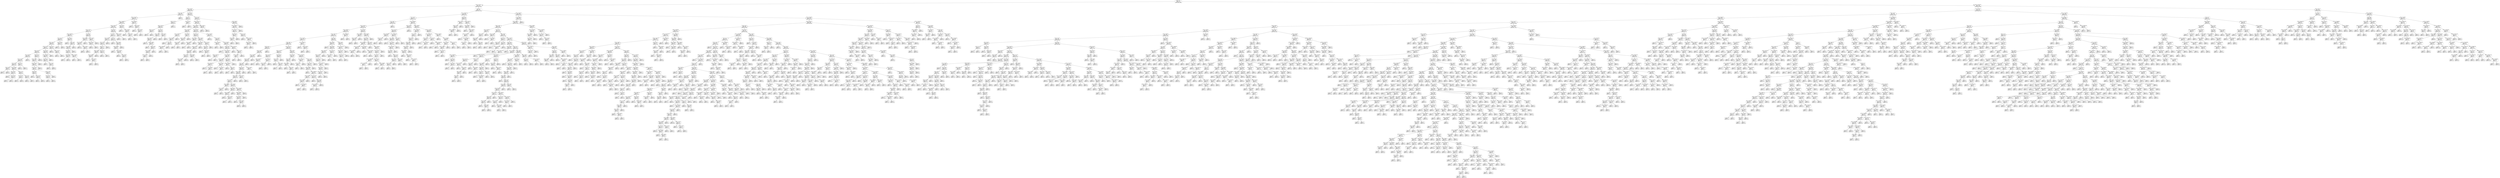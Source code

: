 digraph Tree {
node [shape=box] ;
0 [label="X[26] <= 22.0\ngini = 0.5\nsamples = 6160\nvalue = [4951, 4849]"] ;
1 [label="X[27] <= 414.43\ngini = 0.49\nsamples = 2000\nvalue = [1806, 1354]"] ;
0 -> 1 [labeldistance=2.5, labelangle=45, headlabel="True"] ;
2 [label="X[20] <= 2226.0\ngini = 0.425\nsamples = 389\nvalue = [431, 190]"] ;
1 -> 2 ;
3 [label="X[8] <= 629.0\ngini = 0.491\nsamples = 178\nvalue = [162, 124]"] ;
2 -> 3 ;
4 [label="X[23] <= 1876.175\ngini = 0.494\nsamples = 174\nvalue = [155, 124]"] ;
3 -> 4 ;
5 [label="X[21] <= 14808.0\ngini = 0.489\nsamples = 161\nvalue = [148, 110]"] ;
4 -> 5 ;
6 [label="X[10] <= 424.33\ngini = 0.494\nsamples = 153\nvalue = [135, 109]"] ;
5 -> 6 ;
7 [label="X[15] <= 779.0\ngini = 0.478\nsamples = 113\nvalue = [107, 70]"] ;
6 -> 7 ;
8 [label="X[23] <= 559.875\ngini = 0.497\nsamples = 87\nvalue = [74, 64]"] ;
7 -> 8 ;
9 [label="X[7] <= 207.0\ngini = 0.488\nsamples = 74\nvalue = [67, 49]"] ;
8 -> 9 ;
10 [label="X[22] <= 347.5\ngini = 0.498\nsamples = 61\nvalue = [53, 47]"] ;
9 -> 10 ;
11 [label="X[20] <= 291.25\ngini = 0.5\nsamples = 55\nvalue = [42, 44]"] ;
10 -> 11 ;
12 [label="X[20] <= 197.0\ngini = 0.495\nsamples = 42\nvalue = [37, 30]"] ;
11 -> 12 ;
13 [label="X[1] <= 24.333\ngini = 0.484\nsamples = 26\nvalue = [16, 23]"] ;
12 -> 13 ;
14 [label="X[10] <= 103.5\ngini = 0.495\nsamples = 19\nvalue = [16, 13]"] ;
13 -> 14 ;
15 [label="X[14] <= 78.0\ngini = 0.469\nsamples = 15\nvalue = [15, 9]"] ;
14 -> 15 ;
16 [label="X[14] <= 54.0\ngini = 0.32\nsamples = 4\nvalue = [1, 4]"] ;
15 -> 16 ;
17 [label="gini = 0.0\nsamples = 1\nvalue = [1, 0]"] ;
16 -> 17 ;
18 [label="gini = 0.0\nsamples = 3\nvalue = [0, 4]"] ;
16 -> 18 ;
19 [label="X[21] <= 1162.5\ngini = 0.388\nsamples = 11\nvalue = [14, 5]"] ;
15 -> 19 ;
20 [label="X[9] <= 103.0\ngini = 0.153\nsamples = 6\nvalue = [11, 1]"] ;
19 -> 20 ;
21 [label="gini = 0.0\nsamples = 4\nvalue = [8, 0]"] ;
20 -> 21 ;
22 [label="X[18] <= 128.5\ngini = 0.375\nsamples = 2\nvalue = [3, 1]"] ;
20 -> 22 ;
23 [label="gini = 0.0\nsamples = 1\nvalue = [0, 1]"] ;
22 -> 23 ;
24 [label="gini = 0.0\nsamples = 1\nvalue = [3, 0]"] ;
22 -> 24 ;
25 [label="X[24] <= 72.5\ngini = 0.49\nsamples = 5\nvalue = [3, 4]"] ;
19 -> 25 ;
26 [label="X[15] <= 138.5\ngini = 0.5\nsamples = 3\nvalue = [2, 2]"] ;
25 -> 26 ;
27 [label="gini = 0.0\nsamples = 1\nvalue = [2, 0]"] ;
26 -> 27 ;
28 [label="gini = 0.0\nsamples = 2\nvalue = [0, 2]"] ;
26 -> 28 ;
29 [label="X[7] <= 72.5\ngini = 0.444\nsamples = 2\nvalue = [1, 2]"] ;
25 -> 29 ;
30 [label="gini = 0.0\nsamples = 1\nvalue = [0, 2]"] ;
29 -> 30 ;
31 [label="gini = 0.0\nsamples = 1\nvalue = [1, 0]"] ;
29 -> 31 ;
32 [label="X[9] <= 117.0\ngini = 0.32\nsamples = 4\nvalue = [1, 4]"] ;
14 -> 32 ;
33 [label="gini = 0.0\nsamples = 3\nvalue = [0, 4]"] ;
32 -> 33 ;
34 [label="gini = 0.0\nsamples = 1\nvalue = [1, 0]"] ;
32 -> 34 ;
35 [label="gini = 0.0\nsamples = 7\nvalue = [0, 10]"] ;
13 -> 35 ;
36 [label="X[29] <= 212.5\ngini = 0.375\nsamples = 16\nvalue = [21, 7]"] ;
12 -> 36 ;
37 [label="X[18] <= 1851.0\ngini = 0.455\nsamples = 12\nvalue = [13, 7]"] ;
36 -> 37 ;
38 [label="X[18] <= 1184.0\ngini = 0.432\nsamples = 11\nvalue = [13, 6]"] ;
37 -> 38 ;
39 [label="X[14] <= 213.0\ngini = 0.48\nsamples = 8\nvalue = [9, 6]"] ;
38 -> 39 ;
40 [label="X[29] <= 99.5\ngini = 0.375\nsamples = 4\nvalue = [6, 2]"] ;
39 -> 40 ;
41 [label="gini = 0.0\nsamples = 1\nvalue = [3, 0]"] ;
40 -> 41 ;
42 [label="X[1] <= 41.133\ngini = 0.48\nsamples = 3\nvalue = [3, 2]"] ;
40 -> 42 ;
43 [label="gini = 0.0\nsamples = 1\nvalue = [0, 2]"] ;
42 -> 43 ;
44 [label="gini = 0.0\nsamples = 2\nvalue = [3, 0]"] ;
42 -> 44 ;
45 [label="X[18] <= 765.0\ngini = 0.49\nsamples = 4\nvalue = [3, 4]"] ;
39 -> 45 ;
46 [label="X[23] <= 237.0\ngini = 0.48\nsamples = 3\nvalue = [3, 2]"] ;
45 -> 46 ;
47 [label="gini = 0.0\nsamples = 1\nvalue = [0, 2]"] ;
46 -> 47 ;
48 [label="gini = 0.0\nsamples = 2\nvalue = [3, 0]"] ;
46 -> 48 ;
49 [label="gini = 0.0\nsamples = 1\nvalue = [0, 2]"] ;
45 -> 49 ;
50 [label="gini = 0.0\nsamples = 3\nvalue = [4, 0]"] ;
38 -> 50 ;
51 [label="gini = 0.0\nsamples = 1\nvalue = [0, 1]"] ;
37 -> 51 ;
52 [label="gini = 0.0\nsamples = 4\nvalue = [8, 0]"] ;
36 -> 52 ;
53 [label="X[11] <= 514.5\ngini = 0.388\nsamples = 13\nvalue = [5, 14]"] ;
11 -> 53 ;
54 [label="X[21] <= 6346.65\ngini = 0.291\nsamples = 12\nvalue = [3, 14]"] ;
53 -> 54 ;
55 [label="X[9] <= 318.5\ngini = 0.219\nsamples = 11\nvalue = [2, 14]"] ;
54 -> 55 ;
56 [label="gini = 0.0\nsamples = 7\nvalue = [0, 11]"] ;
55 -> 56 ;
57 [label="X[0] <= 166.5\ngini = 0.48\nsamples = 4\nvalue = [2, 3]"] ;
55 -> 57 ;
58 [label="gini = 0.0\nsamples = 2\nvalue = [2, 0]"] ;
57 -> 58 ;
59 [label="gini = 0.0\nsamples = 2\nvalue = [0, 3]"] ;
57 -> 59 ;
60 [label="gini = 0.0\nsamples = 1\nvalue = [1, 0]"] ;
54 -> 60 ;
61 [label="gini = 0.0\nsamples = 1\nvalue = [2, 0]"] ;
53 -> 61 ;
62 [label="X[23] <= 472.0\ngini = 0.337\nsamples = 6\nvalue = [11, 3]"] ;
10 -> 62 ;
63 [label="gini = 0.0\nsamples = 3\nvalue = [9, 0]"] ;
62 -> 63 ;
64 [label="X[21] <= 1817.0\ngini = 0.48\nsamples = 3\nvalue = [2, 3]"] ;
62 -> 64 ;
65 [label="gini = 0.0\nsamples = 2\nvalue = [0, 3]"] ;
64 -> 65 ;
66 [label="gini = 0.0\nsamples = 1\nvalue = [2, 0]"] ;
64 -> 66 ;
67 [label="X[1] <= 57.056\ngini = 0.219\nsamples = 13\nvalue = [14, 2]"] ;
9 -> 67 ;
68 [label="gini = 0.0\nsamples = 11\nvalue = [14, 0]"] ;
67 -> 68 ;
69 [label="gini = 0.0\nsamples = 2\nvalue = [0, 2]"] ;
67 -> 69 ;
70 [label="X[21] <= 621.5\ngini = 0.434\nsamples = 13\nvalue = [7, 15]"] ;
8 -> 70 ;
71 [label="gini = 0.0\nsamples = 2\nvalue = [0, 5]"] ;
70 -> 71 ;
72 [label="X[10] <= 84.5\ngini = 0.484\nsamples = 11\nvalue = [7, 10]"] ;
70 -> 72 ;
73 [label="X[16] <= 907.5\ngini = 0.408\nsamples = 9\nvalue = [4, 10]"] ;
72 -> 73 ;
74 [label="X[1] <= 85.271\ngini = 0.278\nsamples = 8\nvalue = [2, 10]"] ;
73 -> 74 ;
75 [label="X[20] <= 633.5\ngini = 0.198\nsamples = 5\nvalue = [1, 8]"] ;
74 -> 75 ;
76 [label="gini = 0.0\nsamples = 1\nvalue = [1, 0]"] ;
75 -> 76 ;
77 [label="gini = 0.0\nsamples = 4\nvalue = [0, 8]"] ;
75 -> 77 ;
78 [label="X[29] <= 749.625\ngini = 0.444\nsamples = 3\nvalue = [1, 2]"] ;
74 -> 78 ;
79 [label="gini = 0.0\nsamples = 1\nvalue = [1, 0]"] ;
78 -> 79 ;
80 [label="gini = 0.0\nsamples = 2\nvalue = [0, 2]"] ;
78 -> 80 ;
81 [label="gini = 0.0\nsamples = 1\nvalue = [2, 0]"] ;
73 -> 81 ;
82 [label="gini = 0.0\nsamples = 2\nvalue = [3, 0]"] ;
72 -> 82 ;
83 [label="X[7] <= 602.0\ngini = 0.26\nsamples = 26\nvalue = [33, 6]"] ;
7 -> 83 ;
84 [label="X[18] <= 6804.5\ngini = 0.128\nsamples = 19\nvalue = [27, 2]"] ;
83 -> 84 ;
85 [label="X[1] <= 257.357\ngini = 0.069\nsamples = 18\nvalue = [27, 1]"] ;
84 -> 85 ;
86 [label="gini = 0.0\nsamples = 14\nvalue = [22, 0]"] ;
85 -> 86 ;
87 [label="X[21] <= 2957.0\ngini = 0.278\nsamples = 4\nvalue = [5, 1]"] ;
85 -> 87 ;
88 [label="gini = 0.0\nsamples = 3\nvalue = [5, 0]"] ;
87 -> 88 ;
89 [label="gini = 0.0\nsamples = 1\nvalue = [0, 1]"] ;
87 -> 89 ;
90 [label="gini = 0.0\nsamples = 1\nvalue = [0, 1]"] ;
84 -> 90 ;
91 [label="X[21] <= 4165.0\ngini = 0.48\nsamples = 7\nvalue = [6, 4]"] ;
83 -> 91 ;
92 [label="X[29] <= 1447.0\ngini = 0.245\nsamples = 5\nvalue = [6, 1]"] ;
91 -> 92 ;
93 [label="gini = 0.0\nsamples = 4\nvalue = [6, 0]"] ;
92 -> 93 ;
94 [label="gini = 0.0\nsamples = 1\nvalue = [0, 1]"] ;
92 -> 94 ;
95 [label="gini = 0.0\nsamples = 2\nvalue = [0, 3]"] ;
91 -> 95 ;
96 [label="X[0] <= 387.5\ngini = 0.487\nsamples = 40\nvalue = [28, 39]"] ;
6 -> 96 ;
97 [label="X[7] <= 212.0\ngini = 0.5\nsamples = 32\nvalue = [27, 28]"] ;
96 -> 97 ;
98 [label="X[9] <= 1553.5\ngini = 0.471\nsamples = 19\nvalue = [11, 18]"] ;
97 -> 98 ;
99 [label="X[7] <= 117.0\ngini = 0.426\nsamples = 17\nvalue = [8, 18]"] ;
98 -> 99 ;
100 [label="X[22] <= 77.5\ngini = 0.5\nsamples = 12\nvalue = [8, 8]"] ;
99 -> 100 ;
101 [label="X[29] <= 281.5\ngini = 0.486\nsamples = 8\nvalue = [7, 5]"] ;
100 -> 101 ;
102 [label="X[21] <= 1346.5\ngini = 0.346\nsamples = 6\nvalue = [7, 2]"] ;
101 -> 102 ;
103 [label="gini = 0.0\nsamples = 3\nvalue = [5, 0]"] ;
102 -> 103 ;
104 [label="X[18] <= 2362.5\ngini = 0.5\nsamples = 3\nvalue = [2, 2]"] ;
102 -> 104 ;
105 [label="gini = 0.0\nsamples = 1\nvalue = [0, 2]"] ;
104 -> 105 ;
106 [label="gini = 0.0\nsamples = 2\nvalue = [2, 0]"] ;
104 -> 106 ;
107 [label="gini = 0.0\nsamples = 2\nvalue = [0, 3]"] ;
101 -> 107 ;
108 [label="X[8] <= 177.5\ngini = 0.375\nsamples = 4\nvalue = [1, 3]"] ;
100 -> 108 ;
109 [label="gini = 0.0\nsamples = 3\nvalue = [0, 3]"] ;
108 -> 109 ;
110 [label="gini = 0.0\nsamples = 1\nvalue = [1, 0]"] ;
108 -> 110 ;
111 [label="gini = 0.0\nsamples = 5\nvalue = [0, 10]"] ;
99 -> 111 ;
112 [label="gini = 0.0\nsamples = 2\nvalue = [3, 0]"] ;
98 -> 112 ;
113 [label="X[2] <= 0.5\ngini = 0.473\nsamples = 13\nvalue = [16, 10]"] ;
97 -> 113 ;
114 [label="gini = 0.0\nsamples = 3\nvalue = [7, 0]"] ;
113 -> 114 ;
115 [label="X[7] <= 678.0\ngini = 0.499\nsamples = 10\nvalue = [9, 10]"] ;
113 -> 115 ;
116 [label="X[10] <= 490.75\ngini = 0.459\nsamples = 7\nvalue = [9, 5]"] ;
115 -> 116 ;
117 [label="gini = 0.0\nsamples = 1\nvalue = [0, 3]"] ;
116 -> 117 ;
118 [label="X[18] <= 2553.75\ngini = 0.298\nsamples = 6\nvalue = [9, 2]"] ;
116 -> 118 ;
119 [label="gini = 0.0\nsamples = 4\nvalue = [6, 0]"] ;
118 -> 119 ;
120 [label="X[14] <= 934.5\ngini = 0.48\nsamples = 2\nvalue = [3, 2]"] ;
118 -> 120 ;
121 [label="gini = 0.0\nsamples = 1\nvalue = [0, 2]"] ;
120 -> 121 ;
122 [label="gini = 0.0\nsamples = 1\nvalue = [3, 0]"] ;
120 -> 122 ;
123 [label="gini = 0.0\nsamples = 3\nvalue = [0, 5]"] ;
115 -> 123 ;
124 [label="X[23] <= 1516.0\ngini = 0.153\nsamples = 8\nvalue = [1, 11]"] ;
96 -> 124 ;
125 [label="gini = 0.0\nsamples = 7\nvalue = [0, 11]"] ;
124 -> 125 ;
126 [label="gini = 0.0\nsamples = 1\nvalue = [1, 0]"] ;
124 -> 126 ;
127 [label="X[20] <= 500.0\ngini = 0.133\nsamples = 8\nvalue = [13, 1]"] ;
5 -> 127 ;
128 [label="gini = 0.0\nsamples = 5\nvalue = [11, 0]"] ;
127 -> 128 ;
129 [label="X[18] <= 19042.0\ngini = 0.444\nsamples = 3\nvalue = [2, 1]"] ;
127 -> 129 ;
130 [label="gini = 0.0\nsamples = 1\nvalue = [1, 0]"] ;
129 -> 130 ;
131 [label="X[20] <= 580.0\ngini = 0.5\nsamples = 2\nvalue = [1, 1]"] ;
129 -> 131 ;
132 [label="gini = 0.0\nsamples = 1\nvalue = [0, 1]"] ;
131 -> 132 ;
133 [label="gini = 0.0\nsamples = 1\nvalue = [1, 0]"] ;
131 -> 133 ;
134 [label="X[15] <= 588.525\ngini = 0.444\nsamples = 13\nvalue = [7, 14]"] ;
4 -> 134 ;
135 [label="gini = 0.0\nsamples = 6\nvalue = [0, 10]"] ;
134 -> 135 ;
136 [label="X[23] <= 1941.0\ngini = 0.463\nsamples = 7\nvalue = [7, 4]"] ;
134 -> 136 ;
137 [label="gini = 0.0\nsamples = 2\nvalue = [0, 3]"] ;
136 -> 137 ;
138 [label="X[23] <= 3023.5\ngini = 0.219\nsamples = 5\nvalue = [7, 1]"] ;
136 -> 138 ;
139 [label="gini = 0.0\nsamples = 4\nvalue = [7, 0]"] ;
138 -> 139 ;
140 [label="gini = 0.0\nsamples = 1\nvalue = [0, 1]"] ;
138 -> 140 ;
141 [label="gini = 0.0\nsamples = 4\nvalue = [7, 0]"] ;
3 -> 141 ;
142 [label="X[18] <= 3355.5\ngini = 0.316\nsamples = 211\nvalue = [269, 66]"] ;
2 -> 142 ;
143 [label="X[2] <= 1.5\ngini = 0.14\nsamples = 39\nvalue = [61, 5]"] ;
142 -> 143 ;
144 [label="X[15] <= 724.0\ngini = 0.117\nsamples = 37\nvalue = [60, 4]"] ;
143 -> 144 ;
145 [label="X[21] <= 125.0\ngini = 0.169\nsamples = 26\nvalue = [39, 4]"] ;
144 -> 145 ;
146 [label="X[18] <= 110.0\ngini = 0.444\nsamples = 3\nvalue = [2, 1]"] ;
145 -> 146 ;
147 [label="gini = 0.0\nsamples = 2\nvalue = [2, 0]"] ;
146 -> 147 ;
148 [label="gini = 0.0\nsamples = 1\nvalue = [0, 1]"] ;
146 -> 148 ;
149 [label="X[7] <= 273.5\ngini = 0.139\nsamples = 23\nvalue = [37, 3]"] ;
145 -> 149 ;
150 [label="X[19] <= 1604.5\ngini = 0.102\nsamples = 21\nvalue = [35, 2]"] ;
149 -> 150 ;
151 [label="X[18] <= 856.5\ngini = 0.121\nsamples = 18\nvalue = [29, 2]"] ;
150 -> 151 ;
152 [label="gini = 0.0\nsamples = 10\nvalue = [17, 0]"] ;
151 -> 152 ;
153 [label="X[18] <= 1069.0\ngini = 0.245\nsamples = 8\nvalue = [12, 2]"] ;
151 -> 153 ;
154 [label="gini = 0.0\nsamples = 1\nvalue = [0, 1]"] ;
153 -> 154 ;
155 [label="X[28] <= 185.5\ngini = 0.142\nsamples = 7\nvalue = [12, 1]"] ;
153 -> 155 ;
156 [label="X[21] <= 2040.0\ngini = 0.165\nsamples = 6\nvalue = [10, 1]"] ;
155 -> 156 ;
157 [label="X[21] <= 1637.5\ngini = 0.5\nsamples = 2\nvalue = [1, 1]"] ;
156 -> 157 ;
158 [label="gini = 0.0\nsamples = 1\nvalue = [1, 0]"] ;
157 -> 158 ;
159 [label="gini = 0.0\nsamples = 1\nvalue = [0, 1]"] ;
157 -> 159 ;
160 [label="gini = 0.0\nsamples = 4\nvalue = [9, 0]"] ;
156 -> 160 ;
161 [label="gini = 0.0\nsamples = 1\nvalue = [2, 0]"] ;
155 -> 161 ;
162 [label="gini = 0.0\nsamples = 3\nvalue = [6, 0]"] ;
150 -> 162 ;
163 [label="X[7] <= 1447.5\ngini = 0.444\nsamples = 2\nvalue = [2, 1]"] ;
149 -> 163 ;
164 [label="gini = 0.0\nsamples = 1\nvalue = [0, 1]"] ;
163 -> 164 ;
165 [label="gini = 0.0\nsamples = 1\nvalue = [2, 0]"] ;
163 -> 165 ;
166 [label="gini = 0.0\nsamples = 11\nvalue = [21, 0]"] ;
144 -> 166 ;
167 [label="X[15] <= 1513.5\ngini = 0.5\nsamples = 2\nvalue = [1, 1]"] ;
143 -> 167 ;
168 [label="gini = 0.0\nsamples = 1\nvalue = [0, 1]"] ;
167 -> 168 ;
169 [label="gini = 0.0\nsamples = 1\nvalue = [1, 0]"] ;
167 -> 169 ;
170 [label="X[13] <= 164.5\ngini = 0.351\nsamples = 172\nvalue = [208, 61]"] ;
142 -> 170 ;
171 [label="X[29] <= 17091.775\ngini = 0.316\nsamples = 149\nvalue = [192, 47]"] ;
170 -> 171 ;
172 [label="X[21] <= 4494.65\ngini = 0.284\nsamples = 140\nvalue = [184, 38]"] ;
171 -> 172 ;
173 [label="X[15] <= 3762.0\ngini = 0.489\nsamples = 20\nvalue = [19, 14]"] ;
172 -> 173 ;
174 [label="X[11] <= 3493.0\ngini = 0.34\nsamples = 15\nvalue = [18, 5]"] ;
173 -> 174 ;
175 [label="X[21] <= 3456.5\ngini = 0.43\nsamples = 10\nvalue = [11, 5]"] ;
174 -> 175 ;
176 [label="gini = 0.0\nsamples = 2\nvalue = [0, 2]"] ;
175 -> 176 ;
177 [label="X[2] <= 0.5\ngini = 0.337\nsamples = 8\nvalue = [11, 3]"] ;
175 -> 177 ;
178 [label="X[23] <= 4003.525\ngini = 0.153\nsamples = 7\nvalue = [11, 1]"] ;
177 -> 178 ;
179 [label="gini = 0.0\nsamples = 6\nvalue = [11, 0]"] ;
178 -> 179 ;
180 [label="gini = 0.0\nsamples = 1\nvalue = [0, 1]"] ;
178 -> 180 ;
181 [label="gini = 0.0\nsamples = 1\nvalue = [0, 2]"] ;
177 -> 181 ;
182 [label="gini = 0.0\nsamples = 5\nvalue = [7, 0]"] ;
174 -> 182 ;
183 [label="X[8] <= 1806.0\ngini = 0.18\nsamples = 5\nvalue = [1, 9]"] ;
173 -> 183 ;
184 [label="X[15] <= 4176.5\ngini = 0.245\nsamples = 4\nvalue = [1, 6]"] ;
183 -> 184 ;
185 [label="X[15] <= 4134.0\ngini = 0.444\nsamples = 2\nvalue = [1, 2]"] ;
184 -> 185 ;
186 [label="gini = 0.0\nsamples = 1\nvalue = [0, 2]"] ;
185 -> 186 ;
187 [label="gini = 0.0\nsamples = 1\nvalue = [1, 0]"] ;
185 -> 187 ;
188 [label="gini = 0.0\nsamples = 2\nvalue = [0, 4]"] ;
184 -> 188 ;
189 [label="gini = 0.0\nsamples = 1\nvalue = [0, 3]"] ;
183 -> 189 ;
190 [label="X[18] <= 9209.5\ngini = 0.222\nsamples = 120\nvalue = [165, 24]"] ;
172 -> 190 ;
191 [label="X[23] <= 1114.5\ngini = 0.316\nsamples = 42\nvalue = [53, 13]"] ;
190 -> 191 ;
192 [label="X[27] <= 119.5\ngini = 0.469\nsamples = 5\nvalue = [5, 3]"] ;
191 -> 192 ;
193 [label="X[18] <= 6859.0\ngini = 0.5\nsamples = 3\nvalue = [3, 3]"] ;
192 -> 193 ;
194 [label="gini = 0.0\nsamples = 1\nvalue = [0, 3]"] ;
193 -> 194 ;
195 [label="gini = 0.0\nsamples = 2\nvalue = [3, 0]"] ;
193 -> 195 ;
196 [label="gini = 0.0\nsamples = 2\nvalue = [2, 0]"] ;
192 -> 196 ;
197 [label="X[11] <= 7362.5\ngini = 0.285\nsamples = 37\nvalue = [48, 10]"] ;
191 -> 197 ;
198 [label="X[18] <= 8760.75\ngini = 0.237\nsamples = 31\nvalue = [44, 7]"] ;
197 -> 198 ;
199 [label="X[22] <= 4706.5\ngini = 0.12\nsamples = 29\nvalue = [44, 3]"] ;
198 -> 199 ;
200 [label="X[0] <= 3105.5\ngini = 0.083\nsamples = 28\nvalue = [44, 2]"] ;
199 -> 200 ;
201 [label="X[23] <= 3714.5\ngini = 0.05\nsamples = 24\nvalue = [38, 1]"] ;
200 -> 201 ;
202 [label="X[20] <= 3642.5\ngini = 0.245\nsamples = 5\nvalue = [6, 1]"] ;
201 -> 202 ;
203 [label="gini = 0.0\nsamples = 4\nvalue = [6, 0]"] ;
202 -> 203 ;
204 [label="gini = 0.0\nsamples = 1\nvalue = [0, 1]"] ;
202 -> 204 ;
205 [label="gini = 0.0\nsamples = 19\nvalue = [32, 0]"] ;
201 -> 205 ;
206 [label="X[18] <= 6666.5\ngini = 0.245\nsamples = 4\nvalue = [6, 1]"] ;
200 -> 206 ;
207 [label="gini = 0.0\nsamples = 3\nvalue = [6, 0]"] ;
206 -> 207 ;
208 [label="gini = 0.0\nsamples = 1\nvalue = [0, 1]"] ;
206 -> 208 ;
209 [label="gini = 0.0\nsamples = 1\nvalue = [0, 1]"] ;
199 -> 209 ;
210 [label="gini = 0.0\nsamples = 2\nvalue = [0, 4]"] ;
198 -> 210 ;
211 [label="X[10] <= 7224.0\ngini = 0.49\nsamples = 6\nvalue = [4, 3]"] ;
197 -> 211 ;
212 [label="X[0] <= 212.5\ngini = 0.48\nsamples = 5\nvalue = [2, 3]"] ;
211 -> 212 ;
213 [label="gini = 0.0\nsamples = 2\nvalue = [0, 2]"] ;
212 -> 213 ;
214 [label="X[19] <= 3290.0\ngini = 0.444\nsamples = 3\nvalue = [2, 1]"] ;
212 -> 214 ;
215 [label="gini = 0.0\nsamples = 2\nvalue = [2, 0]"] ;
214 -> 215 ;
216 [label="gini = 0.0\nsamples = 1\nvalue = [0, 1]"] ;
214 -> 216 ;
217 [label="gini = 0.0\nsamples = 1\nvalue = [2, 0]"] ;
211 -> 217 ;
218 [label="X[11] <= 2445.5\ngini = 0.163\nsamples = 78\nvalue = [112, 11]"] ;
190 -> 218 ;
219 [label="gini = 0.0\nsamples = 27\nvalue = [44, 0]"] ;
218 -> 219 ;
220 [label="X[9] <= 2613.5\ngini = 0.24\nsamples = 51\nvalue = [68, 11]"] ;
218 -> 220 ;
221 [label="X[19] <= 2787.625\ngini = 0.444\nsamples = 2\nvalue = [1, 2]"] ;
220 -> 221 ;
222 [label="gini = 0.0\nsamples = 1\nvalue = [0, 2]"] ;
221 -> 222 ;
223 [label="gini = 0.0\nsamples = 1\nvalue = [1, 0]"] ;
221 -> 223 ;
224 [label="X[16] <= 2040.95\ngini = 0.209\nsamples = 49\nvalue = [67, 9]"] ;
220 -> 224 ;
225 [label="X[19] <= 531.5\ngini = 0.159\nsamples = 44\nvalue = [63, 6]"] ;
224 -> 225 ;
226 [label="gini = 0.0\nsamples = 12\nvalue = [21, 0]"] ;
225 -> 226 ;
227 [label="X[19] <= 1584.275\ngini = 0.219\nsamples = 32\nvalue = [42, 6]"] ;
225 -> 227 ;
228 [label="X[24] <= 1532.0\ngini = 0.444\nsamples = 3\nvalue = [1, 2]"] ;
227 -> 228 ;
229 [label="gini = 0.0\nsamples = 2\nvalue = [0, 2]"] ;
228 -> 229 ;
230 [label="gini = 0.0\nsamples = 1\nvalue = [1, 0]"] ;
228 -> 230 ;
231 [label="X[14] <= 13688.5\ngini = 0.162\nsamples = 29\nvalue = [41, 4]"] ;
227 -> 231 ;
232 [label="X[10] <= 10614.5\ngini = 0.305\nsamples = 15\nvalue = [13, 3]"] ;
231 -> 232 ;
233 [label="X[1] <= 950.779\ngini = 0.142\nsamples = 12\nvalue = [12, 1]"] ;
232 -> 233 ;
234 [label="gini = 0.0\nsamples = 10\nvalue = [11, 0]"] ;
233 -> 234 ;
235 [label="X[7] <= 3336.5\ngini = 0.5\nsamples = 2\nvalue = [1, 1]"] ;
233 -> 235 ;
236 [label="gini = 0.0\nsamples = 1\nvalue = [1, 0]"] ;
235 -> 236 ;
237 [label="gini = 0.0\nsamples = 1\nvalue = [0, 1]"] ;
235 -> 237 ;
238 [label="X[23] <= 11365.0\ngini = 0.444\nsamples = 3\nvalue = [1, 2]"] ;
232 -> 238 ;
239 [label="gini = 0.0\nsamples = 1\nvalue = [0, 1]"] ;
238 -> 239 ;
240 [label="X[1] <= 1597.37\ngini = 0.5\nsamples = 2\nvalue = [1, 1]"] ;
238 -> 240 ;
241 [label="gini = 0.0\nsamples = 1\nvalue = [0, 1]"] ;
240 -> 241 ;
242 [label="gini = 0.0\nsamples = 1\nvalue = [1, 0]"] ;
240 -> 242 ;
243 [label="X[22] <= 552.5\ngini = 0.067\nsamples = 14\nvalue = [28, 1]"] ;
231 -> 243 ;
244 [label="X[20] <= 20231.25\ngini = 0.165\nsamples = 7\nvalue = [10, 1]"] ;
243 -> 244 ;
245 [label="gini = 0.0\nsamples = 5\nvalue = [9, 0]"] ;
244 -> 245 ;
246 [label="X[8] <= 79.5\ngini = 0.5\nsamples = 2\nvalue = [1, 1]"] ;
244 -> 246 ;
247 [label="gini = 0.0\nsamples = 1\nvalue = [0, 1]"] ;
246 -> 247 ;
248 [label="gini = 0.0\nsamples = 1\nvalue = [1, 0]"] ;
246 -> 248 ;
249 [label="gini = 0.0\nsamples = 7\nvalue = [18, 0]"] ;
243 -> 249 ;
250 [label="X[14] <= 9714.275\ngini = 0.49\nsamples = 5\nvalue = [4, 3]"] ;
224 -> 250 ;
251 [label="gini = 0.0\nsamples = 1\nvalue = [0, 2]"] ;
250 -> 251 ;
252 [label="X[19] <= 1212.0\ngini = 0.32\nsamples = 4\nvalue = [4, 1]"] ;
250 -> 252 ;
253 [label="X[18] <= 18911.5\ngini = 0.5\nsamples = 2\nvalue = [1, 1]"] ;
252 -> 253 ;
254 [label="gini = 0.0\nsamples = 1\nvalue = [1, 0]"] ;
253 -> 254 ;
255 [label="gini = 0.0\nsamples = 1\nvalue = [0, 1]"] ;
253 -> 255 ;
256 [label="gini = 0.0\nsamples = 2\nvalue = [3, 0]"] ;
252 -> 256 ;
257 [label="X[24] <= 21611.0\ngini = 0.498\nsamples = 9\nvalue = [8, 9]"] ;
171 -> 257 ;
258 [label="gini = 0.0\nsamples = 4\nvalue = [0, 9]"] ;
257 -> 258 ;
259 [label="gini = 0.0\nsamples = 5\nvalue = [8, 0]"] ;
257 -> 259 ;
260 [label="X[8] <= 3375.0\ngini = 0.498\nsamples = 23\nvalue = [16, 14]"] ;
170 -> 260 ;
261 [label="X[14] <= 32982.75\ngini = 0.486\nsamples = 20\nvalue = [10, 14]"] ;
260 -> 261 ;
262 [label="X[14] <= 3513.75\ngini = 0.42\nsamples = 16\nvalue = [6, 14]"] ;
261 -> 262 ;
263 [label="X[29] <= 1937.0\ngini = 0.375\nsamples = 4\nvalue = [3, 1]"] ;
262 -> 263 ;
264 [label="X[29] <= 983.5\ngini = 0.5\nsamples = 2\nvalue = [1, 1]"] ;
263 -> 264 ;
265 [label="gini = 0.0\nsamples = 1\nvalue = [1, 0]"] ;
264 -> 265 ;
266 [label="gini = 0.0\nsamples = 1\nvalue = [0, 1]"] ;
264 -> 266 ;
267 [label="gini = 0.0\nsamples = 2\nvalue = [2, 0]"] ;
263 -> 267 ;
268 [label="X[13] <= 713.5\ngini = 0.305\nsamples = 12\nvalue = [3, 13]"] ;
262 -> 268 ;
269 [label="gini = 0.0\nsamples = 7\nvalue = [0, 9]"] ;
268 -> 269 ;
270 [label="X[18] <= 21924.25\ngini = 0.49\nsamples = 5\nvalue = [3, 4]"] ;
268 -> 270 ;
271 [label="X[22] <= 1155.0\ngini = 0.375\nsamples = 3\nvalue = [3, 1]"] ;
270 -> 271 ;
272 [label="gini = 0.0\nsamples = 2\nvalue = [3, 0]"] ;
271 -> 272 ;
273 [label="gini = 0.0\nsamples = 1\nvalue = [0, 1]"] ;
271 -> 273 ;
274 [label="gini = 0.0\nsamples = 2\nvalue = [0, 3]"] ;
270 -> 274 ;
275 [label="gini = 0.0\nsamples = 4\nvalue = [4, 0]"] ;
261 -> 275 ;
276 [label="gini = 0.0\nsamples = 3\nvalue = [6, 0]"] ;
260 -> 276 ;
277 [label="X[2] <= 0.5\ngini = 0.497\nsamples = 1611\nvalue = [1375, 1164]"] ;
1 -> 277 ;
278 [label="X[27] <= 54625.0\ngini = 0.48\nsamples = 339\nvalue = [318, 211]"] ;
277 -> 278 ;
279 [label="X[7] <= 248.5\ngini = 0.471\nsamples = 317\nvalue = [307, 188]"] ;
278 -> 279 ;
280 [label="X[7] <= 222.0\ngini = 0.491\nsamples = 220\nvalue = [195, 148]"] ;
279 -> 280 ;
281 [label="X[17] <= 5740.0\ngini = 0.487\nsamples = 216\nvalue = [195, 140]"] ;
280 -> 281 ;
282 [label="X[15] <= 5096.0\ngini = 0.496\nsamples = 160\nvalue = [136, 113]"] ;
281 -> 282 ;
283 [label="X[10] <= 533.5\ngini = 0.492\nsamples = 152\nvalue = [135, 105]"] ;
282 -> 283 ;
284 [label="X[17] <= 3199.0\ngini = 0.48\nsamples = 118\nvalue = [116, 77]"] ;
283 -> 284 ;
285 [label="X[18] <= 98.5\ngini = 0.455\nsamples = 109\nvalue = [115, 62]"] ;
284 -> 285 ;
286 [label="X[18] <= 30.0\ngini = 0.36\nsamples = 49\nvalue = [65, 20]"] ;
285 -> 286 ;
287 [label="X[19] <= 418.5\ngini = 0.385\nsamples = 45\nvalue = [57, 20]"] ;
286 -> 287 ;
288 [label="X[17] <= 1561.0\ngini = 0.394\nsamples = 43\nvalue = [54, 20]"] ;
287 -> 288 ;
289 [label="X[19] <= 178.0\ngini = 0.398\nsamples = 42\nvalue = [53, 20]"] ;
288 -> 289 ;
290 [label="X[7] <= 18.5\ngini = 0.389\nsamples = 41\nvalue = [53, 19]"] ;
289 -> 290 ;
291 [label="X[16] <= 11.725\ngini = 0.382\nsamples = 39\nvalue = [52, 18]"] ;
290 -> 291 ;
292 [label="X[23] <= 1318.0\ngini = 0.393\nsamples = 38\nvalue = [49, 18]"] ;
291 -> 292 ;
293 [label="X[23] <= 451.0\ngini = 0.379\nsamples = 35\nvalue = [47, 16]"] ;
292 -> 293 ;
294 [label="X[21] <= 941.93\ngini = 0.4\nsamples = 31\nvalue = [42, 16]"] ;
293 -> 294 ;
295 [label="X[21] <= 863.93\ngini = 0.408\nsamples = 3\nvalue = [2, 5]"] ;
294 -> 295 ;
296 [label="X[27] <= 638.5\ngini = 0.5\nsamples = 2\nvalue = [2, 2]"] ;
295 -> 296 ;
297 [label="gini = 0.0\nsamples = 1\nvalue = [0, 2]"] ;
296 -> 297 ;
298 [label="gini = 0.0\nsamples = 1\nvalue = [2, 0]"] ;
296 -> 298 ;
299 [label="gini = 0.0\nsamples = 1\nvalue = [0, 3]"] ;
295 -> 299 ;
300 [label="X[21] <= 4961.0\ngini = 0.338\nsamples = 28\nvalue = [40, 11]"] ;
294 -> 300 ;
301 [label="X[28] <= 493.0\ngini = 0.067\nsamples = 15\nvalue = [28, 1]"] ;
300 -> 301 ;
302 [label="X[21] <= 3389.5\ngini = 0.071\nsamples = 13\nvalue = [26, 1]"] ;
301 -> 302 ;
303 [label="gini = 0.0\nsamples = 9\nvalue = [15, 0]"] ;
302 -> 303 ;
304 [label="X[21] <= 4109.5\ngini = 0.153\nsamples = 4\nvalue = [11, 1]"] ;
302 -> 304 ;
305 [label="gini = 0.0\nsamples = 1\nvalue = [0, 1]"] ;
304 -> 305 ;
306 [label="gini = 0.0\nsamples = 3\nvalue = [11, 0]"] ;
304 -> 306 ;
307 [label="gini = 0.0\nsamples = 2\nvalue = [2, 0]"] ;
301 -> 307 ;
308 [label="X[21] <= 9154.54\ngini = 0.496\nsamples = 13\nvalue = [12, 10]"] ;
300 -> 308 ;
309 [label="X[28] <= 1995.0\ngini = 0.355\nsamples = 7\nvalue = [3, 10]"] ;
308 -> 309 ;
310 [label="X[21] <= 5054.5\ngini = 0.278\nsamples = 6\nvalue = [2, 10]"] ;
309 -> 310 ;
311 [label="gini = 0.0\nsamples = 2\nvalue = [0, 5]"] ;
310 -> 311 ;
312 [label="X[21] <= 5495.5\ngini = 0.408\nsamples = 4\nvalue = [2, 5]"] ;
310 -> 312 ;
313 [label="gini = 0.0\nsamples = 2\nvalue = [2, 0]"] ;
312 -> 313 ;
314 [label="gini = 0.0\nsamples = 2\nvalue = [0, 5]"] ;
312 -> 314 ;
315 [label="gini = 0.0\nsamples = 1\nvalue = [1, 0]"] ;
309 -> 315 ;
316 [label="gini = 0.0\nsamples = 6\nvalue = [9, 0]"] ;
308 -> 316 ;
317 [label="gini = 0.0\nsamples = 4\nvalue = [5, 0]"] ;
293 -> 317 ;
318 [label="X[27] <= 4423.5\ngini = 0.5\nsamples = 3\nvalue = [2, 2]"] ;
292 -> 318 ;
319 [label="gini = 0.0\nsamples = 2\nvalue = [0, 2]"] ;
318 -> 319 ;
320 [label="gini = 0.0\nsamples = 1\nvalue = [2, 0]"] ;
318 -> 320 ;
321 [label="gini = 0.0\nsamples = 1\nvalue = [3, 0]"] ;
291 -> 321 ;
322 [label="X[15] <= 1346.0\ngini = 0.5\nsamples = 2\nvalue = [1, 1]"] ;
290 -> 322 ;
323 [label="gini = 0.0\nsamples = 1\nvalue = [0, 1]"] ;
322 -> 323 ;
324 [label="gini = 0.0\nsamples = 1\nvalue = [1, 0]"] ;
322 -> 324 ;
325 [label="gini = 0.0\nsamples = 1\nvalue = [0, 1]"] ;
289 -> 325 ;
326 [label="gini = 0.0\nsamples = 1\nvalue = [1, 0]"] ;
288 -> 326 ;
327 [label="gini = 0.0\nsamples = 2\nvalue = [3, 0]"] ;
287 -> 327 ;
328 [label="gini = 0.0\nsamples = 4\nvalue = [8, 0]"] ;
286 -> 328 ;
329 [label="X[21] <= 3777.25\ngini = 0.496\nsamples = 60\nvalue = [50, 42]"] ;
285 -> 329 ;
330 [label="X[19] <= 148.5\ngini = 0.417\nsamples = 16\nvalue = [8, 19]"] ;
329 -> 330 ;
331 [label="X[18] <= 270.0\ngini = 0.266\nsamples = 11\nvalue = [3, 16]"] ;
330 -> 331 ;
332 [label="X[28] <= 553.5\ngini = 0.444\nsamples = 4\nvalue = [2, 4]"] ;
331 -> 332 ;
333 [label="gini = 0.0\nsamples = 2\nvalue = [2, 0]"] ;
332 -> 333 ;
334 [label="gini = 0.0\nsamples = 2\nvalue = [0, 4]"] ;
332 -> 334 ;
335 [label="X[14] <= 481.55\ngini = 0.142\nsamples = 7\nvalue = [1, 12]"] ;
331 -> 335 ;
336 [label="X[20] <= 424.55\ngini = 0.444\nsamples = 2\nvalue = [1, 2]"] ;
335 -> 336 ;
337 [label="gini = 0.0\nsamples = 1\nvalue = [0, 2]"] ;
336 -> 337 ;
338 [label="gini = 0.0\nsamples = 1\nvalue = [1, 0]"] ;
336 -> 338 ;
339 [label="gini = 0.0\nsamples = 5\nvalue = [0, 10]"] ;
335 -> 339 ;
340 [label="X[20] <= 521.0\ngini = 0.469\nsamples = 5\nvalue = [5, 3]"] ;
330 -> 340 ;
341 [label="X[18] <= 272.0\ngini = 0.278\nsamples = 4\nvalue = [5, 1]"] ;
340 -> 341 ;
342 [label="gini = 0.0\nsamples = 2\nvalue = [3, 0]"] ;
341 -> 342 ;
343 [label="X[18] <= 746.0\ngini = 0.444\nsamples = 2\nvalue = [2, 1]"] ;
341 -> 343 ;
344 [label="gini = 0.0\nsamples = 1\nvalue = [0, 1]"] ;
343 -> 344 ;
345 [label="gini = 0.0\nsamples = 1\nvalue = [2, 0]"] ;
343 -> 345 ;
346 [label="gini = 0.0\nsamples = 1\nvalue = [0, 2]"] ;
340 -> 346 ;
347 [label="X[20] <= 669.0\ngini = 0.457\nsamples = 44\nvalue = [42, 23]"] ;
329 -> 347 ;
348 [label="X[28] <= 5726.5\ngini = 0.469\nsamples = 7\nvalue = [3, 5]"] ;
347 -> 348 ;
349 [label="X[22] <= 64.5\ngini = 0.48\nsamples = 5\nvalue = [3, 2]"] ;
348 -> 349 ;
350 [label="X[21] <= 8335.0\ngini = 0.444\nsamples = 3\nvalue = [1, 2]"] ;
349 -> 350 ;
351 [label="gini = 0.0\nsamples = 1\nvalue = [0, 1]"] ;
350 -> 351 ;
352 [label="X[15] <= 58.0\ngini = 0.5\nsamples = 2\nvalue = [1, 1]"] ;
350 -> 352 ;
353 [label="gini = 0.0\nsamples = 1\nvalue = [1, 0]"] ;
352 -> 353 ;
354 [label="gini = 0.0\nsamples = 1\nvalue = [0, 1]"] ;
352 -> 354 ;
355 [label="gini = 0.0\nsamples = 2\nvalue = [2, 0]"] ;
349 -> 355 ;
356 [label="gini = 0.0\nsamples = 2\nvalue = [0, 3]"] ;
348 -> 356 ;
357 [label="X[14] <= 2322.025\ngini = 0.432\nsamples = 37\nvalue = [39, 18]"] ;
347 -> 357 ;
358 [label="X[15] <= 1234.125\ngini = 0.219\nsamples = 7\nvalue = [7, 1]"] ;
357 -> 358 ;
359 [label="X[23] <= 1109.0\ngini = 0.5\nsamples = 2\nvalue = [1, 1]"] ;
358 -> 359 ;
360 [label="gini = 0.0\nsamples = 1\nvalue = [1, 0]"] ;
359 -> 360 ;
361 [label="gini = 0.0\nsamples = 1\nvalue = [0, 1]"] ;
359 -> 361 ;
362 [label="gini = 0.0\nsamples = 5\nvalue = [6, 0]"] ;
358 -> 362 ;
363 [label="X[22] <= 149.0\ngini = 0.453\nsamples = 30\nvalue = [32, 17]"] ;
357 -> 363 ;
364 [label="X[28] <= 4485.5\ngini = 0.47\nsamples = 28\nvalue = [28, 17]"] ;
363 -> 364 ;
365 [label="X[20] <= 7885.5\ngini = 0.494\nsamples = 23\nvalue = [21, 17]"] ;
364 -> 365 ;
366 [label="gini = 0.0\nsamples = 2\nvalue = [0, 2]"] ;
365 -> 366 ;
367 [label="X[21] <= 8962.025\ngini = 0.486\nsamples = 21\nvalue = [21, 15]"] ;
365 -> 367 ;
368 [label="X[28] <= 2079.5\ngini = 0.26\nsamples = 9\nvalue = [11, 2]"] ;
367 -> 368 ;
369 [label="X[27] <= 5987.0\ngini = 0.153\nsamples = 8\nvalue = [11, 1]"] ;
368 -> 369 ;
370 [label="gini = 0.0\nsamples = 5\nvalue = [7, 0]"] ;
369 -> 370 ;
371 [label="X[27] <= 6256.625\ngini = 0.32\nsamples = 3\nvalue = [4, 1]"] ;
369 -> 371 ;
372 [label="gini = 0.0\nsamples = 1\nvalue = [0, 1]"] ;
371 -> 372 ;
373 [label="gini = 0.0\nsamples = 2\nvalue = [4, 0]"] ;
371 -> 373 ;
374 [label="gini = 0.0\nsamples = 1\nvalue = [0, 1]"] ;
368 -> 374 ;
375 [label="X[27] <= 11156.0\ngini = 0.491\nsamples = 12\nvalue = [10, 13]"] ;
367 -> 375 ;
376 [label="gini = 0.0\nsamples = 3\nvalue = [0, 7]"] ;
375 -> 376 ;
377 [label="X[18] <= 462.0\ngini = 0.469\nsamples = 9\nvalue = [10, 6]"] ;
375 -> 377 ;
378 [label="X[27] <= 17697.725\ngini = 0.375\nsamples = 4\nvalue = [2, 6]"] ;
377 -> 378 ;
379 [label="gini = 0.0\nsamples = 1\nvalue = [2, 0]"] ;
378 -> 379 ;
380 [label="gini = 0.0\nsamples = 3\nvalue = [0, 6]"] ;
378 -> 380 ;
381 [label="gini = 0.0\nsamples = 5\nvalue = [8, 0]"] ;
377 -> 381 ;
382 [label="gini = 0.0\nsamples = 5\nvalue = [7, 0]"] ;
364 -> 382 ;
383 [label="gini = 0.0\nsamples = 2\nvalue = [4, 0]"] ;
363 -> 383 ;
384 [label="X[17] <= 4968.015\ngini = 0.117\nsamples = 9\nvalue = [1, 15]"] ;
284 -> 384 ;
385 [label="gini = 0.0\nsamples = 6\nvalue = [0, 13]"] ;
384 -> 385 ;
386 [label="X[27] <= 5218.5\ngini = 0.444\nsamples = 3\nvalue = [1, 2]"] ;
384 -> 386 ;
387 [label="gini = 0.5\nsamples = 2\nvalue = [1, 1]"] ;
386 -> 387 ;
388 [label="gini = 0.0\nsamples = 1\nvalue = [0, 1]"] ;
386 -> 388 ;
389 [label="X[22] <= 64.5\ngini = 0.482\nsamples = 34\nvalue = [19, 28]"] ;
283 -> 389 ;
390 [label="X[23] <= 816.0\ngini = 0.495\nsamples = 22\nvalue = [17, 14]"] ;
389 -> 390 ;
391 [label="gini = 0.0\nsamples = 2\nvalue = [4, 0]"] ;
390 -> 391 ;
392 [label="X[28] <= 650.5\ngini = 0.499\nsamples = 20\nvalue = [13, 14]"] ;
390 -> 392 ;
393 [label="X[23] <= 5597.5\ngini = 0.499\nsamples = 16\nvalue = [12, 11]"] ;
392 -> 393 ;
394 [label="X[16] <= 190.47\ngini = 0.457\nsamples = 11\nvalue = [6, 11]"] ;
393 -> 394 ;
395 [label="X[16] <= 18.78\ngini = 0.391\nsamples = 10\nvalue = [4, 11]"] ;
394 -> 395 ;
396 [label="X[17] <= 4840.0\ngini = 0.5\nsamples = 6\nvalue = [4, 4]"] ;
395 -> 396 ;
397 [label="X[15] <= 647.5\ngini = 0.444\nsamples = 5\nvalue = [4, 2]"] ;
396 -> 397 ;
398 [label="X[21] <= 2474.0\ngini = 0.48\nsamples = 4\nvalue = [3, 2]"] ;
397 -> 398 ;
399 [label="gini = 0.0\nsamples = 2\nvalue = [3, 0]"] ;
398 -> 399 ;
400 [label="gini = 0.0\nsamples = 2\nvalue = [0, 2]"] ;
398 -> 400 ;
401 [label="gini = 0.0\nsamples = 1\nvalue = [1, 0]"] ;
397 -> 401 ;
402 [label="gini = 0.0\nsamples = 1\nvalue = [0, 2]"] ;
396 -> 402 ;
403 [label="gini = 0.0\nsamples = 4\nvalue = [0, 7]"] ;
395 -> 403 ;
404 [label="gini = 0.0\nsamples = 1\nvalue = [2, 0]"] ;
394 -> 404 ;
405 [label="gini = 0.0\nsamples = 5\nvalue = [6, 0]"] ;
393 -> 405 ;
406 [label="X[21] <= 7617.55\ngini = 0.375\nsamples = 4\nvalue = [1, 3]"] ;
392 -> 406 ;
407 [label="X[23] <= 3791.55\ngini = 0.5\nsamples = 2\nvalue = [1, 1]"] ;
406 -> 407 ;
408 [label="gini = 0.0\nsamples = 1\nvalue = [0, 1]"] ;
407 -> 408 ;
409 [label="gini = 0.0\nsamples = 1\nvalue = [1, 0]"] ;
407 -> 409 ;
410 [label="gini = 0.0\nsamples = 2\nvalue = [0, 2]"] ;
406 -> 410 ;
411 [label="X[15] <= 69.5\ngini = 0.219\nsamples = 12\nvalue = [2, 14]"] ;
389 -> 411 ;
412 [label="X[21] <= 14101.465\ngini = 0.26\nsamples = 10\nvalue = [2, 11]"] ;
411 -> 412 ;
413 [label="X[19] <= 1318.0\ngini = 0.153\nsamples = 9\nvalue = [1, 11]"] ;
412 -> 413 ;
414 [label="X[14] <= 1127.5\ngini = 0.278\nsamples = 4\nvalue = [1, 5]"] ;
413 -> 414 ;
415 [label="gini = 0.0\nsamples = 3\nvalue = [0, 5]"] ;
414 -> 415 ;
416 [label="gini = 0.0\nsamples = 1\nvalue = [1, 0]"] ;
414 -> 416 ;
417 [label="gini = 0.0\nsamples = 5\nvalue = [0, 6]"] ;
413 -> 417 ;
418 [label="gini = 0.0\nsamples = 1\nvalue = [1, 0]"] ;
412 -> 418 ;
419 [label="gini = 0.0\nsamples = 2\nvalue = [0, 3]"] ;
411 -> 419 ;
420 [label="X[21] <= 38482.25\ngini = 0.198\nsamples = 8\nvalue = [1, 8]"] ;
282 -> 420 ;
421 [label="gini = 0.0\nsamples = 7\nvalue = [0, 8]"] ;
420 -> 421 ;
422 [label="gini = 0.0\nsamples = 1\nvalue = [1, 0]"] ;
420 -> 422 ;
423 [label="X[17] <= 7692.0\ngini = 0.431\nsamples = 56\nvalue = [59, 27]"] ;
281 -> 423 ;
424 [label="X[21] <= 5080.75\ngini = 0.083\nsamples = 11\nvalue = [22, 1]"] ;
423 -> 424 ;
425 [label="X[15] <= 478.0\ngini = 0.198\nsamples = 6\nvalue = [8, 1]"] ;
424 -> 425 ;
426 [label="gini = 0.0\nsamples = 5\nvalue = [8, 0]"] ;
425 -> 426 ;
427 [label="gini = 0.0\nsamples = 1\nvalue = [0, 1]"] ;
425 -> 427 ;
428 [label="gini = 0.0\nsamples = 5\nvalue = [14, 0]"] ;
424 -> 428 ;
429 [label="X[20] <= 25548.0\ngini = 0.485\nsamples = 45\nvalue = [37, 26]"] ;
423 -> 429 ;
430 [label="X[18] <= 388.0\ngini = 0.473\nsamples = 43\nvalue = [37, 23]"] ;
429 -> 430 ;
431 [label="X[27] <= 25449.215\ngini = 0.369\nsamples = 30\nvalue = [31, 10]"] ;
430 -> 431 ;
432 [label="X[27] <= 11676.939\ngini = 0.211\nsamples = 18\nvalue = [22, 3]"] ;
431 -> 432 ;
433 [label="X[14] <= 6858.325\ngini = 0.5\nsamples = 4\nvalue = [3, 3]"] ;
432 -> 433 ;
434 [label="gini = 0.0\nsamples = 2\nvalue = [0, 3]"] ;
433 -> 434 ;
435 [label="gini = 0.0\nsamples = 2\nvalue = [3, 0]"] ;
433 -> 435 ;
436 [label="gini = 0.0\nsamples = 14\nvalue = [19, 0]"] ;
432 -> 436 ;
437 [label="X[21] <= 4343.215\ngini = 0.492\nsamples = 12\nvalue = [9, 7]"] ;
431 -> 437 ;
438 [label="gini = 0.0\nsamples = 3\nvalue = [0, 5]"] ;
437 -> 438 ;
439 [label="X[14] <= 1607.085\ngini = 0.298\nsamples = 9\nvalue = [9, 2]"] ;
437 -> 439 ;
440 [label="gini = 0.0\nsamples = 2\nvalue = [0, 2]"] ;
439 -> 440 ;
441 [label="gini = 0.0\nsamples = 7\nvalue = [9, 0]"] ;
439 -> 441 ;
442 [label="X[18] <= 462.5\ngini = 0.432\nsamples = 13\nvalue = [6, 13]"] ;
430 -> 442 ;
443 [label="gini = 0.0\nsamples = 1\nvalue = [0, 2]"] ;
442 -> 443 ;
444 [label="X[23] <= 4005.13\ngini = 0.457\nsamples = 12\nvalue = [6, 11]"] ;
442 -> 444 ;
445 [label="X[16] <= 49.785\ngini = 0.48\nsamples = 7\nvalue = [6, 4]"] ;
444 -> 445 ;
446 [label="X[18] <= 2321.0\ngini = 0.5\nsamples = 6\nvalue = [4, 4]"] ;
445 -> 446 ;
447 [label="X[17] <= 26864.449\ngini = 0.375\nsamples = 3\nvalue = [3, 1]"] ;
446 -> 447 ;
448 [label="X[27] <= 19730.156\ngini = 0.5\nsamples = 2\nvalue = [1, 1]"] ;
447 -> 448 ;
449 [label="gini = 0.0\nsamples = 1\nvalue = [1, 0]"] ;
448 -> 449 ;
450 [label="gini = 0.0\nsamples = 1\nvalue = [0, 1]"] ;
448 -> 450 ;
451 [label="gini = 0.0\nsamples = 1\nvalue = [2, 0]"] ;
447 -> 451 ;
452 [label="X[20] <= 7102.0\ngini = 0.375\nsamples = 3\nvalue = [1, 3]"] ;
446 -> 452 ;
453 [label="gini = 0.0\nsamples = 1\nvalue = [0, 1]"] ;
452 -> 453 ;
454 [label="X[21] <= 20598.0\ngini = 0.444\nsamples = 2\nvalue = [1, 2]"] ;
452 -> 454 ;
455 [label="gini = 0.0\nsamples = 1\nvalue = [0, 2]"] ;
454 -> 455 ;
456 [label="gini = 0.0\nsamples = 1\nvalue = [1, 0]"] ;
454 -> 456 ;
457 [label="gini = 0.0\nsamples = 1\nvalue = [2, 0]"] ;
445 -> 457 ;
458 [label="gini = 0.0\nsamples = 5\nvalue = [0, 7]"] ;
444 -> 458 ;
459 [label="gini = 0.0\nsamples = 2\nvalue = [0, 3]"] ;
429 -> 459 ;
460 [label="gini = 0.0\nsamples = 4\nvalue = [0, 8]"] ;
280 -> 460 ;
461 [label="X[14] <= 4159.325\ngini = 0.388\nsamples = 97\nvalue = [112, 40]"] ;
279 -> 461 ;
462 [label="X[15] <= 2271.0\ngini = 0.307\nsamples = 46\nvalue = [60, 14]"] ;
461 -> 462 ;
463 [label="X[14] <= 1122.5\ngini = 0.366\nsamples = 38\nvalue = [44, 14]"] ;
462 -> 463 ;
464 [label="X[14] <= 693.025\ngini = 0.165\nsamples = 11\nvalue = [20, 2]"] ;
463 -> 464 ;
465 [label="X[19] <= 417.43\ngini = 0.48\nsamples = 5\nvalue = [3, 2]"] ;
464 -> 465 ;
466 [label="gini = 0.0\nsamples = 3\nvalue = [3, 0]"] ;
465 -> 466 ;
467 [label="gini = 0.0\nsamples = 2\nvalue = [0, 2]"] ;
465 -> 467 ;
468 [label="gini = 0.0\nsamples = 6\nvalue = [17, 0]"] ;
464 -> 468 ;
469 [label="X[17] <= 10852.055\ngini = 0.444\nsamples = 27\nvalue = [24, 12]"] ;
463 -> 469 ;
470 [label="X[7] <= 448.5\ngini = 0.383\nsamples = 23\nvalue = [23, 8]"] ;
469 -> 470 ;
471 [label="gini = 0.0\nsamples = 6\nvalue = [10, 0]"] ;
470 -> 471 ;
472 [label="X[7] <= 1845.0\ngini = 0.472\nsamples = 17\nvalue = [13, 8]"] ;
470 -> 472 ;
473 [label="X[15] <= 2178.035\ngini = 0.49\nsamples = 13\nvalue = [6, 8]"] ;
472 -> 473 ;
474 [label="X[7] <= 558.5\ngini = 0.497\nsamples = 12\nvalue = [6, 7]"] ;
473 -> 474 ;
475 [label="gini = 0.0\nsamples = 2\nvalue = [0, 2]"] ;
474 -> 475 ;
476 [label="X[15] <= 712.5\ngini = 0.496\nsamples = 10\nvalue = [6, 5]"] ;
474 -> 476 ;
477 [label="X[22] <= 114.5\ngini = 0.444\nsamples = 6\nvalue = [2, 4]"] ;
476 -> 477 ;
478 [label="X[16] <= 5.725\ngini = 0.444\nsamples = 3\nvalue = [2, 1]"] ;
477 -> 478 ;
479 [label="gini = 0.0\nsamples = 2\nvalue = [2, 0]"] ;
478 -> 479 ;
480 [label="gini = 0.0\nsamples = 1\nvalue = [0, 1]"] ;
478 -> 480 ;
481 [label="gini = 0.0\nsamples = 3\nvalue = [0, 3]"] ;
477 -> 481 ;
482 [label="X[14] <= 1844.0\ngini = 0.32\nsamples = 4\nvalue = [4, 1]"] ;
476 -> 482 ;
483 [label="gini = 0.0\nsamples = 3\nvalue = [4, 0]"] ;
482 -> 483 ;
484 [label="gini = 0.0\nsamples = 1\nvalue = [0, 1]"] ;
482 -> 484 ;
485 [label="gini = 0.0\nsamples = 1\nvalue = [0, 1]"] ;
473 -> 485 ;
486 [label="gini = 0.0\nsamples = 4\nvalue = [7, 0]"] ;
472 -> 486 ;
487 [label="X[7] <= 1307.71\ngini = 0.32\nsamples = 4\nvalue = [1, 4]"] ;
469 -> 487 ;
488 [label="gini = 0.0\nsamples = 3\nvalue = [0, 4]"] ;
487 -> 488 ;
489 [label="gini = 0.0\nsamples = 1\nvalue = [1, 0]"] ;
487 -> 489 ;
490 [label="gini = 0.0\nsamples = 8\nvalue = [16, 0]"] ;
462 -> 490 ;
491 [label="X[20] <= 10962.0\ngini = 0.444\nsamples = 51\nvalue = [52, 26]"] ;
461 -> 491 ;
492 [label="X[17] <= 23832.016\ngini = 0.489\nsamples = 24\nvalue = [23, 17]"] ;
491 -> 492 ;
493 [label="X[16] <= 116.1\ngini = 0.5\nsamples = 21\nvalue = [16, 17]"] ;
492 -> 493 ;
494 [label="X[20] <= 9710.0\ngini = 0.49\nsamples = 17\nvalue = [16, 12]"] ;
493 -> 494 ;
495 [label="X[18] <= 894.5\ngini = 0.397\nsamples = 14\nvalue = [16, 6]"] ;
494 -> 495 ;
496 [label="X[10] <= 1842.0\ngini = 0.48\nsamples = 8\nvalue = [9, 6]"] ;
495 -> 496 ;
497 [label="X[15] <= 6795.75\ngini = 0.444\nsamples = 5\nvalue = [3, 6]"] ;
496 -> 497 ;
498 [label="gini = 0.0\nsamples = 2\nvalue = [0, 5]"] ;
497 -> 498 ;
499 [label="X[20] <= 8129.75\ngini = 0.375\nsamples = 3\nvalue = [3, 1]"] ;
497 -> 499 ;
500 [label="gini = 0.0\nsamples = 1\nvalue = [2, 0]"] ;
499 -> 500 ;
501 [label="X[17] <= 2768.525\ngini = 0.5\nsamples = 2\nvalue = [1, 1]"] ;
499 -> 501 ;
502 [label="gini = 0.0\nsamples = 1\nvalue = [0, 1]"] ;
501 -> 502 ;
503 [label="gini = 0.0\nsamples = 1\nvalue = [1, 0]"] ;
501 -> 503 ;
504 [label="gini = 0.0\nsamples = 3\nvalue = [6, 0]"] ;
496 -> 504 ;
505 [label="gini = 0.0\nsamples = 6\nvalue = [7, 0]"] ;
495 -> 505 ;
506 [label="gini = 0.0\nsamples = 3\nvalue = [0, 6]"] ;
494 -> 506 ;
507 [label="gini = 0.0\nsamples = 4\nvalue = [0, 5]"] ;
493 -> 507 ;
508 [label="gini = 0.0\nsamples = 3\nvalue = [7, 0]"] ;
492 -> 508 ;
509 [label="X[15] <= 12815.0\ngini = 0.361\nsamples = 27\nvalue = [29, 9]"] ;
491 -> 509 ;
510 [label="X[14] <= 20470.484\ngini = 0.302\nsamples = 17\nvalue = [22, 5]"] ;
509 -> 510 ;
511 [label="X[18] <= 4439.5\ngini = 0.1\nsamples = 11\nvalue = [18, 1]"] ;
510 -> 511 ;
512 [label="gini = 0.0\nsamples = 8\nvalue = [16, 0]"] ;
511 -> 512 ;
513 [label="X[21] <= 27432.551\ngini = 0.444\nsamples = 3\nvalue = [2, 1]"] ;
511 -> 513 ;
514 [label="gini = 0.0\nsamples = 1\nvalue = [0, 1]"] ;
513 -> 514 ;
515 [label="gini = 0.0\nsamples = 2\nvalue = [2, 0]"] ;
513 -> 515 ;
516 [label="X[7] <= 1062.575\ngini = 0.5\nsamples = 6\nvalue = [4, 4]"] ;
510 -> 516 ;
517 [label="gini = 0.0\nsamples = 2\nvalue = [0, 3]"] ;
516 -> 517 ;
518 [label="X[23] <= 23315.086\ngini = 0.32\nsamples = 4\nvalue = [4, 1]"] ;
516 -> 518 ;
519 [label="gini = 0.0\nsamples = 1\nvalue = [0, 1]"] ;
518 -> 519 ;
520 [label="gini = 0.0\nsamples = 3\nvalue = [4, 0]"] ;
518 -> 520 ;
521 [label="X[23] <= 13654.0\ngini = 0.463\nsamples = 10\nvalue = [7, 4]"] ;
509 -> 521 ;
522 [label="gini = 0.0\nsamples = 1\nvalue = [0, 2]"] ;
521 -> 522 ;
523 [label="X[17] <= 28095.0\ngini = 0.346\nsamples = 9\nvalue = [7, 2]"] ;
521 -> 523 ;
524 [label="X[14] <= 19573.0\ngini = 0.245\nsamples = 7\nvalue = [6, 1]"] ;
523 -> 524 ;
525 [label="X[27] <= 14697.5\ngini = 0.444\nsamples = 3\nvalue = [2, 1]"] ;
524 -> 525 ;
526 [label="gini = 0.0\nsamples = 1\nvalue = [1, 0]"] ;
525 -> 526 ;
527 [label="X[15] <= 15074.0\ngini = 0.5\nsamples = 2\nvalue = [1, 1]"] ;
525 -> 527 ;
528 [label="gini = 0.0\nsamples = 1\nvalue = [1, 0]"] ;
527 -> 528 ;
529 [label="gini = 0.0\nsamples = 1\nvalue = [0, 1]"] ;
527 -> 529 ;
530 [label="gini = 0.0\nsamples = 4\nvalue = [4, 0]"] ;
524 -> 530 ;
531 [label="X[10] <= 7477.725\ngini = 0.5\nsamples = 2\nvalue = [1, 1]"] ;
523 -> 531 ;
532 [label="gini = 0.0\nsamples = 1\nvalue = [0, 1]"] ;
531 -> 532 ;
533 [label="gini = 0.0\nsamples = 1\nvalue = [1, 0]"] ;
531 -> 533 ;
534 [label="X[16] <= 37.5\ngini = 0.438\nsamples = 22\nvalue = [11, 23]"] ;
278 -> 534 ;
535 [label="X[23] <= 7755.75\ngini = 0.5\nsamples = 9\nvalue = [6, 6]"] ;
534 -> 535 ;
536 [label="X[23] <= 125.5\ngini = 0.375\nsamples = 6\nvalue = [6, 2]"] ;
535 -> 536 ;
537 [label="X[21] <= 68620.078\ngini = 0.444\nsamples = 2\nvalue = [1, 2]"] ;
536 -> 537 ;
538 [label="gini = 0.0\nsamples = 1\nvalue = [0, 2]"] ;
537 -> 538 ;
539 [label="gini = 0.0\nsamples = 1\nvalue = [1, 0]"] ;
537 -> 539 ;
540 [label="gini = 0.0\nsamples = 4\nvalue = [5, 0]"] ;
536 -> 540 ;
541 [label="gini = 0.0\nsamples = 3\nvalue = [0, 4]"] ;
535 -> 541 ;
542 [label="X[18] <= 27282.25\ngini = 0.351\nsamples = 13\nvalue = [5, 17]"] ;
534 -> 542 ;
543 [label="X[14] <= 6966.0\ngini = 0.255\nsamples = 12\nvalue = [3, 17]"] ;
542 -> 543 ;
544 [label="gini = 0.0\nsamples = 1\nvalue = [1, 0]"] ;
543 -> 544 ;
545 [label="X[16] <= 3835.93\ngini = 0.188\nsamples = 11\nvalue = [2, 17]"] ;
543 -> 545 ;
546 [label="X[27] <= 110270.07\ngini = 0.32\nsamples = 7\nvalue = [2, 8]"] ;
545 -> 546 ;
547 [label="gini = 0.0\nsamples = 3\nvalue = [0, 5]"] ;
546 -> 547 ;
548 [label="X[19] <= 106354.07\ngini = 0.48\nsamples = 4\nvalue = [2, 3]"] ;
546 -> 548 ;
549 [label="X[23] <= 11647.2\ngini = 0.5\nsamples = 3\nvalue = [2, 2]"] ;
548 -> 549 ;
550 [label="gini = 0.0\nsamples = 1\nvalue = [0, 2]"] ;
549 -> 550 ;
551 [label="gini = 0.0\nsamples = 2\nvalue = [2, 0]"] ;
549 -> 551 ;
552 [label="gini = 0.0\nsamples = 1\nvalue = [0, 1]"] ;
548 -> 552 ;
553 [label="gini = 0.0\nsamples = 4\nvalue = [0, 9]"] ;
545 -> 553 ;
554 [label="gini = 0.0\nsamples = 1\nvalue = [2, 0]"] ;
542 -> 554 ;
555 [label="X[9] <= 1046.782\ngini = 0.499\nsamples = 1272\nvalue = [1057, 953]"] ;
277 -> 555 ;
556 [label="X[15] <= 16643.5\ngini = 0.494\nsamples = 254\nvalue = [177, 220]"] ;
555 -> 556 ;
557 [label="X[8] <= 343.615\ngini = 0.488\nsamples = 246\nvalue = [162, 220]"] ;
556 -> 557 ;
558 [label="X[23] <= 158.5\ngini = 0.482\nsamples = 229\nvalue = [143, 209]"] ;
557 -> 558 ;
559 [label="X[1] <= 12.833\ngini = 0.337\nsamples = 12\nvalue = [11, 3]"] ;
558 -> 559 ;
560 [label="X[10] <= 81.0\ngini = 0.42\nsamples = 9\nvalue = [7, 3]"] ;
559 -> 560 ;
561 [label="X[18] <= 130.5\ngini = 0.469\nsamples = 7\nvalue = [5, 3]"] ;
560 -> 561 ;
562 [label="gini = 0.0\nsamples = 2\nvalue = [0, 2]"] ;
561 -> 562 ;
563 [label="X[0] <= 34.5\ngini = 0.278\nsamples = 5\nvalue = [5, 1]"] ;
561 -> 563 ;
564 [label="gini = 0.0\nsamples = 4\nvalue = [5, 0]"] ;
563 -> 564 ;
565 [label="gini = 0.0\nsamples = 1\nvalue = [0, 1]"] ;
563 -> 565 ;
566 [label="gini = 0.0\nsamples = 2\nvalue = [2, 0]"] ;
560 -> 566 ;
567 [label="gini = 0.0\nsamples = 3\nvalue = [4, 0]"] ;
559 -> 567 ;
568 [label="X[9] <= 157.5\ngini = 0.476\nsamples = 217\nvalue = [132, 206]"] ;
558 -> 568 ;
569 [label="X[19] <= 5234.5\ngini = 0.133\nsamples = 10\nvalue = [1, 13]"] ;
568 -> 569 ;
570 [label="gini = 0.0\nsamples = 8\nvalue = [0, 12]"] ;
569 -> 570 ;
571 [label="X[10] <= 6969.5\ngini = 0.5\nsamples = 2\nvalue = [1, 1]"] ;
569 -> 571 ;
572 [label="gini = 0.0\nsamples = 1\nvalue = [1, 0]"] ;
571 -> 572 ;
573 [label="gini = 0.0\nsamples = 1\nvalue = [0, 1]"] ;
571 -> 573 ;
574 [label="X[9] <= 209.5\ngini = 0.482\nsamples = 207\nvalue = [131, 193]"] ;
568 -> 574 ;
575 [label="X[20] <= 201.5\ngini = 0.417\nsamples = 17\nvalue = [19, 8]"] ;
574 -> 575 ;
576 [label="X[0] <= 174.0\ngini = 0.346\nsamples = 6\nvalue = [2, 7]"] ;
575 -> 576 ;
577 [label="gini = 0.0\nsamples = 5\nvalue = [0, 7]"] ;
576 -> 577 ;
578 [label="gini = 0.0\nsamples = 1\nvalue = [2, 0]"] ;
576 -> 578 ;
579 [label="X[7] <= 54.0\ngini = 0.105\nsamples = 11\nvalue = [17, 1]"] ;
575 -> 579 ;
580 [label="X[20] <= 11381.365\ngini = 0.5\nsamples = 2\nvalue = [1, 1]"] ;
579 -> 580 ;
581 [label="gini = 0.0\nsamples = 1\nvalue = [0, 1]"] ;
580 -> 581 ;
582 [label="gini = 0.0\nsamples = 1\nvalue = [1, 0]"] ;
580 -> 582 ;
583 [label="gini = 0.0\nsamples = 9\nvalue = [16, 0]"] ;
579 -> 583 ;
584 [label="X[27] <= 23083.9\ngini = 0.47\nsamples = 190\nvalue = [112, 185]"] ;
574 -> 584 ;
585 [label="X[20] <= 391.5\ngini = 0.449\nsamples = 153\nvalue = [83, 161]"] ;
584 -> 585 ;
586 [label="X[10] <= 338.0\ngini = 0.482\nsamples = 21\nvalue = [19, 13]"] ;
585 -> 586 ;
587 [label="X[27] <= 10247.779\ngini = 0.491\nsamples = 16\nvalue = [10, 13]"] ;
586 -> 587 ;
588 [label="X[21] <= 5940.075\ngini = 0.499\nsamples = 14\nvalue = [10, 9]"] ;
587 -> 588 ;
589 [label="gini = 0.0\nsamples = 5\nvalue = [0, 7]"] ;
588 -> 589 ;
590 [label="X[9] <= 234.0\ngini = 0.278\nsamples = 9\nvalue = [10, 2]"] ;
588 -> 590 ;
591 [label="gini = 0.0\nsamples = 1\nvalue = [0, 1]"] ;
590 -> 591 ;
592 [label="X[10] <= 331.0\ngini = 0.165\nsamples = 8\nvalue = [10, 1]"] ;
590 -> 592 ;
593 [label="gini = 0.0\nsamples = 7\nvalue = [10, 0]"] ;
592 -> 593 ;
594 [label="gini = 0.0\nsamples = 1\nvalue = [0, 1]"] ;
592 -> 594 ;
595 [label="gini = 0.0\nsamples = 2\nvalue = [0, 4]"] ;
587 -> 595 ;
596 [label="gini = 0.0\nsamples = 5\nvalue = [9, 0]"] ;
586 -> 596 ;
597 [label="X[19] <= 15.0\ngini = 0.422\nsamples = 132\nvalue = [64, 148]"] ;
585 -> 597 ;
598 [label="X[11] <= 652.495\ngini = 0.495\nsamples = 47\nvalue = [30, 37]"] ;
597 -> 598 ;
599 [label="X[27] <= 5774.875\ngini = 0.375\nsamples = 22\nvalue = [8, 24]"] ;
598 -> 599 ;
600 [label="X[15] <= 617.46\ngini = 0.236\nsamples = 15\nvalue = [3, 19]"] ;
599 -> 600 ;
601 [label="X[27] <= 627.105\ngini = 0.444\nsamples = 8\nvalue = [3, 6]"] ;
600 -> 601 ;
602 [label="gini = 0.0\nsamples = 2\nvalue = [0, 3]"] ;
601 -> 602 ;
603 [label="X[1] <= 76.592\ngini = 0.5\nsamples = 6\nvalue = [3, 3]"] ;
601 -> 603 ;
604 [label="X[0] <= 199.0\ngini = 0.375\nsamples = 4\nvalue = [1, 3]"] ;
603 -> 604 ;
605 [label="X[9] <= 476.0\ngini = 0.5\nsamples = 2\nvalue = [1, 1]"] ;
604 -> 605 ;
606 [label="gini = 0.0\nsamples = 1\nvalue = [1, 0]"] ;
605 -> 606 ;
607 [label="gini = 0.0\nsamples = 1\nvalue = [0, 1]"] ;
605 -> 607 ;
608 [label="gini = 0.0\nsamples = 2\nvalue = [0, 2]"] ;
604 -> 608 ;
609 [label="gini = 0.0\nsamples = 2\nvalue = [2, 0]"] ;
603 -> 609 ;
610 [label="gini = 0.0\nsamples = 7\nvalue = [0, 13]"] ;
600 -> 610 ;
611 [label="X[16] <= 9.725\ngini = 0.5\nsamples = 7\nvalue = [5, 5]"] ;
599 -> 611 ;
612 [label="X[0] <= 544.5\ngini = 0.278\nsamples = 5\nvalue = [5, 1]"] ;
611 -> 612 ;
613 [label="gini = 0.0\nsamples = 3\nvalue = [4, 0]"] ;
612 -> 613 ;
614 [label="X[1] <= 98.833\ngini = 0.5\nsamples = 2\nvalue = [1, 1]"] ;
612 -> 614 ;
615 [label="gini = 0.0\nsamples = 1\nvalue = [0, 1]"] ;
614 -> 615 ;
616 [label="gini = 0.0\nsamples = 1\nvalue = [1, 0]"] ;
614 -> 616 ;
617 [label="gini = 0.0\nsamples = 2\nvalue = [0, 4]"] ;
611 -> 617 ;
618 [label="X[7] <= 348.5\ngini = 0.467\nsamples = 25\nvalue = [22, 13]"] ;
598 -> 618 ;
619 [label="X[9] <= 927.5\ngini = 0.5\nsamples = 15\nvalue = [10, 10]"] ;
618 -> 619 ;
620 [label="X[15] <= 9663.0\ngini = 0.469\nsamples = 12\nvalue = [6, 10]"] ;
619 -> 620 ;
621 [label="X[22] <= 432.0\ngini = 0.408\nsamples = 10\nvalue = [4, 10]"] ;
620 -> 621 ;
622 [label="X[0] <= 787.5\ngini = 0.18\nsamples = 7\nvalue = [1, 9]"] ;
621 -> 622 ;
623 [label="gini = 0.0\nsamples = 5\nvalue = [0, 7]"] ;
622 -> 623 ;
624 [label="X[21] <= 3980.625\ngini = 0.444\nsamples = 2\nvalue = [1, 2]"] ;
622 -> 624 ;
625 [label="gini = 0.0\nsamples = 1\nvalue = [1, 0]"] ;
624 -> 625 ;
626 [label="gini = 0.0\nsamples = 1\nvalue = [0, 2]"] ;
624 -> 626 ;
627 [label="X[11] <= 765.0\ngini = 0.375\nsamples = 3\nvalue = [3, 1]"] ;
621 -> 627 ;
628 [label="gini = 0.0\nsamples = 1\nvalue = [0, 1]"] ;
627 -> 628 ;
629 [label="gini = 0.0\nsamples = 2\nvalue = [3, 0]"] ;
627 -> 629 ;
630 [label="gini = 0.0\nsamples = 2\nvalue = [2, 0]"] ;
620 -> 630 ;
631 [label="gini = 0.0\nsamples = 3\nvalue = [4, 0]"] ;
619 -> 631 ;
632 [label="X[29] <= 782.0\ngini = 0.32\nsamples = 10\nvalue = [12, 3]"] ;
618 -> 632 ;
633 [label="X[15] <= 765.0\ngini = 0.444\nsamples = 6\nvalue = [6, 3]"] ;
632 -> 633 ;
634 [label="gini = 0.0\nsamples = 2\nvalue = [3, 0]"] ;
633 -> 634 ;
635 [label="X[28] <= 2179.0\ngini = 0.5\nsamples = 4\nvalue = [3, 3]"] ;
633 -> 635 ;
636 [label="gini = 0.0\nsamples = 2\nvalue = [0, 3]"] ;
635 -> 636 ;
637 [label="gini = 0.0\nsamples = 2\nvalue = [3, 0]"] ;
635 -> 637 ;
638 [label="gini = 0.0\nsamples = 4\nvalue = [6, 0]"] ;
632 -> 638 ;
639 [label="X[20] <= 4694.0\ngini = 0.359\nsamples = 85\nvalue = [34, 111]"] ;
597 -> 639 ;
640 [label="X[21] <= 26859.025\ngini = 0.308\nsamples = 73\nvalue = [24, 102]"] ;
639 -> 640 ;
641 [label="X[19] <= 355.5\ngini = 0.294\nsamples = 71\nvalue = [22, 101]"] ;
640 -> 641 ;
642 [label="gini = 0.0\nsamples = 8\nvalue = [0, 14]"] ;
641 -> 642 ;
643 [label="X[13] <= 207.0\ngini = 0.322\nsamples = 63\nvalue = [22, 87]"] ;
641 -> 643 ;
644 [label="X[11] <= 1292.0\ngini = 0.348\nsamples = 58\nvalue = [22, 76]"] ;
643 -> 644 ;
645 [label="X[29] <= 1098.5\ngini = 0.408\nsamples = 47\nvalue = [22, 55]"] ;
644 -> 645 ;
646 [label="X[19] <= 429.5\ngini = 0.391\nsamples = 46\nvalue = [20, 55]"] ;
645 -> 646 ;
647 [label="gini = 0.0\nsamples = 1\nvalue = [1, 0]"] ;
646 -> 647 ;
648 [label="X[28] <= 732.5\ngini = 0.382\nsamples = 45\nvalue = [19, 55]"] ;
646 -> 648 ;
649 [label="X[10] <= 3491.5\ngini = 0.324\nsamples = 38\nvalue = [13, 51]"] ;
648 -> 649 ;
650 [label="X[23] <= 871.375\ngini = 0.308\nsamples = 37\nvalue = [12, 51]"] ;
649 -> 650 ;
651 [label="X[7] <= 677.615\ngini = 0.117\nsamples = 17\nvalue = [2, 30]"] ;
650 -> 651 ;
652 [label="X[22] <= 79.5\ngini = 0.062\nsamples = 16\nvalue = [1, 30]"] ;
651 -> 652 ;
653 [label="X[10] <= 654.8\ngini = 0.08\nsamples = 12\nvalue = [1, 23]"] ;
652 -> 653 ;
654 [label="gini = 0.0\nsamples = 8\nvalue = [0, 17]"] ;
653 -> 654 ;
655 [label="X[23] <= 690.5\ngini = 0.245\nsamples = 4\nvalue = [1, 6]"] ;
653 -> 655 ;
656 [label="gini = 0.0\nsamples = 1\nvalue = [1, 0]"] ;
655 -> 656 ;
657 [label="gini = 0.0\nsamples = 3\nvalue = [0, 6]"] ;
655 -> 657 ;
658 [label="gini = 0.0\nsamples = 4\nvalue = [0, 7]"] ;
652 -> 658 ;
659 [label="gini = 0.0\nsamples = 1\nvalue = [1, 0]"] ;
651 -> 659 ;
660 [label="X[22] <= 190.675\ngini = 0.437\nsamples = 20\nvalue = [10, 21]"] ;
650 -> 660 ;
661 [label="X[15] <= 771.375\ngini = 0.498\nsamples = 12\nvalue = [8, 9]"] ;
660 -> 661 ;
662 [label="X[27] <= 2197.0\ngini = 0.32\nsamples = 8\nvalue = [8, 2]"] ;
661 -> 662 ;
663 [label="gini = 0.0\nsamples = 4\nvalue = [4, 0]"] ;
662 -> 663 ;
664 [label="X[11] <= 536.95\ngini = 0.444\nsamples = 4\nvalue = [4, 2]"] ;
662 -> 664 ;
665 [label="gini = 0.0\nsamples = 1\nvalue = [0, 2]"] ;
664 -> 665 ;
666 [label="gini = 0.0\nsamples = 3\nvalue = [4, 0]"] ;
664 -> 666 ;
667 [label="gini = 0.0\nsamples = 4\nvalue = [0, 7]"] ;
661 -> 667 ;
668 [label="X[11] <= 607.005\ngini = 0.245\nsamples = 8\nvalue = [2, 12]"] ;
660 -> 668 ;
669 [label="X[15] <= 1164.25\ngini = 0.444\nsamples = 2\nvalue = [2, 1]"] ;
668 -> 669 ;
670 [label="gini = 0.0\nsamples = 1\nvalue = [2, 0]"] ;
669 -> 670 ;
671 [label="gini = 0.0\nsamples = 1\nvalue = [0, 1]"] ;
669 -> 671 ;
672 [label="gini = 0.0\nsamples = 6\nvalue = [0, 11]"] ;
668 -> 672 ;
673 [label="gini = 0.0\nsamples = 1\nvalue = [1, 0]"] ;
649 -> 673 ;
674 [label="X[22] <= 89.5\ngini = 0.48\nsamples = 7\nvalue = [6, 4]"] ;
648 -> 674 ;
675 [label="gini = 0.0\nsamples = 4\nvalue = [0, 4]"] ;
674 -> 675 ;
676 [label="gini = 0.0\nsamples = 3\nvalue = [6, 0]"] ;
674 -> 676 ;
677 [label="gini = 0.0\nsamples = 1\nvalue = [2, 0]"] ;
645 -> 677 ;
678 [label="gini = 0.0\nsamples = 11\nvalue = [0, 21]"] ;
644 -> 678 ;
679 [label="gini = 0.0\nsamples = 5\nvalue = [0, 11]"] ;
643 -> 679 ;
680 [label="X[28] <= 2444.5\ngini = 0.444\nsamples = 2\nvalue = [2, 1]"] ;
640 -> 680 ;
681 [label="gini = 0.0\nsamples = 1\nvalue = [2, 0]"] ;
680 -> 681 ;
682 [label="gini = 0.0\nsamples = 1\nvalue = [0, 1]"] ;
680 -> 682 ;
683 [label="X[15] <= 3957.0\ngini = 0.499\nsamples = 12\nvalue = [10, 9]"] ;
639 -> 683 ;
684 [label="X[11] <= 472.0\ngini = 0.397\nsamples = 8\nvalue = [3, 8]"] ;
683 -> 684 ;
685 [label="gini = 0.0\nsamples = 2\nvalue = [3, 0]"] ;
684 -> 685 ;
686 [label="gini = 0.0\nsamples = 6\nvalue = [0, 8]"] ;
684 -> 686 ;
687 [label="X[27] <= 14375.49\ngini = 0.219\nsamples = 4\nvalue = [7, 1]"] ;
683 -> 687 ;
688 [label="gini = 0.0\nsamples = 3\nvalue = [7, 0]"] ;
687 -> 688 ;
689 [label="gini = 0.0\nsamples = 1\nvalue = [0, 1]"] ;
687 -> 689 ;
690 [label="X[9] <= 377.0\ngini = 0.496\nsamples = 37\nvalue = [29, 24]"] ;
584 -> 690 ;
691 [label="X[14] <= 2908.775\ngini = 0.219\nsamples = 10\nvalue = [2, 14]"] ;
690 -> 691 ;
692 [label="X[15] <= 753.66\ngini = 0.48\nsamples = 4\nvalue = [2, 3]"] ;
691 -> 692 ;
693 [label="gini = 0.0\nsamples = 2\nvalue = [0, 3]"] ;
692 -> 693 ;
694 [label="gini = 0.0\nsamples = 2\nvalue = [2, 0]"] ;
692 -> 694 ;
695 [label="gini = 0.0\nsamples = 6\nvalue = [0, 11]"] ;
691 -> 695 ;
696 [label="X[24] <= 784.5\ngini = 0.394\nsamples = 27\nvalue = [27, 10]"] ;
690 -> 696 ;
697 [label="X[10] <= 827.0\ngini = 0.36\nsamples = 24\nvalue = [26, 8]"] ;
696 -> 697 ;
698 [label="X[11] <= 586.5\ngini = 0.188\nsamples = 13\nvalue = [17, 2]"] ;
697 -> 698 ;
699 [label="X[29] <= 496.5\ngini = 0.408\nsamples = 7\nvalue = [5, 2]"] ;
698 -> 699 ;
700 [label="gini = 0.0\nsamples = 5\nvalue = [5, 0]"] ;
699 -> 700 ;
701 [label="gini = 0.0\nsamples = 2\nvalue = [0, 2]"] ;
699 -> 701 ;
702 [label="gini = 0.0\nsamples = 6\nvalue = [12, 0]"] ;
698 -> 702 ;
703 [label="X[20] <= 3802.0\ngini = 0.48\nsamples = 11\nvalue = [9, 6]"] ;
697 -> 703 ;
704 [label="gini = 0.0\nsamples = 4\nvalue = [0, 5]"] ;
703 -> 704 ;
705 [label="X[19] <= 29554.885\ngini = 0.18\nsamples = 7\nvalue = [9, 1]"] ;
703 -> 705 ;
706 [label="gini = 0.0\nsamples = 5\nvalue = [8, 0]"] ;
705 -> 706 ;
707 [label="X[17] <= 46372.148\ngini = 0.5\nsamples = 2\nvalue = [1, 1]"] ;
705 -> 707 ;
708 [label="gini = 0.0\nsamples = 1\nvalue = [1, 0]"] ;
707 -> 708 ;
709 [label="gini = 0.0\nsamples = 1\nvalue = [0, 1]"] ;
707 -> 709 ;
710 [label="X[17] <= 25858.5\ngini = 0.444\nsamples = 3\nvalue = [1, 2]"] ;
696 -> 710 ;
711 [label="gini = 0.0\nsamples = 1\nvalue = [1, 0]"] ;
710 -> 711 ;
712 [label="gini = 0.0\nsamples = 2\nvalue = [0, 2]"] ;
710 -> 712 ;
713 [label="X[14] <= 2963.5\ngini = 0.464\nsamples = 17\nvalue = [19, 11]"] ;
557 -> 713 ;
714 [label="X[19] <= 1129.835\ngini = 0.492\nsamples = 10\nvalue = [7, 9]"] ;
713 -> 714 ;
715 [label="X[1] <= 106.955\ngini = 0.486\nsamples = 7\nvalue = [7, 5]"] ;
714 -> 715 ;
716 [label="X[7] <= 278.0\ngini = 0.219\nsamples = 5\nvalue = [7, 1]"] ;
715 -> 716 ;
717 [label="gini = 0.0\nsamples = 4\nvalue = [7, 0]"] ;
716 -> 717 ;
718 [label="gini = 0.0\nsamples = 1\nvalue = [0, 1]"] ;
716 -> 718 ;
719 [label="gini = 0.0\nsamples = 2\nvalue = [0, 4]"] ;
715 -> 719 ;
720 [label="gini = 0.0\nsamples = 3\nvalue = [0, 4]"] ;
714 -> 720 ;
721 [label="X[10] <= 4489.263\ngini = 0.245\nsamples = 7\nvalue = [12, 2]"] ;
713 -> 721 ;
722 [label="X[17] <= 14814.5\ngini = 0.142\nsamples = 6\nvalue = [12, 1]"] ;
721 -> 722 ;
723 [label="gini = 0.0\nsamples = 4\nvalue = [10, 0]"] ;
722 -> 723 ;
724 [label="X[11] <= 1315.0\ngini = 0.444\nsamples = 2\nvalue = [2, 1]"] ;
722 -> 724 ;
725 [label="gini = 0.0\nsamples = 1\nvalue = [0, 1]"] ;
724 -> 725 ;
726 [label="gini = 0.0\nsamples = 1\nvalue = [2, 0]"] ;
724 -> 726 ;
727 [label="gini = 0.0\nsamples = 1\nvalue = [0, 1]"] ;
721 -> 727 ;
728 [label="gini = 0.0\nsamples = 8\nvalue = [15, 0]"] ;
556 -> 728 ;
729 [label="X[16] <= 7359.585\ngini = 0.496\nsamples = 1018\nvalue = [880, 733]"] ;
555 -> 729 ;
730 [label="X[18] <= 10315.75\ngini = 0.494\nsamples = 968\nvalue = [850, 680]"] ;
729 -> 730 ;
731 [label="X[15] <= 10.0\ngini = 0.498\nsamples = 867\nvalue = [732, 639]"] ;
730 -> 731 ;
732 [label="X[28] <= 5850.885\ngini = 0.475\nsamples = 221\nvalue = [220, 139]"] ;
731 -> 732 ;
733 [label="X[19] <= 31278.031\ngini = 0.49\nsamples = 186\nvalue = [172, 130]"] ;
732 -> 733 ;
734 [label="X[28] <= 1565.0\ngini = 0.498\nsamples = 174\nvalue = [147, 128]"] ;
733 -> 734 ;
735 [label="X[23] <= 2956.0\ngini = 0.493\nsamples = 161\nvalue = [143, 112]"] ;
734 -> 735 ;
736 [label="X[14] <= 1891.5\ngini = 0.487\nsamples = 37\nvalue = [23, 32]"] ;
735 -> 736 ;
737 [label="X[17] <= 11870.0\ngini = 0.423\nsamples = 17\nvalue = [16, 7]"] ;
736 -> 737 ;
738 [label="X[21] <= 1187.0\ngini = 0.397\nsamples = 16\nvalue = [16, 6]"] ;
737 -> 738 ;
739 [label="gini = 0.0\nsamples = 1\nvalue = [0, 1]"] ;
738 -> 739 ;
740 [label="X[20] <= 1875.5\ngini = 0.363\nsamples = 15\nvalue = [16, 5]"] ;
738 -> 740 ;
741 [label="X[9] <= 1780.0\ngini = 0.415\nsamples = 13\nvalue = [12, 5]"] ;
740 -> 741 ;
742 [label="X[18] <= 93.5\ngini = 0.32\nsamples = 12\nvalue = [12, 3]"] ;
741 -> 742 ;
743 [label="gini = 0.0\nsamples = 4\nvalue = [7, 0]"] ;
742 -> 743 ;
744 [label="X[10] <= 933.5\ngini = 0.469\nsamples = 8\nvalue = [5, 3]"] ;
742 -> 744 ;
745 [label="gini = 0.0\nsamples = 1\nvalue = [0, 1]"] ;
744 -> 745 ;
746 [label="X[27] <= 1618.0\ngini = 0.408\nsamples = 7\nvalue = [5, 2]"] ;
744 -> 746 ;
747 [label="gini = 0.0\nsamples = 4\nvalue = [4, 0]"] ;
746 -> 747 ;
748 [label="X[22] <= 638.0\ngini = 0.444\nsamples = 3\nvalue = [1, 2]"] ;
746 -> 748 ;
749 [label="X[28] <= 663.5\ngini = 0.5\nsamples = 2\nvalue = [1, 1]"] ;
748 -> 749 ;
750 [label="gini = 0.0\nsamples = 1\nvalue = [0, 1]"] ;
749 -> 750 ;
751 [label="gini = 0.0\nsamples = 1\nvalue = [1, 0]"] ;
749 -> 751 ;
752 [label="gini = 0.0\nsamples = 1\nvalue = [0, 1]"] ;
748 -> 752 ;
753 [label="gini = 0.0\nsamples = 1\nvalue = [0, 2]"] ;
741 -> 753 ;
754 [label="gini = 0.0\nsamples = 2\nvalue = [4, 0]"] ;
740 -> 754 ;
755 [label="gini = 0.0\nsamples = 1\nvalue = [0, 1]"] ;
737 -> 755 ;
756 [label="X[17] <= 28436.375\ngini = 0.342\nsamples = 20\nvalue = [7, 25]"] ;
736 -> 756 ;
757 [label="X[23] <= 2553.65\ngini = 0.278\nsamples = 19\nvalue = [5, 25]"] ;
756 -> 757 ;
758 [label="X[27] <= 2352.835\ngini = 0.415\nsamples = 11\nvalue = [5, 12]"] ;
757 -> 758 ;
759 [label="gini = 0.0\nsamples = 1\nvalue = [0, 5]"] ;
758 -> 759 ;
760 [label="X[20] <= 1976.0\ngini = 0.486\nsamples = 10\nvalue = [5, 7]"] ;
758 -> 760 ;
761 [label="gini = 0.0\nsamples = 1\nvalue = [0, 2]"] ;
760 -> 761 ;
762 [label="X[16] <= 7.475\ngini = 0.5\nsamples = 9\nvalue = [5, 5]"] ;
760 -> 762 ;
763 [label="X[1] <= 371.25\ngini = 0.278\nsamples = 6\nvalue = [5, 1]"] ;
762 -> 763 ;
764 [label="gini = 0.0\nsamples = 4\nvalue = [4, 0]"] ;
763 -> 764 ;
765 [label="X[22] <= 149.5\ngini = 0.5\nsamples = 2\nvalue = [1, 1]"] ;
763 -> 765 ;
766 [label="gini = 0.0\nsamples = 1\nvalue = [0, 1]"] ;
765 -> 766 ;
767 [label="gini = 0.0\nsamples = 1\nvalue = [1, 0]"] ;
765 -> 767 ;
768 [label="gini = 0.0\nsamples = 3\nvalue = [0, 4]"] ;
762 -> 768 ;
769 [label="gini = 0.0\nsamples = 8\nvalue = [0, 13]"] ;
757 -> 769 ;
770 [label="gini = 0.0\nsamples = 1\nvalue = [2, 0]"] ;
756 -> 770 ;
771 [label="X[11] <= 3781.5\ngini = 0.48\nsamples = 124\nvalue = [120, 80]"] ;
735 -> 771 ;
772 [label="X[23] <= 3463.205\ngini = 0.298\nsamples = 25\nvalue = [36, 8]"] ;
771 -> 772 ;
773 [label="X[20] <= 3352.0\ngini = 0.475\nsamples = 12\nvalue = [11, 7]"] ;
772 -> 773 ;
774 [label="X[1] <= 841.398\ngini = 0.391\nsamples = 10\nvalue = [11, 4]"] ;
773 -> 774 ;
775 [label="X[18] <= 2675.125\ngini = 0.337\nsamples = 9\nvalue = [11, 3]"] ;
774 -> 775 ;
776 [label="X[20] <= 3218.0\ngini = 0.444\nsamples = 7\nvalue = [6, 3]"] ;
775 -> 776 ;
777 [label="X[24] <= 2213.0\ngini = 0.245\nsamples = 5\nvalue = [6, 1]"] ;
776 -> 777 ;
778 [label="gini = 0.0\nsamples = 3\nvalue = [3, 0]"] ;
777 -> 778 ;
779 [label="X[0] <= 3130.625\ngini = 0.375\nsamples = 2\nvalue = [3, 1]"] ;
777 -> 779 ;
780 [label="gini = 0.0\nsamples = 1\nvalue = [0, 1]"] ;
779 -> 780 ;
781 [label="gini = 0.0\nsamples = 1\nvalue = [3, 0]"] ;
779 -> 781 ;
782 [label="gini = 0.0\nsamples = 2\nvalue = [0, 2]"] ;
776 -> 782 ;
783 [label="gini = 0.0\nsamples = 2\nvalue = [5, 0]"] ;
775 -> 783 ;
784 [label="gini = 0.0\nsamples = 1\nvalue = [0, 1]"] ;
774 -> 784 ;
785 [label="gini = 0.0\nsamples = 2\nvalue = [0, 3]"] ;
773 -> 785 ;
786 [label="X[9] <= 3643.28\ngini = 0.074\nsamples = 13\nvalue = [25, 1]"] ;
772 -> 786 ;
787 [label="gini = 0.0\nsamples = 11\nvalue = [20, 0]"] ;
786 -> 787 ;
788 [label="X[23] <= 4308.025\ngini = 0.278\nsamples = 2\nvalue = [5, 1]"] ;
786 -> 788 ;
789 [label="gini = 0.0\nsamples = 1\nvalue = [0, 1]"] ;
788 -> 789 ;
790 [label="gini = 0.0\nsamples = 1\nvalue = [5, 0]"] ;
788 -> 790 ;
791 [label="X[23] <= 7300.5\ngini = 0.497\nsamples = 99\nvalue = [84, 72]"] ;
771 -> 791 ;
792 [label="X[28] <= 264.0\ngini = 0.478\nsamples = 35\nvalue = [21, 32]"] ;
791 -> 792 ;
793 [label="X[27] <= 5555.0\ngini = 0.461\nsamples = 33\nvalue = [18, 32]"] ;
792 -> 793 ;
794 [label="X[16] <= 109.605\ngini = 0.496\nsamples = 17\nvalue = [12, 10]"] ;
793 -> 794 ;
795 [label="X[24] <= 5728.5\ngini = 0.375\nsamples = 13\nvalue = [12, 4]"] ;
794 -> 795 ;
796 [label="X[18] <= 175.0\ngini = 0.32\nsamples = 12\nvalue = [12, 3]"] ;
795 -> 796 ;
797 [label="gini = 0.0\nsamples = 7\nvalue = [8, 0]"] ;
796 -> 797 ;
798 [label="X[17] <= 2064.5\ngini = 0.49\nsamples = 5\nvalue = [4, 3]"] ;
796 -> 798 ;
799 [label="X[9] <= 2558.833\ngini = 0.32\nsamples = 3\nvalue = [4, 1]"] ;
798 -> 799 ;
800 [label="gini = 0.0\nsamples = 1\nvalue = [0, 1]"] ;
799 -> 800 ;
801 [label="gini = 0.0\nsamples = 2\nvalue = [4, 0]"] ;
799 -> 801 ;
802 [label="gini = 0.0\nsamples = 2\nvalue = [0, 2]"] ;
798 -> 802 ;
803 [label="gini = 0.0\nsamples = 1\nvalue = [0, 1]"] ;
795 -> 803 ;
804 [label="gini = 0.0\nsamples = 4\nvalue = [0, 6]"] ;
794 -> 804 ;
805 [label="X[14] <= 3161.94\ngini = 0.337\nsamples = 16\nvalue = [6, 22]"] ;
793 -> 805 ;
806 [label="gini = 0.0\nsamples = 1\nvalue = [2, 0]"] ;
805 -> 806 ;
807 [label="X[27] <= 67443.812\ngini = 0.26\nsamples = 15\nvalue = [4, 22]"] ;
805 -> 807 ;
808 [label="X[29] <= 6432.75\ngini = 0.211\nsamples = 14\nvalue = [3, 22]"] ;
807 -> 808 ;
809 [label="X[29] <= 956.93\ngini = 0.1\nsamples = 10\nvalue = [1, 18]"] ;
808 -> 809 ;
810 [label="X[20] <= 5727.5\ngini = 0.32\nsamples = 4\nvalue = [1, 4]"] ;
809 -> 810 ;
811 [label="gini = 0.0\nsamples = 1\nvalue = [0, 2]"] ;
810 -> 811 ;
812 [label="X[21] <= 1831.705\ngini = 0.444\nsamples = 3\nvalue = [1, 2]"] ;
810 -> 812 ;
813 [label="gini = 0.0\nsamples = 2\nvalue = [0, 2]"] ;
812 -> 813 ;
814 [label="gini = 0.0\nsamples = 1\nvalue = [1, 0]"] ;
812 -> 814 ;
815 [label="gini = 0.0\nsamples = 6\nvalue = [0, 14]"] ;
809 -> 815 ;
816 [label="X[7] <= 797.825\ngini = 0.444\nsamples = 4\nvalue = [2, 4]"] ;
808 -> 816 ;
817 [label="X[0] <= 7104.15\ngini = 0.5\nsamples = 3\nvalue = [2, 2]"] ;
816 -> 817 ;
818 [label="gini = 0.0\nsamples = 2\nvalue = [2, 0]"] ;
817 -> 818 ;
819 [label="gini = 0.0\nsamples = 1\nvalue = [0, 2]"] ;
817 -> 819 ;
820 [label="gini = 0.0\nsamples = 1\nvalue = [0, 2]"] ;
816 -> 820 ;
821 [label="gini = 0.0\nsamples = 1\nvalue = [1, 0]"] ;
807 -> 821 ;
822 [label="gini = 0.0\nsamples = 2\nvalue = [3, 0]"] ;
792 -> 822 ;
823 [label="X[17] <= 27535.57\ngini = 0.475\nsamples = 64\nvalue = [63, 40]"] ;
791 -> 823 ;
824 [label="X[0] <= 13566.5\ngini = 0.432\nsamples = 54\nvalue = [63, 29]"] ;
823 -> 824 ;
825 [label="X[23] <= 12300.175\ngini = 0.455\nsamples = 48\nvalue = [54, 29]"] ;
824 -> 825 ;
826 [label="X[13] <= 2408.0\ngini = 0.325\nsamples = 23\nvalue = [35, 9]"] ;
825 -> 826 ;
827 [label="X[19] <= 9984.73\ngini = 0.278\nsamples = 22\nvalue = [35, 7]"] ;
826 -> 827 ;
828 [label="X[24] <= 8985.0\ngini = 0.403\nsamples = 14\nvalue = [18, 7]"] ;
827 -> 828 ;
829 [label="X[10] <= 9849.5\ngini = 0.298\nsamples = 13\nvalue = [18, 4]"] ;
828 -> 829 ;
830 [label="X[13] <= 739.0\ngini = 0.245\nsamples = 12\nvalue = [18, 3]"] ;
829 -> 830 ;
831 [label="X[22] <= 472.5\ngini = 0.18\nsamples = 11\nvalue = [18, 2]"] ;
830 -> 831 ;
832 [label="gini = 0.0\nsamples = 8\nvalue = [16, 0]"] ;
831 -> 832 ;
833 [label="X[7] <= 575.0\ngini = 0.5\nsamples = 3\nvalue = [2, 2]"] ;
831 -> 833 ;
834 [label="gini = 0.0\nsamples = 1\nvalue = [0, 2]"] ;
833 -> 834 ;
835 [label="gini = 0.0\nsamples = 2\nvalue = [2, 0]"] ;
833 -> 835 ;
836 [label="gini = 0.0\nsamples = 1\nvalue = [0, 1]"] ;
830 -> 836 ;
837 [label="gini = 0.0\nsamples = 1\nvalue = [0, 1]"] ;
829 -> 837 ;
838 [label="gini = 0.0\nsamples = 1\nvalue = [0, 3]"] ;
828 -> 838 ;
839 [label="gini = 0.0\nsamples = 8\nvalue = [17, 0]"] ;
827 -> 839 ;
840 [label="gini = 0.0\nsamples = 1\nvalue = [0, 2]"] ;
826 -> 840 ;
841 [label="X[23] <= 16202.32\ngini = 0.5\nsamples = 25\nvalue = [19, 20]"] ;
825 -> 841 ;
842 [label="X[27] <= 14124.425\ngini = 0.346\nsamples = 12\nvalue = [4, 14]"] ;
841 -> 842 ;
843 [label="gini = 0.0\nsamples = 4\nvalue = [0, 9]"] ;
842 -> 843 ;
844 [label="X[21] <= 16220.0\ngini = 0.494\nsamples = 8\nvalue = [4, 5]"] ;
842 -> 844 ;
845 [label="X[20] <= 14709.165\ngini = 0.32\nsamples = 5\nvalue = [4, 1]"] ;
844 -> 845 ;
846 [label="gini = 0.0\nsamples = 4\nvalue = [4, 0]"] ;
845 -> 846 ;
847 [label="gini = 0.0\nsamples = 1\nvalue = [0, 1]"] ;
845 -> 847 ;
848 [label="gini = 0.0\nsamples = 3\nvalue = [0, 4]"] ;
844 -> 848 ;
849 [label="X[27] <= 32297.34\ngini = 0.408\nsamples = 13\nvalue = [15, 6]"] ;
841 -> 849 ;
850 [label="X[20] <= 22546.5\ngini = 0.332\nsamples = 12\nvalue = [15, 4]"] ;
849 -> 850 ;
851 [label="X[0] <= 8680.25\ngini = 0.494\nsamples = 7\nvalue = [5, 4]"] ;
850 -> 851 ;
852 [label="gini = 0.0\nsamples = 4\nvalue = [5, 0]"] ;
851 -> 852 ;
853 [label="gini = 0.0\nsamples = 3\nvalue = [0, 4]"] ;
851 -> 853 ;
854 [label="gini = 0.0\nsamples = 5\nvalue = [10, 0]"] ;
850 -> 854 ;
855 [label="gini = 0.0\nsamples = 1\nvalue = [0, 2]"] ;
849 -> 855 ;
856 [label="gini = 0.0\nsamples = 6\nvalue = [9, 0]"] ;
824 -> 856 ;
857 [label="gini = 0.0\nsamples = 10\nvalue = [0, 11]"] ;
823 -> 857 ;
858 [label="X[24] <= 375.2\ngini = 0.32\nsamples = 13\nvalue = [4, 16]"] ;
734 -> 858 ;
859 [label="gini = 0.0\nsamples = 5\nvalue = [0, 10]"] ;
858 -> 859 ;
860 [label="X[28] <= 4654.45\ngini = 0.48\nsamples = 8\nvalue = [4, 6]"] ;
858 -> 860 ;
861 [label="X[10] <= 1290.2\ngini = 0.375\nsamples = 6\nvalue = [2, 6]"] ;
860 -> 861 ;
862 [label="gini = 0.0\nsamples = 1\nvalue = [1, 0]"] ;
861 -> 862 ;
863 [label="X[28] <= 3164.05\ngini = 0.245\nsamples = 5\nvalue = [1, 6]"] ;
861 -> 863 ;
864 [label="gini = 0.0\nsamples = 1\nvalue = [1, 0]"] ;
863 -> 864 ;
865 [label="gini = 0.0\nsamples = 4\nvalue = [0, 6]"] ;
863 -> 865 ;
866 [label="gini = 0.0\nsamples = 2\nvalue = [2, 0]"] ;
860 -> 866 ;
867 [label="X[16] <= 5692.385\ngini = 0.137\nsamples = 12\nvalue = [25, 2]"] ;
733 -> 867 ;
868 [label="gini = 0.0\nsamples = 11\nvalue = [25, 0]"] ;
867 -> 868 ;
869 [label="gini = 0.0\nsamples = 1\nvalue = [0, 2]"] ;
867 -> 869 ;
870 [label="X[11] <= 43536.727\ngini = 0.266\nsamples = 35\nvalue = [48, 9]"] ;
732 -> 870 ;
871 [label="X[10] <= 5983.5\ngini = 0.198\nsamples = 33\nvalue = [48, 6]"] ;
870 -> 871 ;
872 [label="X[18] <= 16.625\ngini = 0.363\nsamples = 13\nvalue = [16, 5]"] ;
871 -> 872 ;
873 [label="gini = 0.0\nsamples = 1\nvalue = [0, 2]"] ;
872 -> 873 ;
874 [label="X[11] <= 4288.0\ngini = 0.266\nsamples = 12\nvalue = [16, 3]"] ;
872 -> 874 ;
875 [label="gini = 0.0\nsamples = 9\nvalue = [16, 0]"] ;
874 -> 875 ;
876 [label="gini = 0.0\nsamples = 3\nvalue = [0, 3]"] ;
874 -> 876 ;
877 [label="X[21] <= 8920.5\ngini = 0.059\nsamples = 20\nvalue = [32, 1]"] ;
871 -> 877 ;
878 [label="gini = 0.0\nsamples = 13\nvalue = [24, 0]"] ;
877 -> 878 ;
879 [label="X[1] <= 1790.775\ngini = 0.198\nsamples = 7\nvalue = [8, 1]"] ;
877 -> 879 ;
880 [label="X[16] <= 1843.6\ngini = 0.444\nsamples = 2\nvalue = [2, 1]"] ;
879 -> 880 ;
881 [label="gini = 0.0\nsamples = 1\nvalue = [2, 0]"] ;
880 -> 881 ;
882 [label="gini = 0.0\nsamples = 1\nvalue = [0, 1]"] ;
880 -> 882 ;
883 [label="gini = 0.0\nsamples = 5\nvalue = [6, 0]"] ;
879 -> 883 ;
884 [label="gini = 0.0\nsamples = 2\nvalue = [0, 3]"] ;
870 -> 884 ;
885 [label="X[24] <= 894.5\ngini = 0.5\nsamples = 646\nvalue = [512, 500]"] ;
731 -> 885 ;
886 [label="X[11] <= 38228.367\ngini = 0.49\nsamples = 268\nvalue = [243, 182]"] ;
885 -> 886 ;
887 [label="X[2] <= 2.5\ngini = 0.485\nsamples = 257\nvalue = [240, 170]"] ;
886 -> 887 ;
888 [label="X[15] <= 200.5\ngini = 0.478\nsamples = 243\nvalue = [235, 154]"] ;
887 -> 888 ;
889 [label="gini = 0.0\nsamples = 6\nvalue = [0, 9]"] ;
888 -> 889 ;
890 [label="X[22] <= 3791.5\ngini = 0.472\nsamples = 237\nvalue = [235, 145]"] ;
888 -> 890 ;
891 [label="X[8] <= 269.33\ngini = 0.459\nsamples = 219\nvalue = [223, 124]"] ;
890 -> 891 ;
892 [label="X[27] <= 1004.92\ngini = 0.449\nsamples = 214\nvalue = [223, 115]"] ;
891 -> 892 ;
893 [label="gini = 0.0\nsamples = 1\nvalue = [0, 2]"] ;
892 -> 893 ;
894 [label="X[14] <= 40249.824\ngini = 0.446\nsamples = 213\nvalue = [223, 113]"] ;
892 -> 894 ;
895 [label="X[20] <= 1215.0\ngini = 0.44\nsamples = 212\nvalue = [223, 108]"] ;
894 -> 895 ;
896 [label="X[1] <= 75.001\ngini = 0.245\nsamples = 6\nvalue = [1, 6]"] ;
895 -> 896 ;
897 [label="gini = 0.0\nsamples = 4\nvalue = [0, 5]"] ;
896 -> 897 ;
898 [label="X[18] <= 32.5\ngini = 0.5\nsamples = 2\nvalue = [1, 1]"] ;
896 -> 898 ;
899 [label="gini = 0.0\nsamples = 1\nvalue = [1, 0]"] ;
898 -> 899 ;
900 [label="gini = 0.0\nsamples = 1\nvalue = [0, 1]"] ;
898 -> 900 ;
901 [label="X[23] <= 4644.0\ngini = 0.431\nsamples = 206\nvalue = [222, 102]"] ;
895 -> 901 ;
902 [label="X[19] <= 984.05\ngini = 0.495\nsamples = 59\nvalue = [51, 42]"] ;
901 -> 902 ;
903 [label="X[16] <= 59.35\ngini = 0.499\nsamples = 46\nvalue = [35, 38]"] ;
902 -> 903 ;
904 [label="X[0] <= 639.0\ngini = 0.485\nsamples = 36\nvalue = [34, 24]"] ;
903 -> 904 ;
905 [label="X[29] <= 74.5\ngini = 0.497\nsamples = 34\nvalue = [28, 24]"] ;
904 -> 905 ;
906 [label="X[16] <= 25.175\ngini = 0.483\nsamples = 28\nvalue = [26, 18]"] ;
905 -> 906 ;
907 [label="X[9] <= 3593.0\ngini = 0.5\nsamples = 22\nvalue = [18, 17]"] ;
906 -> 907 ;
908 [label="X[11] <= 3451.0\ngini = 0.453\nsamples = 16\nvalue = [17, 9]"] ;
907 -> 908 ;
909 [label="X[17] <= 1712.5\ngini = 0.5\nsamples = 12\nvalue = [9, 9]"] ;
908 -> 909 ;
910 [label="X[28] <= 1689.0\ngini = 0.48\nsamples = 10\nvalue = [9, 6]"] ;
909 -> 910 ;
911 [label="X[9] <= 1321.0\ngini = 0.375\nsamples = 8\nvalue = [9, 3]"] ;
910 -> 911 ;
912 [label="gini = 0.0\nsamples = 1\nvalue = [0, 2]"] ;
911 -> 912 ;
913 [label="X[15] <= 2315.0\ngini = 0.18\nsamples = 7\nvalue = [9, 1]"] ;
911 -> 913 ;
914 [label="gini = 0.0\nsamples = 6\nvalue = [9, 0]"] ;
913 -> 914 ;
915 [label="gini = 0.0\nsamples = 1\nvalue = [0, 1]"] ;
913 -> 915 ;
916 [label="gini = 0.0\nsamples = 2\nvalue = [0, 3]"] ;
910 -> 916 ;
917 [label="gini = 0.0\nsamples = 2\nvalue = [0, 3]"] ;
909 -> 917 ;
918 [label="gini = 0.0\nsamples = 4\nvalue = [8, 0]"] ;
908 -> 918 ;
919 [label="X[9] <= 4072.5\ngini = 0.198\nsamples = 6\nvalue = [1, 8]"] ;
907 -> 919 ;
920 [label="gini = 0.0\nsamples = 3\nvalue = [0, 6]"] ;
919 -> 920 ;
921 [label="X[28] <= 12522.0\ngini = 0.444\nsamples = 3\nvalue = [1, 2]"] ;
919 -> 921 ;
922 [label="gini = 0.0\nsamples = 2\nvalue = [0, 2]"] ;
921 -> 922 ;
923 [label="gini = 0.0\nsamples = 1\nvalue = [1, 0]"] ;
921 -> 923 ;
924 [label="X[15] <= 1425.8\ngini = 0.198\nsamples = 6\nvalue = [8, 1]"] ;
906 -> 924 ;
925 [label="X[11] <= 1320.225\ngini = 0.444\nsamples = 2\nvalue = [2, 1]"] ;
924 -> 925 ;
926 [label="gini = 0.0\nsamples = 1\nvalue = [2, 0]"] ;
925 -> 926 ;
927 [label="gini = 0.0\nsamples = 1\nvalue = [0, 1]"] ;
925 -> 927 ;
928 [label="gini = 0.0\nsamples = 4\nvalue = [6, 0]"] ;
924 -> 928 ;
929 [label="X[22] <= 595.0\ngini = 0.375\nsamples = 6\nvalue = [2, 6]"] ;
905 -> 929 ;
930 [label="X[27] <= 7315.0\ngini = 0.48\nsamples = 5\nvalue = [2, 3]"] ;
929 -> 930 ;
931 [label="X[7] <= 468.5\ngini = 0.444\nsamples = 3\nvalue = [2, 1]"] ;
930 -> 931 ;
932 [label="gini = 0.0\nsamples = 2\nvalue = [2, 0]"] ;
931 -> 932 ;
933 [label="gini = 0.0\nsamples = 1\nvalue = [0, 1]"] ;
931 -> 933 ;
934 [label="gini = 0.0\nsamples = 2\nvalue = [0, 2]"] ;
930 -> 934 ;
935 [label="gini = 0.0\nsamples = 1\nvalue = [0, 3]"] ;
929 -> 935 ;
936 [label="gini = 0.0\nsamples = 2\nvalue = [6, 0]"] ;
904 -> 936 ;
937 [label="X[14] <= 2977.55\ngini = 0.124\nsamples = 10\nvalue = [1, 14]"] ;
903 -> 937 ;
938 [label="X[20] <= 2893.075\ngini = 0.32\nsamples = 4\nvalue = [1, 4]"] ;
937 -> 938 ;
939 [label="gini = 0.0\nsamples = 3\nvalue = [0, 4]"] ;
938 -> 939 ;
940 [label="gini = 0.0\nsamples = 1\nvalue = [1, 0]"] ;
938 -> 940 ;
941 [label="gini = 0.0\nsamples = 6\nvalue = [0, 10]"] ;
937 -> 941 ;
942 [label="X[9] <= 3461.01\ngini = 0.32\nsamples = 13\nvalue = [16, 4]"] ;
902 -> 942 ;
943 [label="X[27] <= 6299.51\ngini = 0.198\nsamples = 12\nvalue = [16, 2]"] ;
942 -> 943 ;
944 [label="X[10] <= 1467.4\ngini = 0.444\nsamples = 5\nvalue = [4, 2]"] ;
943 -> 944 ;
945 [label="gini = 0.0\nsamples = 2\nvalue = [3, 0]"] ;
944 -> 945 ;
946 [label="X[23] <= 2254.0\ngini = 0.444\nsamples = 3\nvalue = [1, 2]"] ;
944 -> 946 ;
947 [label="gini = 0.0\nsamples = 1\nvalue = [1, 0]"] ;
946 -> 947 ;
948 [label="gini = 0.0\nsamples = 2\nvalue = [0, 2]"] ;
946 -> 948 ;
949 [label="gini = 0.0\nsamples = 7\nvalue = [12, 0]"] ;
943 -> 949 ;
950 [label="gini = 0.0\nsamples = 1\nvalue = [0, 2]"] ;
942 -> 950 ;
951 [label="X[29] <= 253.5\ngini = 0.385\nsamples = 147\nvalue = [171, 60]"] ;
901 -> 951 ;
952 [label="X[27] <= 20510.949\ngini = 0.413\nsamples = 126\nvalue = [141, 58]"] ;
951 -> 952 ;
953 [label="X[14] <= 18383.5\ngini = 0.352\nsamples = 80\nvalue = [98, 29]"] ;
952 -> 953 ;
954 [label="X[17] <= 14860.25\ngini = 0.331\nsamples = 77\nvalue = [98, 26]"] ;
953 -> 954 ;
955 [label="X[28] <= 6503.0\ngini = 0.316\nsamples = 76\nvalue = [98, 24]"] ;
954 -> 955 ;
956 [label="X[15] <= 1032.0\ngini = 0.271\nsamples = 63\nvalue = [83, 16]"] ;
955 -> 956 ;
957 [label="X[9] <= 5479.75\ngini = 0.444\nsamples = 3\nvalue = [1, 2]"] ;
956 -> 957 ;
958 [label="gini = 0.0\nsamples = 1\nvalue = [1, 0]"] ;
957 -> 958 ;
959 [label="gini = 0.0\nsamples = 2\nvalue = [0, 2]"] ;
957 -> 959 ;
960 [label="X[29] <= 22.5\ngini = 0.249\nsamples = 60\nvalue = [82, 14]"] ;
956 -> 960 ;
961 [label="X[23] <= 4684.415\ngini = 0.215\nsamples = 56\nvalue = [79, 11]"] ;
960 -> 961 ;
962 [label="gini = 0.0\nsamples = 1\nvalue = [0, 1]"] ;
961 -> 962 ;
963 [label="X[9] <= 17026.324\ngini = 0.199\nsamples = 55\nvalue = [79, 10]"] ;
961 -> 963 ;
964 [label="X[18] <= 9321.75\ngini = 0.184\nsamples = 54\nvalue = [79, 9]"] ;
963 -> 964 ;
965 [label="X[27] <= 7186.9\ngini = 0.131\nsamples = 52\nvalue = [79, 6]"] ;
964 -> 965 ;
966 [label="X[17] <= 5632.0\ngini = 0.298\nsamples = 15\nvalue = [18, 4]"] ;
965 -> 966 ;
967 [label="X[20] <= 8936.8\ngini = 0.245\nsamples = 14\nvalue = [18, 3]"] ;
966 -> 967 ;
968 [label="X[14] <= 5123.5\ngini = 0.111\nsamples = 12\nvalue = [16, 1]"] ;
967 -> 968 ;
969 [label="gini = 0.0\nsamples = 6\nvalue = [8, 0]"] ;
968 -> 969 ;
970 [label="X[28] <= 4886.3\ngini = 0.198\nsamples = 6\nvalue = [8, 1]"] ;
968 -> 970 ;
971 [label="gini = 0.0\nsamples = 4\nvalue = [5, 0]"] ;
970 -> 971 ;
972 [label="X[9] <= 5249.0\ngini = 0.375\nsamples = 2\nvalue = [3, 1]"] ;
970 -> 972 ;
973 [label="gini = 0.0\nsamples = 1\nvalue = [0, 1]"] ;
972 -> 973 ;
974 [label="gini = 0.0\nsamples = 1\nvalue = [3, 0]"] ;
972 -> 974 ;
975 [label="X[19] <= 1845.0\ngini = 0.5\nsamples = 2\nvalue = [2, 2]"] ;
967 -> 975 ;
976 [label="gini = 0.0\nsamples = 1\nvalue = [2, 0]"] ;
975 -> 976 ;
977 [label="gini = 0.0\nsamples = 1\nvalue = [0, 2]"] ;
975 -> 977 ;
978 [label="gini = 0.0\nsamples = 1\nvalue = [0, 1]"] ;
966 -> 978 ;
979 [label="X[10] <= 3369.0\ngini = 0.061\nsamples = 37\nvalue = [61, 2]"] ;
965 -> 979 ;
980 [label="gini = 0.0\nsamples = 25\nvalue = [43, 0]"] ;
979 -> 980 ;
981 [label="X[10] <= 4541.0\ngini = 0.18\nsamples = 12\nvalue = [18, 2]"] ;
979 -> 981 ;
982 [label="gini = 0.0\nsamples = 1\nvalue = [0, 1]"] ;
981 -> 982 ;
983 [label="X[22] <= 2390.0\ngini = 0.1\nsamples = 11\nvalue = [18, 1]"] ;
981 -> 983 ;
984 [label="gini = 0.0\nsamples = 10\nvalue = [18, 0]"] ;
983 -> 984 ;
985 [label="gini = 0.0\nsamples = 1\nvalue = [0, 1]"] ;
983 -> 985 ;
986 [label="gini = 0.0\nsamples = 2\nvalue = [0, 3]"] ;
964 -> 986 ;
987 [label="gini = 0.0\nsamples = 1\nvalue = [0, 1]"] ;
963 -> 987 ;
988 [label="X[19] <= 725.5\ngini = 0.5\nsamples = 4\nvalue = [3, 3]"] ;
960 -> 988 ;
989 [label="gini = 0.0\nsamples = 2\nvalue = [0, 2]"] ;
988 -> 989 ;
990 [label="X[0] <= 163.0\ngini = 0.375\nsamples = 2\nvalue = [3, 1]"] ;
988 -> 990 ;
991 [label="gini = 0.0\nsamples = 1\nvalue = [0, 1]"] ;
990 -> 991 ;
992 [label="gini = 0.0\nsamples = 1\nvalue = [3, 0]"] ;
990 -> 992 ;
993 [label="X[18] <= 151.5\ngini = 0.454\nsamples = 13\nvalue = [15, 8]"] ;
955 -> 993 ;
994 [label="X[27] <= 14766.4\ngini = 0.32\nsamples = 8\nvalue = [2, 8]"] ;
993 -> 994 ;
995 [label="gini = 0.0\nsamples = 6\nvalue = [0, 8]"] ;
994 -> 995 ;
996 [label="gini = 0.0\nsamples = 2\nvalue = [2, 0]"] ;
994 -> 996 ;
997 [label="gini = 0.0\nsamples = 5\nvalue = [13, 0]"] ;
993 -> 997 ;
998 [label="gini = 0.0\nsamples = 1\nvalue = [0, 2]"] ;
954 -> 998 ;
999 [label="gini = 0.0\nsamples = 3\nvalue = [0, 3]"] ;
953 -> 999 ;
1000 [label="X[27] <= 33043.949\ngini = 0.481\nsamples = 46\nvalue = [43, 29]"] ;
952 -> 1000 ;
1001 [label="X[17] <= 20898.0\ngini = 0.498\nsamples = 28\nvalue = [20, 23]"] ;
1000 -> 1001 ;
1002 [label="X[9] <= 4765.25\ngini = 0.437\nsamples = 19\nvalue = [10, 21]"] ;
1001 -> 1002 ;
1003 [label="X[21] <= 15913.91\ngini = 0.498\nsamples = 9\nvalue = [8, 9]"] ;
1002 -> 1003 ;
1004 [label="gini = 0.0\nsamples = 3\nvalue = [0, 7]"] ;
1003 -> 1004 ;
1005 [label="X[22] <= 1403.605\ngini = 0.32\nsamples = 6\nvalue = [8, 2]"] ;
1003 -> 1005 ;
1006 [label="gini = 0.0\nsamples = 5\nvalue = [8, 0]"] ;
1005 -> 1006 ;
1007 [label="gini = 0.0\nsamples = 1\nvalue = [0, 2]"] ;
1005 -> 1007 ;
1008 [label="X[11] <= 11568.5\ngini = 0.245\nsamples = 10\nvalue = [2, 12]"] ;
1002 -> 1008 ;
1009 [label="gini = 0.0\nsamples = 5\nvalue = [0, 8]"] ;
1008 -> 1009 ;
1010 [label="X[15] <= 5934.5\ngini = 0.444\nsamples = 5\nvalue = [2, 4]"] ;
1008 -> 1010 ;
1011 [label="gini = 0.0\nsamples = 2\nvalue = [0, 3]"] ;
1010 -> 1011 ;
1012 [label="X[23] <= 24440.5\ngini = 0.444\nsamples = 3\nvalue = [2, 1]"] ;
1010 -> 1012 ;
1013 [label="gini = 0.0\nsamples = 2\nvalue = [2, 0]"] ;
1012 -> 1013 ;
1014 [label="gini = 0.0\nsamples = 1\nvalue = [0, 1]"] ;
1012 -> 1014 ;
1015 [label="X[11] <= 29369.145\ngini = 0.278\nsamples = 9\nvalue = [10, 2]"] ;
1001 -> 1015 ;
1016 [label="X[17] <= 26262.0\ngini = 0.165\nsamples = 8\nvalue = [10, 1]"] ;
1015 -> 1016 ;
1017 [label="gini = 0.0\nsamples = 7\nvalue = [10, 0]"] ;
1016 -> 1017 ;
1018 [label="gini = 0.0\nsamples = 1\nvalue = [0, 1]"] ;
1016 -> 1018 ;
1019 [label="gini = 0.0\nsamples = 1\nvalue = [0, 1]"] ;
1015 -> 1019 ;
1020 [label="X[21] <= 9303.95\ngini = 0.328\nsamples = 18\nvalue = [23, 6]"] ;
1000 -> 1020 ;
1021 [label="X[18] <= 497.0\ngini = 0.49\nsamples = 6\nvalue = [3, 4]"] ;
1020 -> 1021 ;
1022 [label="gini = 0.0\nsamples = 2\nvalue = [0, 2]"] ;
1021 -> 1022 ;
1023 [label="X[27] <= 41430.0\ngini = 0.48\nsamples = 4\nvalue = [3, 2]"] ;
1021 -> 1023 ;
1024 [label="gini = 0.0\nsamples = 1\nvalue = [2, 0]"] ;
1023 -> 1024 ;
1025 [label="X[0] <= 117.5\ngini = 0.444\nsamples = 3\nvalue = [1, 2]"] ;
1023 -> 1025 ;
1026 [label="X[14] <= 11992.5\ngini = 0.5\nsamples = 2\nvalue = [1, 1]"] ;
1025 -> 1026 ;
1027 [label="gini = 0.0\nsamples = 1\nvalue = [0, 1]"] ;
1026 -> 1027 ;
1028 [label="gini = 0.0\nsamples = 1\nvalue = [1, 0]"] ;
1026 -> 1028 ;
1029 [label="gini = 0.0\nsamples = 1\nvalue = [0, 1]"] ;
1025 -> 1029 ;
1030 [label="X[9] <= 2287.17\ngini = 0.165\nsamples = 12\nvalue = [20, 2]"] ;
1020 -> 1030 ;
1031 [label="gini = 0.0\nsamples = 1\nvalue = [0, 1]"] ;
1030 -> 1031 ;
1032 [label="X[23] <= 6673.17\ngini = 0.091\nsamples = 11\nvalue = [20, 1]"] ;
1030 -> 1032 ;
1033 [label="gini = 0.0\nsamples = 1\nvalue = [0, 1]"] ;
1032 -> 1033 ;
1034 [label="gini = 0.0\nsamples = 10\nvalue = [20, 0]"] ;
1032 -> 1034 ;
1035 [label="X[24] <= 502.0\ngini = 0.117\nsamples = 21\nvalue = [30, 2]"] ;
951 -> 1035 ;
1036 [label="gini = 0.0\nsamples = 8\nvalue = [16, 0]"] ;
1035 -> 1036 ;
1037 [label="X[1] <= 86.0\ngini = 0.219\nsamples = 13\nvalue = [14, 2]"] ;
1035 -> 1037 ;
1038 [label="gini = 0.0\nsamples = 1\nvalue = [0, 1]"] ;
1037 -> 1038 ;
1039 [label="X[27] <= 14555.215\ngini = 0.124\nsamples = 12\nvalue = [14, 1]"] ;
1037 -> 1039 ;
1040 [label="X[13] <= 99.5\ngini = 0.444\nsamples = 3\nvalue = [2, 1]"] ;
1039 -> 1040 ;
1041 [label="gini = 0.0\nsamples = 1\nvalue = [0, 1]"] ;
1040 -> 1041 ;
1042 [label="gini = 0.0\nsamples = 2\nvalue = [2, 0]"] ;
1040 -> 1042 ;
1043 [label="gini = 0.0\nsamples = 9\nvalue = [12, 0]"] ;
1039 -> 1043 ;
1044 [label="gini = 0.0\nsamples = 1\nvalue = [0, 5]"] ;
894 -> 1044 ;
1045 [label="gini = 0.0\nsamples = 5\nvalue = [0, 9]"] ;
891 -> 1045 ;
1046 [label="X[0] <= 42.0\ngini = 0.463\nsamples = 18\nvalue = [12, 21]"] ;
890 -> 1046 ;
1047 [label="X[22] <= 8595.5\ngini = 0.384\nsamples = 15\nvalue = [7, 20]"] ;
1046 -> 1047 ;
1048 [label="gini = 0.0\nsamples = 8\nvalue = [0, 14]"] ;
1047 -> 1048 ;
1049 [label="X[10] <= 22650.875\ngini = 0.497\nsamples = 7\nvalue = [7, 6]"] ;
1047 -> 1049 ;
1050 [label="X[22] <= 12281.5\ngini = 0.463\nsamples = 6\nvalue = [7, 4]"] ;
1049 -> 1050 ;
1051 [label="gini = 0.0\nsamples = 3\nvalue = [5, 0]"] ;
1050 -> 1051 ;
1052 [label="X[16] <= 68.475\ngini = 0.444\nsamples = 3\nvalue = [2, 4]"] ;
1050 -> 1052 ;
1053 [label="gini = 0.0\nsamples = 2\nvalue = [0, 4]"] ;
1052 -> 1053 ;
1054 [label="gini = 0.0\nsamples = 1\nvalue = [2, 0]"] ;
1052 -> 1054 ;
1055 [label="gini = 0.0\nsamples = 1\nvalue = [0, 2]"] ;
1049 -> 1055 ;
1056 [label="X[15] <= 13197.2\ngini = 0.278\nsamples = 3\nvalue = [5, 1]"] ;
1046 -> 1056 ;
1057 [label="gini = 0.0\nsamples = 1\nvalue = [0, 1]"] ;
1056 -> 1057 ;
1058 [label="gini = 0.0\nsamples = 2\nvalue = [5, 0]"] ;
1056 -> 1058 ;
1059 [label="X[27] <= 45648.867\ngini = 0.363\nsamples = 14\nvalue = [5, 16]"] ;
887 -> 1059 ;
1060 [label="gini = 0.0\nsamples = 9\nvalue = [0, 15]"] ;
1059 -> 1060 ;
1061 [label="X[14] <= 15110.025\ngini = 0.278\nsamples = 5\nvalue = [5, 1]"] ;
1059 -> 1061 ;
1062 [label="gini = 0.0\nsamples = 1\nvalue = [0, 1]"] ;
1061 -> 1062 ;
1063 [label="gini = 0.0\nsamples = 4\nvalue = [5, 0]"] ;
1061 -> 1063 ;
1064 [label="X[17] <= 58112.844\ngini = 0.32\nsamples = 11\nvalue = [3, 12]"] ;
886 -> 1064 ;
1065 [label="X[9] <= 39671.078\ngini = 0.142\nsamples = 9\nvalue = [1, 12]"] ;
1064 -> 1065 ;
1066 [label="gini = 0.0\nsamples = 4\nvalue = [0, 7]"] ;
1065 -> 1066 ;
1067 [label="X[11] <= 48093.074\ngini = 0.278\nsamples = 5\nvalue = [1, 5]"] ;
1065 -> 1067 ;
1068 [label="gini = 0.0\nsamples = 1\nvalue = [1, 0]"] ;
1067 -> 1068 ;
1069 [label="gini = 0.0\nsamples = 4\nvalue = [0, 5]"] ;
1067 -> 1069 ;
1070 [label="gini = 0.0\nsamples = 2\nvalue = [2, 0]"] ;
1064 -> 1070 ;
1071 [label="X[9] <= 1636.5\ngini = 0.497\nsamples = 378\nvalue = [269, 318]"] ;
885 -> 1071 ;
1072 [label="X[14] <= 1127.0\ngini = 0.397\nsamples = 35\nvalue = [15, 40]"] ;
1071 -> 1072 ;
1073 [label="gini = 0.0\nsamples = 2\nvalue = [2, 0]"] ;
1072 -> 1073 ;
1074 [label="X[1] <= 563.621\ngini = 0.37\nsamples = 33\nvalue = [13, 40]"] ;
1072 -> 1074 ;
1075 [label="X[24] <= 1264.458\ngini = 0.32\nsamples = 31\nvalue = [10, 40]"] ;
1074 -> 1075 ;
1076 [label="X[0] <= 1215.0\ngini = 0.488\nsamples = 13\nvalue = [8, 11]"] ;
1075 -> 1076 ;
1077 [label="X[18] <= 919.5\ngini = 0.43\nsamples = 11\nvalue = [5, 11]"] ;
1076 -> 1077 ;
1078 [label="X[29] <= 1177.5\ngini = 0.18\nsamples = 6\nvalue = [1, 9]"] ;
1077 -> 1078 ;
1079 [label="X[17] <= 16262.225\ngini = 0.375\nsamples = 3\nvalue = [1, 3]"] ;
1078 -> 1079 ;
1080 [label="gini = 0.0\nsamples = 2\nvalue = [0, 3]"] ;
1079 -> 1080 ;
1081 [label="gini = 0.0\nsamples = 1\nvalue = [1, 0]"] ;
1079 -> 1081 ;
1082 [label="gini = 0.0\nsamples = 3\nvalue = [0, 6]"] ;
1078 -> 1082 ;
1083 [label="X[17] <= 3174.0\ngini = 0.444\nsamples = 5\nvalue = [4, 2]"] ;
1077 -> 1083 ;
1084 [label="X[23] <= 6638.0\ngini = 0.444\nsamples = 2\nvalue = [1, 2]"] ;
1083 -> 1084 ;
1085 [label="gini = 0.0\nsamples = 1\nvalue = [1, 0]"] ;
1084 -> 1085 ;
1086 [label="gini = 0.0\nsamples = 1\nvalue = [0, 2]"] ;
1084 -> 1086 ;
1087 [label="gini = 0.0\nsamples = 3\nvalue = [3, 0]"] ;
1083 -> 1087 ;
1088 [label="gini = 0.0\nsamples = 2\nvalue = [3, 0]"] ;
1076 -> 1088 ;
1089 [label="X[18] <= 2410.5\ngini = 0.121\nsamples = 18\nvalue = [2, 29]"] ;
1075 -> 1089 ;
1090 [label="gini = 0.0\nsamples = 13\nvalue = [0, 25]"] ;
1089 -> 1090 ;
1091 [label="X[27] <= 12635.55\ngini = 0.444\nsamples = 5\nvalue = [2, 4]"] ;
1089 -> 1091 ;
1092 [label="gini = 0.0\nsamples = 2\nvalue = [2, 0]"] ;
1091 -> 1092 ;
1093 [label="gini = 0.0\nsamples = 3\nvalue = [0, 4]"] ;
1091 -> 1093 ;
1094 [label="gini = 0.0\nsamples = 2\nvalue = [3, 0]"] ;
1074 -> 1094 ;
1095 [label="X[9] <= 1906.25\ngini = 0.499\nsamples = 343\nvalue = [254, 278]"] ;
1071 -> 1095 ;
1096 [label="X[23] <= 1771.0\ngini = 0.074\nsamples = 15\nvalue = [25, 1]"] ;
1095 -> 1096 ;
1097 [label="X[23] <= 1731.0\ngini = 0.375\nsamples = 4\nvalue = [3, 1]"] ;
1096 -> 1097 ;
1098 [label="gini = 0.0\nsamples = 3\nvalue = [3, 0]"] ;
1097 -> 1098 ;
1099 [label="gini = 0.0\nsamples = 1\nvalue = [0, 1]"] ;
1097 -> 1099 ;
1100 [label="gini = 0.0\nsamples = 11\nvalue = [22, 0]"] ;
1096 -> 1100 ;
1101 [label="X[24] <= 1001.0\ngini = 0.496\nsamples = 328\nvalue = [229, 277]"] ;
1095 -> 1101 ;
1102 [label="gini = 0.0\nsamples = 9\nvalue = [0, 18]"] ;
1101 -> 1102 ;
1103 [label="X[10] <= 397.5\ngini = 0.498\nsamples = 319\nvalue = [229, 259]"] ;
1101 -> 1103 ;
1104 [label="X[14] <= 7712.0\ngini = 0.491\nsamples = 107\nvalue = [91, 70]"] ;
1103 -> 1104 ;
1105 [label="X[22] <= 2431.0\ngini = 0.416\nsamples = 54\nvalue = [55, 23]"] ;
1104 -> 1105 ;
1106 [label="X[17] <= 6267.0\ngini = 0.389\nsamples = 48\nvalue = [53, 19]"] ;
1105 -> 1106 ;
1107 [label="X[1] <= 1367.266\ngini = 0.433\nsamples = 40\nvalue = [41, 19]"] ;
1106 -> 1107 ;
1108 [label="X[16] <= 114.57\ngini = 0.375\nsamples = 36\nvalue = [39, 13]"] ;
1107 -> 1108 ;
1109 [label="X[16] <= 46.975\ngini = 0.444\nsamples = 27\nvalue = [26, 13]"] ;
1108 -> 1109 ;
1110 [label="X[21] <= 18462.025\ngini = 0.389\nsamples = 23\nvalue = [25, 9]"] ;
1109 -> 1110 ;
1111 [label="X[21] <= 1151.5\ngini = 0.342\nsamples = 21\nvalue = [25, 7]"] ;
1110 -> 1111 ;
1112 [label="X[20] <= 4353.5\ngini = 0.48\nsamples = 3\nvalue = [2, 3]"] ;
1111 -> 1112 ;
1113 [label="gini = 0.0\nsamples = 2\nvalue = [2, 0]"] ;
1112 -> 1113 ;
1114 [label="gini = 0.0\nsamples = 1\nvalue = [0, 3]"] ;
1112 -> 1114 ;
1115 [label="X[8] <= 94.5\ngini = 0.252\nsamples = 18\nvalue = [23, 4]"] ;
1111 -> 1115 ;
1116 [label="X[18] <= 90.0\ngini = 0.48\nsamples = 8\nvalue = [6, 4]"] ;
1115 -> 1116 ;
1117 [label="gini = 0.0\nsamples = 3\nvalue = [5, 0]"] ;
1116 -> 1117 ;
1118 [label="X[1] <= 940.917\ngini = 0.32\nsamples = 5\nvalue = [1, 4]"] ;
1116 -> 1118 ;
1119 [label="gini = 0.0\nsamples = 4\nvalue = [0, 4]"] ;
1118 -> 1119 ;
1120 [label="gini = 0.0\nsamples = 1\nvalue = [1, 0]"] ;
1118 -> 1120 ;
1121 [label="gini = 0.0\nsamples = 10\nvalue = [17, 0]"] ;
1115 -> 1121 ;
1122 [label="gini = 0.0\nsamples = 2\nvalue = [0, 2]"] ;
1110 -> 1122 ;
1123 [label="X[23] <= 6290.775\ngini = 0.32\nsamples = 4\nvalue = [1, 4]"] ;
1109 -> 1123 ;
1124 [label="gini = 0.0\nsamples = 3\nvalue = [0, 4]"] ;
1123 -> 1124 ;
1125 [label="gini = 0.0\nsamples = 1\nvalue = [1, 0]"] ;
1123 -> 1125 ;
1126 [label="gini = 0.0\nsamples = 9\nvalue = [13, 0]"] ;
1108 -> 1126 ;
1127 [label="X[7] <= 3313.5\ngini = 0.375\nsamples = 4\nvalue = [2, 6]"] ;
1107 -> 1127 ;
1128 [label="gini = 0.0\nsamples = 2\nvalue = [0, 4]"] ;
1127 -> 1128 ;
1129 [label="X[23] <= 6729.75\ngini = 0.5\nsamples = 2\nvalue = [2, 2]"] ;
1127 -> 1129 ;
1130 [label="gini = 0.0\nsamples = 1\nvalue = [2, 0]"] ;
1129 -> 1130 ;
1131 [label="gini = 0.0\nsamples = 1\nvalue = [0, 2]"] ;
1129 -> 1131 ;
1132 [label="gini = 0.0\nsamples = 8\nvalue = [12, 0]"] ;
1106 -> 1132 ;
1133 [label="X[13] <= 3004.0\ngini = 0.444\nsamples = 6\nvalue = [2, 4]"] ;
1105 -> 1133 ;
1134 [label="X[22] <= 2928.0\ngini = 0.32\nsamples = 5\nvalue = [1, 4]"] ;
1133 -> 1134 ;
1135 [label="gini = 0.0\nsamples = 4\nvalue = [0, 4]"] ;
1134 -> 1135 ;
1136 [label="gini = 0.0\nsamples = 1\nvalue = [1, 0]"] ;
1134 -> 1136 ;
1137 [label="gini = 0.0\nsamples = 1\nvalue = [1, 0]"] ;
1133 -> 1137 ;
1138 [label="X[29] <= 28669.4\ngini = 0.491\nsamples = 53\nvalue = [36, 47]"] ;
1104 -> 1138 ;
1139 [label="X[27] <= 85940.406\ngini = 0.467\nsamples = 45\nvalue = [26, 44]"] ;
1138 -> 1139 ;
1140 [label="X[24] <= 19303.199\ngini = 0.437\nsamples = 42\nvalue = [21, 44]"] ;
1139 -> 1140 ;
1141 [label="X[13] <= 150.215\ngini = 0.472\nsamples = 36\nvalue = [21, 34]"] ;
1140 -> 1141 ;
1142 [label="X[23] <= 34193.199\ngini = 0.5\nsamples = 22\nvalue = [17, 17]"] ;
1141 -> 1142 ;
1143 [label="X[29] <= 15816.57\ngini = 0.491\nsamples = 20\nvalue = [17, 13]"] ;
1142 -> 1143 ;
1144 [label="X[0] <= 4914.5\ngini = 0.497\nsamples = 16\nvalue = [11, 13]"] ;
1143 -> 1144 ;
1145 [label="X[27] <= 14959.095\ngini = 0.375\nsamples = 7\nvalue = [6, 2]"] ;
1144 -> 1145 ;
1146 [label="gini = 0.0\nsamples = 4\nvalue = [5, 0]"] ;
1145 -> 1146 ;
1147 [label="X[2] <= 3.0\ngini = 0.444\nsamples = 3\nvalue = [1, 2]"] ;
1145 -> 1147 ;
1148 [label="gini = 0.0\nsamples = 2\nvalue = [0, 2]"] ;
1147 -> 1148 ;
1149 [label="gini = 0.0\nsamples = 1\nvalue = [1, 0]"] ;
1147 -> 1149 ;
1150 [label="X[27] <= 10500.3\ngini = 0.43\nsamples = 9\nvalue = [5, 11]"] ;
1144 -> 1150 ;
1151 [label="gini = 0.0\nsamples = 2\nvalue = [0, 6]"] ;
1150 -> 1151 ;
1152 [label="X[24] <= 14043.8\ngini = 0.5\nsamples = 7\nvalue = [5, 5]"] ;
1150 -> 1152 ;
1153 [label="X[14] <= 11620.5\ngini = 0.408\nsamples = 5\nvalue = [5, 2]"] ;
1152 -> 1153 ;
1154 [label="X[29] <= 10454.12\ngini = 0.444\nsamples = 2\nvalue = [1, 2]"] ;
1153 -> 1154 ;
1155 [label="gini = 0.0\nsamples = 1\nvalue = [1, 0]"] ;
1154 -> 1155 ;
1156 [label="gini = 0.0\nsamples = 1\nvalue = [0, 2]"] ;
1154 -> 1156 ;
1157 [label="gini = 0.0\nsamples = 3\nvalue = [4, 0]"] ;
1153 -> 1157 ;
1158 [label="gini = 0.0\nsamples = 2\nvalue = [0, 3]"] ;
1152 -> 1158 ;
1159 [label="gini = 0.0\nsamples = 4\nvalue = [6, 0]"] ;
1143 -> 1159 ;
1160 [label="gini = 0.0\nsamples = 2\nvalue = [0, 4]"] ;
1142 -> 1160 ;
1161 [label="X[0] <= 830.167\ngini = 0.308\nsamples = 14\nvalue = [4, 17]"] ;
1141 -> 1161 ;
1162 [label="gini = 0.0\nsamples = 1\nvalue = [1, 0]"] ;
1161 -> 1162 ;
1163 [label="X[22] <= 1699.0\ngini = 0.255\nsamples = 13\nvalue = [3, 17]"] ;
1161 -> 1163 ;
1164 [label="gini = 0.0\nsamples = 8\nvalue = [0, 14]"] ;
1163 -> 1164 ;
1165 [label="X[0] <= 2944.125\ngini = 0.5\nsamples = 5\nvalue = [3, 3]"] ;
1163 -> 1165 ;
1166 [label="gini = 0.0\nsamples = 1\nvalue = [1, 0]"] ;
1165 -> 1166 ;
1167 [label="X[20] <= 22759.25\ngini = 0.48\nsamples = 4\nvalue = [2, 3]"] ;
1165 -> 1167 ;
1168 [label="X[24] <= 9070.5\ngini = 0.444\nsamples = 3\nvalue = [2, 1]"] ;
1167 -> 1168 ;
1169 [label="gini = 0.0\nsamples = 1\nvalue = [0, 1]"] ;
1168 -> 1169 ;
1170 [label="gini = 0.0\nsamples = 2\nvalue = [2, 0]"] ;
1168 -> 1170 ;
1171 [label="gini = 0.0\nsamples = 1\nvalue = [0, 2]"] ;
1167 -> 1171 ;
1172 [label="gini = 0.0\nsamples = 6\nvalue = [0, 10]"] ;
1140 -> 1172 ;
1173 [label="gini = 0.0\nsamples = 3\nvalue = [5, 0]"] ;
1139 -> 1173 ;
1174 [label="X[15] <= 46549.301\ngini = 0.355\nsamples = 8\nvalue = [10, 3]"] ;
1138 -> 1174 ;
1175 [label="X[10] <= 198.0\ngini = 0.469\nsamples = 5\nvalue = [5, 3]"] ;
1174 -> 1175 ;
1176 [label="X[21] <= 36007.551\ngini = 0.48\nsamples = 4\nvalue = [2, 3]"] ;
1175 -> 1176 ;
1177 [label="gini = 0.0\nsamples = 2\nvalue = [0, 3]"] ;
1176 -> 1177 ;
1178 [label="gini = 0.0\nsamples = 2\nvalue = [2, 0]"] ;
1176 -> 1178 ;
1179 [label="gini = 0.0\nsamples = 1\nvalue = [3, 0]"] ;
1175 -> 1179 ;
1180 [label="gini = 0.0\nsamples = 3\nvalue = [5, 0]"] ;
1174 -> 1180 ;
1181 [label="X[19] <= 3387.675\ngini = 0.488\nsamples = 212\nvalue = [138, 189]"] ;
1103 -> 1181 ;
1182 [label="X[9] <= 10919.75\ngini = 0.399\nsamples = 60\nvalue = [25, 66]"] ;
1181 -> 1182 ;
1183 [label="X[19] <= 2917.0\ngini = 0.45\nsamples = 49\nvalue = [25, 48]"] ;
1182 -> 1183 ;
1184 [label="X[16] <= 1284.48\ngini = 0.476\nsamples = 44\nvalue = [25, 39]"] ;
1183 -> 1184 ;
1185 [label="X[20] <= 3528.5\ngini = 0.455\nsamples = 41\nvalue = [21, 39]"] ;
1184 -> 1185 ;
1186 [label="X[1] <= 393.75\ngini = 0.172\nsamples = 13\nvalue = [2, 19]"] ;
1185 -> 1186 ;
1187 [label="X[28] <= 306.0\ngini = 0.408\nsamples = 5\nvalue = [2, 5]"] ;
1186 -> 1187 ;
1188 [label="gini = 0.0\nsamples = 3\nvalue = [0, 5]"] ;
1187 -> 1188 ;
1189 [label="gini = 0.0\nsamples = 2\nvalue = [2, 0]"] ;
1187 -> 1189 ;
1190 [label="gini = 0.0\nsamples = 8\nvalue = [0, 14]"] ;
1186 -> 1190 ;
1191 [label="X[29] <= 4068.305\ngini = 0.5\nsamples = 28\nvalue = [19, 20]"] ;
1185 -> 1191 ;
1192 [label="X[19] <= 868.655\ngini = 0.432\nsamples = 14\nvalue = [13, 6]"] ;
1191 -> 1192 ;
1193 [label="X[0] <= 773.883\ngini = 0.469\nsamples = 5\nvalue = [3, 5]"] ;
1192 -> 1193 ;
1194 [label="gini = 0.0\nsamples = 2\nvalue = [3, 0]"] ;
1193 -> 1194 ;
1195 [label="gini = 0.0\nsamples = 3\nvalue = [0, 5]"] ;
1193 -> 1195 ;
1196 [label="X[21] <= 7488.725\ngini = 0.165\nsamples = 9\nvalue = [10, 1]"] ;
1192 -> 1196 ;
1197 [label="X[0] <= 1337.287\ngini = 0.444\nsamples = 3\nvalue = [2, 1]"] ;
1196 -> 1197 ;
1198 [label="gini = 0.0\nsamples = 2\nvalue = [2, 0]"] ;
1197 -> 1198 ;
1199 [label="gini = 0.0\nsamples = 1\nvalue = [0, 1]"] ;
1197 -> 1199 ;
1200 [label="gini = 0.0\nsamples = 6\nvalue = [8, 0]"] ;
1196 -> 1200 ;
1201 [label="X[10] <= 810.57\ngini = 0.42\nsamples = 14\nvalue = [6, 14]"] ;
1191 -> 1201 ;
1202 [label="gini = 0.0\nsamples = 5\nvalue = [0, 6]"] ;
1201 -> 1202 ;
1203 [label="X[21] <= 8646.5\ngini = 0.49\nsamples = 9\nvalue = [6, 8]"] ;
1201 -> 1203 ;
1204 [label="gini = 0.0\nsamples = 4\nvalue = [6, 0]"] ;
1203 -> 1204 ;
1205 [label="gini = 0.0\nsamples = 5\nvalue = [0, 8]"] ;
1203 -> 1205 ;
1206 [label="gini = 0.0\nsamples = 3\nvalue = [4, 0]"] ;
1184 -> 1206 ;
1207 [label="gini = 0.0\nsamples = 5\nvalue = [0, 9]"] ;
1183 -> 1207 ;
1208 [label="gini = 0.0\nsamples = 11\nvalue = [0, 18]"] ;
1182 -> 1208 ;
1209 [label="X[16] <= 40.5\ngini = 0.499\nsamples = 152\nvalue = [113, 123]"] ;
1181 -> 1209 ;
1210 [label="X[10] <= 5176.525\ngini = 0.483\nsamples = 41\nvalue = [42, 29]"] ;
1209 -> 1210 ;
1211 [label="X[18] <= 3056.5\ngini = 0.252\nsamples = 16\nvalue = [23, 4]"] ;
1210 -> 1211 ;
1212 [label="X[1] <= 418.25\ngini = 0.095\nsamples = 12\nvalue = [19, 1]"] ;
1211 -> 1212 ;
1213 [label="X[23] <= 9957.5\ngini = 0.375\nsamples = 3\nvalue = [3, 1]"] ;
1212 -> 1213 ;
1214 [label="gini = 0.0\nsamples = 1\nvalue = [0, 1]"] ;
1213 -> 1214 ;
1215 [label="gini = 0.0\nsamples = 2\nvalue = [3, 0]"] ;
1213 -> 1215 ;
1216 [label="gini = 0.0\nsamples = 9\nvalue = [16, 0]"] ;
1212 -> 1216 ;
1217 [label="X[20] <= 7153.0\ngini = 0.49\nsamples = 4\nvalue = [4, 3]"] ;
1211 -> 1217 ;
1218 [label="gini = 0.0\nsamples = 2\nvalue = [0, 3]"] ;
1217 -> 1218 ;
1219 [label="gini = 0.0\nsamples = 2\nvalue = [4, 0]"] ;
1217 -> 1219 ;
1220 [label="X[10] <= 14254.5\ngini = 0.491\nsamples = 25\nvalue = [19, 25]"] ;
1210 -> 1220 ;
1221 [label="X[11] <= 29560.0\ngini = 0.46\nsamples = 22\nvalue = [14, 25]"] ;
1220 -> 1221 ;
1222 [label="X[21] <= 6885.3\ngini = 0.389\nsamples = 18\nvalue = [9, 25]"] ;
1221 -> 1222 ;
1223 [label="gini = 0.0\nsamples = 2\nvalue = [5, 0]"] ;
1222 -> 1223 ;
1224 [label="X[22] <= 1806.0\ngini = 0.238\nsamples = 16\nvalue = [4, 25]"] ;
1222 -> 1224 ;
1225 [label="gini = 0.0\nsamples = 11\nvalue = [0, 21]"] ;
1224 -> 1225 ;
1226 [label="X[20] <= 14652.875\ngini = 0.5\nsamples = 5\nvalue = [4, 4]"] ;
1224 -> 1226 ;
1227 [label="gini = 0.0\nsamples = 3\nvalue = [4, 0]"] ;
1226 -> 1227 ;
1228 [label="gini = 0.0\nsamples = 2\nvalue = [0, 4]"] ;
1226 -> 1228 ;
1229 [label="gini = 0.0\nsamples = 4\nvalue = [5, 0]"] ;
1221 -> 1229 ;
1230 [label="gini = 0.0\nsamples = 3\nvalue = [5, 0]"] ;
1220 -> 1230 ;
1231 [label="X[11] <= 7248.115\ngini = 0.49\nsamples = 111\nvalue = [71, 94]"] ;
1209 -> 1231 ;
1232 [label="X[14] <= 21431.969\ngini = 0.463\nsamples = 18\nvalue = [14, 8]"] ;
1231 -> 1232 ;
1233 [label="X[23] <= 11605.23\ngini = 0.49\nsamples = 12\nvalue = [6, 8]"] ;
1232 -> 1233 ;
1234 [label="gini = 0.0\nsamples = 4\nvalue = [4, 0]"] ;
1233 -> 1234 ;
1235 [label="X[0] <= 4248.56\ngini = 0.32\nsamples = 8\nvalue = [2, 8]"] ;
1233 -> 1235 ;
1236 [label="gini = 0.0\nsamples = 7\nvalue = [0, 8]"] ;
1235 -> 1236 ;
1237 [label="gini = 0.0\nsamples = 1\nvalue = [2, 0]"] ;
1235 -> 1237 ;
1238 [label="gini = 0.0\nsamples = 6\nvalue = [8, 0]"] ;
1232 -> 1238 ;
1239 [label="X[28] <= 18935.5\ngini = 0.479\nsamples = 93\nvalue = [57, 86]"] ;
1231 -> 1239 ;
1240 [label="X[21] <= 16054.65\ngini = 0.452\nsamples = 77\nvalue = [41, 78]"] ;
1239 -> 1240 ;
1241 [label="X[10] <= 10357.2\ngini = 0.5\nsamples = 31\nvalue = [21, 21]"] ;
1240 -> 1241 ;
1242 [label="X[18] <= 3767.0\ngini = 0.403\nsamples = 18\nvalue = [7, 18]"] ;
1241 -> 1242 ;
1243 [label="X[20] <= 17196.0\ngini = 0.298\nsamples = 16\nvalue = [4, 18]"] ;
1242 -> 1243 ;
1244 [label="gini = 0.0\nsamples = 11\nvalue = [0, 15]"] ;
1243 -> 1244 ;
1245 [label="X[1] <= 4670.407\ngini = 0.49\nsamples = 5\nvalue = [4, 3]"] ;
1243 -> 1245 ;
1246 [label="gini = 0.0\nsamples = 3\nvalue = [4, 0]"] ;
1245 -> 1246 ;
1247 [label="gini = 0.0\nsamples = 2\nvalue = [0, 3]"] ;
1245 -> 1247 ;
1248 [label="gini = 0.0\nsamples = 2\nvalue = [3, 0]"] ;
1242 -> 1248 ;
1249 [label="X[11] <= 27434.65\ngini = 0.291\nsamples = 13\nvalue = [14, 3]"] ;
1241 -> 1249 ;
1250 [label="gini = 0.0\nsamples = 7\nvalue = [9, 0]"] ;
1249 -> 1250 ;
1251 [label="X[8] <= 695.975\ngini = 0.469\nsamples = 6\nvalue = [5, 3]"] ;
1249 -> 1251 ;
1252 [label="X[14] <= 44034.953\ngini = 0.375\nsamples = 3\nvalue = [1, 3]"] ;
1251 -> 1252 ;
1253 [label="gini = 0.0\nsamples = 2\nvalue = [0, 3]"] ;
1252 -> 1253 ;
1254 [label="gini = 0.0\nsamples = 1\nvalue = [1, 0]"] ;
1252 -> 1254 ;
1255 [label="gini = 0.0\nsamples = 3\nvalue = [4, 0]"] ;
1251 -> 1255 ;
1256 [label="X[14] <= 21549.82\ngini = 0.385\nsamples = 46\nvalue = [20, 57]"] ;
1240 -> 1256 ;
1257 [label="X[9] <= 7199.0\ngini = 0.488\nsamples = 13\nvalue = [11, 8]"] ;
1256 -> 1257 ;
1258 [label="X[27] <= 54865.016\ngini = 0.463\nsamples = 7\nvalue = [4, 7]"] ;
1257 -> 1258 ;
1259 [label="X[18] <= 2801.75\ngini = 0.444\nsamples = 4\nvalue = [4, 2]"] ;
1258 -> 1259 ;
1260 [label="gini = 0.0\nsamples = 3\nvalue = [4, 0]"] ;
1259 -> 1260 ;
1261 [label="gini = 0.0\nsamples = 1\nvalue = [0, 2]"] ;
1259 -> 1261 ;
1262 [label="gini = 0.0\nsamples = 3\nvalue = [0, 5]"] ;
1258 -> 1262 ;
1263 [label="X[16] <= 495.125\ngini = 0.219\nsamples = 6\nvalue = [7, 1]"] ;
1257 -> 1263 ;
1264 [label="gini = 0.0\nsamples = 1\nvalue = [0, 1]"] ;
1263 -> 1264 ;
1265 [label="gini = 0.0\nsamples = 5\nvalue = [7, 0]"] ;
1263 -> 1265 ;
1266 [label="X[15] <= 40143.25\ngini = 0.262\nsamples = 33\nvalue = [9, 49]"] ;
1256 -> 1266 ;
1267 [label="X[20] <= 8276.585\ngini = 0.153\nsamples = 26\nvalue = [4, 44]"] ;
1266 -> 1267 ;
1268 [label="gini = 0.0\nsamples = 1\nvalue = [1, 0]"] ;
1267 -> 1268 ;
1269 [label="X[0] <= 9045.682\ngini = 0.12\nsamples = 25\nvalue = [3, 44]"] ;
1267 -> 1269 ;
1270 [label="X[8] <= 3479.815\ngini = 0.083\nsamples = 24\nvalue = [2, 44]"] ;
1269 -> 1270 ;
1271 [label="X[1] <= 4852.832\ngini = 0.049\nsamples = 21\nvalue = [1, 39]"] ;
1270 -> 1271 ;
1272 [label="gini = 0.0\nsamples = 17\nvalue = [0, 34]"] ;
1271 -> 1272 ;
1273 [label="X[29] <= 29396.676\ngini = 0.278\nsamples = 4\nvalue = [1, 5]"] ;
1271 -> 1273 ;
1274 [label="gini = 0.0\nsamples = 1\nvalue = [1, 0]"] ;
1273 -> 1274 ;
1275 [label="gini = 0.0\nsamples = 3\nvalue = [0, 5]"] ;
1273 -> 1275 ;
1276 [label="X[0] <= 7375.952\ngini = 0.278\nsamples = 3\nvalue = [1, 5]"] ;
1270 -> 1276 ;
1277 [label="gini = 0.0\nsamples = 2\nvalue = [0, 5]"] ;
1276 -> 1277 ;
1278 [label="gini = 0.0\nsamples = 1\nvalue = [1, 0]"] ;
1276 -> 1278 ;
1279 [label="gini = 0.0\nsamples = 1\nvalue = [1, 0]"] ;
1269 -> 1279 ;
1280 [label="X[10] <= 7844.385\ngini = 0.5\nsamples = 7\nvalue = [5, 5]"] ;
1266 -> 1280 ;
1281 [label="gini = 0.0\nsamples = 3\nvalue = [0, 4]"] ;
1280 -> 1281 ;
1282 [label="X[22] <= 33759.5\ngini = 0.278\nsamples = 4\nvalue = [5, 1]"] ;
1280 -> 1282 ;
1283 [label="gini = 0.0\nsamples = 3\nvalue = [5, 0]"] ;
1282 -> 1283 ;
1284 [label="gini = 0.0\nsamples = 1\nvalue = [0, 1]"] ;
1282 -> 1284 ;
1285 [label="X[23] <= 23314.0\ngini = 0.444\nsamples = 16\nvalue = [16, 8]"] ;
1239 -> 1285 ;
1286 [label="gini = 0.0\nsamples = 2\nvalue = [0, 3]"] ;
1285 -> 1286 ;
1287 [label="X[29] <= 5072.025\ngini = 0.363\nsamples = 14\nvalue = [16, 5]"] ;
1285 -> 1287 ;
1288 [label="X[8] <= 69.5\ngini = 0.469\nsamples = 5\nvalue = [3, 5]"] ;
1287 -> 1288 ;
1289 [label="gini = 0.0\nsamples = 2\nvalue = [2, 0]"] ;
1288 -> 1289 ;
1290 [label="X[11] <= 75865.008\ngini = 0.278\nsamples = 3\nvalue = [1, 5]"] ;
1288 -> 1290 ;
1291 [label="gini = 0.0\nsamples = 2\nvalue = [0, 5]"] ;
1290 -> 1291 ;
1292 [label="gini = 0.0\nsamples = 1\nvalue = [1, 0]"] ;
1290 -> 1292 ;
1293 [label="gini = 0.0\nsamples = 9\nvalue = [13, 0]"] ;
1287 -> 1293 ;
1294 [label="X[9] <= 20149.125\ngini = 0.383\nsamples = 101\nvalue = [118, 41]"] ;
730 -> 1294 ;
1295 [label="X[18] <= 54893.25\ngini = 0.298\nsamples = 79\nvalue = [99, 22]"] ;
1294 -> 1295 ;
1296 [label="X[13] <= 4410.5\ngini = 0.262\nsamples = 74\nvalue = [98, 18]"] ;
1295 -> 1296 ;
1297 [label="X[19] <= 3652.0\ngini = 0.243\nsamples = 71\nvalue = [97, 16]"] ;
1296 -> 1297 ;
1298 [label="X[19] <= 179.75\ngini = 0.085\nsamples = 29\nvalue = [43, 2]"] ;
1297 -> 1298 ;
1299 [label="X[17] <= 13596.0\ngini = 0.278\nsamples = 9\nvalue = [10, 2]"] ;
1298 -> 1299 ;
1300 [label="X[23] <= 18263.75\ngini = 0.165\nsamples = 8\nvalue = [10, 1]"] ;
1299 -> 1300 ;
1301 [label="gini = 0.0\nsamples = 5\nvalue = [8, 0]"] ;
1300 -> 1301 ;
1302 [label="X[11] <= 17981.25\ngini = 0.444\nsamples = 3\nvalue = [2, 1]"] ;
1300 -> 1302 ;
1303 [label="gini = 0.0\nsamples = 1\nvalue = [0, 1]"] ;
1302 -> 1303 ;
1304 [label="gini = 0.0\nsamples = 2\nvalue = [2, 0]"] ;
1302 -> 1304 ;
1305 [label="gini = 0.0\nsamples = 1\nvalue = [0, 1]"] ;
1299 -> 1305 ;
1306 [label="gini = 0.0\nsamples = 20\nvalue = [33, 0]"] ;
1298 -> 1306 ;
1307 [label="X[17] <= 11091.5\ngini = 0.327\nsamples = 42\nvalue = [54, 14]"] ;
1297 -> 1307 ;
1308 [label="X[7] <= 863.0\ngini = 0.45\nsamples = 28\nvalue = [27, 14]"] ;
1307 -> 1308 ;
1309 [label="X[27] <= 1609.5\ngini = 0.355\nsamples = 10\nvalue = [3, 10]"] ;
1308 -> 1309 ;
1310 [label="gini = 0.0\nsamples = 1\nvalue = [2, 0]"] ;
1309 -> 1310 ;
1311 [label="X[23] <= 8415.5\ngini = 0.165\nsamples = 9\nvalue = [1, 10]"] ;
1309 -> 1311 ;
1312 [label="X[24] <= 5992.5\ngini = 0.444\nsamples = 3\nvalue = [1, 2]"] ;
1311 -> 1312 ;
1313 [label="gini = 0.0\nsamples = 2\nvalue = [0, 2]"] ;
1312 -> 1313 ;
1314 [label="gini = 0.0\nsamples = 1\nvalue = [1, 0]"] ;
1312 -> 1314 ;
1315 [label="gini = 0.0\nsamples = 6\nvalue = [0, 8]"] ;
1311 -> 1315 ;
1316 [label="X[10] <= 1993.925\ngini = 0.245\nsamples = 18\nvalue = [24, 4]"] ;
1308 -> 1316 ;
1317 [label="gini = 0.0\nsamples = 1\nvalue = [0, 1]"] ;
1316 -> 1317 ;
1318 [label="X[7] <= 5429.5\ngini = 0.198\nsamples = 17\nvalue = [24, 3]"] ;
1316 -> 1318 ;
1319 [label="gini = 0.0\nsamples = 9\nvalue = [14, 0]"] ;
1318 -> 1319 ;
1320 [label="X[2] <= 3.5\ngini = 0.355\nsamples = 8\nvalue = [10, 3]"] ;
1318 -> 1320 ;
1321 [label="X[13] <= 1999.5\ngini = 0.278\nsamples = 7\nvalue = [10, 2]"] ;
1320 -> 1321 ;
1322 [label="X[9] <= 7675.3\ngini = 0.165\nsamples = 6\nvalue = [10, 1]"] ;
1321 -> 1322 ;
1323 [label="X[8] <= 3476.5\ngini = 0.444\nsamples = 2\nvalue = [2, 1]"] ;
1322 -> 1323 ;
1324 [label="gini = 0.0\nsamples = 1\nvalue = [2, 0]"] ;
1323 -> 1324 ;
1325 [label="gini = 0.0\nsamples = 1\nvalue = [0, 1]"] ;
1323 -> 1325 ;
1326 [label="gini = 0.0\nsamples = 4\nvalue = [8, 0]"] ;
1322 -> 1326 ;
1327 [label="gini = 0.0\nsamples = 1\nvalue = [0, 1]"] ;
1321 -> 1327 ;
1328 [label="gini = 0.0\nsamples = 1\nvalue = [0, 1]"] ;
1320 -> 1328 ;
1329 [label="gini = 0.0\nsamples = 14\nvalue = [27, 0]"] ;
1307 -> 1329 ;
1330 [label="X[24] <= 5532.55\ngini = 0.444\nsamples = 3\nvalue = [1, 2]"] ;
1296 -> 1330 ;
1331 [label="gini = 0.0\nsamples = 1\nvalue = [1, 0]"] ;
1330 -> 1331 ;
1332 [label="gini = 0.0\nsamples = 2\nvalue = [0, 2]"] ;
1330 -> 1332 ;
1333 [label="X[17] <= 2686.5\ngini = 0.32\nsamples = 5\nvalue = [1, 4]"] ;
1295 -> 1333 ;
1334 [label="gini = 0.0\nsamples = 3\nvalue = [0, 3]"] ;
1333 -> 1334 ;
1335 [label="X[16] <= 2556.77\ngini = 0.5\nsamples = 2\nvalue = [1, 1]"] ;
1333 -> 1335 ;
1336 [label="gini = 0.0\nsamples = 1\nvalue = [0, 1]"] ;
1335 -> 1336 ;
1337 [label="gini = 0.0\nsamples = 1\nvalue = [1, 0]"] ;
1335 -> 1337 ;
1338 [label="X[24] <= 276.5\ngini = 0.5\nsamples = 22\nvalue = [19, 19]"] ;
1294 -> 1338 ;
1339 [label="X[19] <= 9054.3\ngini = 0.198\nsamples = 5\nvalue = [1, 8]"] ;
1338 -> 1339 ;
1340 [label="gini = 0.0\nsamples = 2\nvalue = [0, 5]"] ;
1339 -> 1340 ;
1341 [label="X[14] <= 55717.926\ngini = 0.375\nsamples = 3\nvalue = [1, 3]"] ;
1339 -> 1341 ;
1342 [label="gini = 0.0\nsamples = 1\nvalue = [0, 2]"] ;
1341 -> 1342 ;
1343 [label="X[0] <= 89.5\ngini = 0.5\nsamples = 2\nvalue = [1, 1]"] ;
1341 -> 1343 ;
1344 [label="gini = 0.0\nsamples = 1\nvalue = [1, 0]"] ;
1343 -> 1344 ;
1345 [label="gini = 0.0\nsamples = 1\nvalue = [0, 1]"] ;
1343 -> 1345 ;
1346 [label="X[9] <= 29510.75\ngini = 0.471\nsamples = 17\nvalue = [18, 11]"] ;
1338 -> 1346 ;
1347 [label="X[14] <= 27907.65\ngini = 0.32\nsamples = 6\nvalue = [2, 8]"] ;
1346 -> 1347 ;
1348 [label="gini = 0.0\nsamples = 2\nvalue = [2, 0]"] ;
1347 -> 1348 ;
1349 [label="gini = 0.0\nsamples = 4\nvalue = [0, 8]"] ;
1347 -> 1349 ;
1350 [label="X[29] <= 16181.5\ngini = 0.266\nsamples = 11\nvalue = [16, 3]"] ;
1346 -> 1350 ;
1351 [label="X[14] <= 54756.773\ngini = 0.444\nsamples = 5\nvalue = [6, 3]"] ;
1350 -> 1351 ;
1352 [label="gini = 0.0\nsamples = 1\nvalue = [0, 2]"] ;
1351 -> 1352 ;
1353 [label="X[19] <= 18082.074\ngini = 0.245\nsamples = 4\nvalue = [6, 1]"] ;
1351 -> 1353 ;
1354 [label="gini = 0.0\nsamples = 1\nvalue = [0, 1]"] ;
1353 -> 1354 ;
1355 [label="gini = 0.0\nsamples = 3\nvalue = [6, 0]"] ;
1353 -> 1355 ;
1356 [label="gini = 0.0\nsamples = 6\nvalue = [10, 0]"] ;
1350 -> 1356 ;
1357 [label="X[21] <= 18228.074\ngini = 0.462\nsamples = 50\nvalue = [30, 53]"] ;
729 -> 1357 ;
1358 [label="X[2] <= 3.0\ngini = 0.219\nsamples = 16\nvalue = [3, 21]"] ;
1357 -> 1358 ;
1359 [label="X[9] <= 21380.031\ngini = 0.087\nsamples = 15\nvalue = [1, 21]"] ;
1358 -> 1359 ;
1360 [label="X[21] <= 7290.46\ngini = 0.278\nsamples = 6\nvalue = [1, 5]"] ;
1359 -> 1360 ;
1361 [label="gini = 0.0\nsamples = 1\nvalue = [1, 0]"] ;
1360 -> 1361 ;
1362 [label="gini = 0.0\nsamples = 5\nvalue = [0, 5]"] ;
1360 -> 1362 ;
1363 [label="gini = 0.0\nsamples = 9\nvalue = [0, 16]"] ;
1359 -> 1363 ;
1364 [label="gini = 0.0\nsamples = 1\nvalue = [2, 0]"] ;
1358 -> 1364 ;
1365 [label="X[1] <= 67.625\ngini = 0.496\nsamples = 34\nvalue = [27, 32]"] ;
1357 -> 1365 ;
1366 [label="X[17] <= 3875.15\ngini = 0.355\nsamples = 7\nvalue = [10, 3]"] ;
1365 -> 1366 ;
1367 [label="X[18] <= 4505.0\ngini = 0.375\nsamples = 2\nvalue = [1, 3]"] ;
1366 -> 1367 ;
1368 [label="gini = 0.0\nsamples = 1\nvalue = [1, 0]"] ;
1367 -> 1368 ;
1369 [label="gini = 0.0\nsamples = 1\nvalue = [0, 3]"] ;
1367 -> 1369 ;
1370 [label="gini = 0.0\nsamples = 5\nvalue = [9, 0]"] ;
1366 -> 1370 ;
1371 [label="X[8] <= 64.5\ngini = 0.466\nsamples = 27\nvalue = [17, 29]"] ;
1365 -> 1371 ;
1372 [label="X[9] <= 23240.867\ngini = 0.49\nsamples = 11\nvalue = [12, 9]"] ;
1371 -> 1372 ;
1373 [label="X[21] <= 26033.125\ngini = 0.375\nsamples = 6\nvalue = [3, 9]"] ;
1372 -> 1373 ;
1374 [label="gini = 0.0\nsamples = 1\nvalue = [2, 0]"] ;
1373 -> 1374 ;
1375 [label="X[17] <= 39035.773\ngini = 0.18\nsamples = 5\nvalue = [1, 9]"] ;
1373 -> 1375 ;
1376 [label="gini = 0.0\nsamples = 4\nvalue = [0, 9]"] ;
1375 -> 1376 ;
1377 [label="gini = 0.0\nsamples = 1\nvalue = [1, 0]"] ;
1375 -> 1377 ;
1378 [label="gini = 0.0\nsamples = 5\nvalue = [9, 0]"] ;
1372 -> 1378 ;
1379 [label="X[13] <= 982.26\ngini = 0.32\nsamples = 16\nvalue = [5, 20]"] ;
1371 -> 1379 ;
1380 [label="gini = 0.0\nsamples = 6\nvalue = [0, 13]"] ;
1379 -> 1380 ;
1381 [label="X[27] <= 71594.812\ngini = 0.486\nsamples = 10\nvalue = [5, 7]"] ;
1379 -> 1381 ;
1382 [label="gini = 0.0\nsamples = 2\nvalue = [2, 0]"] ;
1381 -> 1382 ;
1383 [label="X[16] <= 23892.574\ngini = 0.42\nsamples = 8\nvalue = [3, 7]"] ;
1381 -> 1383 ;
1384 [label="X[7] <= 6712.165\ngini = 0.219\nsamples = 6\nvalue = [1, 7]"] ;
1383 -> 1384 ;
1385 [label="gini = 0.0\nsamples = 1\nvalue = [1, 0]"] ;
1384 -> 1385 ;
1386 [label="gini = 0.0\nsamples = 5\nvalue = [0, 7]"] ;
1384 -> 1386 ;
1387 [label="gini = 0.0\nsamples = 2\nvalue = [2, 0]"] ;
1383 -> 1387 ;
1388 [label="X[5] <= 19175.387\ngini = 0.499\nsamples = 4160\nvalue = [3145, 3495]"] ;
0 -> 1388 [labeldistance=2.5, labelangle=-45, headlabel="False"] ;
1389 [label="X[18] <= 10506.0\ngini = 0.5\nsamples = 3865\nvalue = [2982, 3172]"] ;
1388 -> 1389 ;
1390 [label="X[8] <= 1520.0\ngini = 0.497\nsamples = 2932\nvalue = [2141, 2518]"] ;
1389 -> 1390 ;
1391 [label="X[16] <= 5897.86\ngini = 0.499\nsamples = 2312\nvalue = [1718, 1914]"] ;
1390 -> 1391 ;
1392 [label="X[10] <= 1144.77\ngini = 0.497\nsamples = 2142\nvalue = [1564, 1808]"] ;
1391 -> 1392 ;
1393 [label="X[29] <= 3006.5\ngini = 0.5\nsamples = 797\nvalue = [627, 627]"] ;
1392 -> 1393 ;
1394 [label="X[10] <= 1086.0\ngini = 0.496\nsamples = 455\nvalue = [326, 391]"] ;
1393 -> 1394 ;
1395 [label="X[18] <= 5060.5\ngini = 0.494\nsamples = 448\nvalue = [313, 390]"] ;
1394 -> 1395 ;
1396 [label="X[23] <= 270.0\ngini = 0.485\nsamples = 396\nvalue = [254, 362]"] ;
1395 -> 1396 ;
1397 [label="X[5] <= 36.791\ngini = 0.287\nsamples = 14\nvalue = [19, 4]"] ;
1396 -> 1397 ;
1398 [label="X[14] <= 171.0\ngini = 0.48\nsamples = 4\nvalue = [2, 3]"] ;
1397 -> 1398 ;
1399 [label="gini = 0.0\nsamples = 3\nvalue = [0, 3]"] ;
1398 -> 1399 ;
1400 [label="gini = 0.0\nsamples = 1\nvalue = [2, 0]"] ;
1398 -> 1400 ;
1401 [label="X[0] <= 209.0\ngini = 0.105\nsamples = 10\nvalue = [17, 1]"] ;
1397 -> 1401 ;
1402 [label="gini = 0.0\nsamples = 8\nvalue = [14, 0]"] ;
1401 -> 1402 ;
1403 [label="X[19] <= 243.0\ngini = 0.375\nsamples = 2\nvalue = [3, 1]"] ;
1401 -> 1403 ;
1404 [label="gini = 0.0\nsamples = 1\nvalue = [0, 1]"] ;
1403 -> 1404 ;
1405 [label="gini = 0.0\nsamples = 1\nvalue = [3, 0]"] ;
1403 -> 1405 ;
1406 [label="X[3] <= 261.5\ngini = 0.478\nsamples = 382\nvalue = [235, 358]"] ;
1396 -> 1406 ;
1407 [label="X[11] <= 330.025\ngini = 0.461\nsamples = 280\nvalue = [158, 280]"] ;
1406 -> 1407 ;
1408 [label="X[21] <= 394.0\ngini = 0.149\nsamples = 25\nvalue = [3, 34]"] ;
1407 -> 1408 ;
1409 [label="X[6] <= 203.0\ngini = 0.444\nsamples = 6\nvalue = [3, 6]"] ;
1408 -> 1409 ;
1410 [label="gini = 0.0\nsamples = 2\nvalue = [3, 0]"] ;
1409 -> 1410 ;
1411 [label="gini = 0.0\nsamples = 4\nvalue = [0, 6]"] ;
1409 -> 1411 ;
1412 [label="gini = 0.0\nsamples = 19\nvalue = [0, 28]"] ;
1408 -> 1412 ;
1413 [label="X[24] <= 847.5\ngini = 0.474\nsamples = 255\nvalue = [155, 246]"] ;
1407 -> 1413 ;
1414 [label="X[5] <= 156.333\ngini = 0.497\nsamples = 135\nvalue = [91, 106]"] ;
1413 -> 1414 ;
1415 [label="X[4] <= 291.53\ngini = 0.486\nsamples = 66\nvalue = [55, 39]"] ;
1414 -> 1415 ;
1416 [label="X[11] <= 480.28\ngini = 0.499\nsamples = 46\nvalue = [29, 32]"] ;
1415 -> 1416 ;
1417 [label="gini = 0.0\nsamples = 6\nvalue = [0, 7]"] ;
1416 -> 1417 ;
1418 [label="X[8] <= 182.0\ngini = 0.497\nsamples = 40\nvalue = [29, 25]"] ;
1416 -> 1418 ;
1419 [label="X[19] <= 93.5\ngini = 0.467\nsamples = 33\nvalue = [27, 16]"] ;
1418 -> 1419 ;
1420 [label="X[12] <= 3.95\ngini = 0.426\nsamples = 11\nvalue = [4, 9]"] ;
1419 -> 1420 ;
1421 [label="X[29] <= 597.5\ngini = 0.375\nsamples = 10\nvalue = [3, 9]"] ;
1420 -> 1421 ;
1422 [label="X[27] <= 10161.075\ngini = 0.5\nsamples = 6\nvalue = [3, 3]"] ;
1421 -> 1422 ;
1423 [label="gini = 0.0\nsamples = 3\nvalue = [0, 3]"] ;
1422 -> 1423 ;
1424 [label="gini = 0.0\nsamples = 3\nvalue = [3, 0]"] ;
1422 -> 1424 ;
1425 [label="gini = 0.0\nsamples = 4\nvalue = [0, 6]"] ;
1421 -> 1425 ;
1426 [label="gini = 0.0\nsamples = 1\nvalue = [1, 0]"] ;
1420 -> 1426 ;
1427 [label="X[19] <= 2394.5\ngini = 0.358\nsamples = 22\nvalue = [23, 7]"] ;
1419 -> 1427 ;
1428 [label="X[7] <= 960.0\ngini = 0.293\nsamples = 21\nvalue = [23, 5]"] ;
1427 -> 1428 ;
1429 [label="X[4] <= 273.53\ngini = 0.153\nsamples = 17\nvalue = [22, 2]"] ;
1428 -> 1429 ;
1430 [label="X[27] <= 8531.175\ngini = 0.083\nsamples = 16\nvalue = [22, 1]"] ;
1429 -> 1430 ;
1431 [label="gini = 0.0\nsamples = 12\nvalue = [16, 0]"] ;
1430 -> 1431 ;
1432 [label="X[4] <= 90.0\ngini = 0.245\nsamples = 4\nvalue = [6, 1]"] ;
1430 -> 1432 ;
1433 [label="gini = 0.0\nsamples = 1\nvalue = [0, 1]"] ;
1432 -> 1433 ;
1434 [label="gini = 0.0\nsamples = 3\nvalue = [6, 0]"] ;
1432 -> 1434 ;
1435 [label="gini = 0.0\nsamples = 1\nvalue = [0, 1]"] ;
1429 -> 1435 ;
1436 [label="X[3] <= 172.5\ngini = 0.375\nsamples = 4\nvalue = [1, 3]"] ;
1428 -> 1436 ;
1437 [label="gini = 0.0\nsamples = 3\nvalue = [0, 3]"] ;
1436 -> 1437 ;
1438 [label="gini = 0.0\nsamples = 1\nvalue = [1, 0]"] ;
1436 -> 1438 ;
1439 [label="gini = 0.0\nsamples = 1\nvalue = [0, 2]"] ;
1427 -> 1439 ;
1440 [label="X[29] <= 1407.5\ngini = 0.298\nsamples = 7\nvalue = [2, 9]"] ;
1418 -> 1440 ;
1441 [label="gini = 0.0\nsamples = 6\nvalue = [0, 9]"] ;
1440 -> 1441 ;
1442 [label="gini = 0.0\nsamples = 1\nvalue = [2, 0]"] ;
1440 -> 1442 ;
1443 [label="X[24] <= 352.0\ngini = 0.334\nsamples = 20\nvalue = [26, 7]"] ;
1415 -> 1443 ;
1444 [label="X[20] <= 8847.38\ngini = 0.494\nsamples = 6\nvalue = [4, 5]"] ;
1443 -> 1444 ;
1445 [label="X[11] <= 1664.5\ngini = 0.278\nsamples = 4\nvalue = [1, 5]"] ;
1444 -> 1445 ;
1446 [label="gini = 0.0\nsamples = 1\nvalue = [1, 0]"] ;
1445 -> 1446 ;
1447 [label="gini = 0.0\nsamples = 3\nvalue = [0, 5]"] ;
1445 -> 1447 ;
1448 [label="gini = 0.0\nsamples = 2\nvalue = [3, 0]"] ;
1444 -> 1448 ;
1449 [label="X[13] <= 413.0\ngini = 0.153\nsamples = 14\nvalue = [22, 2]"] ;
1443 -> 1449 ;
1450 [label="X[23] <= 382.5\ngini = 0.083\nsamples = 13\nvalue = [22, 1]"] ;
1449 -> 1450 ;
1451 [label="gini = 0.0\nsamples = 1\nvalue = [0, 1]"] ;
1450 -> 1451 ;
1452 [label="gini = 0.0\nsamples = 12\nvalue = [22, 0]"] ;
1450 -> 1452 ;
1453 [label="gini = 0.0\nsamples = 1\nvalue = [0, 1]"] ;
1449 -> 1453 ;
1454 [label="X[26] <= 549.05\ngini = 0.455\nsamples = 69\nvalue = [36, 67]"] ;
1414 -> 1454 ;
1455 [label="X[9] <= 670.635\ngini = 0.298\nsamples = 20\nvalue = [6, 27]"] ;
1454 -> 1455 ;
1456 [label="X[6] <= 204.718\ngini = 0.191\nsamples = 17\nvalue = [3, 25]"] ;
1455 -> 1456 ;
1457 [label="gini = 0.0\nsamples = 1\nvalue = [1, 0]"] ;
1456 -> 1457 ;
1458 [label="X[29] <= 379.525\ngini = 0.137\nsamples = 16\nvalue = [2, 25]"] ;
1456 -> 1458 ;
1459 [label="gini = 0.0\nsamples = 1\nvalue = [1, 0]"] ;
1458 -> 1459 ;
1460 [label="X[19] <= 467.5\ngini = 0.074\nsamples = 15\nvalue = [1, 25]"] ;
1458 -> 1460 ;
1461 [label="gini = 0.0\nsamples = 11\nvalue = [0, 18]"] ;
1460 -> 1461 ;
1462 [label="X[19] <= 601.05\ngini = 0.219\nsamples = 4\nvalue = [1, 7]"] ;
1460 -> 1462 ;
1463 [label="gini = 0.0\nsamples = 1\nvalue = [1, 0]"] ;
1462 -> 1463 ;
1464 [label="gini = 0.0\nsamples = 3\nvalue = [0, 7]"] ;
1462 -> 1464 ;
1465 [label="X[25] <= 388.0\ngini = 0.48\nsamples = 3\nvalue = [3, 2]"] ;
1455 -> 1465 ;
1466 [label="gini = 0.0\nsamples = 1\nvalue = [3, 0]"] ;
1465 -> 1466 ;
1467 [label="gini = 0.0\nsamples = 2\nvalue = [0, 2]"] ;
1465 -> 1467 ;
1468 [label="X[29] <= 1312.0\ngini = 0.49\nsamples = 49\nvalue = [30, 40]"] ;
1454 -> 1468 ;
1469 [label="X[23] <= 559.5\ngini = 0.5\nsamples = 42\nvalue = [30, 31]"] ;
1468 -> 1469 ;
1470 [label="gini = 0.0\nsamples = 1\nvalue = [3, 0]"] ;
1469 -> 1470 ;
1471 [label="X[19] <= 750.025\ngini = 0.498\nsamples = 41\nvalue = [27, 31]"] ;
1469 -> 1471 ;
1472 [label="X[29] <= 840.5\ngini = 0.49\nsamples = 29\nvalue = [24, 18]"] ;
1471 -> 1472 ;
1473 [label="X[11] <= 1292.0\ngini = 0.492\nsamples = 24\nvalue = [14, 18]"] ;
1472 -> 1473 ;
1474 [label="X[19] <= 551.0\ngini = 0.5\nsamples = 22\nvalue = [14, 14]"] ;
1473 -> 1474 ;
1475 [label="X[21] <= 678.5\ngini = 0.486\nsamples = 18\nvalue = [10, 14]"] ;
1474 -> 1475 ;
1476 [label="gini = 0.0\nsamples = 5\nvalue = [0, 7]"] ;
1475 -> 1476 ;
1477 [label="X[26] <= 700.0\ngini = 0.484\nsamples = 13\nvalue = [10, 7]"] ;
1475 -> 1477 ;
1478 [label="gini = 0.0\nsamples = 3\nvalue = [4, 0]"] ;
1477 -> 1478 ;
1479 [label="X[11] <= 813.0\ngini = 0.497\nsamples = 10\nvalue = [6, 7]"] ;
1477 -> 1479 ;
1480 [label="X[25] <= 741.5\ngini = 0.48\nsamples = 7\nvalue = [6, 4]"] ;
1479 -> 1480 ;
1481 [label="X[21] <= 1357.5\ngini = 0.49\nsamples = 4\nvalue = [3, 4]"] ;
1480 -> 1481 ;
1482 [label="gini = 0.0\nsamples = 2\nvalue = [0, 3]"] ;
1481 -> 1482 ;
1483 [label="X[23] <= 722.5\ngini = 0.375\nsamples = 2\nvalue = [3, 1]"] ;
1481 -> 1483 ;
1484 [label="gini = 0.0\nsamples = 1\nvalue = [3, 0]"] ;
1483 -> 1484 ;
1485 [label="gini = 0.0\nsamples = 1\nvalue = [0, 1]"] ;
1483 -> 1485 ;
1486 [label="gini = 0.0\nsamples = 3\nvalue = [3, 0]"] ;
1480 -> 1486 ;
1487 [label="gini = 0.0\nsamples = 3\nvalue = [0, 3]"] ;
1479 -> 1487 ;
1488 [label="gini = 0.0\nsamples = 4\nvalue = [4, 0]"] ;
1474 -> 1488 ;
1489 [label="gini = 0.0\nsamples = 2\nvalue = [0, 4]"] ;
1473 -> 1489 ;
1490 [label="gini = 0.0\nsamples = 5\nvalue = [10, 0]"] ;
1472 -> 1490 ;
1491 [label="X[0] <= 770.0\ngini = 0.305\nsamples = 12\nvalue = [3, 13]"] ;
1471 -> 1491 ;
1492 [label="X[18] <= 2232.0\ngini = 0.153\nsamples = 9\nvalue = [1, 11]"] ;
1491 -> 1492 ;
1493 [label="gini = 0.0\nsamples = 7\nvalue = [0, 10]"] ;
1492 -> 1493 ;
1494 [label="X[25] <= 379.0\ngini = 0.5\nsamples = 2\nvalue = [1, 1]"] ;
1492 -> 1494 ;
1495 [label="gini = 0.0\nsamples = 1\nvalue = [1, 0]"] ;
1494 -> 1495 ;
1496 [label="gini = 0.0\nsamples = 1\nvalue = [0, 1]"] ;
1494 -> 1496 ;
1497 [label="X[22] <= 428.0\ngini = 0.5\nsamples = 3\nvalue = [2, 2]"] ;
1491 -> 1497 ;
1498 [label="gini = 0.0\nsamples = 1\nvalue = [0, 2]"] ;
1497 -> 1498 ;
1499 [label="gini = 0.0\nsamples = 2\nvalue = [2, 0]"] ;
1497 -> 1499 ;
1500 [label="gini = 0.0\nsamples = 7\nvalue = [0, 9]"] ;
1468 -> 1500 ;
1501 [label="X[20] <= 1111.0\ngini = 0.431\nsamples = 120\nvalue = [64, 140]"] ;
1413 -> 1501 ;
1502 [label="X[9] <= 868.167\ngini = 0.495\nsamples = 21\nvalue = [17, 14]"] ;
1501 -> 1502 ;
1503 [label="gini = 0.0\nsamples = 4\nvalue = [0, 6]"] ;
1502 -> 1503 ;
1504 [label="X[28] <= 950.0\ngini = 0.435\nsamples = 17\nvalue = [17, 8]"] ;
1502 -> 1504 ;
1505 [label="X[27] <= 7775.72\ngini = 0.308\nsamples = 15\nvalue = [17, 4]"] ;
1504 -> 1505 ;
1506 [label="X[20] <= 973.0\ngini = 0.198\nsamples = 12\nvalue = [16, 2]"] ;
1505 -> 1506 ;
1507 [label="X[0] <= 923.5\ngini = 0.444\nsamples = 4\nvalue = [4, 2]"] ;
1506 -> 1507 ;
1508 [label="gini = 0.0\nsamples = 3\nvalue = [4, 0]"] ;
1507 -> 1508 ;
1509 [label="gini = 0.0\nsamples = 1\nvalue = [0, 2]"] ;
1507 -> 1509 ;
1510 [label="gini = 0.0\nsamples = 8\nvalue = [12, 0]"] ;
1506 -> 1510 ;
1511 [label="X[23] <= 1046.465\ngini = 0.444\nsamples = 3\nvalue = [1, 2]"] ;
1505 -> 1511 ;
1512 [label="gini = 0.0\nsamples = 2\nvalue = [0, 2]"] ;
1511 -> 1512 ;
1513 [label="gini = 0.0\nsamples = 1\nvalue = [1, 0]"] ;
1511 -> 1513 ;
1514 [label="gini = 0.0\nsamples = 2\nvalue = [0, 4]"] ;
1504 -> 1514 ;
1515 [label="X[21] <= 2019.5\ngini = 0.396\nsamples = 99\nvalue = [47, 126]"] ;
1501 -> 1515 ;
1516 [label="X[9] <= 1596.068\ngini = 0.499\nsamples = 19\nvalue = [18, 20]"] ;
1515 -> 1516 ;
1517 [label="X[23] <= 1204.125\ngini = 0.266\nsamples = 10\nvalue = [3, 16]"] ;
1516 -> 1517 ;
1518 [label="X[21] <= 1166.5\ngini = 0.48\nsamples = 3\nvalue = [3, 2]"] ;
1517 -> 1518 ;
1519 [label="gini = 0.0\nsamples = 1\nvalue = [0, 2]"] ;
1518 -> 1519 ;
1520 [label="gini = 0.0\nsamples = 2\nvalue = [3, 0]"] ;
1518 -> 1520 ;
1521 [label="gini = 0.0\nsamples = 7\nvalue = [0, 14]"] ;
1517 -> 1521 ;
1522 [label="X[0] <= 975.75\ngini = 0.332\nsamples = 9\nvalue = [15, 4]"] ;
1516 -> 1522 ;
1523 [label="X[6] <= 1126.0\ngini = 0.375\nsamples = 3\nvalue = [1, 3]"] ;
1522 -> 1523 ;
1524 [label="gini = 0.0\nsamples = 1\nvalue = [1, 0]"] ;
1523 -> 1524 ;
1525 [label="gini = 0.0\nsamples = 2\nvalue = [0, 3]"] ;
1523 -> 1525 ;
1526 [label="X[5] <= 2457.51\ngini = 0.124\nsamples = 6\nvalue = [14, 1]"] ;
1522 -> 1526 ;
1527 [label="gini = 0.0\nsamples = 5\nvalue = [14, 0]"] ;
1526 -> 1527 ;
1528 [label="gini = 0.0\nsamples = 1\nvalue = [0, 1]"] ;
1526 -> 1528 ;
1529 [label="X[24] <= 1374.325\ngini = 0.337\nsamples = 80\nvalue = [29, 106]"] ;
1515 -> 1529 ;
1530 [label="X[1] <= 192.667\ngini = 0.208\nsamples = 37\nvalue = [8, 60]"] ;
1529 -> 1530 ;
1531 [label="X[24] <= 1039.76\ngini = 0.408\nsamples = 11\nvalue = [6, 15]"] ;
1530 -> 1531 ;
1532 [label="X[1] <= 157.468\ngini = 0.153\nsamples = 6\nvalue = [1, 11]"] ;
1531 -> 1532 ;
1533 [label="gini = 0.0\nsamples = 3\nvalue = [0, 8]"] ;
1532 -> 1533 ;
1534 [label="X[26] <= 757.5\ngini = 0.375\nsamples = 3\nvalue = [1, 3]"] ;
1532 -> 1534 ;
1535 [label="gini = 0.0\nsamples = 1\nvalue = [1, 0]"] ;
1534 -> 1535 ;
1536 [label="gini = 0.0\nsamples = 2\nvalue = [0, 3]"] ;
1534 -> 1536 ;
1537 [label="X[5] <= 68.667\ngini = 0.494\nsamples = 5\nvalue = [5, 4]"] ;
1531 -> 1537 ;
1538 [label="gini = 0.0\nsamples = 1\nvalue = [0, 3]"] ;
1537 -> 1538 ;
1539 [label="X[6] <= 1140.38\ngini = 0.278\nsamples = 4\nvalue = [5, 1]"] ;
1537 -> 1539 ;
1540 [label="gini = 0.0\nsamples = 3\nvalue = [5, 0]"] ;
1539 -> 1540 ;
1541 [label="gini = 0.0\nsamples = 1\nvalue = [0, 1]"] ;
1539 -> 1541 ;
1542 [label="X[0] <= 1272.825\ngini = 0.081\nsamples = 26\nvalue = [2, 45]"] ;
1530 -> 1542 ;
1543 [label="X[13] <= 368.115\ngini = 0.043\nsamples = 25\nvalue = [1, 45]"] ;
1542 -> 1543 ;
1544 [label="gini = 0.0\nsamples = 20\nvalue = [0, 39]"] ;
1543 -> 1544 ;
1545 [label="X[24] <= 1056.5\ngini = 0.245\nsamples = 5\nvalue = [1, 6]"] ;
1543 -> 1545 ;
1546 [label="gini = 0.0\nsamples = 1\nvalue = [1, 0]"] ;
1545 -> 1546 ;
1547 [label="gini = 0.0\nsamples = 4\nvalue = [0, 6]"] ;
1545 -> 1547 ;
1548 [label="gini = 0.0\nsamples = 1\nvalue = [1, 0]"] ;
1542 -> 1548 ;
1549 [label="X[14] <= 3523.77\ngini = 0.43\nsamples = 43\nvalue = [21, 46]"] ;
1529 -> 1549 ;
1550 [label="X[6] <= 1900.0\ngini = 0.497\nsamples = 27\nvalue = [17, 20]"] ;
1549 -> 1550 ;
1551 [label="X[18] <= 498.0\ngini = 0.432\nsamples = 13\nvalue = [13, 6]"] ;
1550 -> 1551 ;
1552 [label="X[14] <= 2641.0\ngini = 0.375\nsamples = 6\nvalue = [2, 6]"] ;
1551 -> 1552 ;
1553 [label="gini = 0.0\nsamples = 4\nvalue = [0, 6]"] ;
1552 -> 1553 ;
1554 [label="gini = 0.0\nsamples = 2\nvalue = [2, 0]"] ;
1552 -> 1554 ;
1555 [label="gini = 0.0\nsamples = 7\nvalue = [11, 0]"] ;
1551 -> 1555 ;
1556 [label="X[14] <= 2453.0\ngini = 0.346\nsamples = 14\nvalue = [4, 14]"] ;
1550 -> 1556 ;
1557 [label="gini = 0.0\nsamples = 6\nvalue = [0, 9]"] ;
1556 -> 1557 ;
1558 [label="X[26] <= 2531.5\ngini = 0.494\nsamples = 8\nvalue = [4, 5]"] ;
1556 -> 1558 ;
1559 [label="X[0] <= 904.263\ngini = 0.375\nsamples = 4\nvalue = [3, 1]"] ;
1558 -> 1559 ;
1560 [label="gini = 0.0\nsamples = 1\nvalue = [0, 1]"] ;
1559 -> 1560 ;
1561 [label="gini = 0.0\nsamples = 3\nvalue = [3, 0]"] ;
1559 -> 1561 ;
1562 [label="X[19] <= 127.0\ngini = 0.32\nsamples = 4\nvalue = [1, 4]"] ;
1558 -> 1562 ;
1563 [label="X[29] <= 2955.0\ngini = 0.5\nsamples = 2\nvalue = [1, 1]"] ;
1562 -> 1563 ;
1564 [label="gini = 0.0\nsamples = 1\nvalue = [1, 0]"] ;
1563 -> 1564 ;
1565 [label="gini = 0.0\nsamples = 1\nvalue = [0, 1]"] ;
1563 -> 1565 ;
1566 [label="gini = 0.0\nsamples = 2\nvalue = [0, 3]"] ;
1562 -> 1566 ;
1567 [label="X[1] <= 236.697\ngini = 0.231\nsamples = 16\nvalue = [4, 26]"] ;
1549 -> 1567 ;
1568 [label="X[10] <= 1010.0\ngini = 0.444\nsamples = 3\nvalue = [2, 1]"] ;
1567 -> 1568 ;
1569 [label="gini = 0.0\nsamples = 2\nvalue = [2, 0]"] ;
1568 -> 1569 ;
1570 [label="gini = 0.0\nsamples = 1\nvalue = [0, 1]"] ;
1568 -> 1570 ;
1571 [label="X[27] <= 11048.825\ngini = 0.137\nsamples = 13\nvalue = [2, 25]"] ;
1567 -> 1571 ;
1572 [label="X[14] <= 6290.5\ngini = 0.375\nsamples = 5\nvalue = [2, 6]"] ;
1571 -> 1572 ;
1573 [label="gini = 0.0\nsamples = 3\nvalue = [0, 6]"] ;
1572 -> 1573 ;
1574 [label="gini = 0.0\nsamples = 2\nvalue = [2, 0]"] ;
1572 -> 1574 ;
1575 [label="gini = 0.0\nsamples = 8\nvalue = [0, 19]"] ;
1571 -> 1575 ;
1576 [label="X[29] <= 561.25\ngini = 0.5\nsamples = 102\nvalue = [77, 78]"] ;
1406 -> 1576 ;
1577 [label="X[28] <= 2820.0\ngini = 0.219\nsamples = 18\nvalue = [28, 4]"] ;
1576 -> 1577 ;
1578 [label="X[20] <= 846.5\ngini = 0.067\nsamples = 16\nvalue = [28, 1]"] ;
1577 -> 1578 ;
1579 [label="gini = 0.0\nsamples = 9\nvalue = [18, 0]"] ;
1578 -> 1579 ;
1580 [label="X[14] <= 988.5\ngini = 0.165\nsamples = 7\nvalue = [10, 1]"] ;
1578 -> 1580 ;
1581 [label="gini = 0.0\nsamples = 1\nvalue = [0, 1]"] ;
1580 -> 1581 ;
1582 [label="gini = 0.0\nsamples = 6\nvalue = [10, 0]"] ;
1580 -> 1582 ;
1583 [label="gini = 0.0\nsamples = 2\nvalue = [0, 3]"] ;
1577 -> 1583 ;
1584 [label="X[28] <= 3270.0\ngini = 0.479\nsamples = 84\nvalue = [49, 74]"] ;
1576 -> 1584 ;
1585 [label="X[5] <= 340.333\ngini = 0.496\nsamples = 73\nvalue = [48, 57]"] ;
1584 -> 1585 ;
1586 [label="X[13] <= 627.73\ngini = 0.381\nsamples = 29\nvalue = [10, 29]"] ;
1585 -> 1586 ;
1587 [label="X[23] <= 1092.405\ngini = 0.284\nsamples = 26\nvalue = [6, 29]"] ;
1586 -> 1587 ;
1588 [label="X[18] <= 3569.25\ngini = 0.5\nsamples = 7\nvalue = [4, 4]"] ;
1587 -> 1588 ;
1589 [label="X[12] <= 9.99\ngini = 0.32\nsamples = 5\nvalue = [4, 1]"] ;
1588 -> 1589 ;
1590 [label="gini = 0.0\nsamples = 4\nvalue = [4, 0]"] ;
1589 -> 1590 ;
1591 [label="gini = 0.0\nsamples = 1\nvalue = [0, 1]"] ;
1589 -> 1591 ;
1592 [label="gini = 0.0\nsamples = 2\nvalue = [0, 3]"] ;
1588 -> 1592 ;
1593 [label="X[24] <= 1522.0\ngini = 0.137\nsamples = 19\nvalue = [2, 25]"] ;
1587 -> 1593 ;
1594 [label="gini = 0.0\nsamples = 17\nvalue = [0, 24]"] ;
1593 -> 1594 ;
1595 [label="X[8] <= 221.16\ngini = 0.444\nsamples = 2\nvalue = [2, 1]"] ;
1593 -> 1595 ;
1596 [label="gini = 0.0\nsamples = 1\nvalue = [2, 0]"] ;
1595 -> 1596 ;
1597 [label="gini = 0.0\nsamples = 1\nvalue = [0, 1]"] ;
1595 -> 1597 ;
1598 [label="gini = 0.0\nsamples = 3\nvalue = [4, 0]"] ;
1586 -> 1598 ;
1599 [label="X[5] <= 432.917\ngini = 0.489\nsamples = 44\nvalue = [38, 28]"] ;
1585 -> 1599 ;
1600 [label="X[15] <= 1022.0\ngini = 0.245\nsamples = 13\nvalue = [18, 3]"] ;
1599 -> 1600 ;
1601 [label="X[24] <= 901.5\ngini = 0.444\nsamples = 2\nvalue = [1, 2]"] ;
1600 -> 1601 ;
1602 [label="gini = 0.0\nsamples = 1\nvalue = [1, 0]"] ;
1601 -> 1602 ;
1603 [label="gini = 0.0\nsamples = 1\nvalue = [0, 2]"] ;
1601 -> 1603 ;
1604 [label="X[12] <= 45.045\ngini = 0.105\nsamples = 11\nvalue = [17, 1]"] ;
1600 -> 1604 ;
1605 [label="gini = 0.0\nsamples = 9\nvalue = [16, 0]"] ;
1604 -> 1605 ;
1606 [label="X[24] <= 1128.98\ngini = 0.5\nsamples = 2\nvalue = [1, 1]"] ;
1604 -> 1606 ;
1607 [label="gini = 0.0\nsamples = 1\nvalue = [0, 1]"] ;
1606 -> 1607 ;
1608 [label="gini = 0.0\nsamples = 1\nvalue = [1, 0]"] ;
1606 -> 1608 ;
1609 [label="X[14] <= 1801.025\ngini = 0.494\nsamples = 31\nvalue = [20, 25]"] ;
1599 -> 1609 ;
1610 [label="gini = 0.0\nsamples = 7\nvalue = [0, 9]"] ;
1609 -> 1610 ;
1611 [label="X[0] <= 1288.75\ngini = 0.494\nsamples = 24\nvalue = [20, 16]"] ;
1609 -> 1611 ;
1612 [label="X[8] <= 570.69\ngini = 0.417\nsamples = 18\nvalue = [19, 8]"] ;
1611 -> 1612 ;
1613 [label="X[3] <= 1680.78\ngini = 0.497\nsamples = 11\nvalue = [6, 7]"] ;
1612 -> 1613 ;
1614 [label="X[17] <= 16814.5\ngini = 0.42\nsamples = 9\nvalue = [3, 7]"] ;
1613 -> 1614 ;
1615 [label="X[24] <= 1057.512\ngini = 0.219\nsamples = 7\nvalue = [1, 7]"] ;
1614 -> 1615 ;
1616 [label="gini = 0.0\nsamples = 1\nvalue = [1, 0]"] ;
1615 -> 1616 ;
1617 [label="gini = 0.0\nsamples = 6\nvalue = [0, 7]"] ;
1615 -> 1617 ;
1618 [label="gini = 0.0\nsamples = 2\nvalue = [2, 0]"] ;
1614 -> 1618 ;
1619 [label="gini = 0.0\nsamples = 2\nvalue = [3, 0]"] ;
1613 -> 1619 ;
1620 [label="X[21] <= 15607.325\ngini = 0.133\nsamples = 7\nvalue = [13, 1]"] ;
1612 -> 1620 ;
1621 [label="gini = 0.0\nsamples = 5\nvalue = [12, 0]"] ;
1620 -> 1621 ;
1622 [label="X[23] <= 15351.73\ngini = 0.5\nsamples = 2\nvalue = [1, 1]"] ;
1620 -> 1622 ;
1623 [label="gini = 0.0\nsamples = 1\nvalue = [0, 1]"] ;
1622 -> 1623 ;
1624 [label="gini = 0.0\nsamples = 1\nvalue = [1, 0]"] ;
1622 -> 1624 ;
1625 [label="X[9] <= 17510.5\ngini = 0.198\nsamples = 6\nvalue = [1, 8]"] ;
1611 -> 1625 ;
1626 [label="gini = 0.0\nsamples = 5\nvalue = [0, 8]"] ;
1625 -> 1626 ;
1627 [label="gini = 0.0\nsamples = 1\nvalue = [1, 0]"] ;
1625 -> 1627 ;
1628 [label="X[6] <= 2334.0\ngini = 0.105\nsamples = 11\nvalue = [1, 17]"] ;
1584 -> 1628 ;
1629 [label="gini = 0.0\nsamples = 10\nvalue = [0, 17]"] ;
1628 -> 1629 ;
1630 [label="gini = 0.0\nsamples = 1\nvalue = [1, 0]"] ;
1628 -> 1630 ;
1631 [label="X[1] <= 42.833\ngini = 0.437\nsamples = 52\nvalue = [59, 28]"] ;
1395 -> 1631 ;
1632 [label="gini = 0.0\nsamples = 3\nvalue = [0, 6]"] ;
1631 -> 1632 ;
1633 [label="X[15] <= 7510.975\ngini = 0.396\nsamples = 49\nvalue = [59, 22]"] ;
1631 -> 1633 ;
1634 [label="X[7] <= 49.5\ngini = 0.296\nsamples = 36\nvalue = [50, 11]"] ;
1633 -> 1634 ;
1635 [label="X[18] <= 6643.75\ngini = 0.494\nsamples = 7\nvalue = [4, 5]"] ;
1634 -> 1635 ;
1636 [label="X[25] <= 387.6\ngini = 0.32\nsamples = 4\nvalue = [4, 1]"] ;
1635 -> 1636 ;
1637 [label="gini = 0.0\nsamples = 2\nvalue = [2, 0]"] ;
1636 -> 1637 ;
1638 [label="X[29] <= 783.275\ngini = 0.444\nsamples = 2\nvalue = [2, 1]"] ;
1636 -> 1638 ;
1639 [label="gini = 0.0\nsamples = 1\nvalue = [0, 1]"] ;
1638 -> 1639 ;
1640 [label="gini = 0.0\nsamples = 1\nvalue = [2, 0]"] ;
1638 -> 1640 ;
1641 [label="gini = 0.0\nsamples = 3\nvalue = [0, 4]"] ;
1635 -> 1641 ;
1642 [label="X[21] <= 7510.5\ngini = 0.204\nsamples = 29\nvalue = [46, 6]"] ;
1634 -> 1642 ;
1643 [label="X[24] <= 369.833\ngini = 0.494\nsamples = 6\nvalue = [5, 4]"] ;
1642 -> 1643 ;
1644 [label="gini = 0.0\nsamples = 2\nvalue = [4, 0]"] ;
1643 -> 1644 ;
1645 [label="X[25] <= 634.75\ngini = 0.32\nsamples = 4\nvalue = [1, 4]"] ;
1643 -> 1645 ;
1646 [label="gini = 0.0\nsamples = 3\nvalue = [0, 4]"] ;
1645 -> 1646 ;
1647 [label="gini = 0.0\nsamples = 1\nvalue = [1, 0]"] ;
1645 -> 1647 ;
1648 [label="X[1] <= 223.583\ngini = 0.089\nsamples = 23\nvalue = [41, 2]"] ;
1642 -> 1648 ;
1649 [label="X[4] <= 1062.5\ngini = 0.172\nsamples = 11\nvalue = [19, 2]"] ;
1648 -> 1649 ;
1650 [label="X[1] <= 223.167\ngini = 0.095\nsamples = 10\nvalue = [19, 1]"] ;
1649 -> 1650 ;
1651 [label="gini = 0.0\nsamples = 9\nvalue = [19, 0]"] ;
1650 -> 1651 ;
1652 [label="gini = 0.0\nsamples = 1\nvalue = [0, 1]"] ;
1650 -> 1652 ;
1653 [label="gini = 0.0\nsamples = 1\nvalue = [0, 1]"] ;
1649 -> 1653 ;
1654 [label="gini = 0.0\nsamples = 12\nvalue = [22, 0]"] ;
1648 -> 1654 ;
1655 [label="X[21] <= 19630.645\ngini = 0.495\nsamples = 13\nvalue = [9, 11]"] ;
1633 -> 1655 ;
1656 [label="X[14] <= 9207.475\ngini = 0.278\nsamples = 5\nvalue = [5, 1]"] ;
1655 -> 1656 ;
1657 [label="gini = 0.0\nsamples = 1\nvalue = [0, 1]"] ;
1656 -> 1657 ;
1658 [label="gini = 0.0\nsamples = 4\nvalue = [5, 0]"] ;
1656 -> 1658 ;
1659 [label="X[11] <= 8858.555\ngini = 0.408\nsamples = 8\nvalue = [4, 10]"] ;
1655 -> 1659 ;
1660 [label="gini = 0.0\nsamples = 5\nvalue = [0, 10]"] ;
1659 -> 1660 ;
1661 [label="gini = 0.0\nsamples = 3\nvalue = [4, 0]"] ;
1659 -> 1661 ;
1662 [label="X[24] <= 1698.5\ngini = 0.133\nsamples = 7\nvalue = [13, 1]"] ;
1394 -> 1662 ;
1663 [label="gini = 0.0\nsamples = 6\nvalue = [13, 0]"] ;
1662 -> 1663 ;
1664 [label="gini = 0.0\nsamples = 1\nvalue = [0, 1]"] ;
1662 -> 1664 ;
1665 [label="X[12] <= 48.14\ngini = 0.493\nsamples = 342\nvalue = [301, 236]"] ;
1393 -> 1665 ;
1666 [label="X[5] <= 502.5\ngini = 0.465\nsamples = 211\nvalue = [214, 124]"] ;
1665 -> 1666 ;
1667 [label="X[16] <= 3396.415\ngini = 0.498\nsamples = 57\nvalue = [41, 47]"] ;
1666 -> 1667 ;
1668 [label="X[13] <= 444.515\ngini = 0.484\nsamples = 52\nvalue = [32, 46]"] ;
1667 -> 1668 ;
1669 [label="X[7] <= 5280.8\ngini = 0.444\nsamples = 41\nvalue = [21, 42]"] ;
1668 -> 1669 ;
1670 [label="X[10] <= 515.5\ngini = 0.478\nsamples = 35\nvalue = [21, 32]"] ;
1669 -> 1670 ;
1671 [label="X[11] <= 4417.5\ngini = 0.5\nsamples = 25\nvalue = [19, 20]"] ;
1670 -> 1671 ;
1672 [label="X[28] <= 14485.75\ngini = 0.198\nsamples = 5\nvalue = [1, 8]"] ;
1671 -> 1672 ;
1673 [label="gini = 0.0\nsamples = 4\nvalue = [0, 8]"] ;
1672 -> 1673 ;
1674 [label="gini = 0.0\nsamples = 1\nvalue = [1, 0]"] ;
1672 -> 1674 ;
1675 [label="X[9] <= 5448.022\ngini = 0.48\nsamples = 20\nvalue = [18, 12]"] ;
1671 -> 1675 ;
1676 [label="gini = 0.0\nsamples = 7\nvalue = [9, 0]"] ;
1675 -> 1676 ;
1677 [label="X[3] <= 150.025\ngini = 0.49\nsamples = 13\nvalue = [9, 12]"] ;
1675 -> 1677 ;
1678 [label="X[26] <= 947.995\ngini = 0.32\nsamples = 9\nvalue = [3, 12]"] ;
1677 -> 1678 ;
1679 [label="X[2] <= 2.5\ngini = 0.245\nsamples = 8\nvalue = [2, 12]"] ;
1678 -> 1679 ;
1680 [label="X[4] <= 97.333\ngini = 0.142\nsamples = 7\nvalue = [1, 12]"] ;
1679 -> 1680 ;
1681 [label="gini = 0.0\nsamples = 1\nvalue = [1, 0]"] ;
1680 -> 1681 ;
1682 [label="gini = 0.0\nsamples = 6\nvalue = [0, 12]"] ;
1680 -> 1682 ;
1683 [label="gini = 0.0\nsamples = 1\nvalue = [1, 0]"] ;
1679 -> 1683 ;
1684 [label="gini = 0.0\nsamples = 1\nvalue = [1, 0]"] ;
1678 -> 1684 ;
1685 [label="gini = 0.0\nsamples = 4\nvalue = [6, 0]"] ;
1677 -> 1685 ;
1686 [label="X[23] <= 34570.25\ngini = 0.245\nsamples = 10\nvalue = [2, 12]"] ;
1670 -> 1686 ;
1687 [label="X[24] <= 999.583\ngini = 0.142\nsamples = 9\nvalue = [1, 12]"] ;
1686 -> 1687 ;
1688 [label="gini = 0.0\nsamples = 1\nvalue = [1, 0]"] ;
1687 -> 1688 ;
1689 [label="gini = 0.0\nsamples = 8\nvalue = [0, 12]"] ;
1687 -> 1689 ;
1690 [label="gini = 0.0\nsamples = 1\nvalue = [1, 0]"] ;
1686 -> 1690 ;
1691 [label="gini = 0.0\nsamples = 6\nvalue = [0, 10]"] ;
1669 -> 1691 ;
1692 [label="X[0] <= 625.109\ngini = 0.391\nsamples = 11\nvalue = [11, 4]"] ;
1668 -> 1692 ;
1693 [label="gini = 0.0\nsamples = 2\nvalue = [0, 3]"] ;
1692 -> 1693 ;
1694 [label="X[10] <= 1058.75\ngini = 0.153\nsamples = 9\nvalue = [11, 1]"] ;
1692 -> 1694 ;
1695 [label="gini = 0.0\nsamples = 8\nvalue = [11, 0]"] ;
1694 -> 1695 ;
1696 [label="gini = 0.0\nsamples = 1\nvalue = [0, 1]"] ;
1694 -> 1696 ;
1697 [label="X[29] <= 13628.16\ngini = 0.18\nsamples = 5\nvalue = [9, 1]"] ;
1667 -> 1697 ;
1698 [label="gini = 0.0\nsamples = 1\nvalue = [0, 1]"] ;
1697 -> 1698 ;
1699 [label="gini = 0.0\nsamples = 4\nvalue = [9, 0]"] ;
1697 -> 1699 ;
1700 [label="X[27] <= 348718.0\ngini = 0.426\nsamples = 154\nvalue = [173, 77]"] ;
1666 -> 1700 ;
1701 [label="X[16] <= 13.95\ngini = 0.417\nsamples = 152\nvalue = [173, 73]"] ;
1700 -> 1701 ;
1702 [label="X[13] <= 991.0\ngini = 0.45\nsamples = 118\nvalue = [121, 63]"] ;
1701 -> 1702 ;
1703 [label="X[0] <= 786.4\ngini = 0.465\nsamples = 112\nvalue = [108, 63]"] ;
1702 -> 1703 ;
1704 [label="gini = 0.0\nsamples = 6\nvalue = [10, 0]"] ;
1703 -> 1704 ;
1705 [label="X[22] <= 39.5\ngini = 0.476\nsamples = 106\nvalue = [98, 63]"] ;
1703 -> 1705 ;
1706 [label="X[18] <= 3641.0\ngini = 0.391\nsamples = 59\nvalue = [66, 24]"] ;
1705 -> 1706 ;
1707 [label="X[4] <= 1917.333\ngini = 0.285\nsamples = 37\nvalue = [48, 10]"] ;
1706 -> 1707 ;
1708 [label="X[15] <= 4417.5\ngini = 0.408\nsamples = 5\nvalue = [2, 5]"] ;
1707 -> 1708 ;
1709 [label="gini = 0.0\nsamples = 2\nvalue = [2, 0]"] ;
1708 -> 1709 ;
1710 [label="gini = 0.0\nsamples = 3\nvalue = [0, 5]"] ;
1708 -> 1710 ;
1711 [label="X[2] <= 1.5\ngini = 0.177\nsamples = 32\nvalue = [46, 5]"] ;
1707 -> 1711 ;
1712 [label="X[14] <= 8082.0\ngini = 0.239\nsamples = 25\nvalue = [31, 5]"] ;
1711 -> 1712 ;
1713 [label="X[20] <= 4337.0\ngini = 0.095\nsamples = 13\nvalue = [19, 1]"] ;
1712 -> 1713 ;
1714 [label="X[7] <= 2105.5\ngini = 0.219\nsamples = 5\nvalue = [7, 1]"] ;
1713 -> 1714 ;
1715 [label="gini = 0.0\nsamples = 4\nvalue = [7, 0]"] ;
1714 -> 1715 ;
1716 [label="gini = 0.0\nsamples = 1\nvalue = [0, 1]"] ;
1714 -> 1716 ;
1717 [label="gini = 0.0\nsamples = 8\nvalue = [12, 0]"] ;
1713 -> 1717 ;
1718 [label="X[14] <= 8734.25\ngini = 0.375\nsamples = 12\nvalue = [12, 4]"] ;
1712 -> 1718 ;
1719 [label="gini = 0.0\nsamples = 2\nvalue = [0, 3]"] ;
1718 -> 1719 ;
1720 [label="X[9] <= 12145.0\ngini = 0.142\nsamples = 10\nvalue = [12, 1]"] ;
1718 -> 1720 ;
1721 [label="gini = 0.0\nsamples = 6\nvalue = [7, 0]"] ;
1720 -> 1721 ;
1722 [label="X[24] <= 14624.5\ngini = 0.278\nsamples = 4\nvalue = [5, 1]"] ;
1720 -> 1722 ;
1723 [label="gini = 0.0\nsamples = 1\nvalue = [0, 1]"] ;
1722 -> 1723 ;
1724 [label="gini = 0.0\nsamples = 3\nvalue = [5, 0]"] ;
1722 -> 1724 ;
1725 [label="gini = 0.0\nsamples = 7\nvalue = [15, 0]"] ;
1711 -> 1725 ;
1726 [label="X[18] <= 4293.5\ngini = 0.492\nsamples = 22\nvalue = [18, 14]"] ;
1706 -> 1726 ;
1727 [label="X[20] <= 4084.0\ngini = 0.32\nsamples = 3\nvalue = [1, 4]"] ;
1726 -> 1727 ;
1728 [label="gini = 0.0\nsamples = 1\nvalue = [1, 0]"] ;
1727 -> 1728 ;
1729 [label="gini = 0.0\nsamples = 2\nvalue = [0, 4]"] ;
1727 -> 1729 ;
1730 [label="X[0] <= 3808.25\ngini = 0.466\nsamples = 19\nvalue = [17, 10]"] ;
1726 -> 1730 ;
1731 [label="X[25] <= 3135.25\ngini = 0.305\nsamples = 12\nvalue = [13, 3]"] ;
1730 -> 1731 ;
1732 [label="gini = 0.0\nsamples = 2\nvalue = [0, 2]"] ;
1731 -> 1732 ;
1733 [label="X[29] <= 6749.5\ngini = 0.133\nsamples = 10\nvalue = [13, 1]"] ;
1731 -> 1733 ;
1734 [label="X[25] <= 5872.6\ngini = 0.32\nsamples = 4\nvalue = [4, 1]"] ;
1733 -> 1734 ;
1735 [label="gini = 0.0\nsamples = 3\nvalue = [4, 0]"] ;
1734 -> 1735 ;
1736 [label="gini = 0.0\nsamples = 1\nvalue = [0, 1]"] ;
1734 -> 1736 ;
1737 [label="gini = 0.0\nsamples = 6\nvalue = [9, 0]"] ;
1733 -> 1737 ;
1738 [label="X[27] <= 21998.324\ngini = 0.463\nsamples = 7\nvalue = [4, 7]"] ;
1730 -> 1738 ;
1739 [label="X[23] <= 8823.855\ngini = 0.219\nsamples = 5\nvalue = [1, 7]"] ;
1738 -> 1739 ;
1740 [label="gini = 0.0\nsamples = 3\nvalue = [0, 6]"] ;
1739 -> 1740 ;
1741 [label="X[11] <= 13325.355\ngini = 0.5\nsamples = 2\nvalue = [1, 1]"] ;
1739 -> 1741 ;
1742 [label="gini = 0.0\nsamples = 1\nvalue = [1, 0]"] ;
1741 -> 1742 ;
1743 [label="gini = 0.0\nsamples = 1\nvalue = [0, 1]"] ;
1741 -> 1743 ;
1744 [label="gini = 0.0\nsamples = 2\nvalue = [3, 0]"] ;
1738 -> 1744 ;
1745 [label="X[17] <= 11265.5\ngini = 0.495\nsamples = 47\nvalue = [32, 39]"] ;
1705 -> 1745 ;
1746 [label="X[4] <= 840.833\ngini = 0.498\nsamples = 34\nvalue = [27, 24]"] ;
1745 -> 1746 ;
1747 [label="gini = 0.0\nsamples = 2\nvalue = [0, 5]"] ;
1746 -> 1747 ;
1748 [label="X[14] <= 3875.25\ngini = 0.485\nsamples = 32\nvalue = [27, 19]"] ;
1746 -> 1748 ;
1749 [label="X[0] <= 1844.25\ngini = 0.397\nsamples = 6\nvalue = [3, 8]"] ;
1748 -> 1749 ;
1750 [label="X[14] <= 3196.0\ngini = 0.198\nsamples = 5\nvalue = [1, 8]"] ;
1749 -> 1750 ;
1751 [label="gini = 0.0\nsamples = 1\nvalue = [1, 0]"] ;
1750 -> 1751 ;
1752 [label="gini = 0.0\nsamples = 4\nvalue = [0, 8]"] ;
1750 -> 1752 ;
1753 [label="gini = 0.0\nsamples = 1\nvalue = [2, 0]"] ;
1749 -> 1753 ;
1754 [label="X[3] <= 5834.0\ngini = 0.431\nsamples = 26\nvalue = [24, 11]"] ;
1748 -> 1754 ;
1755 [label="X[24] <= 9055.5\ngini = 0.375\nsamples = 24\nvalue = [24, 8]"] ;
1754 -> 1755 ;
1756 [label="X[6] <= 3692.875\ngini = 0.159\nsamples = 18\nvalue = [21, 2]"] ;
1755 -> 1756 ;
1757 [label="gini = 0.0\nsamples = 10\nvalue = [13, 0]"] ;
1756 -> 1757 ;
1758 [label="X[21] <= 3233.75\ngini = 0.32\nsamples = 8\nvalue = [8, 2]"] ;
1756 -> 1758 ;
1759 [label="gini = 0.0\nsamples = 1\nvalue = [0, 1]"] ;
1758 -> 1759 ;
1760 [label="X[11] <= 8519.0\ngini = 0.198\nsamples = 7\nvalue = [8, 1]"] ;
1758 -> 1760 ;
1761 [label="gini = 0.0\nsamples = 5\nvalue = [7, 0]"] ;
1760 -> 1761 ;
1762 [label="X[15] <= 10619.5\ngini = 0.5\nsamples = 2\nvalue = [1, 1]"] ;
1760 -> 1762 ;
1763 [label="gini = 0.0\nsamples = 1\nvalue = [1, 0]"] ;
1762 -> 1763 ;
1764 [label="gini = 0.0\nsamples = 1\nvalue = [0, 1]"] ;
1762 -> 1764 ;
1765 [label="X[26] <= 11205.0\ngini = 0.444\nsamples = 6\nvalue = [3, 6]"] ;
1755 -> 1765 ;
1766 [label="gini = 0.0\nsamples = 4\nvalue = [0, 5]"] ;
1765 -> 1766 ;
1767 [label="X[0] <= 4018.25\ngini = 0.375\nsamples = 2\nvalue = [3, 1]"] ;
1765 -> 1767 ;
1768 [label="gini = 0.0\nsamples = 1\nvalue = [0, 1]"] ;
1767 -> 1768 ;
1769 [label="gini = 0.0\nsamples = 1\nvalue = [3, 0]"] ;
1767 -> 1769 ;
1770 [label="gini = 0.0\nsamples = 2\nvalue = [0, 3]"] ;
1754 -> 1770 ;
1771 [label="X[6] <= 1469.75\ngini = 0.375\nsamples = 13\nvalue = [5, 15]"] ;
1745 -> 1771 ;
1772 [label="X[26] <= 2180.775\ngini = 0.32\nsamples = 3\nvalue = [4, 1]"] ;
1771 -> 1772 ;
1773 [label="gini = 0.0\nsamples = 1\nvalue = [0, 1]"] ;
1772 -> 1773 ;
1774 [label="gini = 0.0\nsamples = 2\nvalue = [4, 0]"] ;
1772 -> 1774 ;
1775 [label="X[1] <= 3917.125\ngini = 0.124\nsamples = 10\nvalue = [1, 14]"] ;
1771 -> 1775 ;
1776 [label="gini = 0.0\nsamples = 9\nvalue = [0, 14]"] ;
1775 -> 1776 ;
1777 [label="gini = 0.0\nsamples = 1\nvalue = [1, 0]"] ;
1775 -> 1777 ;
1778 [label="gini = 0.0\nsamples = 6\nvalue = [13, 0]"] ;
1702 -> 1778 ;
1779 [label="X[10] <= 954.7\ngini = 0.271\nsamples = 34\nvalue = [52, 10]"] ;
1701 -> 1779 ;
1780 [label="X[7] <= 11686.1\ngini = 0.215\nsamples = 31\nvalue = [50, 7]"] ;
1779 -> 1780 ;
1781 [label="X[18] <= 2441.625\ngini = 0.14\nsamples = 28\nvalue = [49, 4]"] ;
1780 -> 1781 ;
1782 [label="X[13] <= 865.0\ngini = 0.26\nsamples = 16\nvalue = [22, 4]"] ;
1781 -> 1782 ;
1783 [label="X[27] <= 19938.051\ngini = 0.153\nsamples = 14\nvalue = [22, 2]"] ;
1782 -> 1783 ;
1784 [label="X[17] <= 6774.525\ngini = 0.298\nsamples = 6\nvalue = [9, 2]"] ;
1783 -> 1784 ;
1785 [label="gini = 0.0\nsamples = 3\nvalue = [8, 0]"] ;
1784 -> 1785 ;
1786 [label="X[16] <= 29.975\ngini = 0.444\nsamples = 3\nvalue = [1, 2]"] ;
1784 -> 1786 ;
1787 [label="gini = 0.0\nsamples = 1\nvalue = [1, 0]"] ;
1786 -> 1787 ;
1788 [label="gini = 0.0\nsamples = 2\nvalue = [0, 2]"] ;
1786 -> 1788 ;
1789 [label="gini = 0.0\nsamples = 8\nvalue = [13, 0]"] ;
1783 -> 1789 ;
1790 [label="gini = 0.0\nsamples = 2\nvalue = [0, 2]"] ;
1782 -> 1790 ;
1791 [label="gini = 0.0\nsamples = 12\nvalue = [27, 0]"] ;
1781 -> 1791 ;
1792 [label="X[29] <= 13437.1\ngini = 0.375\nsamples = 3\nvalue = [1, 3]"] ;
1780 -> 1792 ;
1793 [label="gini = 0.0\nsamples = 1\nvalue = [1, 0]"] ;
1792 -> 1793 ;
1794 [label="gini = 0.0\nsamples = 2\nvalue = [0, 3]"] ;
1792 -> 1794 ;
1795 [label="X[24] <= 5273.201\ngini = 0.48\nsamples = 3\nvalue = [2, 3]"] ;
1779 -> 1795 ;
1796 [label="gini = 0.0\nsamples = 2\nvalue = [0, 3]"] ;
1795 -> 1796 ;
1797 [label="gini = 0.0\nsamples = 1\nvalue = [2, 0]"] ;
1795 -> 1797 ;
1798 [label="gini = 0.0\nsamples = 2\nvalue = [0, 4]"] ;
1700 -> 1798 ;
1799 [label="X[22] <= 186.315\ngini = 0.492\nsamples = 131\nvalue = [87, 112]"] ;
1665 -> 1799 ;
1800 [label="X[6] <= 38013.992\ngini = 0.46\nsamples = 81\nvalue = [42, 75]"] ;
1799 -> 1800 ;
1801 [label="X[27] <= 75126.523\ngini = 0.446\nsamples = 79\nvalue = [38, 75]"] ;
1800 -> 1801 ;
1802 [label="X[17] <= 3998.825\ngini = 0.434\nsamples = 77\nvalue = [35, 75]"] ;
1801 -> 1802 ;
1803 [label="X[0] <= 2376.124\ngini = 0.266\nsamples = 26\nvalue = [6, 32]"] ;
1802 -> 1803 ;
1804 [label="X[18] <= 1413.75\ngini = 0.43\nsamples = 14\nvalue = [5, 11]"] ;
1803 -> 1804 ;
1805 [label="gini = 0.0\nsamples = 5\nvalue = [5, 0]"] ;
1804 -> 1805 ;
1806 [label="gini = 0.0\nsamples = 9\nvalue = [0, 11]"] ;
1804 -> 1806 ;
1807 [label="X[21] <= 39598.211\ngini = 0.087\nsamples = 12\nvalue = [1, 21]"] ;
1803 -> 1807 ;
1808 [label="gini = 0.0\nsamples = 11\nvalue = [0, 21]"] ;
1807 -> 1808 ;
1809 [label="gini = 0.0\nsamples = 1\nvalue = [1, 0]"] ;
1807 -> 1809 ;
1810 [label="X[28] <= 583.05\ngini = 0.481\nsamples = 51\nvalue = [29, 43]"] ;
1802 -> 1810 ;
1811 [label="X[17] <= 13496.385\ngini = 0.433\nsamples = 41\nvalue = [19, 41]"] ;
1810 -> 1811 ;
1812 [label="X[25] <= 3466.09\ngini = 0.476\nsamples = 16\nvalue = [14, 9]"] ;
1811 -> 1812 ;
1813 [label="gini = 0.0\nsamples = 2\nvalue = [0, 4]"] ;
1812 -> 1813 ;
1814 [label="X[6] <= 4500.315\ngini = 0.388\nsamples = 14\nvalue = [14, 5]"] ;
1812 -> 1814 ;
1815 [label="gini = 0.0\nsamples = 3\nvalue = [6, 0]"] ;
1814 -> 1815 ;
1816 [label="X[4] <= 9279.141\ngini = 0.473\nsamples = 11\nvalue = [8, 5]"] ;
1814 -> 1816 ;
1817 [label="X[16] <= 370.035\ngini = 0.494\nsamples = 8\nvalue = [4, 5]"] ;
1816 -> 1817 ;
1818 [label="X[17] <= 9607.82\ngini = 0.278\nsamples = 6\nvalue = [1, 5]"] ;
1817 -> 1818 ;
1819 [label="gini = 0.0\nsamples = 5\nvalue = [0, 5]"] ;
1818 -> 1819 ;
1820 [label="gini = 0.0\nsamples = 1\nvalue = [1, 0]"] ;
1818 -> 1820 ;
1821 [label="gini = 0.0\nsamples = 2\nvalue = [3, 0]"] ;
1817 -> 1821 ;
1822 [label="gini = 0.0\nsamples = 3\nvalue = [4, 0]"] ;
1816 -> 1822 ;
1823 [label="X[12] <= 3206.0\ngini = 0.234\nsamples = 25\nvalue = [5, 32]"] ;
1811 -> 1823 ;
1824 [label="X[11] <= 39152.0\ngini = 0.062\nsamples = 22\nvalue = [1, 30]"] ;
1823 -> 1824 ;
1825 [label="gini = 0.0\nsamples = 21\nvalue = [0, 30]"] ;
1824 -> 1825 ;
1826 [label="gini = 0.0\nsamples = 1\nvalue = [1, 0]"] ;
1824 -> 1826 ;
1827 [label="X[15] <= 27533.475\ngini = 0.444\nsamples = 3\nvalue = [4, 2]"] ;
1823 -> 1827 ;
1828 [label="gini = 0.0\nsamples = 1\nvalue = [4, 0]"] ;
1827 -> 1828 ;
1829 [label="gini = 0.0\nsamples = 2\nvalue = [0, 2]"] ;
1827 -> 1829 ;
1830 [label="X[0] <= 10366.5\ngini = 0.278\nsamples = 10\nvalue = [10, 2]"] ;
1810 -> 1830 ;
1831 [label="X[2] <= 3.5\ngini = 0.165\nsamples = 9\nvalue = [10, 1]"] ;
1830 -> 1831 ;
1832 [label="gini = 0.0\nsamples = 7\nvalue = [9, 0]"] ;
1831 -> 1832 ;
1833 [label="X[19] <= 2189.715\ngini = 0.5\nsamples = 2\nvalue = [1, 1]"] ;
1831 -> 1833 ;
1834 [label="gini = 0.0\nsamples = 1\nvalue = [0, 1]"] ;
1833 -> 1834 ;
1835 [label="gini = 0.0\nsamples = 1\nvalue = [1, 0]"] ;
1833 -> 1835 ;
1836 [label="gini = 0.0\nsamples = 1\nvalue = [0, 1]"] ;
1830 -> 1836 ;
1837 [label="gini = 0.0\nsamples = 2\nvalue = [3, 0]"] ;
1801 -> 1837 ;
1838 [label="gini = 0.0\nsamples = 2\nvalue = [4, 0]"] ;
1800 -> 1838 ;
1839 [label="X[29] <= 10550.529\ngini = 0.495\nsamples = 50\nvalue = [45, 37]"] ;
1799 -> 1839 ;
1840 [label="X[9] <= 3760.663\ngini = 0.444\nsamples = 24\nvalue = [13, 26]"] ;
1839 -> 1840 ;
1841 [label="X[22] <= 1175.155\ngini = 0.346\nsamples = 6\nvalue = [7, 2]"] ;
1840 -> 1841 ;
1842 [label="gini = 0.0\nsamples = 4\nvalue = [7, 0]"] ;
1841 -> 1842 ;
1843 [label="gini = 0.0\nsamples = 2\nvalue = [0, 2]"] ;
1841 -> 1843 ;
1844 [label="X[9] <= 11773.647\ngini = 0.32\nsamples = 18\nvalue = [6, 24]"] ;
1840 -> 1844 ;
1845 [label="X[22] <= 469.965\ngini = 0.142\nsamples = 15\nvalue = [2, 24]"] ;
1844 -> 1845 ;
1846 [label="gini = 0.0\nsamples = 1\nvalue = [1, 0]"] ;
1845 -> 1846 ;
1847 [label="X[25] <= 7435.535\ngini = 0.077\nsamples = 14\nvalue = [1, 24]"] ;
1845 -> 1847 ;
1848 [label="gini = 0.0\nsamples = 11\nvalue = [0, 18]"] ;
1847 -> 1848 ;
1849 [label="X[10] <= 234.0\ngini = 0.245\nsamples = 3\nvalue = [1, 6]"] ;
1847 -> 1849 ;
1850 [label="gini = 0.0\nsamples = 2\nvalue = [0, 6]"] ;
1849 -> 1850 ;
1851 [label="gini = 0.0\nsamples = 1\nvalue = [1, 0]"] ;
1849 -> 1851 ;
1852 [label="gini = 0.0\nsamples = 3\nvalue = [4, 0]"] ;
1844 -> 1852 ;
1853 [label="X[26] <= 31479.574\ngini = 0.381\nsamples = 26\nvalue = [32, 11]"] ;
1839 -> 1853 ;
1854 [label="X[28] <= 52688.75\ngini = 0.295\nsamples = 24\nvalue = [32, 7]"] ;
1853 -> 1854 ;
1855 [label="X[25] <= 1536.603\ngini = 0.266\nsamples = 23\nvalue = [32, 6]"] ;
1854 -> 1855 ;
1856 [label="gini = 0.0\nsamples = 1\nvalue = [0, 1]"] ;
1855 -> 1856 ;
1857 [label="X[10] <= 724.195\ngini = 0.234\nsamples = 22\nvalue = [32, 5]"] ;
1855 -> 1857 ;
1858 [label="X[26] <= 26220.145\ngini = 0.08\nsamples = 14\nvalue = [23, 1]"] ;
1857 -> 1858 ;
1859 [label="gini = 0.0\nsamples = 10\nvalue = [19, 0]"] ;
1858 -> 1859 ;
1860 [label="X[25] <= 26924.6\ngini = 0.32\nsamples = 4\nvalue = [4, 1]"] ;
1858 -> 1860 ;
1861 [label="gini = 0.0\nsamples = 1\nvalue = [0, 1]"] ;
1860 -> 1861 ;
1862 [label="gini = 0.0\nsamples = 3\nvalue = [4, 0]"] ;
1860 -> 1862 ;
1863 [label="X[26] <= 13811.445\ngini = 0.426\nsamples = 8\nvalue = [9, 4]"] ;
1857 -> 1863 ;
1864 [label="gini = 0.0\nsamples = 4\nvalue = [7, 0]"] ;
1863 -> 1864 ;
1865 [label="X[18] <= 66.0\ngini = 0.444\nsamples = 4\nvalue = [2, 4]"] ;
1863 -> 1865 ;
1866 [label="gini = 0.0\nsamples = 1\nvalue = [2, 0]"] ;
1865 -> 1866 ;
1867 [label="gini = 0.0\nsamples = 3\nvalue = [0, 4]"] ;
1865 -> 1867 ;
1868 [label="gini = 0.0\nsamples = 1\nvalue = [0, 1]"] ;
1854 -> 1868 ;
1869 [label="gini = 0.0\nsamples = 2\nvalue = [0, 4]"] ;
1853 -> 1869 ;
1870 [label="X[4] <= 17539.65\ngini = 0.493\nsamples = 1345\nvalue = [937, 1181]"] ;
1392 -> 1870 ;
1871 [label="X[21] <= 451.5\ngini = 0.492\nsamples = 1324\nvalue = [915, 1173]"] ;
1870 -> 1871 ;
1872 [label="X[14] <= 3363.98\ngini = 0.117\nsamples = 20\nvalue = [2, 30]"] ;
1871 -> 1872 ;
1873 [label="X[6] <= 2311.99\ngini = 0.444\nsamples = 2\nvalue = [1, 2]"] ;
1872 -> 1873 ;
1874 [label="gini = 0.0\nsamples = 1\nvalue = [1, 0]"] ;
1873 -> 1874 ;
1875 [label="gini = 0.0\nsamples = 1\nvalue = [0, 2]"] ;
1873 -> 1875 ;
1876 [label="X[11] <= 7963.2\ngini = 0.067\nsamples = 18\nvalue = [1, 28]"] ;
1872 -> 1876 ;
1877 [label="X[11] <= 6839.2\ngini = 0.278\nsamples = 5\nvalue = [1, 5]"] ;
1876 -> 1877 ;
1878 [label="gini = 0.0\nsamples = 4\nvalue = [0, 5]"] ;
1877 -> 1878 ;
1879 [label="gini = 0.0\nsamples = 1\nvalue = [1, 0]"] ;
1877 -> 1879 ;
1880 [label="gini = 0.0\nsamples = 13\nvalue = [0, 23]"] ;
1876 -> 1880 ;
1881 [label="X[26] <= 6831.5\ngini = 0.494\nsamples = 1304\nvalue = [913, 1143]"] ;
1871 -> 1881 ;
1882 [label="X[19] <= 41752.109\ngini = 0.499\nsamples = 878\nvalue = [653, 722]"] ;
1881 -> 1882 ;
1883 [label="X[29] <= 368.815\ngini = 0.498\nsamples = 851\nvalue = [621, 713]"] ;
1882 -> 1883 ;
1884 [label="X[9] <= 219.0\ngini = 0.252\nsamples = 19\nvalue = [4, 23]"] ;
1883 -> 1884 ;
1885 [label="gini = 0.0\nsamples = 1\nvalue = [2, 0]"] ;
1884 -> 1885 ;
1886 [label="X[23] <= 46020.984\ngini = 0.147\nsamples = 18\nvalue = [2, 23]"] ;
1884 -> 1886 ;
1887 [label="X[16] <= 1729.42\ngini = 0.08\nsamples = 17\nvalue = [1, 23]"] ;
1886 -> 1887 ;
1888 [label="gini = 0.0\nsamples = 15\nvalue = [0, 22]"] ;
1887 -> 1888 ;
1889 [label="X[17] <= 37142.539\ngini = 0.5\nsamples = 2\nvalue = [1, 1]"] ;
1887 -> 1889 ;
1890 [label="gini = 0.0\nsamples = 1\nvalue = [0, 1]"] ;
1889 -> 1890 ;
1891 [label="gini = 0.0\nsamples = 1\nvalue = [1, 0]"] ;
1889 -> 1891 ;
1892 [label="gini = 0.0\nsamples = 1\nvalue = [1, 0]"] ;
1886 -> 1892 ;
1893 [label="X[11] <= 44684.789\ngini = 0.498\nsamples = 832\nvalue = [617, 690]"] ;
1883 -> 1893 ;
1894 [label="X[21] <= 5030.5\ngini = 0.499\nsamples = 812\nvalue = [615, 663]"] ;
1893 -> 1894 ;
1895 [label="X[10] <= 1793.975\ngini = 0.481\nsamples = 135\nvalue = [129, 87]"] ;
1894 -> 1895 ;
1896 [label="X[27] <= 1095.5\ngini = 0.441\nsamples = 41\nvalue = [20, 41]"] ;
1895 -> 1896 ;
1897 [label="X[9] <= 1497.25\ngini = 0.472\nsamples = 13\nvalue = [13, 8]"] ;
1896 -> 1897 ;
1898 [label="X[11] <= 1208.5\ngini = 0.32\nsamples = 9\nvalue = [12, 3]"] ;
1897 -> 1898 ;
1899 [label="X[11] <= 1015.0\ngini = 0.444\nsamples = 2\nvalue = [1, 2]"] ;
1898 -> 1899 ;
1900 [label="gini = 0.0\nsamples = 1\nvalue = [1, 0]"] ;
1899 -> 1900 ;
1901 [label="gini = 0.0\nsamples = 1\nvalue = [0, 2]"] ;
1899 -> 1901 ;
1902 [label="X[3] <= 272.0\ngini = 0.153\nsamples = 7\nvalue = [11, 1]"] ;
1898 -> 1902 ;
1903 [label="gini = 0.0\nsamples = 5\nvalue = [9, 0]"] ;
1902 -> 1903 ;
1904 [label="X[1] <= 437.167\ngini = 0.444\nsamples = 2\nvalue = [2, 1]"] ;
1902 -> 1904 ;
1905 [label="gini = 0.0\nsamples = 1\nvalue = [0, 1]"] ;
1904 -> 1905 ;
1906 [label="gini = 0.0\nsamples = 1\nvalue = [2, 0]"] ;
1904 -> 1906 ;
1907 [label="X[6] <= 514.5\ngini = 0.278\nsamples = 4\nvalue = [1, 5]"] ;
1897 -> 1907 ;
1908 [label="gini = 0.0\nsamples = 1\nvalue = [1, 0]"] ;
1907 -> 1908 ;
1909 [label="gini = 0.0\nsamples = 3\nvalue = [0, 5]"] ;
1907 -> 1909 ;
1910 [label="X[4] <= 1603.5\ngini = 0.289\nsamples = 28\nvalue = [7, 33]"] ;
1896 -> 1910 ;
1911 [label="X[14] <= 11977.865\ngini = 0.157\nsamples = 25\nvalue = [3, 32]"] ;
1910 -> 1911 ;
1912 [label="X[26] <= 372.9\ngini = 0.059\nsamples = 23\nvalue = [1, 32]"] ;
1911 -> 1912 ;
1913 [label="X[20] <= 2645.5\ngini = 0.5\nsamples = 2\nvalue = [1, 1]"] ;
1912 -> 1913 ;
1914 [label="gini = 0.0\nsamples = 1\nvalue = [0, 1]"] ;
1913 -> 1914 ;
1915 [label="gini = 0.0\nsamples = 1\nvalue = [1, 0]"] ;
1913 -> 1915 ;
1916 [label="gini = 0.0\nsamples = 21\nvalue = [0, 31]"] ;
1912 -> 1916 ;
1917 [label="gini = 0.0\nsamples = 2\nvalue = [2, 0]"] ;
1911 -> 1917 ;
1918 [label="X[29] <= 2836.5\ngini = 0.32\nsamples = 3\nvalue = [4, 1]"] ;
1910 -> 1918 ;
1919 [label="gini = 0.0\nsamples = 1\nvalue = [0, 1]"] ;
1918 -> 1919 ;
1920 [label="gini = 0.0\nsamples = 2\nvalue = [4, 0]"] ;
1918 -> 1920 ;
1921 [label="X[5] <= 1185.197\ngini = 0.417\nsamples = 94\nvalue = [109, 46]"] ;
1895 -> 1921 ;
1922 [label="X[26] <= 2682.625\ngini = 0.476\nsamples = 68\nvalue = [69, 44]"] ;
1921 -> 1922 ;
1923 [label="X[3] <= 69.5\ngini = 0.43\nsamples = 59\nvalue = [68, 31]"] ;
1922 -> 1923 ;
1924 [label="X[29] <= 591.8\ngini = 0.482\nsamples = 39\nvalue = [41, 28]"] ;
1923 -> 1924 ;
1925 [label="gini = 0.0\nsamples = 2\nvalue = [0, 6]"] ;
1924 -> 1925 ;
1926 [label="X[0] <= 1184.522\ngini = 0.455\nsamples = 37\nvalue = [41, 22]"] ;
1924 -> 1926 ;
1927 [label="X[6] <= 392.5\ngini = 0.238\nsamples = 17\nvalue = [25, 4]"] ;
1926 -> 1927 ;
1928 [label="gini = 0.0\nsamples = 1\nvalue = [0, 1]"] ;
1927 -> 1928 ;
1929 [label="X[17] <= 3073.55\ngini = 0.191\nsamples = 16\nvalue = [25, 3]"] ;
1927 -> 1929 ;
1930 [label="X[4] <= 766.75\ngini = 0.444\nsamples = 6\nvalue = [6, 3]"] ;
1929 -> 1930 ;
1931 [label="gini = 0.0\nsamples = 2\nvalue = [0, 3]"] ;
1930 -> 1931 ;
1932 [label="gini = 0.0\nsamples = 4\nvalue = [6, 0]"] ;
1930 -> 1932 ;
1933 [label="gini = 0.0\nsamples = 10\nvalue = [19, 0]"] ;
1929 -> 1933 ;
1934 [label="X[20] <= 5100.175\ngini = 0.498\nsamples = 20\nvalue = [16, 18]"] ;
1926 -> 1934 ;
1935 [label="X[25] <= 1739.0\ngini = 0.401\nsamples = 9\nvalue = [5, 13]"] ;
1934 -> 1935 ;
1936 [label="X[26] <= 564.96\ngini = 0.153\nsamples = 6\nvalue = [1, 11]"] ;
1935 -> 1936 ;
1937 [label="gini = 0.0\nsamples = 1\nvalue = [1, 0]"] ;
1936 -> 1937 ;
1938 [label="gini = 0.0\nsamples = 5\nvalue = [0, 11]"] ;
1936 -> 1938 ;
1939 [label="X[21] <= 2384.5\ngini = 0.444\nsamples = 3\nvalue = [4, 2]"] ;
1935 -> 1939 ;
1940 [label="gini = 0.0\nsamples = 1\nvalue = [0, 2]"] ;
1939 -> 1940 ;
1941 [label="gini = 0.0\nsamples = 2\nvalue = [4, 0]"] ;
1939 -> 1941 ;
1942 [label="X[9] <= 6383.48\ngini = 0.43\nsamples = 11\nvalue = [11, 5]"] ;
1934 -> 1942 ;
1943 [label="X[8] <= 56.745\ngini = 0.298\nsamples = 7\nvalue = [9, 2]"] ;
1942 -> 1943 ;
1944 [label="gini = 0.0\nsamples = 4\nvalue = [8, 0]"] ;
1943 -> 1944 ;
1945 [label="X[2] <= 2.5\ngini = 0.444\nsamples = 3\nvalue = [1, 2]"] ;
1943 -> 1945 ;
1946 [label="gini = 0.0\nsamples = 1\nvalue = [1, 0]"] ;
1945 -> 1946 ;
1947 [label="gini = 0.0\nsamples = 2\nvalue = [0, 2]"] ;
1945 -> 1947 ;
1948 [label="X[23] <= 23222.4\ngini = 0.48\nsamples = 4\nvalue = [2, 3]"] ;
1942 -> 1948 ;
1949 [label="gini = 0.0\nsamples = 3\nvalue = [0, 3]"] ;
1948 -> 1949 ;
1950 [label="gini = 0.0\nsamples = 1\nvalue = [2, 0]"] ;
1948 -> 1950 ;
1951 [label="X[4] <= 1765.295\ngini = 0.18\nsamples = 20\nvalue = [27, 3]"] ;
1923 -> 1951 ;
1952 [label="X[21] <= 2113.0\ngini = 0.128\nsamples = 19\nvalue = [27, 2]"] ;
1951 -> 1952 ;
1953 [label="gini = 0.0\nsamples = 1\nvalue = [0, 1]"] ;
1952 -> 1953 ;
1954 [label="X[10] <= 2392.18\ngini = 0.069\nsamples = 18\nvalue = [27, 1]"] ;
1952 -> 1954 ;
1955 [label="X[19] <= 3479.5\ngini = 0.32\nsamples = 4\nvalue = [4, 1]"] ;
1954 -> 1955 ;
1956 [label="gini = 0.0\nsamples = 3\nvalue = [4, 0]"] ;
1955 -> 1956 ;
1957 [label="gini = 0.0\nsamples = 1\nvalue = [0, 1]"] ;
1955 -> 1957 ;
1958 [label="gini = 0.0\nsamples = 14\nvalue = [23, 0]"] ;
1954 -> 1958 ;
1959 [label="gini = 0.0\nsamples = 1\nvalue = [0, 1]"] ;
1951 -> 1959 ;
1960 [label="X[10] <= 13072.186\ngini = 0.133\nsamples = 9\nvalue = [1, 13]"] ;
1922 -> 1960 ;
1961 [label="gini = 0.0\nsamples = 8\nvalue = [0, 13]"] ;
1960 -> 1961 ;
1962 [label="gini = 0.0\nsamples = 1\nvalue = [1, 0]"] ;
1960 -> 1962 ;
1963 [label="X[29] <= 5729.35\ngini = 0.091\nsamples = 26\nvalue = [40, 2]"] ;
1921 -> 1963 ;
1964 [label="gini = 0.0\nsamples = 14\nvalue = [26, 0]"] ;
1963 -> 1964 ;
1965 [label="X[29] <= 6249.7\ngini = 0.219\nsamples = 12\nvalue = [14, 2]"] ;
1963 -> 1965 ;
1966 [label="gini = 0.0\nsamples = 1\nvalue = [0, 1]"] ;
1965 -> 1966 ;
1967 [label="X[4] <= 6355.05\ngini = 0.124\nsamples = 11\nvalue = [14, 1]"] ;
1965 -> 1967 ;
1968 [label="gini = 0.0\nsamples = 8\nvalue = [10, 0]"] ;
1967 -> 1968 ;
1969 [label="X[26] <= 6528.445\ngini = 0.32\nsamples = 3\nvalue = [4, 1]"] ;
1967 -> 1969 ;
1970 [label="gini = 0.0\nsamples = 1\nvalue = [0, 1]"] ;
1969 -> 1970 ;
1971 [label="gini = 0.0\nsamples = 2\nvalue = [4, 0]"] ;
1969 -> 1971 ;
1972 [label="X[25] <= 6357.87\ngini = 0.496\nsamples = 677\nvalue = [486, 576]"] ;
1894 -> 1972 ;
1973 [label="X[9] <= 22217.625\ngini = 0.496\nsamples = 671\nvalue = [477, 576]"] ;
1972 -> 1973 ;
1974 [label="X[1] <= 3458.123\ngini = 0.493\nsamples = 642\nvalue = [444, 565]"] ;
1973 -> 1974 ;
1975 [label="X[2] <= 3.5\ngini = 0.495\nsamples = 614\nvalue = [435, 528]"] ;
1974 -> 1975 ;
1976 [label="X[21] <= 6306.0\ngini = 0.498\nsamples = 556\nvalue = [411, 461]"] ;
1975 -> 1976 ;
1977 [label="X[19] <= 2109.915\ngini = 0.398\nsamples = 36\nvalue = [14, 37]"] ;
1976 -> 1977 ;
1978 [label="X[9] <= 2262.5\ngini = 0.32\nsamples = 6\nvalue = [8, 2]"] ;
1977 -> 1978 ;
1979 [label="X[19] <= 2011.0\ngini = 0.48\nsamples = 3\nvalue = [3, 2]"] ;
1978 -> 1979 ;
1980 [label="gini = 0.0\nsamples = 2\nvalue = [0, 2]"] ;
1979 -> 1980 ;
1981 [label="gini = 0.0\nsamples = 1\nvalue = [3, 0]"] ;
1979 -> 1981 ;
1982 [label="gini = 0.0\nsamples = 3\nvalue = [5, 0]"] ;
1978 -> 1982 ;
1983 [label="X[26] <= 5769.5\ngini = 0.25\nsamples = 30\nvalue = [6, 35]"] ;
1977 -> 1983 ;
1984 [label="X[25] <= 1512.0\ngini = 0.219\nsamples = 29\nvalue = [5, 35]"] ;
1983 -> 1984 ;
1985 [label="gini = 0.0\nsamples = 13\nvalue = [0, 15]"] ;
1984 -> 1985 ;
1986 [label="X[26] <= 2163.25\ngini = 0.32\nsamples = 16\nvalue = [5, 20]"] ;
1984 -> 1986 ;
1987 [label="gini = 0.0\nsamples = 4\nvalue = [4, 0]"] ;
1986 -> 1987 ;
1988 [label="X[15] <= 5968.895\ngini = 0.091\nsamples = 12\nvalue = [1, 20]"] ;
1986 -> 1988 ;
1989 [label="gini = 0.0\nsamples = 11\nvalue = [0, 20]"] ;
1988 -> 1989 ;
1990 [label="gini = 0.0\nsamples = 1\nvalue = [1, 0]"] ;
1988 -> 1990 ;
1991 [label="gini = 0.0\nsamples = 1\nvalue = [1, 0]"] ;
1983 -> 1991 ;
1992 [label="X[6] <= 502.593\ngini = 0.499\nsamples = 520\nvalue = [397, 424]"] ;
1976 -> 1992 ;
1993 [label="X[0] <= 4271.667\ngini = 0.46\nsamples = 100\nvalue = [53, 95]"] ;
1992 -> 1993 ;
1994 [label="X[16] <= 1862.58\ngini = 0.449\nsamples = 98\nvalue = [49, 95]"] ;
1993 -> 1994 ;
1995 [label="X[24] <= 1331.107\ngini = 0.41\nsamples = 87\nvalue = [36, 89]"] ;
1994 -> 1995 ;
1996 [label="X[20] <= 2238.01\ngini = 0.498\nsamples = 32\nvalue = [21, 24]"] ;
1995 -> 1996 ;
1997 [label="gini = 0.0\nsamples = 3\nvalue = [0, 9]"] ;
1996 -> 1997 ;
1998 [label="X[0] <= 340.533\ngini = 0.486\nsamples = 29\nvalue = [21, 15]"] ;
1996 -> 1998 ;
1999 [label="X[15] <= 28653.309\ngini = 0.245\nsamples = 12\nvalue = [12, 2]"] ;
1998 -> 1999 ;
2000 [label="X[13] <= 543.5\ngini = 0.142\nsamples = 11\nvalue = [12, 1]"] ;
1999 -> 2000 ;
2001 [label="gini = 0.0\nsamples = 10\nvalue = [12, 0]"] ;
2000 -> 2001 ;
2002 [label="gini = 0.0\nsamples = 1\nvalue = [0, 1]"] ;
2000 -> 2002 ;
2003 [label="gini = 0.0\nsamples = 1\nvalue = [0, 1]"] ;
1999 -> 2003 ;
2004 [label="X[17] <= 7789.08\ngini = 0.483\nsamples = 17\nvalue = [9, 13]"] ;
1998 -> 2004 ;
2005 [label="X[0] <= 664.013\ngini = 0.459\nsamples = 12\nvalue = [9, 5]"] ;
2004 -> 2005 ;
2006 [label="X[15] <= 1019.0\ngini = 0.494\nsamples = 9\nvalue = [4, 5]"] ;
2005 -> 2006 ;
2007 [label="gini = 0.0\nsamples = 3\nvalue = [0, 3]"] ;
2006 -> 2007 ;
2008 [label="X[4] <= 105.5\ngini = 0.444\nsamples = 6\nvalue = [4, 2]"] ;
2006 -> 2008 ;
2009 [label="gini = 0.0\nsamples = 1\nvalue = [0, 1]"] ;
2008 -> 2009 ;
2010 [label="X[0] <= 481.0\ngini = 0.32\nsamples = 5\nvalue = [4, 1]"] ;
2008 -> 2010 ;
2011 [label="gini = 0.0\nsamples = 4\nvalue = [4, 0]"] ;
2010 -> 2011 ;
2012 [label="gini = 0.0\nsamples = 1\nvalue = [0, 1]"] ;
2010 -> 2012 ;
2013 [label="gini = 0.0\nsamples = 3\nvalue = [5, 0]"] ;
2005 -> 2013 ;
2014 [label="gini = 0.0\nsamples = 5\nvalue = [0, 8]"] ;
2004 -> 2014 ;
2015 [label="X[18] <= 1400.0\ngini = 0.305\nsamples = 55\nvalue = [15, 65]"] ;
1995 -> 2015 ;
2016 [label="X[8] <= 958.5\ngini = 0.097\nsamples = 22\nvalue = [2, 37]"] ;
2015 -> 2016 ;
2017 [label="X[15] <= 574.5\ngini = 0.051\nsamples = 21\nvalue = [1, 37]"] ;
2016 -> 2017 ;
2018 [label="X[23] <= 6334.5\ngini = 0.5\nsamples = 2\nvalue = [1, 1]"] ;
2017 -> 2018 ;
2019 [label="gini = 0.0\nsamples = 1\nvalue = [0, 1]"] ;
2018 -> 2019 ;
2020 [label="gini = 0.0\nsamples = 1\nvalue = [1, 0]"] ;
2018 -> 2020 ;
2021 [label="gini = 0.0\nsamples = 19\nvalue = [0, 36]"] ;
2017 -> 2021 ;
2022 [label="gini = 0.0\nsamples = 1\nvalue = [1, 0]"] ;
2016 -> 2022 ;
2023 [label="X[8] <= 248.0\ngini = 0.433\nsamples = 33\nvalue = [13, 28]"] ;
2015 -> 2023 ;
2024 [label="X[14] <= 13332.45\ngini = 0.499\nsamples = 18\nvalue = [11, 12]"] ;
2023 -> 2024 ;
2025 [label="X[19] <= 1902.0\ngini = 0.408\nsamples = 10\nvalue = [10, 4]"] ;
2024 -> 2025 ;
2026 [label="gini = 0.0\nsamples = 1\nvalue = [0, 2]"] ;
2025 -> 2026 ;
2027 [label="X[11] <= 2896.0\ngini = 0.278\nsamples = 9\nvalue = [10, 2]"] ;
2025 -> 2027 ;
2028 [label="gini = 0.0\nsamples = 2\nvalue = [0, 2]"] ;
2027 -> 2028 ;
2029 [label="gini = 0.0\nsamples = 7\nvalue = [10, 0]"] ;
2027 -> 2029 ;
2030 [label="X[0] <= 1238.656\ngini = 0.198\nsamples = 8\nvalue = [1, 8]"] ;
2024 -> 2030 ;
2031 [label="gini = 0.0\nsamples = 1\nvalue = [1, 0]"] ;
2030 -> 2031 ;
2032 [label="gini = 0.0\nsamples = 7\nvalue = [0, 8]"] ;
2030 -> 2032 ;
2033 [label="X[12] <= 12.445\ngini = 0.198\nsamples = 15\nvalue = [2, 16]"] ;
2023 -> 2033 ;
2034 [label="X[25] <= 206.0\ngini = 0.111\nsamples = 14\nvalue = [1, 16]"] ;
2033 -> 2034 ;
2035 [label="X[7] <= 3236.9\ngini = 0.444\nsamples = 3\nvalue = [1, 2]"] ;
2034 -> 2035 ;
2036 [label="gini = 0.0\nsamples = 2\nvalue = [0, 2]"] ;
2035 -> 2036 ;
2037 [label="gini = 0.0\nsamples = 1\nvalue = [1, 0]"] ;
2035 -> 2037 ;
2038 [label="gini = 0.0\nsamples = 11\nvalue = [0, 14]"] ;
2034 -> 2038 ;
2039 [label="gini = 0.0\nsamples = 1\nvalue = [1, 0]"] ;
2033 -> 2039 ;
2040 [label="X[6] <= 454.465\ngini = 0.432\nsamples = 11\nvalue = [13, 6]"] ;
1994 -> 2040 ;
2041 [label="X[21] <= 47551.949\ngini = 0.133\nsamples = 8\nvalue = [13, 1]"] ;
2040 -> 2041 ;
2042 [label="gini = 0.0\nsamples = 7\nvalue = [13, 0]"] ;
2041 -> 2042 ;
2043 [label="gini = 0.0\nsamples = 1\nvalue = [0, 1]"] ;
2041 -> 2043 ;
2044 [label="gini = 0.0\nsamples = 3\nvalue = [0, 5]"] ;
2040 -> 2044 ;
2045 [label="gini = 0.0\nsamples = 2\nvalue = [4, 0]"] ;
1993 -> 2045 ;
2046 [label="X[14] <= 1540.0\ngini = 0.5\nsamples = 420\nvalue = [344, 329]"] ;
1992 -> 2046 ;
2047 [label="gini = 0.0\nsamples = 5\nvalue = [8, 0]"] ;
2046 -> 2047 ;
2048 [label="X[10] <= 11828.818\ngini = 0.5\nsamples = 415\nvalue = [336, 329]"] ;
2046 -> 2048 ;
2049 [label="X[12] <= 59.45\ngini = 0.499\nsamples = 374\nvalue = [291, 311]"] ;
2048 -> 2049 ;
2050 [label="X[24] <= 780.55\ngini = 0.499\nsamples = 286\nvalue = [236, 213]"] ;
2049 -> 2050 ;
2051 [label="X[22] <= 52.0\ngini = 0.236\nsamples = 14\nvalue = [3, 19]"] ;
2050 -> 2051 ;
2052 [label="X[0] <= 556.78\ngini = 0.48\nsamples = 4\nvalue = [3, 2]"] ;
2051 -> 2052 ;
2053 [label="gini = 0.0\nsamples = 2\nvalue = [2, 0]"] ;
2052 -> 2053 ;
2054 [label="X[24] <= 672.65\ngini = 0.444\nsamples = 2\nvalue = [1, 2]"] ;
2052 -> 2054 ;
2055 [label="gini = 0.0\nsamples = 1\nvalue = [0, 2]"] ;
2054 -> 2055 ;
2056 [label="gini = 0.0\nsamples = 1\nvalue = [1, 0]"] ;
2054 -> 2056 ;
2057 [label="gini = 0.0\nsamples = 10\nvalue = [0, 17]"] ;
2051 -> 2057 ;
2058 [label="X[18] <= 86.25\ngini = 0.496\nsamples = 272\nvalue = [233, 194]"] ;
2050 -> 2058 ;
2059 [label="X[15] <= 9846.325\ngini = 0.41\nsamples = 44\nvalue = [47, 19]"] ;
2058 -> 2059 ;
2060 [label="X[29] <= 4344.0\ngini = 0.254\nsamples = 30\nvalue = [40, 7]"] ;
2059 -> 2060 ;
2061 [label="gini = 0.0\nsamples = 15\nvalue = [22, 0]"] ;
2060 -> 2061 ;
2062 [label="X[6] <= 707.25\ngini = 0.403\nsamples = 15\nvalue = [18, 7]"] ;
2060 -> 2062 ;
2063 [label="gini = 0.0\nsamples = 2\nvalue = [0, 3]"] ;
2062 -> 2063 ;
2064 [label="X[15] <= 3748.825\ngini = 0.298\nsamples = 13\nvalue = [18, 4]"] ;
2062 -> 2064 ;
2065 [label="X[16] <= 89.925\ngini = 0.494\nsamples = 7\nvalue = [5, 4]"] ;
2064 -> 2065 ;
2066 [label="X[22] <= 249.0\ngini = 0.408\nsamples = 6\nvalue = [5, 2]"] ;
2065 -> 2066 ;
2067 [label="X[10] <= 6002.0\ngini = 0.444\nsamples = 3\nvalue = [1, 2]"] ;
2066 -> 2067 ;
2068 [label="gini = 0.0\nsamples = 1\nvalue = [1, 0]"] ;
2067 -> 2068 ;
2069 [label="gini = 0.0\nsamples = 2\nvalue = [0, 2]"] ;
2067 -> 2069 ;
2070 [label="gini = 0.0\nsamples = 3\nvalue = [4, 0]"] ;
2066 -> 2070 ;
2071 [label="gini = 0.0\nsamples = 1\nvalue = [0, 2]"] ;
2065 -> 2071 ;
2072 [label="gini = 0.0\nsamples = 6\nvalue = [13, 0]"] ;
2064 -> 2072 ;
2073 [label="X[23] <= 21172.375\ngini = 0.465\nsamples = 14\nvalue = [7, 12]"] ;
2059 -> 2073 ;
2074 [label="gini = 0.0\nsamples = 6\nvalue = [0, 9]"] ;
2073 -> 2074 ;
2075 [label="X[5] <= 344.572\ngini = 0.42\nsamples = 8\nvalue = [7, 3]"] ;
2073 -> 2075 ;
2076 [label="gini = 0.0\nsamples = 1\nvalue = [0, 2]"] ;
2075 -> 2076 ;
2077 [label="X[15] <= 39658.5\ngini = 0.219\nsamples = 7\nvalue = [7, 1]"] ;
2075 -> 2077 ;
2078 [label="gini = 0.0\nsamples = 6\nvalue = [7, 0]"] ;
2077 -> 2078 ;
2079 [label="gini = 0.0\nsamples = 1\nvalue = [0, 1]"] ;
2077 -> 2079 ;
2080 [label="X[26] <= 671.75\ngini = 0.5\nsamples = 228\nvalue = [186, 175]"] ;
2058 -> 2080 ;
2081 [label="X[10] <= 1829.853\ngini = 0.165\nsamples = 11\nvalue = [20, 2]"] ;
2080 -> 2081 ;
2082 [label="X[16] <= 13.385\ngini = 0.444\nsamples = 3\nvalue = [1, 2]"] ;
2081 -> 2082 ;
2083 [label="gini = 0.0\nsamples = 1\nvalue = [1, 0]"] ;
2082 -> 2083 ;
2084 [label="gini = 0.0\nsamples = 2\nvalue = [0, 2]"] ;
2082 -> 2084 ;
2085 [label="gini = 0.0\nsamples = 8\nvalue = [19, 0]"] ;
2081 -> 2085 ;
2086 [label="X[23] <= 2967.5\ngini = 0.5\nsamples = 217\nvalue = [166, 173]"] ;
2080 -> 2086 ;
2087 [label="gini = 0.0\nsamples = 8\nvalue = [0, 10]"] ;
2086 -> 2087 ;
2088 [label="X[22] <= 1798.5\ngini = 0.5\nsamples = 209\nvalue = [166, 163]"] ;
2086 -> 2088 ;
2089 [label="X[13] <= 1181.0\ngini = 0.496\nsamples = 166\nvalue = [142, 119]"] ;
2088 -> 2089 ;
2090 [label="X[25] <= 5487.025\ngini = 0.498\nsamples = 162\nvalue = [135, 119]"] ;
2089 -> 2090 ;
2091 [label="X[23] <= 3610.025\ngini = 0.499\nsamples = 159\nvalue = [130, 119]"] ;
2090 -> 2091 ;
2092 [label="gini = 0.0\nsamples = 5\nvalue = [8, 0]"] ;
2091 -> 2092 ;
2093 [label="X[7] <= 1493.25\ngini = 0.5\nsamples = 154\nvalue = [122, 119]"] ;
2091 -> 2093 ;
2094 [label="X[21] <= 19251.5\ngini = 0.469\nsamples = 56\nvalue = [35, 58]"] ;
2093 -> 2094 ;
2095 [label="X[27] <= 22304.945\ngini = 0.5\nsamples = 36\nvalue = [28, 29]"] ;
2094 -> 2095 ;
2096 [label="X[29] <= 2916.0\ngini = 0.485\nsamples = 29\nvalue = [27, 19]"] ;
2095 -> 2096 ;
2097 [label="X[22] <= 411.5\ngini = 0.298\nsamples = 7\nvalue = [2, 9]"] ;
2096 -> 2097 ;
2098 [label="X[9] <= 952.527\ngini = 0.18\nsamples = 6\nvalue = [1, 9]"] ;
2097 -> 2098 ;
2099 [label="gini = 0.0\nsamples = 1\nvalue = [1, 0]"] ;
2098 -> 2099 ;
2100 [label="gini = 0.0\nsamples = 5\nvalue = [0, 9]"] ;
2098 -> 2100 ;
2101 [label="gini = 0.0\nsamples = 1\nvalue = [1, 0]"] ;
2097 -> 2101 ;
2102 [label="X[1] <= 669.083\ngini = 0.408\nsamples = 22\nvalue = [25, 10]"] ;
2096 -> 2102 ;
2103 [label="gini = 0.0\nsamples = 7\nvalue = [13, 0]"] ;
2102 -> 2103 ;
2104 [label="X[26] <= 1465.25\ngini = 0.496\nsamples = 15\nvalue = [12, 10]"] ;
2102 -> 2104 ;
2105 [label="gini = 0.0\nsamples = 6\nvalue = [9, 0]"] ;
2104 -> 2105 ;
2106 [label="X[20] <= 9946.15\ngini = 0.355\nsamples = 9\nvalue = [3, 10]"] ;
2104 -> 2106 ;
2107 [label="X[7] <= 1037.0\ngini = 0.165\nsamples = 7\nvalue = [1, 10]"] ;
2106 -> 2107 ;
2108 [label="gini = 0.0\nsamples = 6\nvalue = [0, 10]"] ;
2107 -> 2108 ;
2109 [label="gini = 0.0\nsamples = 1\nvalue = [1, 0]"] ;
2107 -> 2109 ;
2110 [label="gini = 0.0\nsamples = 2\nvalue = [2, 0]"] ;
2106 -> 2110 ;
2111 [label="X[16] <= 799.975\ngini = 0.165\nsamples = 7\nvalue = [1, 10]"] ;
2095 -> 2111 ;
2112 [label="gini = 0.0\nsamples = 6\nvalue = [0, 10]"] ;
2111 -> 2112 ;
2113 [label="gini = 0.0\nsamples = 1\nvalue = [1, 0]"] ;
2111 -> 2113 ;
2114 [label="X[6] <= 2754.5\ngini = 0.313\nsamples = 20\nvalue = [7, 29]"] ;
2094 -> 2114 ;
2115 [label="X[29] <= 1454.0\ngini = 0.185\nsamples = 15\nvalue = [3, 26]"] ;
2114 -> 2115 ;
2116 [label="gini = 0.0\nsamples = 1\nvalue = [2, 0]"] ;
2115 -> 2116 ;
2117 [label="X[0] <= 765.165\ngini = 0.071\nsamples = 14\nvalue = [1, 26]"] ;
2115 -> 2117 ;
2118 [label="X[11] <= 7446.305\ngini = 0.5\nsamples = 2\nvalue = [1, 1]"] ;
2117 -> 2118 ;
2119 [label="gini = 0.0\nsamples = 1\nvalue = [0, 1]"] ;
2118 -> 2119 ;
2120 [label="gini = 0.0\nsamples = 1\nvalue = [1, 0]"] ;
2118 -> 2120 ;
2121 [label="gini = 0.0\nsamples = 12\nvalue = [0, 25]"] ;
2117 -> 2121 ;
2122 [label="X[26] <= 3377.5\ngini = 0.49\nsamples = 5\nvalue = [4, 3]"] ;
2114 -> 2122 ;
2123 [label="gini = 0.0\nsamples = 2\nvalue = [3, 0]"] ;
2122 -> 2123 ;
2124 [label="X[27] <= 25953.426\ngini = 0.375\nsamples = 3\nvalue = [1, 3]"] ;
2122 -> 2124 ;
2125 [label="gini = 0.0\nsamples = 1\nvalue = [1, 0]"] ;
2124 -> 2125 ;
2126 [label="gini = 0.0\nsamples = 2\nvalue = [0, 3]"] ;
2124 -> 2126 ;
2127 [label="X[21] <= 7341.0\ngini = 0.485\nsamples = 98\nvalue = [87, 61]"] ;
2093 -> 2127 ;
2128 [label="X[29] <= 1574.665\ngini = 0.18\nsamples = 6\nvalue = [1, 9]"] ;
2127 -> 2128 ;
2129 [label="gini = 0.0\nsamples = 1\nvalue = [1, 0]"] ;
2128 -> 2129 ;
2130 [label="gini = 0.0\nsamples = 5\nvalue = [0, 9]"] ;
2128 -> 2130 ;
2131 [label="X[25] <= 1489.5\ngini = 0.47\nsamples = 92\nvalue = [86, 52]"] ;
2127 -> 2131 ;
2132 [label="X[26] <= 796.0\ngini = 0.239\nsamples = 25\nvalue = [31, 5]"] ;
2131 -> 2132 ;
2133 [label="gini = 0.0\nsamples = 1\nvalue = [0, 2]"] ;
2132 -> 2133 ;
2134 [label="X[1] <= 938.847\ngini = 0.161\nsamples = 24\nvalue = [31, 3]"] ;
2132 -> 2134 ;
2135 [label="gini = 0.0\nsamples = 11\nvalue = [19, 0]"] ;
2134 -> 2135 ;
2136 [label="X[29] <= 7054.05\ngini = 0.32\nsamples = 13\nvalue = [12, 3]"] ;
2134 -> 2136 ;
2137 [label="gini = 0.0\nsamples = 3\nvalue = [0, 3]"] ;
2136 -> 2137 ;
2138 [label="gini = 0.0\nsamples = 10\nvalue = [12, 0]"] ;
2136 -> 2138 ;
2139 [label="X[9] <= 2882.15\ngini = 0.497\nsamples = 67\nvalue = [55, 47]"] ;
2131 -> 2139 ;
2140 [label="X[23] <= 13058.775\ngini = 0.219\nsamples = 9\nvalue = [14, 2]"] ;
2139 -> 2140 ;
2141 [label="X[29] <= 5414.45\ngini = 0.124\nsamples = 8\nvalue = [14, 1]"] ;
2140 -> 2141 ;
2142 [label="gini = 0.0\nsamples = 7\nvalue = [14, 0]"] ;
2141 -> 2142 ;
2143 [label="gini = 0.0\nsamples = 1\nvalue = [0, 1]"] ;
2141 -> 2143 ;
2144 [label="gini = 0.0\nsamples = 1\nvalue = [0, 1]"] ;
2140 -> 2144 ;
2145 [label="X[7] <= 2245.0\ngini = 0.499\nsamples = 58\nvalue = [41, 45]"] ;
2139 -> 2145 ;
2146 [label="X[11] <= 19137.5\ngini = 0.305\nsamples = 11\nvalue = [13, 3]"] ;
2145 -> 2146 ;
2147 [label="X[0] <= 339.194\ngini = 0.231\nsamples = 10\nvalue = [13, 2]"] ;
2146 -> 2147 ;
2148 [label="gini = 0.0\nsamples = 1\nvalue = [0, 1]"] ;
2147 -> 2148 ;
2149 [label="X[26] <= 4783.5\ngini = 0.133\nsamples = 9\nvalue = [13, 1]"] ;
2147 -> 2149 ;
2150 [label="gini = 0.0\nsamples = 7\nvalue = [12, 0]"] ;
2149 -> 2150 ;
2151 [label="X[16] <= 111.725\ngini = 0.5\nsamples = 2\nvalue = [1, 1]"] ;
2149 -> 2151 ;
2152 [label="gini = 0.0\nsamples = 1\nvalue = [0, 1]"] ;
2151 -> 2152 ;
2153 [label="gini = 0.0\nsamples = 1\nvalue = [1, 0]"] ;
2151 -> 2153 ;
2154 [label="gini = 0.0\nsamples = 1\nvalue = [0, 1]"] ;
2146 -> 2154 ;
2155 [label="X[7] <= 8334.0\ngini = 0.48\nsamples = 47\nvalue = [28, 42]"] ;
2145 -> 2155 ;
2156 [label="X[0] <= 1503.798\ngini = 0.437\nsamples = 39\nvalue = [19, 40]"] ;
2155 -> 2156 ;
2157 [label="X[22] <= 1694.5\ngini = 0.499\nsamples = 20\nvalue = [15, 16]"] ;
2156 -> 2157 ;
2158 [label="X[21] <= 22631.061\ngini = 0.483\nsamples = 18\nvalue = [11, 16]"] ;
2157 -> 2158 ;
2159 [label="X[15] <= 1746.5\ngini = 0.457\nsamples = 11\nvalue = [11, 6]"] ;
2158 -> 2159 ;
2160 [label="gini = 0.0\nsamples = 1\nvalue = [0, 2]"] ;
2159 -> 2160 ;
2161 [label="X[29] <= 8898.195\ngini = 0.391\nsamples = 10\nvalue = [11, 4]"] ;
2159 -> 2161 ;
2162 [label="X[7] <= 2312.5\ngini = 0.26\nsamples = 9\nvalue = [11, 2]"] ;
2161 -> 2162 ;
2163 [label="gini = 0.0\nsamples = 1\nvalue = [0, 2]"] ;
2162 -> 2163 ;
2164 [label="gini = 0.0\nsamples = 8\nvalue = [11, 0]"] ;
2162 -> 2164 ;
2165 [label="gini = 0.0\nsamples = 1\nvalue = [0, 2]"] ;
2161 -> 2165 ;
2166 [label="gini = 0.0\nsamples = 7\nvalue = [0, 10]"] ;
2158 -> 2166 ;
2167 [label="gini = 0.0\nsamples = 2\nvalue = [4, 0]"] ;
2157 -> 2167 ;
2168 [label="X[0] <= 2742.001\ngini = 0.245\nsamples = 19\nvalue = [4, 24]"] ;
2156 -> 2168 ;
2169 [label="X[19] <= 11197.5\ngini = 0.087\nsamples = 13\nvalue = [1, 21]"] ;
2168 -> 2169 ;
2170 [label="gini = 0.0\nsamples = 11\nvalue = [0, 20]"] ;
2169 -> 2170 ;
2171 [label="X[27] <= 24699.17\ngini = 0.5\nsamples = 2\nvalue = [1, 1]"] ;
2169 -> 2171 ;
2172 [label="gini = 0.0\nsamples = 1\nvalue = [1, 0]"] ;
2171 -> 2172 ;
2173 [label="gini = 0.0\nsamples = 1\nvalue = [0, 1]"] ;
2171 -> 2173 ;
2174 [label="X[9] <= 6406.4\ngini = 0.5\nsamples = 6\nvalue = [3, 3]"] ;
2168 -> 2174 ;
2175 [label="gini = 0.0\nsamples = 2\nvalue = [2, 0]"] ;
2174 -> 2175 ;
2176 [label="X[14] <= 19312.199\ngini = 0.375\nsamples = 4\nvalue = [1, 3]"] ;
2174 -> 2176 ;
2177 [label="X[0] <= 3909.337\ngini = 0.5\nsamples = 2\nvalue = [1, 1]"] ;
2176 -> 2177 ;
2178 [label="gini = 0.0\nsamples = 1\nvalue = [1, 0]"] ;
2177 -> 2178 ;
2179 [label="gini = 0.0\nsamples = 1\nvalue = [0, 1]"] ;
2177 -> 2179 ;
2180 [label="gini = 0.0\nsamples = 2\nvalue = [0, 2]"] ;
2176 -> 2180 ;
2181 [label="X[17] <= 38736.5\ngini = 0.298\nsamples = 8\nvalue = [9, 2]"] ;
2155 -> 2181 ;
2182 [label="X[16] <= 435.745\ngini = 0.18\nsamples = 7\nvalue = [9, 1]"] ;
2181 -> 2182 ;
2183 [label="gini = 0.0\nsamples = 5\nvalue = [8, 0]"] ;
2182 -> 2183 ;
2184 [label="X[19] <= 6860.0\ngini = 0.5\nsamples = 2\nvalue = [1, 1]"] ;
2182 -> 2184 ;
2185 [label="gini = 0.0\nsamples = 1\nvalue = [0, 1]"] ;
2184 -> 2185 ;
2186 [label="gini = 0.0\nsamples = 1\nvalue = [1, 0]"] ;
2184 -> 2186 ;
2187 [label="gini = 0.0\nsamples = 1\nvalue = [0, 1]"] ;
2181 -> 2187 ;
2188 [label="gini = 0.0\nsamples = 3\nvalue = [5, 0]"] ;
2090 -> 2188 ;
2189 [label="gini = 0.0\nsamples = 4\nvalue = [7, 0]"] ;
2089 -> 2189 ;
2190 [label="X[22] <= 11335.279\ngini = 0.457\nsamples = 43\nvalue = [24, 44]"] ;
2088 -> 2190 ;
2191 [label="X[17] <= 11084.865\ngini = 0.421\nsamples = 40\nvalue = [19, 44]"] ;
2190 -> 2191 ;
2192 [label="X[15] <= 9885.0\ngini = 0.5\nsamples = 25\nvalue = [18, 17]"] ;
2191 -> 2192 ;
2193 [label="X[29] <= 3122.0\ngini = 0.432\nsamples = 15\nvalue = [6, 13]"] ;
2192 -> 2193 ;
2194 [label="X[21] <= 19889.211\ngini = 0.408\nsamples = 6\nvalue = [5, 2]"] ;
2193 -> 2194 ;
2195 [label="X[20] <= 6537.55\ngini = 0.444\nsamples = 3\nvalue = [1, 2]"] ;
2194 -> 2195 ;
2196 [label="gini = 0.0\nsamples = 1\nvalue = [1, 0]"] ;
2195 -> 2196 ;
2197 [label="gini = 0.0\nsamples = 2\nvalue = [0, 2]"] ;
2195 -> 2197 ;
2198 [label="gini = 0.0\nsamples = 3\nvalue = [4, 0]"] ;
2194 -> 2198 ;
2199 [label="X[4] <= 458.833\ngini = 0.153\nsamples = 9\nvalue = [1, 11]"] ;
2193 -> 2199 ;
2200 [label="gini = 0.0\nsamples = 1\nvalue = [1, 0]"] ;
2199 -> 2200 ;
2201 [label="gini = 0.0\nsamples = 8\nvalue = [0, 11]"] ;
2199 -> 2201 ;
2202 [label="X[6] <= 1813.307\ngini = 0.375\nsamples = 10\nvalue = [12, 4]"] ;
2192 -> 2202 ;
2203 [label="gini = 0.0\nsamples = 7\nvalue = [10, 0]"] ;
2202 -> 2203 ;
2204 [label="X[21] <= 12164.275\ngini = 0.444\nsamples = 3\nvalue = [2, 4]"] ;
2202 -> 2204 ;
2205 [label="gini = 0.0\nsamples = 1\nvalue = [2, 0]"] ;
2204 -> 2205 ;
2206 [label="gini = 0.0\nsamples = 2\nvalue = [0, 4]"] ;
2204 -> 2206 ;
2207 [label="X[6] <= 2614.512\ngini = 0.069\nsamples = 15\nvalue = [1, 27]"] ;
2191 -> 2207 ;
2208 [label="gini = 0.0\nsamples = 12\nvalue = [0, 25]"] ;
2207 -> 2208 ;
2209 [label="X[22] <= 2585.5\ngini = 0.444\nsamples = 3\nvalue = [1, 2]"] ;
2207 -> 2209 ;
2210 [label="gini = 0.0\nsamples = 1\nvalue = [1, 0]"] ;
2209 -> 2210 ;
2211 [label="gini = 0.0\nsamples = 2\nvalue = [0, 2]"] ;
2209 -> 2211 ;
2212 [label="gini = 0.0\nsamples = 3\nvalue = [5, 0]"] ;
2190 -> 2212 ;
2213 [label="X[25] <= 4882.455\ngini = 0.461\nsamples = 88\nvalue = [55, 98]"] ;
2049 -> 2213 ;
2214 [label="X[26] <= 2358.485\ngini = 0.483\nsamples = 77\nvalue = [55, 80]"] ;
2213 -> 2214 ;
2215 [label="X[16] <= 2574.315\ngini = 0.213\nsamples = 18\nvalue = [4, 29]"] ;
2214 -> 2215 ;
2216 [label="X[14] <= 4419.5\ngini = 0.121\nsamples = 17\nvalue = [2, 29]"] ;
2215 -> 2216 ;
2217 [label="X[24] <= 1333.75\ngini = 0.346\nsamples = 4\nvalue = [2, 7]"] ;
2216 -> 2217 ;
2218 [label="gini = 0.0\nsamples = 2\nvalue = [2, 0]"] ;
2217 -> 2218 ;
2219 [label="gini = 0.0\nsamples = 2\nvalue = [0, 7]"] ;
2217 -> 2219 ;
2220 [label="gini = 0.0\nsamples = 13\nvalue = [0, 22]"] ;
2216 -> 2220 ;
2221 [label="gini = 0.0\nsamples = 1\nvalue = [2, 0]"] ;
2215 -> 2221 ;
2222 [label="X[16] <= 200.15\ngini = 0.5\nsamples = 59\nvalue = [51, 51]"] ;
2214 -> 2222 ;
2223 [label="X[15] <= 6568.985\ngini = 0.404\nsamples = 18\nvalue = [9, 23]"] ;
2222 -> 2223 ;
2224 [label="X[4] <= 1948.177\ngini = 0.26\nsamples = 14\nvalue = [4, 22]"] ;
2223 -> 2224 ;
2225 [label="gini = 0.0\nsamples = 7\nvalue = [0, 14]"] ;
2224 -> 2225 ;
2226 [label="X[24] <= 2069.33\ngini = 0.444\nsamples = 7\nvalue = [4, 8]"] ;
2224 -> 2226 ;
2227 [label="gini = 0.0\nsamples = 2\nvalue = [3, 0]"] ;
2226 -> 2227 ;
2228 [label="X[1] <= 482.494\ngini = 0.198\nsamples = 5\nvalue = [1, 8]"] ;
2226 -> 2228 ;
2229 [label="gini = 0.0\nsamples = 1\nvalue = [1, 0]"] ;
2228 -> 2229 ;
2230 [label="gini = 0.0\nsamples = 4\nvalue = [0, 8]"] ;
2228 -> 2230 ;
2231 [label="X[3] <= 157.14\ngini = 0.278\nsamples = 4\nvalue = [5, 1]"] ;
2223 -> 2231 ;
2232 [label="gini = 0.0\nsamples = 3\nvalue = [5, 0]"] ;
2231 -> 2232 ;
2233 [label="gini = 0.0\nsamples = 1\nvalue = [0, 1]"] ;
2231 -> 2233 ;
2234 [label="X[11] <= 11618.96\ngini = 0.48\nsamples = 41\nvalue = [42, 28]"] ;
2222 -> 2234 ;
2235 [label="X[27] <= 14418.46\ngini = 0.365\nsamples = 27\nvalue = [38, 12]"] ;
2234 -> 2235 ;
2236 [label="X[23] <= 7023.2\ngini = 0.165\nsamples = 5\nvalue = [1, 10]"] ;
2235 -> 2236 ;
2237 [label="X[1] <= 727.5\ngini = 0.444\nsamples = 2\nvalue = [1, 2]"] ;
2236 -> 2237 ;
2238 [label="gini = 0.0\nsamples = 1\nvalue = [0, 2]"] ;
2237 -> 2238 ;
2239 [label="gini = 0.0\nsamples = 1\nvalue = [1, 0]"] ;
2237 -> 2239 ;
2240 [label="gini = 0.0\nsamples = 3\nvalue = [0, 8]"] ;
2236 -> 2240 ;
2241 [label="X[15] <= 44805.449\ngini = 0.097\nsamples = 22\nvalue = [37, 2]"] ;
2235 -> 2241 ;
2242 [label="X[5] <= 1006.82\ngini = 0.051\nsamples = 21\nvalue = [37, 1]"] ;
2241 -> 2242 ;
2243 [label="X[5] <= 973.668\ngini = 0.32\nsamples = 5\nvalue = [4, 1]"] ;
2242 -> 2243 ;
2244 [label="gini = 0.0\nsamples = 4\nvalue = [4, 0]"] ;
2243 -> 2244 ;
2245 [label="gini = 0.0\nsamples = 1\nvalue = [0, 1]"] ;
2243 -> 2245 ;
2246 [label="gini = 0.0\nsamples = 16\nvalue = [33, 0]"] ;
2242 -> 2246 ;
2247 [label="gini = 0.0\nsamples = 1\nvalue = [0, 1]"] ;
2241 -> 2247 ;
2248 [label="X[6] <= 4626.245\ngini = 0.32\nsamples = 14\nvalue = [4, 16]"] ;
2234 -> 2248 ;
2249 [label="X[5] <= 1842.66\ngini = 0.198\nsamples = 13\nvalue = [2, 16]"] ;
2248 -> 2249 ;
2250 [label="X[8] <= 740.595\ngini = 0.111\nsamples = 12\nvalue = [1, 16]"] ;
2249 -> 2250 ;
2251 [label="gini = 0.0\nsamples = 10\nvalue = [0, 15]"] ;
2250 -> 2251 ;
2252 [label="X[6] <= 1527.317\ngini = 0.5\nsamples = 2\nvalue = [1, 1]"] ;
2250 -> 2252 ;
2253 [label="gini = 0.0\nsamples = 1\nvalue = [1, 0]"] ;
2252 -> 2253 ;
2254 [label="gini = 0.0\nsamples = 1\nvalue = [0, 1]"] ;
2252 -> 2254 ;
2255 [label="gini = 0.0\nsamples = 1\nvalue = [1, 0]"] ;
2249 -> 2255 ;
2256 [label="gini = 0.0\nsamples = 1\nvalue = [2, 0]"] ;
2248 -> 2256 ;
2257 [label="gini = 0.0\nsamples = 11\nvalue = [0, 18]"] ;
2213 -> 2257 ;
2258 [label="X[4] <= 1165.025\ngini = 0.408\nsamples = 41\nvalue = [45, 18]"] ;
2048 -> 2258 ;
2259 [label="X[1] <= 481.652\ngini = 0.251\nsamples = 19\nvalue = [29, 5]"] ;
2258 -> 2259 ;
2260 [label="X[21] <= 30925.09\ngini = 0.496\nsamples = 7\nvalue = [6, 5]"] ;
2259 -> 2260 ;
2261 [label="gini = 0.0\nsamples = 4\nvalue = [0, 5]"] ;
2260 -> 2261 ;
2262 [label="gini = 0.0\nsamples = 3\nvalue = [6, 0]"] ;
2260 -> 2262 ;
2263 [label="gini = 0.0\nsamples = 12\nvalue = [23, 0]"] ;
2259 -> 2263 ;
2264 [label="X[8] <= 491.76\ngini = 0.495\nsamples = 22\nvalue = [16, 13]"] ;
2258 -> 2264 ;
2265 [label="X[18] <= 3023.5\ngini = 0.454\nsamples = 16\nvalue = [15, 8]"] ;
2264 -> 2265 ;
2266 [label="X[0] <= 1426.015\ngini = 0.142\nsamples = 8\nvalue = [12, 1]"] ;
2265 -> 2266 ;
2267 [label="gini = 0.0\nsamples = 1\nvalue = [0, 1]"] ;
2266 -> 2267 ;
2268 [label="gini = 0.0\nsamples = 7\nvalue = [12, 0]"] ;
2266 -> 2268 ;
2269 [label="X[16] <= 65.865\ngini = 0.42\nsamples = 8\nvalue = [3, 7]"] ;
2265 -> 2269 ;
2270 [label="gini = 0.0\nsamples = 3\nvalue = [0, 4]"] ;
2269 -> 2270 ;
2271 [label="X[6] <= 3214.0\ngini = 0.5\nsamples = 5\nvalue = [3, 3]"] ;
2269 -> 2271 ;
2272 [label="X[18] <= 9108.0\ngini = 0.375\nsamples = 3\nvalue = [1, 3]"] ;
2271 -> 2272 ;
2273 [label="gini = 0.0\nsamples = 2\nvalue = [0, 3]"] ;
2272 -> 2273 ;
2274 [label="gini = 0.0\nsamples = 1\nvalue = [1, 0]"] ;
2272 -> 2274 ;
2275 [label="gini = 0.0\nsamples = 2\nvalue = [2, 0]"] ;
2271 -> 2275 ;
2276 [label="X[5] <= 2165.645\ngini = 0.278\nsamples = 6\nvalue = [1, 5]"] ;
2264 -> 2276 ;
2277 [label="gini = 0.0\nsamples = 5\nvalue = [0, 5]"] ;
2276 -> 2277 ;
2278 [label="gini = 0.0\nsamples = 1\nvalue = [1, 0]"] ;
2276 -> 2278 ;
2279 [label="X[26] <= 136.0\ngini = 0.388\nsamples = 58\nvalue = [24, 67]"] ;
1975 -> 2279 ;
2280 [label="gini = 0.0\nsamples = 2\nvalue = [5, 0]"] ;
2279 -> 2280 ;
2281 [label="X[8] <= 1292.35\ngini = 0.344\nsamples = 56\nvalue = [19, 67]"] ;
2279 -> 2281 ;
2282 [label="X[24] <= 1766.052\ngini = 0.299\nsamples = 53\nvalue = [15, 67]"] ;
2281 -> 2282 ;
2283 [label="X[29] <= 1454.91\ngini = 0.057\nsamples = 23\nvalue = [1, 33]"] ;
2282 -> 2283 ;
2284 [label="gini = 0.0\nsamples = 1\nvalue = [1, 0]"] ;
2283 -> 2284 ;
2285 [label="gini = 0.0\nsamples = 22\nvalue = [0, 33]"] ;
2283 -> 2285 ;
2286 [label="X[20] <= 5453.7\ngini = 0.413\nsamples = 30\nvalue = [14, 34]"] ;
2282 -> 2286 ;
2287 [label="X[0] <= 1213.675\ngini = 0.245\nsamples = 5\nvalue = [6, 1]"] ;
2286 -> 2287 ;
2288 [label="gini = 0.0\nsamples = 1\nvalue = [0, 1]"] ;
2287 -> 2288 ;
2289 [label="gini = 0.0\nsamples = 4\nvalue = [6, 0]"] ;
2287 -> 2289 ;
2290 [label="X[13] <= 490.63\ngini = 0.314\nsamples = 25\nvalue = [8, 33]"] ;
2286 -> 2290 ;
2291 [label="X[10] <= 2284.583\ngini = 0.417\nsamples = 17\nvalue = [8, 19]"] ;
2290 -> 2291 ;
2292 [label="gini = 0.0\nsamples = 2\nvalue = [3, 0]"] ;
2291 -> 2292 ;
2293 [label="X[12] <= 8.37\ngini = 0.33\nsamples = 15\nvalue = [5, 19]"] ;
2291 -> 2293 ;
2294 [label="X[27] <= 74648.656\ngini = 0.111\nsamples = 10\nvalue = [1, 16]"] ;
2293 -> 2294 ;
2295 [label="gini = 0.0\nsamples = 9\nvalue = [0, 16]"] ;
2294 -> 2295 ;
2296 [label="gini = 0.0\nsamples = 1\nvalue = [1, 0]"] ;
2294 -> 2296 ;
2297 [label="X[10] <= 5002.25\ngini = 0.49\nsamples = 5\nvalue = [4, 3]"] ;
2293 -> 2297 ;
2298 [label="gini = 0.0\nsamples = 2\nvalue = [0, 3]"] ;
2297 -> 2298 ;
2299 [label="gini = 0.0\nsamples = 3\nvalue = [4, 0]"] ;
2297 -> 2299 ;
2300 [label="gini = 0.0\nsamples = 8\nvalue = [0, 14]"] ;
2290 -> 2300 ;
2301 [label="gini = 0.0\nsamples = 3\nvalue = [4, 0]"] ;
2281 -> 2301 ;
2302 [label="X[20] <= 17089.336\ngini = 0.315\nsamples = 28\nvalue = [9, 37]"] ;
1974 -> 2302 ;
2303 [label="X[9] <= 8618.525\ngini = 0.499\nsamples = 12\nvalue = [9, 10]"] ;
2302 -> 2303 ;
2304 [label="X[24] <= 4615.93\ngini = 0.219\nsamples = 5\nvalue = [7, 1]"] ;
2303 -> 2304 ;
2305 [label="gini = 0.0\nsamples = 1\nvalue = [0, 1]"] ;
2304 -> 2305 ;
2306 [label="gini = 0.0\nsamples = 4\nvalue = [7, 0]"] ;
2304 -> 2306 ;
2307 [label="X[16] <= 3822.4\ngini = 0.298\nsamples = 7\nvalue = [2, 9]"] ;
2303 -> 2307 ;
2308 [label="X[24] <= 18805.246\ngini = 0.18\nsamples = 6\nvalue = [1, 9]"] ;
2307 -> 2308 ;
2309 [label="gini = 0.0\nsamples = 5\nvalue = [0, 9]"] ;
2308 -> 2309 ;
2310 [label="gini = 0.0\nsamples = 1\nvalue = [1, 0]"] ;
2308 -> 2310 ;
2311 [label="gini = 0.0\nsamples = 1\nvalue = [1, 0]"] ;
2307 -> 2311 ;
2312 [label="gini = 0.0\nsamples = 16\nvalue = [0, 27]"] ;
2302 -> 2312 ;
2313 [label="X[25] <= 950.5\ngini = 0.375\nsamples = 29\nvalue = [33, 11]"] ;
1973 -> 2313 ;
2314 [label="X[29] <= 13022.125\ngini = 0.5\nsamples = 11\nvalue = [8, 8]"] ;
2313 -> 2314 ;
2315 [label="gini = 0.0\nsamples = 3\nvalue = [6, 0]"] ;
2314 -> 2315 ;
2316 [label="X[10] <= 2156.62\ngini = 0.32\nsamples = 8\nvalue = [2, 8]"] ;
2314 -> 2316 ;
2317 [label="gini = 0.0\nsamples = 1\nvalue = [1, 0]"] ;
2316 -> 2317 ;
2318 [label="X[26] <= 460.48\ngini = 0.198\nsamples = 7\nvalue = [1, 8]"] ;
2316 -> 2318 ;
2319 [label="X[7] <= 6517.66\ngini = 0.444\nsamples = 2\nvalue = [1, 2]"] ;
2318 -> 2319 ;
2320 [label="gini = 0.0\nsamples = 1\nvalue = [0, 2]"] ;
2319 -> 2320 ;
2321 [label="gini = 0.0\nsamples = 1\nvalue = [1, 0]"] ;
2319 -> 2321 ;
2322 [label="gini = 0.0\nsamples = 5\nvalue = [0, 6]"] ;
2318 -> 2322 ;
2323 [label="X[18] <= 2639.5\ngini = 0.191\nsamples = 18\nvalue = [25, 3]"] ;
2313 -> 2323 ;
2324 [label="gini = 0.0\nsamples = 14\nvalue = [23, 0]"] ;
2323 -> 2324 ;
2325 [label="X[14] <= 29099.0\ngini = 0.48\nsamples = 4\nvalue = [2, 3]"] ;
2323 -> 2325 ;
2326 [label="gini = 0.0\nsamples = 2\nvalue = [2, 0]"] ;
2325 -> 2326 ;
2327 [label="gini = 0.0\nsamples = 2\nvalue = [0, 3]"] ;
2325 -> 2327 ;
2328 [label="gini = 0.0\nsamples = 6\nvalue = [9, 0]"] ;
1972 -> 2328 ;
2329 [label="X[16] <= 322.5\ngini = 0.128\nsamples = 20\nvalue = [2, 27]"] ;
1893 -> 2329 ;
2330 [label="X[18] <= 2444.0\ngini = 0.444\nsamples = 2\nvalue = [2, 1]"] ;
2329 -> 2330 ;
2331 [label="gini = 0.0\nsamples = 1\nvalue = [0, 1]"] ;
2330 -> 2331 ;
2332 [label="gini = 0.0\nsamples = 1\nvalue = [2, 0]"] ;
2330 -> 2332 ;
2333 [label="gini = 0.0\nsamples = 18\nvalue = [0, 26]"] ;
2329 -> 2333 ;
2334 [label="X[21] <= 4822.5\ngini = 0.343\nsamples = 27\nvalue = [32, 9]"] ;
1882 -> 2334 ;
2335 [label="gini = 0.0\nsamples = 1\nvalue = [0, 2]"] ;
2334 -> 2335 ;
2336 [label="X[10] <= 59526.324\ngini = 0.295\nsamples = 26\nvalue = [32, 7]"] ;
2334 -> 2336 ;
2337 [label="X[25] <= 1918.903\ngini = 0.234\nsamples = 24\nvalue = [32, 5]"] ;
2336 -> 2337 ;
2338 [label="gini = 0.0\nsamples = 14\nvalue = [23, 0]"] ;
2337 -> 2338 ;
2339 [label="X[19] <= 57377.309\ngini = 0.459\nsamples = 10\nvalue = [9, 5]"] ;
2337 -> 2339 ;
2340 [label="X[29] <= 6021.745\ngini = 0.298\nsamples = 8\nvalue = [9, 2]"] ;
2339 -> 2340 ;
2341 [label="gini = 0.0\nsamples = 2\nvalue = [0, 2]"] ;
2340 -> 2341 ;
2342 [label="gini = 0.0\nsamples = 6\nvalue = [9, 0]"] ;
2340 -> 2342 ;
2343 [label="gini = 0.0\nsamples = 2\nvalue = [0, 3]"] ;
2339 -> 2343 ;
2344 [label="gini = 0.0\nsamples = 2\nvalue = [0, 2]"] ;
2336 -> 2344 ;
2345 [label="X[23] <= 8667.25\ngini = 0.472\nsamples = 426\nvalue = [260, 421]"] ;
1881 -> 2345 ;
2346 [label="X[29] <= 7473.71\ngini = 0.278\nsamples = 8\nvalue = [10, 2]"] ;
2345 -> 2346 ;
2347 [label="gini = 0.0\nsamples = 2\nvalue = [0, 2]"] ;
2346 -> 2347 ;
2348 [label="gini = 0.0\nsamples = 6\nvalue = [10, 0]"] ;
2346 -> 2348 ;
2349 [label="X[15] <= 8044.0\ngini = 0.468\nsamples = 418\nvalue = [250, 419]"] ;
2345 -> 2349 ;
2350 [label="X[20] <= 34216.07\ngini = 0.403\nsamples = 160\nvalue = [70, 180]"] ;
2349 -> 2350 ;
2351 [label="X[12] <= 24.025\ngini = 0.424\nsamples = 146\nvalue = [70, 159]"] ;
2350 -> 2351 ;
2352 [label="X[29] <= 9754.85\ngini = 0.494\nsamples = 52\nvalue = [32, 40]"] ;
2351 -> 2352 ;
2353 [label="X[23] <= 8979.0\ngini = 0.34\nsamples = 15\nvalue = [5, 18]"] ;
2352 -> 2353 ;
2354 [label="X[3] <= 2836.0\ngini = 0.48\nsamples = 2\nvalue = [3, 2]"] ;
2353 -> 2354 ;
2355 [label="gini = 0.0\nsamples = 1\nvalue = [3, 0]"] ;
2354 -> 2355 ;
2356 [label="gini = 0.0\nsamples = 1\nvalue = [0, 2]"] ;
2354 -> 2356 ;
2357 [label="X[17] <= 35605.602\ngini = 0.198\nsamples = 13\nvalue = [2, 16]"] ;
2353 -> 2357 ;
2358 [label="X[28] <= 29987.15\ngini = 0.111\nsamples = 12\nvalue = [1, 16]"] ;
2357 -> 2358 ;
2359 [label="gini = 0.0\nsamples = 11\nvalue = [0, 16]"] ;
2358 -> 2359 ;
2360 [label="gini = 0.0\nsamples = 1\nvalue = [1, 0]"] ;
2358 -> 2360 ;
2361 [label="gini = 0.0\nsamples = 1\nvalue = [1, 0]"] ;
2357 -> 2361 ;
2362 [label="X[19] <= 7805.0\ngini = 0.495\nsamples = 37\nvalue = [27, 22]"] ;
2352 -> 2362 ;
2363 [label="gini = 0.0\nsamples = 3\nvalue = [0, 5]"] ;
2362 -> 2363 ;
2364 [label="X[6] <= 3992.75\ngini = 0.474\nsamples = 34\nvalue = [27, 17]"] ;
2362 -> 2364 ;
2365 [label="X[26] <= 7608.5\ngini = 0.375\nsamples = 6\nvalue = [2, 6]"] ;
2364 -> 2365 ;
2366 [label="gini = 0.0\nsamples = 1\nvalue = [2, 0]"] ;
2365 -> 2366 ;
2367 [label="gini = 0.0\nsamples = 5\nvalue = [0, 6]"] ;
2365 -> 2367 ;
2368 [label="X[20] <= 13642.0\ngini = 0.424\nsamples = 28\nvalue = [25, 11]"] ;
2364 -> 2368 ;
2369 [label="X[15] <= 6327.0\ngini = 0.208\nsamples = 13\nvalue = [15, 2]"] ;
2368 -> 2369 ;
2370 [label="gini = 0.0\nsamples = 12\nvalue = [15, 0]"] ;
2369 -> 2370 ;
2371 [label="gini = 0.0\nsamples = 1\nvalue = [0, 2]"] ;
2369 -> 2371 ;
2372 [label="X[23] <= 15756.0\ngini = 0.499\nsamples = 15\nvalue = [10, 9]"] ;
2368 -> 2372 ;
2373 [label="gini = 0.0\nsamples = 3\nvalue = [0, 4]"] ;
2372 -> 2373 ;
2374 [label="X[9] <= 11176.438\ngini = 0.444\nsamples = 12\nvalue = [10, 5]"] ;
2372 -> 2374 ;
2375 [label="gini = 0.0\nsamples = 4\nvalue = [5, 0]"] ;
2374 -> 2375 ;
2376 [label="X[4] <= 6522.625\ngini = 0.5\nsamples = 8\nvalue = [5, 5]"] ;
2374 -> 2376 ;
2377 [label="gini = 0.0\nsamples = 3\nvalue = [0, 4]"] ;
2376 -> 2377 ;
2378 [label="X[10] <= 21468.0\ngini = 0.278\nsamples = 5\nvalue = [5, 1]"] ;
2376 -> 2378 ;
2379 [label="X[10] <= 15687.0\ngini = 0.5\nsamples = 2\nvalue = [1, 1]"] ;
2378 -> 2379 ;
2380 [label="gini = 0.0\nsamples = 1\nvalue = [1, 0]"] ;
2379 -> 2380 ;
2381 [label="gini = 0.0\nsamples = 1\nvalue = [0, 1]"] ;
2379 -> 2381 ;
2382 [label="gini = 0.0\nsamples = 3\nvalue = [4, 0]"] ;
2378 -> 2382 ;
2383 [label="X[7] <= 2086.75\ngini = 0.367\nsamples = 94\nvalue = [38, 119]"] ;
2351 -> 2383 ;
2384 [label="X[17] <= 4704.695\ngini = 0.469\nsamples = 49\nvalue = [30, 50]"] ;
2383 -> 2384 ;
2385 [label="X[6] <= 14403.25\ngini = 0.287\nsamples = 14\nvalue = [4, 19]"] ;
2384 -> 2385 ;
2386 [label="gini = 0.0\nsamples = 10\nvalue = [0, 18]"] ;
2385 -> 2386 ;
2387 [label="X[24] <= 20144.15\ngini = 0.32\nsamples = 4\nvalue = [4, 1]"] ;
2385 -> 2387 ;
2388 [label="gini = 0.0\nsamples = 3\nvalue = [4, 0]"] ;
2387 -> 2388 ;
2389 [label="gini = 0.0\nsamples = 1\nvalue = [0, 1]"] ;
2387 -> 2389 ;
2390 [label="X[0] <= 3741.425\ngini = 0.496\nsamples = 35\nvalue = [26, 31]"] ;
2384 -> 2390 ;
2391 [label="X[13] <= 642.165\ngini = 0.26\nsamples = 10\nvalue = [11, 2]"] ;
2390 -> 2391 ;
2392 [label="gini = 0.0\nsamples = 7\nvalue = [10, 0]"] ;
2391 -> 2392 ;
2393 [label="X[22] <= 1298.5\ngini = 0.444\nsamples = 3\nvalue = [1, 2]"] ;
2391 -> 2393 ;
2394 [label="gini = 0.0\nsamples = 2\nvalue = [0, 2]"] ;
2393 -> 2394 ;
2395 [label="gini = 0.0\nsamples = 1\nvalue = [1, 0]"] ;
2393 -> 2395 ;
2396 [label="X[10] <= 11874.475\ngini = 0.449\nsamples = 25\nvalue = [15, 29]"] ;
2390 -> 2396 ;
2397 [label="X[3] <= 5354.005\ngini = 0.185\nsamples = 15\nvalue = [3, 26]"] ;
2396 -> 2397 ;
2398 [label="X[27] <= 14902.775\ngini = 0.133\nsamples = 14\nvalue = [2, 26]"] ;
2397 -> 2398 ;
2399 [label="X[10] <= 9996.375\ngini = 0.408\nsamples = 4\nvalue = [2, 5]"] ;
2398 -> 2399 ;
2400 [label="gini = 0.0\nsamples = 2\nvalue = [0, 5]"] ;
2399 -> 2400 ;
2401 [label="gini = 0.0\nsamples = 2\nvalue = [2, 0]"] ;
2399 -> 2401 ;
2402 [label="gini = 0.0\nsamples = 10\nvalue = [0, 21]"] ;
2398 -> 2402 ;
2403 [label="gini = 0.0\nsamples = 1\nvalue = [1, 0]"] ;
2397 -> 2403 ;
2404 [label="X[25] <= 27003.695\ngini = 0.32\nsamples = 10\nvalue = [12, 3]"] ;
2396 -> 2404 ;
2405 [label="X[1] <= 5352.255\ngini = 0.142\nsamples = 9\nvalue = [12, 1]"] ;
2404 -> 2405 ;
2406 [label="gini = 0.0\nsamples = 7\nvalue = [11, 0]"] ;
2405 -> 2406 ;
2407 [label="X[21] <= 1801.5\ngini = 0.5\nsamples = 2\nvalue = [1, 1]"] ;
2405 -> 2407 ;
2408 [label="gini = 0.0\nsamples = 1\nvalue = [1, 0]"] ;
2407 -> 2408 ;
2409 [label="gini = 0.0\nsamples = 1\nvalue = [0, 1]"] ;
2407 -> 2409 ;
2410 [label="gini = 0.0\nsamples = 1\nvalue = [0, 2]"] ;
2404 -> 2410 ;
2411 [label="X[4] <= 2162.578\ngini = 0.186\nsamples = 45\nvalue = [8, 69]"] ;
2383 -> 2411 ;
2412 [label="X[8] <= 385.09\ngini = 0.49\nsamples = 5\nvalue = [4, 3]"] ;
2411 -> 2412 ;
2413 [label="X[5] <= 3319.755\ngini = 0.375\nsamples = 3\nvalue = [1, 3]"] ;
2412 -> 2413 ;
2414 [label="gini = 0.0\nsamples = 1\nvalue = [1, 0]"] ;
2413 -> 2414 ;
2415 [label="gini = 0.0\nsamples = 2\nvalue = [0, 3]"] ;
2413 -> 2415 ;
2416 [label="gini = 0.0\nsamples = 2\nvalue = [3, 0]"] ;
2412 -> 2416 ;
2417 [label="X[1] <= 1351.593\ngini = 0.108\nsamples = 40\nvalue = [4, 66]"] ;
2411 -> 2417 ;
2418 [label="gini = 0.0\nsamples = 1\nvalue = [1, 0]"] ;
2417 -> 2418 ;
2419 [label="X[20] <= 29090.074\ngini = 0.083\nsamples = 39\nvalue = [3, 66]"] ;
2417 -> 2419 ;
2420 [label="X[29] <= 17134.176\ngini = 0.057\nsamples = 38\nvalue = [2, 66]"] ;
2419 -> 2420 ;
2421 [label="gini = 0.0\nsamples = 25\nvalue = [0, 48]"] ;
2420 -> 2421 ;
2422 [label="X[23] <= 20397.4\ngini = 0.18\nsamples = 13\nvalue = [2, 18]"] ;
2420 -> 2422 ;
2423 [label="gini = 0.0\nsamples = 2\nvalue = [2, 0]"] ;
2422 -> 2423 ;
2424 [label="gini = 0.0\nsamples = 11\nvalue = [0, 18]"] ;
2422 -> 2424 ;
2425 [label="gini = 0.0\nsamples = 1\nvalue = [1, 0]"] ;
2419 -> 2425 ;
2426 [label="gini = 0.0\nsamples = 14\nvalue = [0, 21]"] ;
2350 -> 2426 ;
2427 [label="X[21] <= 35969.32\ngini = 0.49\nsamples = 258\nvalue = [180, 239]"] ;
2349 -> 2427 ;
2428 [label="X[11] <= 12562.835\ngini = 0.5\nsamples = 142\nvalue = [118, 119]"] ;
2427 -> 2428 ;
2429 [label="X[6] <= 9087.5\ngini = 0.328\nsamples = 17\nvalue = [6, 23]"] ;
2428 -> 2429 ;
2430 [label="X[14] <= 8195.59\ngini = 0.204\nsamples = 15\nvalue = [3, 23]"] ;
2429 -> 2430 ;
2431 [label="gini = 0.0\nsamples = 1\nvalue = [1, 0]"] ;
2430 -> 2431 ;
2432 [label="X[10] <= 8157.135\ngini = 0.147\nsamples = 14\nvalue = [2, 23]"] ;
2430 -> 2432 ;
2433 [label="X[24] <= 10577.525\ngini = 0.08\nsamples = 13\nvalue = [1, 23]"] ;
2432 -> 2433 ;
2434 [label="gini = 0.0\nsamples = 11\nvalue = [0, 22]"] ;
2433 -> 2434 ;
2435 [label="X[5] <= 4671.65\ngini = 0.5\nsamples = 2\nvalue = [1, 1]"] ;
2433 -> 2435 ;
2436 [label="gini = 0.0\nsamples = 1\nvalue = [1, 0]"] ;
2435 -> 2436 ;
2437 [label="gini = 0.0\nsamples = 1\nvalue = [0, 1]"] ;
2435 -> 2437 ;
2438 [label="gini = 0.0\nsamples = 1\nvalue = [1, 0]"] ;
2432 -> 2438 ;
2439 [label="gini = 0.0\nsamples = 2\nvalue = [3, 0]"] ;
2429 -> 2439 ;
2440 [label="X[7] <= 30665.865\ngini = 0.497\nsamples = 125\nvalue = [112, 96]"] ;
2428 -> 2440 ;
2441 [label="X[15] <= 8606.115\ngini = 0.492\nsamples = 121\nvalue = [112, 87]"] ;
2440 -> 2441 ;
2442 [label="X[29] <= 26703.996\ngini = 0.133\nsamples = 7\nvalue = [13, 1]"] ;
2441 -> 2442 ;
2443 [label="gini = 0.0\nsamples = 6\nvalue = [13, 0]"] ;
2442 -> 2443 ;
2444 [label="gini = 0.0\nsamples = 1\nvalue = [0, 1]"] ;
2442 -> 2444 ;
2445 [label="X[13] <= 973.5\ngini = 0.498\nsamples = 114\nvalue = [99, 86]"] ;
2441 -> 2445 ;
2446 [label="X[28] <= 495.0\ngini = 0.491\nsamples = 104\nvalue = [95, 72]"] ;
2445 -> 2446 ;
2447 [label="X[20] <= 9015.875\ngini = 0.498\nsamples = 52\nvalue = [40, 46]"] ;
2446 -> 2447 ;
2448 [label="X[9] <= 4852.063\ngini = 0.18\nsamples = 5\nvalue = [1, 9]"] ;
2447 -> 2448 ;
2449 [label="gini = 0.0\nsamples = 1\nvalue = [1, 0]"] ;
2448 -> 2449 ;
2450 [label="gini = 0.0\nsamples = 4\nvalue = [0, 9]"] ;
2448 -> 2450 ;
2451 [label="X[6] <= 15410.71\ngini = 0.5\nsamples = 47\nvalue = [39, 37]"] ;
2447 -> 2451 ;
2452 [label="X[22] <= 1059.615\ngini = 0.475\nsamples = 38\nvalue = [38, 24]"] ;
2451 -> 2452 ;
2453 [label="X[7] <= 569.305\ngini = 0.375\nsamples = 21\nvalue = [27, 9]"] ;
2452 -> 2453 ;
2454 [label="gini = 0.0\nsamples = 3\nvalue = [0, 5]"] ;
2453 -> 2454 ;
2455 [label="X[13] <= 193.175\ngini = 0.225\nsamples = 18\nvalue = [27, 4]"] ;
2453 -> 2455 ;
2456 [label="X[23] <= 17194.32\ngini = 0.087\nsamples = 12\nvalue = [21, 1]"] ;
2455 -> 2456 ;
2457 [label="gini = 0.0\nsamples = 1\nvalue = [0, 1]"] ;
2456 -> 2457 ;
2458 [label="gini = 0.0\nsamples = 11\nvalue = [21, 0]"] ;
2456 -> 2458 ;
2459 [label="X[6] <= 10019.312\ngini = 0.444\nsamples = 6\nvalue = [6, 3]"] ;
2455 -> 2459 ;
2460 [label="X[15] <= 10075.5\ngini = 0.375\nsamples = 3\nvalue = [1, 3]"] ;
2459 -> 2460 ;
2461 [label="gini = 0.0\nsamples = 1\nvalue = [1, 0]"] ;
2460 -> 2461 ;
2462 [label="gini = 0.0\nsamples = 2\nvalue = [0, 3]"] ;
2460 -> 2462 ;
2463 [label="gini = 0.0\nsamples = 3\nvalue = [5, 0]"] ;
2459 -> 2463 ;
2464 [label="X[10] <= 3114.547\ngini = 0.488\nsamples = 17\nvalue = [11, 15]"] ;
2452 -> 2464 ;
2465 [label="X[21] <= 33875.234\ngini = 0.198\nsamples = 5\nvalue = [1, 8]"] ;
2464 -> 2465 ;
2466 [label="gini = 0.0\nsamples = 4\nvalue = [0, 8]"] ;
2465 -> 2466 ;
2467 [label="gini = 0.0\nsamples = 1\nvalue = [1, 0]"] ;
2465 -> 2467 ;
2468 [label="X[19] <= 22533.926\ngini = 0.484\nsamples = 12\nvalue = [10, 7]"] ;
2464 -> 2468 ;
2469 [label="X[8] <= 955.075\ngini = 0.355\nsamples = 10\nvalue = [10, 3]"] ;
2468 -> 2469 ;
2470 [label="gini = 0.0\nsamples = 6\nvalue = [8, 0]"] ;
2469 -> 2470 ;
2471 [label="X[26] <= 14084.43\ngini = 0.48\nsamples = 4\nvalue = [2, 3]"] ;
2469 -> 2471 ;
2472 [label="gini = 0.0\nsamples = 3\nvalue = [0, 3]"] ;
2471 -> 2472 ;
2473 [label="gini = 0.0\nsamples = 1\nvalue = [2, 0]"] ;
2471 -> 2473 ;
2474 [label="gini = 0.0\nsamples = 2\nvalue = [0, 4]"] ;
2468 -> 2474 ;
2475 [label="X[0] <= 8129.519\ngini = 0.133\nsamples = 9\nvalue = [1, 13]"] ;
2451 -> 2475 ;
2476 [label="gini = 0.0\nsamples = 8\nvalue = [0, 13]"] ;
2475 -> 2476 ;
2477 [label="gini = 0.0\nsamples = 1\nvalue = [1, 0]"] ;
2475 -> 2477 ;
2478 [label="X[9] <= 8994.959\ngini = 0.436\nsamples = 52\nvalue = [55, 26]"] ;
2446 -> 2478 ;
2479 [label="X[0] <= 2174.848\ngini = 0.495\nsamples = 12\nvalue = [9, 11]"] ;
2478 -> 2479 ;
2480 [label="gini = 0.0\nsamples = 5\nvalue = [6, 0]"] ;
2479 -> 2480 ;
2481 [label="X[1] <= 6501.002\ngini = 0.337\nsamples = 7\nvalue = [3, 11]"] ;
2479 -> 2481 ;
2482 [label="X[21] <= 20680.301\ngini = 0.153\nsamples = 6\nvalue = [1, 11]"] ;
2481 -> 2482 ;
2483 [label="X[9] <= 7871.013\ngini = 0.375\nsamples = 2\nvalue = [1, 3]"] ;
2482 -> 2483 ;
2484 [label="gini = 0.0\nsamples = 1\nvalue = [0, 3]"] ;
2483 -> 2484 ;
2485 [label="gini = 0.0\nsamples = 1\nvalue = [1, 0]"] ;
2483 -> 2485 ;
2486 [label="gini = 0.0\nsamples = 4\nvalue = [0, 8]"] ;
2482 -> 2486 ;
2487 [label="gini = 0.0\nsamples = 1\nvalue = [2, 0]"] ;
2481 -> 2487 ;
2488 [label="X[5] <= 3907.168\ngini = 0.371\nsamples = 40\nvalue = [46, 15]"] ;
2478 -> 2488 ;
2489 [label="X[26] <= 8560.16\ngini = 0.32\nsamples = 8\nvalue = [2, 8]"] ;
2488 -> 2489 ;
2490 [label="gini = 0.0\nsamples = 2\nvalue = [2, 0]"] ;
2489 -> 2490 ;
2491 [label="gini = 0.0\nsamples = 6\nvalue = [0, 8]"] ;
2489 -> 2491 ;
2492 [label="X[0] <= 14021.659\ngini = 0.237\nsamples = 32\nvalue = [44, 7]"] ;
2488 -> 2492 ;
2493 [label="X[17] <= 98609.102\ngini = 0.211\nsamples = 31\nvalue = [44, 6]"] ;
2492 -> 2493 ;
2494 [label="X[1] <= 2388.733\ngini = 0.183\nsamples = 30\nvalue = [44, 5]"] ;
2493 -> 2494 ;
2495 [label="gini = 0.0\nsamples = 1\nvalue = [0, 1]"] ;
2494 -> 2495 ;
2496 [label="X[4] <= 9177.064\ngini = 0.153\nsamples = 29\nvalue = [44, 4]"] ;
2494 -> 2496 ;
2497 [label="X[25] <= 32772.773\ngini = 0.089\nsamples = 26\nvalue = [41, 2]"] ;
2496 -> 2497 ;
2498 [label="X[13] <= 542.0\ngini = 0.049\nsamples = 24\nvalue = [39, 1]"] ;
2497 -> 2498 ;
2499 [label="gini = 0.0\nsamples = 19\nvalue = [32, 0]"] ;
2498 -> 2499 ;
2500 [label="X[28] <= 24483.375\ngini = 0.219\nsamples = 5\nvalue = [7, 1]"] ;
2498 -> 2500 ;
2501 [label="gini = 0.0\nsamples = 4\nvalue = [7, 0]"] ;
2500 -> 2501 ;
2502 [label="gini = 0.0\nsamples = 1\nvalue = [0, 1]"] ;
2500 -> 2502 ;
2503 [label="X[6] <= 14174.804\ngini = 0.444\nsamples = 2\nvalue = [2, 1]"] ;
2497 -> 2503 ;
2504 [label="gini = 0.0\nsamples = 1\nvalue = [0, 1]"] ;
2503 -> 2504 ;
2505 [label="gini = 0.0\nsamples = 1\nvalue = [2, 0]"] ;
2503 -> 2505 ;
2506 [label="X[12] <= 1163.375\ngini = 0.48\nsamples = 3\nvalue = [3, 2]"] ;
2496 -> 2506 ;
2507 [label="gini = 0.0\nsamples = 1\nvalue = [0, 2]"] ;
2506 -> 2507 ;
2508 [label="gini = 0.0\nsamples = 2\nvalue = [3, 0]"] ;
2506 -> 2508 ;
2509 [label="gini = 0.0\nsamples = 1\nvalue = [0, 1]"] ;
2493 -> 2509 ;
2510 [label="gini = 0.0\nsamples = 1\nvalue = [0, 1]"] ;
2492 -> 2510 ;
2511 [label="X[9] <= 16525.938\ngini = 0.346\nsamples = 10\nvalue = [4, 14]"] ;
2445 -> 2511 ;
2512 [label="gini = 0.0\nsamples = 7\nvalue = [0, 12]"] ;
2511 -> 2512 ;
2513 [label="X[23] <= 43893.32\ngini = 0.444\nsamples = 3\nvalue = [4, 2]"] ;
2511 -> 2513 ;
2514 [label="gini = 0.0\nsamples = 2\nvalue = [4, 0]"] ;
2513 -> 2514 ;
2515 [label="gini = 0.0\nsamples = 1\nvalue = [0, 2]"] ;
2513 -> 2515 ;
2516 [label="gini = 0.0\nsamples = 4\nvalue = [0, 9]"] ;
2440 -> 2516 ;
2517 [label="X[25] <= 5056.73\ngini = 0.449\nsamples = 116\nvalue = [62, 120]"] ;
2427 -> 2517 ;
2518 [label="X[8] <= 651.0\ngini = 0.475\nsamples = 20\nvalue = [22, 14]"] ;
2517 -> 2518 ;
2519 [label="X[11] <= 51667.953\ngini = 0.43\nsamples = 18\nvalue = [22, 10]"] ;
2518 -> 2519 ;
2520 [label="X[12] <= 312.96\ngini = 0.337\nsamples = 15\nvalue = [22, 6]"] ;
2519 -> 2520 ;
2521 [label="X[20] <= 4291.75\ngini = 0.111\nsamples = 7\nvalue = [16, 1]"] ;
2520 -> 2521 ;
2522 [label="gini = 0.0\nsamples = 1\nvalue = [0, 1]"] ;
2521 -> 2522 ;
2523 [label="gini = 0.0\nsamples = 6\nvalue = [16, 0]"] ;
2521 -> 2523 ;
2524 [label="X[12] <= 386.485\ngini = 0.496\nsamples = 8\nvalue = [6, 5]"] ;
2520 -> 2524 ;
2525 [label="gini = 0.0\nsamples = 2\nvalue = [0, 3]"] ;
2524 -> 2525 ;
2526 [label="X[24] <= 4509.646\ngini = 0.375\nsamples = 6\nvalue = [6, 2]"] ;
2524 -> 2526 ;
2527 [label="gini = 0.0\nsamples = 1\nvalue = [0, 1]"] ;
2526 -> 2527 ;
2528 [label="X[10] <= 1882.644\ngini = 0.245\nsamples = 5\nvalue = [6, 1]"] ;
2526 -> 2528 ;
2529 [label="gini = 0.0\nsamples = 1\nvalue = [0, 1]"] ;
2528 -> 2529 ;
2530 [label="gini = 0.0\nsamples = 4\nvalue = [6, 0]"] ;
2528 -> 2530 ;
2531 [label="gini = 0.0\nsamples = 3\nvalue = [0, 4]"] ;
2519 -> 2531 ;
2532 [label="gini = 0.0\nsamples = 2\nvalue = [0, 4]"] ;
2518 -> 2532 ;
2533 [label="X[20] <= 49521.312\ngini = 0.398\nsamples = 96\nvalue = [40, 106]"] ;
2517 -> 2533 ;
2534 [label="X[24] <= 33157.137\ngini = 0.34\nsamples = 74\nvalue = [25, 90]"] ;
2533 -> 2534 ;
2535 [label="X[7] <= 14428.095\ngini = 0.318\nsamples = 71\nvalue = [22, 89]"] ;
2534 -> 2535 ;
2536 [label="X[0] <= 3398.111\ngini = 0.39\nsamples = 56\nvalue = [22, 61]"] ;
2535 -> 2536 ;
2537 [label="X[15] <= 17372.75\ngini = 0.498\nsamples = 31\nvalue = [20, 23]"] ;
2536 -> 2537 ;
2538 [label="X[7] <= 10864.4\ngini = 0.26\nsamples = 9\nvalue = [2, 11]"] ;
2537 -> 2538 ;
2539 [label="X[3] <= 99.5\ngini = 0.153\nsamples = 8\nvalue = [1, 11]"] ;
2538 -> 2539 ;
2540 [label="gini = 0.0\nsamples = 1\nvalue = [1, 0]"] ;
2539 -> 2540 ;
2541 [label="gini = 0.0\nsamples = 7\nvalue = [0, 11]"] ;
2539 -> 2541 ;
2542 [label="gini = 0.0\nsamples = 1\nvalue = [1, 0]"] ;
2538 -> 2542 ;
2543 [label="X[17] <= 7137.61\ngini = 0.48\nsamples = 22\nvalue = [18, 12]"] ;
2537 -> 2543 ;
2544 [label="X[6] <= 8105.3\ngini = 0.48\nsamples = 10\nvalue = [6, 9]"] ;
2543 -> 2544 ;
2545 [label="X[11] <= 16787.75\ngini = 0.219\nsamples = 6\nvalue = [1, 7]"] ;
2544 -> 2545 ;
2546 [label="gini = 0.0\nsamples = 1\nvalue = [1, 0]"] ;
2545 -> 2546 ;
2547 [label="gini = 0.0\nsamples = 5\nvalue = [0, 7]"] ;
2545 -> 2547 ;
2548 [label="X[27] <= 54379.062\ngini = 0.408\nsamples = 4\nvalue = [5, 2]"] ;
2544 -> 2548 ;
2549 [label="gini = 0.0\nsamples = 2\nvalue = [5, 0]"] ;
2548 -> 2549 ;
2550 [label="gini = 0.0\nsamples = 2\nvalue = [0, 2]"] ;
2548 -> 2550 ;
2551 [label="X[16] <= 1290.92\ngini = 0.32\nsamples = 12\nvalue = [12, 3]"] ;
2543 -> 2551 ;
2552 [label="X[0] <= 2307.878\ngini = 0.5\nsamples = 5\nvalue = [3, 3]"] ;
2551 -> 2552 ;
2553 [label="gini = 0.0\nsamples = 2\nvalue = [0, 3]"] ;
2552 -> 2553 ;
2554 [label="gini = 0.0\nsamples = 3\nvalue = [3, 0]"] ;
2552 -> 2554 ;
2555 [label="gini = 0.0\nsamples = 7\nvalue = [9, 0]"] ;
2551 -> 2555 ;
2556 [label="X[23] <= 42955.164\ngini = 0.095\nsamples = 25\nvalue = [2, 38]"] ;
2536 -> 2556 ;
2557 [label="gini = 0.0\nsamples = 14\nvalue = [0, 25]"] ;
2556 -> 2557 ;
2558 [label="X[19] <= 6769.425\ngini = 0.231\nsamples = 11\nvalue = [2, 13]"] ;
2556 -> 2558 ;
2559 [label="gini = 0.0\nsamples = 1\nvalue = [1, 0]"] ;
2558 -> 2559 ;
2560 [label="X[6] <= 6825.523\ngini = 0.133\nsamples = 10\nvalue = [1, 13]"] ;
2558 -> 2560 ;
2561 [label="X[25] <= 11032.881\ngini = 0.444\nsamples = 2\nvalue = [1, 2]"] ;
2560 -> 2561 ;
2562 [label="gini = 0.0\nsamples = 1\nvalue = [1, 0]"] ;
2561 -> 2562 ;
2563 [label="gini = 0.0\nsamples = 1\nvalue = [0, 2]"] ;
2561 -> 2563 ;
2564 [label="gini = 0.0\nsamples = 8\nvalue = [0, 11]"] ;
2560 -> 2564 ;
2565 [label="gini = 0.0\nsamples = 15\nvalue = [0, 28]"] ;
2535 -> 2565 ;
2566 [label="X[25] <= 40856.125\ngini = 0.375\nsamples = 3\nvalue = [3, 1]"] ;
2534 -> 2566 ;
2567 [label="gini = 0.0\nsamples = 2\nvalue = [3, 0]"] ;
2566 -> 2567 ;
2568 [label="gini = 0.0\nsamples = 1\nvalue = [0, 1]"] ;
2566 -> 2568 ;
2569 [label="X[27] <= 95680.438\ngini = 0.499\nsamples = 22\nvalue = [15, 16]"] ;
2533 -> 2569 ;
2570 [label="X[27] <= 71992.742\ngini = 0.245\nsamples = 9\nvalue = [2, 12]"] ;
2569 -> 2570 ;
2571 [label="gini = 0.0\nsamples = 2\nvalue = [2, 0]"] ;
2570 -> 2571 ;
2572 [label="gini = 0.0\nsamples = 7\nvalue = [0, 12]"] ;
2570 -> 2572 ;
2573 [label="X[8] <= 224.5\ngini = 0.36\nsamples = 13\nvalue = [13, 4]"] ;
2569 -> 2573 ;
2574 [label="gini = 0.0\nsamples = 7\nvalue = [10, 0]"] ;
2573 -> 2574 ;
2575 [label="X[24] <= 14663.725\ngini = 0.49\nsamples = 6\nvalue = [3, 4]"] ;
2573 -> 2575 ;
2576 [label="gini = 0.0\nsamples = 2\nvalue = [2, 0]"] ;
2575 -> 2576 ;
2577 [label="X[14] <= 109461.914\ngini = 0.32\nsamples = 4\nvalue = [1, 4]"] ;
2575 -> 2577 ;
2578 [label="gini = 0.0\nsamples = 3\nvalue = [0, 4]"] ;
2577 -> 2578 ;
2579 [label="gini = 0.0\nsamples = 1\nvalue = [1, 0]"] ;
2577 -> 2579 ;
2580 [label="X[5] <= 17535.957\ngini = 0.391\nsamples = 21\nvalue = [22, 8]"] ;
1870 -> 2580 ;
2581 [label="X[9] <= 12729.263\ngini = 0.302\nsamples = 20\nvalue = [22, 5]"] ;
2580 -> 2581 ;
2582 [label="gini = 0.0\nsamples = 2\nvalue = [0, 2]"] ;
2581 -> 2582 ;
2583 [label="X[1] <= 3761.002\ngini = 0.211\nsamples = 18\nvalue = [22, 3]"] ;
2581 -> 2583 ;
2584 [label="X[15] <= 18221.48\ngini = 0.5\nsamples = 2\nvalue = [1, 1]"] ;
2583 -> 2584 ;
2585 [label="gini = 0.0\nsamples = 1\nvalue = [1, 0]"] ;
2584 -> 2585 ;
2586 [label="gini = 0.0\nsamples = 1\nvalue = [0, 1]"] ;
2584 -> 2586 ;
2587 [label="X[12] <= 2873.95\ngini = 0.159\nsamples = 16\nvalue = [21, 2]"] ;
2583 -> 2587 ;
2588 [label="gini = 0.0\nsamples = 13\nvalue = [20, 0]"] ;
2587 -> 2588 ;
2589 [label="X[22] <= 1079.0\ngini = 0.444\nsamples = 3\nvalue = [1, 2]"] ;
2587 -> 2589 ;
2590 [label="gini = 0.0\nsamples = 2\nvalue = [0, 2]"] ;
2589 -> 2590 ;
2591 [label="gini = 0.0\nsamples = 1\nvalue = [1, 0]"] ;
2589 -> 2591 ;
2592 [label="gini = 0.0\nsamples = 1\nvalue = [0, 3]"] ;
2580 -> 2592 ;
2593 [label="X[13] <= 844.305\ngini = 0.483\nsamples = 170\nvalue = [154, 106]"] ;
1391 -> 2593 ;
2594 [label="X[9] <= 41956.875\ngini = 0.497\nsamples = 145\nvalue = [119, 103]"] ;
2593 -> 2594 ;
2595 [label="X[10] <= 2723.0\ngini = 0.483\nsamples = 112\nvalue = [103, 71]"] ;
2594 -> 2595 ;
2596 [label="X[4] <= 12618.1\ngini = 0.458\nsamples = 24\nvalue = [16, 29]"] ;
2595 -> 2596 ;
2597 [label="X[18] <= 168.0\ngini = 0.381\nsamples = 21\nvalue = [10, 29]"] ;
2596 -> 2597 ;
2598 [label="gini = 0.0\nsamples = 4\nvalue = [7, 0]"] ;
2597 -> 2598 ;
2599 [label="X[17] <= 19344.969\ngini = 0.17\nsamples = 17\nvalue = [3, 29]"] ;
2597 -> 2599 ;
2600 [label="X[28] <= 575.5\ngini = 0.397\nsamples = 6\nvalue = [3, 8]"] ;
2599 -> 2600 ;
2601 [label="gini = 0.0\nsamples = 3\nvalue = [0, 7]"] ;
2600 -> 2601 ;
2602 [label="X[13] <= 145.015\ngini = 0.375\nsamples = 3\nvalue = [3, 1]"] ;
2600 -> 2602 ;
2603 [label="gini = 0.0\nsamples = 1\nvalue = [0, 1]"] ;
2602 -> 2603 ;
2604 [label="gini = 0.0\nsamples = 2\nvalue = [3, 0]"] ;
2602 -> 2604 ;
2605 [label="gini = 0.0\nsamples = 11\nvalue = [0, 21]"] ;
2599 -> 2605 ;
2606 [label="gini = 0.0\nsamples = 3\nvalue = [6, 0]"] ;
2596 -> 2606 ;
2607 [label="X[3] <= 35.0\ngini = 0.439\nsamples = 88\nvalue = [87, 42]"] ;
2595 -> 2607 ;
2608 [label="X[4] <= 18959.809\ngini = 0.316\nsamples = 43\nvalue = [53, 13]"] ;
2607 -> 2608 ;
2609 [label="X[1] <= 7891.862\ngini = 0.285\nsamples = 42\nvalue = [53, 11]"] ;
2608 -> 2609 ;
2610 [label="X[14] <= 161115.016\ngini = 0.191\nsamples = 37\nvalue = [50, 6]"] ;
2609 -> 2610 ;
2611 [label="X[9] <= 8316.973\ngini = 0.165\nsamples = 36\nvalue = [50, 5]"] ;
2610 -> 2611 ;
2612 [label="X[18] <= 2412.5\ngini = 0.337\nsamples = 10\nvalue = [11, 3]"] ;
2611 -> 2612 ;
2613 [label="X[11] <= 15515.975\ngini = 0.26\nsamples = 9\nvalue = [11, 2]"] ;
2612 -> 2613 ;
2614 [label="gini = 0.0\nsamples = 7\nvalue = [11, 0]"] ;
2613 -> 2614 ;
2615 [label="gini = 0.0\nsamples = 2\nvalue = [0, 2]"] ;
2613 -> 2615 ;
2616 [label="gini = 0.0\nsamples = 1\nvalue = [0, 1]"] ;
2612 -> 2616 ;
2617 [label="X[23] <= 53925.785\ngini = 0.093\nsamples = 26\nvalue = [39, 2]"] ;
2611 -> 2617 ;
2618 [label="gini = 0.0\nsamples = 15\nvalue = [24, 0]"] ;
2617 -> 2618 ;
2619 [label="X[14] <= 60376.148\ngini = 0.208\nsamples = 11\nvalue = [15, 2]"] ;
2617 -> 2619 ;
2620 [label="X[19] <= 27848.137\ngini = 0.5\nsamples = 4\nvalue = [2, 2]"] ;
2619 -> 2620 ;
2621 [label="gini = 0.0\nsamples = 1\nvalue = [1, 0]"] ;
2620 -> 2621 ;
2622 [label="X[4] <= 2827.774\ngini = 0.444\nsamples = 3\nvalue = [1, 2]"] ;
2620 -> 2622 ;
2623 [label="gini = 0.0\nsamples = 1\nvalue = [1, 0]"] ;
2622 -> 2623 ;
2624 [label="gini = 0.0\nsamples = 2\nvalue = [0, 2]"] ;
2622 -> 2624 ;
2625 [label="gini = 0.0\nsamples = 7\nvalue = [13, 0]"] ;
2619 -> 2625 ;
2626 [label="gini = 0.0\nsamples = 1\nvalue = [0, 1]"] ;
2610 -> 2626 ;
2627 [label="X[0] <= 7675.955\ngini = 0.469\nsamples = 5\nvalue = [3, 5]"] ;
2609 -> 2627 ;
2628 [label="gini = 0.0\nsamples = 3\nvalue = [0, 5]"] ;
2627 -> 2628 ;
2629 [label="gini = 0.0\nsamples = 2\nvalue = [3, 0]"] ;
2627 -> 2629 ;
2630 [label="gini = 0.0\nsamples = 1\nvalue = [0, 2]"] ;
2608 -> 2630 ;
2631 [label="X[17] <= 25339.59\ngini = 0.497\nsamples = 45\nvalue = [34, 29]"] ;
2607 -> 2631 ;
2632 [label="X[22] <= 418.165\ngini = 0.266\nsamples = 13\nvalue = [16, 3]"] ;
2631 -> 2632 ;
2633 [label="X[3] <= 995.5\ngini = 0.469\nsamples = 7\nvalue = [5, 3]"] ;
2632 -> 2633 ;
2634 [label="X[23] <= 24784.441\ngini = 0.48\nsamples = 5\nvalue = [2, 3]"] ;
2633 -> 2634 ;
2635 [label="X[6] <= 4785.5\ngini = 0.444\nsamples = 3\nvalue = [2, 1]"] ;
2634 -> 2635 ;
2636 [label="gini = 0.0\nsamples = 2\nvalue = [2, 0]"] ;
2635 -> 2636 ;
2637 [label="gini = 0.0\nsamples = 1\nvalue = [0, 1]"] ;
2635 -> 2637 ;
2638 [label="gini = 0.0\nsamples = 2\nvalue = [0, 2]"] ;
2634 -> 2638 ;
2639 [label="gini = 0.0\nsamples = 2\nvalue = [3, 0]"] ;
2633 -> 2639 ;
2640 [label="gini = 0.0\nsamples = 6\nvalue = [11, 0]"] ;
2632 -> 2640 ;
2641 [label="X[23] <= 37585.367\ngini = 0.483\nsamples = 32\nvalue = [18, 26]"] ;
2631 -> 2641 ;
2642 [label="gini = 0.0\nsamples = 7\nvalue = [0, 10]"] ;
2641 -> 2642 ;
2643 [label="X[7] <= 919.5\ngini = 0.498\nsamples = 25\nvalue = [18, 16]"] ;
2641 -> 2643 ;
2644 [label="gini = 0.0\nsamples = 4\nvalue = [0, 5]"] ;
2643 -> 2644 ;
2645 [label="X[2] <= 3.5\ngini = 0.471\nsamples = 21\nvalue = [18, 11]"] ;
2643 -> 2645 ;
2646 [label="X[14] <= 38925.465\ngini = 0.386\nsamples = 16\nvalue = [17, 6]"] ;
2645 -> 2646 ;
2647 [label="X[24] <= 634.292\ngini = 0.32\nsamples = 3\nvalue = [1, 4]"] ;
2646 -> 2647 ;
2648 [label="gini = 0.0\nsamples = 1\nvalue = [1, 0]"] ;
2647 -> 2648 ;
2649 [label="gini = 0.0\nsamples = 2\nvalue = [0, 4]"] ;
2647 -> 2649 ;
2650 [label="X[14] <= 96232.516\ngini = 0.198\nsamples = 13\nvalue = [16, 2]"] ;
2646 -> 2650 ;
2651 [label="X[26] <= 39078.441\ngini = 0.111\nsamples = 12\nvalue = [16, 1]"] ;
2650 -> 2651 ;
2652 [label="gini = 0.0\nsamples = 10\nvalue = [15, 0]"] ;
2651 -> 2652 ;
2653 [label="X[22] <= 3097.61\ngini = 0.5\nsamples = 2\nvalue = [1, 1]"] ;
2651 -> 2653 ;
2654 [label="gini = 0.0\nsamples = 1\nvalue = [0, 1]"] ;
2653 -> 2654 ;
2655 [label="gini = 0.0\nsamples = 1\nvalue = [1, 0]"] ;
2653 -> 2655 ;
2656 [label="gini = 0.0\nsamples = 1\nvalue = [0, 1]"] ;
2650 -> 2656 ;
2657 [label="X[19] <= 36501.137\ngini = 0.278\nsamples = 5\nvalue = [1, 5]"] ;
2645 -> 2657 ;
2658 [label="gini = 0.0\nsamples = 1\nvalue = [1, 0]"] ;
2657 -> 2658 ;
2659 [label="gini = 0.0\nsamples = 4\nvalue = [0, 5]"] ;
2657 -> 2659 ;
2660 [label="X[8] <= 225.565\ngini = 0.444\nsamples = 33\nvalue = [16, 32]"] ;
2594 -> 2660 ;
2661 [label="X[29] <= 3527.99\ngini = 0.213\nsamples = 21\nvalue = [4, 29]"] ;
2660 -> 2661 ;
2662 [label="X[14] <= 167406.25\ngini = 0.444\nsamples = 3\nvalue = [2, 1]"] ;
2661 -> 2662 ;
2663 [label="gini = 0.0\nsamples = 2\nvalue = [2, 0]"] ;
2662 -> 2663 ;
2664 [label="gini = 0.0\nsamples = 1\nvalue = [0, 1]"] ;
2662 -> 2664 ;
2665 [label="X[10] <= 84142.953\ngini = 0.124\nsamples = 18\nvalue = [2, 28]"] ;
2661 -> 2665 ;
2666 [label="X[0] <= 18267.816\ngini = 0.067\nsamples = 17\nvalue = [1, 28]"] ;
2665 -> 2666 ;
2667 [label="gini = 0.0\nsamples = 15\nvalue = [0, 27]"] ;
2666 -> 2667 ;
2668 [label="X[22] <= 79.5\ngini = 0.5\nsamples = 2\nvalue = [1, 1]"] ;
2666 -> 2668 ;
2669 [label="gini = 0.0\nsamples = 1\nvalue = [0, 1]"] ;
2668 -> 2669 ;
2670 [label="gini = 0.0\nsamples = 1\nvalue = [1, 0]"] ;
2668 -> 2670 ;
2671 [label="gini = 0.0\nsamples = 1\nvalue = [1, 0]"] ;
2665 -> 2671 ;
2672 [label="X[28] <= 796.0\ngini = 0.32\nsamples = 12\nvalue = [12, 3]"] ;
2660 -> 2672 ;
2673 [label="gini = 0.0\nsamples = 9\nvalue = [11, 0]"] ;
2672 -> 2673 ;
2674 [label="X[28] <= 74662.023\ngini = 0.375\nsamples = 3\nvalue = [1, 3]"] ;
2672 -> 2674 ;
2675 [label="gini = 0.0\nsamples = 2\nvalue = [0, 3]"] ;
2674 -> 2675 ;
2676 [label="gini = 0.0\nsamples = 1\nvalue = [1, 0]"] ;
2674 -> 2676 ;
2677 [label="X[19] <= 59010.555\ngini = 0.145\nsamples = 25\nvalue = [35, 3]"] ;
2593 -> 2677 ;
2678 [label="X[7] <= 293.715\ngini = 0.056\nsamples = 22\nvalue = [34, 1]"] ;
2677 -> 2678 ;
2679 [label="gini = 0.0\nsamples = 1\nvalue = [0, 1]"] ;
2678 -> 2679 ;
2680 [label="gini = 0.0\nsamples = 21\nvalue = [34, 0]"] ;
2678 -> 2680 ;
2681 [label="X[1] <= 3691.943\ngini = 0.444\nsamples = 3\nvalue = [1, 2]"] ;
2677 -> 2681 ;
2682 [label="gini = 0.0\nsamples = 1\nvalue = [1, 0]"] ;
2681 -> 2682 ;
2683 [label="gini = 0.0\nsamples = 2\nvalue = [0, 2]"] ;
2681 -> 2683 ;
2684 [label="X[17] <= 216000.422\ngini = 0.484\nsamples = 620\nvalue = [423, 604]"] ;
1390 -> 2684 ;
2685 [label="X[19] <= 83157.883\ngini = 0.483\nsamples = 611\nvalue = [413, 602]"] ;
2684 -> 2685 ;
2686 [label="X[10] <= 36255.844\ngini = 0.485\nsamples = 594\nvalue = [411, 582]"] ;
2685 -> 2686 ;
2687 [label="X[18] <= 345.5\ngini = 0.481\nsamples = 565\nvalue = [380, 564]"] ;
2686 -> 2687 ;
2688 [label="X[3] <= 125.425\ngini = 0.434\nsamples = 149\nvalue = [82, 176]"] ;
2687 -> 2688 ;
2689 [label="X[1] <= 6293.238\ngini = 0.492\nsamples = 63\nvalue = [44, 57]"] ;
2688 -> 2689 ;
2690 [label="X[0] <= 1558.905\ngini = 0.5\nsamples = 54\nvalue = [42, 42]"] ;
2689 -> 2690 ;
2691 [label="X[20] <= 2223.34\ngini = 0.375\nsamples = 11\nvalue = [5, 15]"] ;
2690 -> 2691 ;
2692 [label="gini = 0.0\nsamples = 4\nvalue = [5, 0]"] ;
2691 -> 2692 ;
2693 [label="gini = 0.0\nsamples = 7\nvalue = [0, 15]"] ;
2691 -> 2693 ;
2694 [label="X[8] <= 2058.725\ngini = 0.488\nsamples = 43\nvalue = [37, 27]"] ;
2690 -> 2694 ;
2695 [label="X[10] <= 11618.32\ngini = 0.153\nsamples = 8\nvalue = [11, 1]"] ;
2694 -> 2695 ;
2696 [label="gini = 0.0\nsamples = 6\nvalue = [10, 0]"] ;
2695 -> 2696 ;
2697 [label="X[5] <= 1086.387\ngini = 0.5\nsamples = 2\nvalue = [1, 1]"] ;
2695 -> 2697 ;
2698 [label="gini = 0.0\nsamples = 1\nvalue = [0, 1]"] ;
2697 -> 2698 ;
2699 [label="gini = 0.0\nsamples = 1\nvalue = [1, 0]"] ;
2697 -> 2699 ;
2700 [label="X[1] <= 1298.873\ngini = 0.5\nsamples = 35\nvalue = [26, 26]"] ;
2694 -> 2700 ;
2701 [label="X[5] <= 1179.0\ngini = 0.18\nsamples = 6\nvalue = [1, 9]"] ;
2700 -> 2701 ;
2702 [label="gini = 0.0\nsamples = 5\nvalue = [0, 9]"] ;
2701 -> 2702 ;
2703 [label="gini = 0.0\nsamples = 1\nvalue = [1, 0]"] ;
2701 -> 2703 ;
2704 [label="X[20] <= 15708.221\ngini = 0.482\nsamples = 29\nvalue = [25, 17]"] ;
2700 -> 2704 ;
2705 [label="X[6] <= 13831.5\ngini = 0.245\nsamples = 11\nvalue = [12, 2]"] ;
2704 -> 2705 ;
2706 [label="X[17] <= 42817.922\ngini = 0.142\nsamples = 10\nvalue = [12, 1]"] ;
2705 -> 2706 ;
2707 [label="gini = 0.0\nsamples = 8\nvalue = [11, 0]"] ;
2706 -> 2707 ;
2708 [label="X[27] <= 65851.875\ngini = 0.5\nsamples = 2\nvalue = [1, 1]"] ;
2706 -> 2708 ;
2709 [label="gini = 0.0\nsamples = 1\nvalue = [0, 1]"] ;
2708 -> 2709 ;
2710 [label="gini = 0.0\nsamples = 1\nvalue = [1, 0]"] ;
2708 -> 2710 ;
2711 [label="gini = 0.0\nsamples = 1\nvalue = [0, 1]"] ;
2705 -> 2711 ;
2712 [label="X[25] <= 8394.811\ngini = 0.497\nsamples = 18\nvalue = [13, 15]"] ;
2704 -> 2712 ;
2713 [label="X[25] <= 113.0\ngini = 0.375\nsamples = 10\nvalue = [4, 12]"] ;
2712 -> 2713 ;
2714 [label="gini = 0.0\nsamples = 1\nvalue = [2, 0]"] ;
2713 -> 2714 ;
2715 [label="X[10] <= 189.5\ngini = 0.245\nsamples = 9\nvalue = [2, 12]"] ;
2713 -> 2715 ;
2716 [label="gini = 0.0\nsamples = 1\nvalue = [1, 0]"] ;
2715 -> 2716 ;
2717 [label="X[22] <= 14182.471\ngini = 0.142\nsamples = 8\nvalue = [1, 12]"] ;
2715 -> 2717 ;
2718 [label="gini = 0.0\nsamples = 7\nvalue = [0, 12]"] ;
2717 -> 2718 ;
2719 [label="gini = 0.0\nsamples = 1\nvalue = [1, 0]"] ;
2717 -> 2719 ;
2720 [label="X[1] <= 5194.976\ngini = 0.375\nsamples = 8\nvalue = [9, 3]"] ;
2712 -> 2720 ;
2721 [label="gini = 0.0\nsamples = 5\nvalue = [6, 0]"] ;
2720 -> 2721 ;
2722 [label="X[19] <= 17349.85\ngini = 0.5\nsamples = 3\nvalue = [3, 3]"] ;
2720 -> 2722 ;
2723 [label="gini = 0.0\nsamples = 2\nvalue = [0, 3]"] ;
2722 -> 2723 ;
2724 [label="gini = 0.0\nsamples = 1\nvalue = [3, 0]"] ;
2722 -> 2724 ;
2725 [label="X[11] <= 38087.324\ngini = 0.208\nsamples = 9\nvalue = [2, 15]"] ;
2689 -> 2725 ;
2726 [label="X[6] <= 23770.0\ngini = 0.48\nsamples = 4\nvalue = [2, 3]"] ;
2725 -> 2726 ;
2727 [label="gini = 0.0\nsamples = 2\nvalue = [0, 3]"] ;
2726 -> 2727 ;
2728 [label="gini = 0.0\nsamples = 2\nvalue = [2, 0]"] ;
2726 -> 2728 ;
2729 [label="gini = 0.0\nsamples = 5\nvalue = [0, 12]"] ;
2725 -> 2729 ;
2730 [label="X[26] <= 21232.434\ngini = 0.367\nsamples = 86\nvalue = [38, 119]"] ;
2688 -> 2730 ;
2731 [label="X[24] <= 6784.285\ngini = 0.27\nsamples = 61\nvalue = [19, 99]"] ;
2730 -> 2731 ;
2732 [label="X[22] <= 2426.41\ngini = 0.419\nsamples = 33\nvalue = [17, 40]"] ;
2731 -> 2732 ;
2733 [label="X[16] <= 254.135\ngini = 0.397\nsamples = 8\nvalue = [8, 3]"] ;
2732 -> 2733 ;
2734 [label="X[4] <= 789.5\ngini = 0.198\nsamples = 6\nvalue = [8, 1]"] ;
2733 -> 2734 ;
2735 [label="X[9] <= 1738.5\ngini = 0.5\nsamples = 2\nvalue = [1, 1]"] ;
2734 -> 2735 ;
2736 [label="gini = 0.0\nsamples = 1\nvalue = [1, 0]"] ;
2735 -> 2736 ;
2737 [label="gini = 0.0\nsamples = 1\nvalue = [0, 1]"] ;
2735 -> 2737 ;
2738 [label="gini = 0.0\nsamples = 4\nvalue = [7, 0]"] ;
2734 -> 2738 ;
2739 [label="gini = 0.0\nsamples = 2\nvalue = [0, 2]"] ;
2733 -> 2739 ;
2740 [label="X[11] <= 38965.855\ngini = 0.315\nsamples = 25\nvalue = [9, 37]"] ;
2732 -> 2740 ;
2741 [label="X[15] <= 319.0\ngini = 0.245\nsamples = 22\nvalue = [6, 36]"] ;
2740 -> 2741 ;
2742 [label="X[20] <= 5294.0\ngini = 0.375\nsamples = 3\nvalue = [3, 1]"] ;
2741 -> 2742 ;
2743 [label="gini = 0.0\nsamples = 1\nvalue = [0, 1]"] ;
2742 -> 2743 ;
2744 [label="gini = 0.0\nsamples = 2\nvalue = [3, 0]"] ;
2742 -> 2744 ;
2745 [label="X[3] <= 580.47\ngini = 0.145\nsamples = 19\nvalue = [3, 35]"] ;
2741 -> 2745 ;
2746 [label="X[2] <= 2.5\ngini = 0.444\nsamples = 3\nvalue = [2, 4]"] ;
2745 -> 2746 ;
2747 [label="gini = 0.0\nsamples = 2\nvalue = [2, 0]"] ;
2746 -> 2747 ;
2748 [label="gini = 0.0\nsamples = 1\nvalue = [0, 4]"] ;
2746 -> 2748 ;
2749 [label="X[24] <= 1790.02\ngini = 0.061\nsamples = 16\nvalue = [1, 31]"] ;
2745 -> 2749 ;
2750 [label="X[1] <= 443.5\ngini = 0.5\nsamples = 2\nvalue = [1, 1]"] ;
2749 -> 2750 ;
2751 [label="gini = 0.0\nsamples = 1\nvalue = [0, 1]"] ;
2750 -> 2751 ;
2752 [label="gini = 0.0\nsamples = 1\nvalue = [1, 0]"] ;
2750 -> 2752 ;
2753 [label="gini = 0.0\nsamples = 14\nvalue = [0, 30]"] ;
2749 -> 2753 ;
2754 [label="X[27] <= 65770.859\ngini = 0.375\nsamples = 3\nvalue = [3, 1]"] ;
2740 -> 2754 ;
2755 [label="gini = 0.0\nsamples = 1\nvalue = [0, 1]"] ;
2754 -> 2755 ;
2756 [label="gini = 0.0\nsamples = 2\nvalue = [3, 0]"] ;
2754 -> 2756 ;
2757 [label="X[17] <= 6204.5\ngini = 0.063\nsamples = 28\nvalue = [2, 59]"] ;
2731 -> 2757 ;
2758 [label="X[10] <= 4828.308\ngini = 0.231\nsamples = 7\nvalue = [2, 13]"] ;
2757 -> 2758 ;
2759 [label="gini = 0.0\nsamples = 2\nvalue = [2, 0]"] ;
2758 -> 2759 ;
2760 [label="gini = 0.0\nsamples = 5\nvalue = [0, 13]"] ;
2758 -> 2760 ;
2761 [label="gini = 0.0\nsamples = 21\nvalue = [0, 46]"] ;
2757 -> 2761 ;
2762 [label="X[2] <= 3.5\ngini = 0.5\nsamples = 25\nvalue = [19, 20]"] ;
2730 -> 2762 ;
2763 [label="X[4] <= 3843.406\ngini = 0.475\nsamples = 21\nvalue = [12, 19]"] ;
2762 -> 2763 ;
2764 [label="gini = 0.0\nsamples = 5\nvalue = [0, 9]"] ;
2763 -> 2764 ;
2765 [label="X[4] <= 8102.805\ngini = 0.496\nsamples = 16\nvalue = [12, 10]"] ;
2763 -> 2765 ;
2766 [label="X[0] <= 3790.036\ngini = 0.415\nsamples = 12\nvalue = [12, 5]"] ;
2765 -> 2766 ;
2767 [label="gini = 0.0\nsamples = 1\nvalue = [0, 3]"] ;
2766 -> 2767 ;
2768 [label="X[6] <= 8474.525\ngini = 0.245\nsamples = 11\nvalue = [12, 2]"] ;
2766 -> 2768 ;
2769 [label="gini = 0.0\nsamples = 1\nvalue = [0, 1]"] ;
2768 -> 2769 ;
2770 [label="X[1] <= 7363.568\ngini = 0.142\nsamples = 10\nvalue = [12, 1]"] ;
2768 -> 2770 ;
2771 [label="gini = 0.0\nsamples = 7\nvalue = [10, 0]"] ;
2770 -> 2771 ;
2772 [label="X[15] <= 17896.17\ngini = 0.444\nsamples = 3\nvalue = [2, 1]"] ;
2770 -> 2772 ;
2773 [label="gini = 0.0\nsamples = 1\nvalue = [0, 1]"] ;
2772 -> 2773 ;
2774 [label="gini = 0.0\nsamples = 2\nvalue = [2, 0]"] ;
2772 -> 2774 ;
2775 [label="gini = 0.0\nsamples = 4\nvalue = [0, 5]"] ;
2765 -> 2775 ;
2776 [label="X[13] <= 806.5\ngini = 0.219\nsamples = 4\nvalue = [7, 1]"] ;
2762 -> 2776 ;
2777 [label="gini = 0.0\nsamples = 1\nvalue = [0, 1]"] ;
2776 -> 2777 ;
2778 [label="gini = 0.0\nsamples = 3\nvalue = [7, 0]"] ;
2776 -> 2778 ;
2779 [label="X[0] <= 7742.761\ngini = 0.491\nsamples = 416\nvalue = [298, 388]"] ;
2687 -> 2779 ;
2780 [label="X[1] <= 423.083\ngini = 0.496\nsamples = 390\nvalue = [294, 355]"] ;
2779 -> 2780 ;
2781 [label="X[9] <= 1982.5\ngini = 0.091\nsamples = 11\nvalue = [1, 20]"] ;
2780 -> 2781 ;
2782 [label="X[13] <= 888.0\ngini = 0.32\nsamples = 3\nvalue = [1, 4]"] ;
2781 -> 2782 ;
2783 [label="gini = 0.0\nsamples = 1\nvalue = [1, 0]"] ;
2782 -> 2783 ;
2784 [label="gini = 0.0\nsamples = 2\nvalue = [0, 4]"] ;
2782 -> 2784 ;
2785 [label="gini = 0.0\nsamples = 8\nvalue = [0, 16]"] ;
2781 -> 2785 ;
2786 [label="X[4] <= 6290.7\ngini = 0.498\nsamples = 379\nvalue = [293, 335]"] ;
2780 -> 2786 ;
2787 [label="X[29] <= 121766.789\ngini = 0.499\nsamples = 356\nvalue = [287, 306]"] ;
2786 -> 2787 ;
2788 [label="X[22] <= 48435.133\ngini = 0.5\nsamples = 349\nvalue = [285, 291]"] ;
2787 -> 2788 ;
2789 [label="X[0] <= 5491.926\ngini = 0.499\nsamples = 344\nvalue = [272, 291]"] ;
2788 -> 2789 ;
2790 [label="X[27] <= 37813.801\ngini = 0.497\nsamples = 330\nvalue = [247, 288]"] ;
2789 -> 2790 ;
2791 [label="X[8] <= 1747.5\ngini = 0.498\nsamples = 164\nvalue = [142, 124]"] ;
2790 -> 2791 ;
2792 [label="X[23] <= 4988.39\ngini = 0.367\nsamples = 21\nvalue = [8, 25]"] ;
2791 -> 2792 ;
2793 [label="gini = 0.0\nsamples = 2\nvalue = [3, 0]"] ;
2792 -> 2793 ;
2794 [label="X[24] <= 7325.2\ngini = 0.278\nsamples = 19\nvalue = [5, 25]"] ;
2792 -> 2794 ;
2795 [label="X[29] <= 2683.0\ngini = 0.137\nsamples = 16\nvalue = [2, 25]"] ;
2794 -> 2795 ;
2796 [label="gini = 0.0\nsamples = 1\nvalue = [1, 0]"] ;
2795 -> 2796 ;
2797 [label="X[19] <= 8815.5\ngini = 0.074\nsamples = 15\nvalue = [1, 25]"] ;
2795 -> 2797 ;
2798 [label="gini = 0.0\nsamples = 13\nvalue = [0, 23]"] ;
2797 -> 2798 ;
2799 [label="X[13] <= 1578.5\ngini = 0.444\nsamples = 2\nvalue = [1, 2]"] ;
2797 -> 2799 ;
2800 [label="gini = 0.0\nsamples = 1\nvalue = [1, 0]"] ;
2799 -> 2800 ;
2801 [label="gini = 0.0\nsamples = 1\nvalue = [0, 2]"] ;
2799 -> 2801 ;
2802 [label="gini = 0.0\nsamples = 3\nvalue = [3, 0]"] ;
2794 -> 2802 ;
2803 [label="X[5] <= 6428.702\ngini = 0.489\nsamples = 143\nvalue = [134, 99]"] ;
2791 -> 2803 ;
2804 [label="X[3] <= 6145.5\ngini = 0.473\nsamples = 122\nvalue = [125, 78]"] ;
2803 -> 2804 ;
2805 [label="X[7] <= 5080.025\ngini = 0.486\nsamples = 114\nvalue = [108, 77]"] ;
2804 -> 2805 ;
2806 [label="X[19] <= 5447.46\ngini = 0.466\nsamples = 98\nvalue = [101, 59]"] ;
2805 -> 2806 ;
2807 [label="X[21] <= 1520.5\ngini = 0.388\nsamples = 56\nvalue = [67, 24]"] ;
2806 -> 2807 ;
2808 [label="gini = 0.0\nsamples = 2\nvalue = [0, 4]"] ;
2807 -> 2808 ;
2809 [label="X[22] <= 9999.5\ngini = 0.354\nsamples = 54\nvalue = [67, 20]"] ;
2807 -> 2809 ;
2810 [label="X[11] <= 9607.0\ngini = 0.317\nsamples = 49\nvalue = [65, 16]"] ;
2809 -> 2810 ;
2811 [label="X[26] <= 8336.0\ngini = 0.411\nsamples = 28\nvalue = [32, 13]"] ;
2810 -> 2811 ;
2812 [label="X[9] <= 3996.275\ngini = 0.381\nsamples = 27\nvalue = [32, 11]"] ;
2811 -> 2812 ;
2813 [label="X[18] <= 3087.5\ngini = 0.471\nsamples = 19\nvalue = [18, 11]"] ;
2812 -> 2813 ;
2814 [label="X[25] <= 4236.0\ngini = 0.245\nsamples = 9\nvalue = [12, 2]"] ;
2813 -> 2814 ;
2815 [label="X[2] <= 3.5\ngini = 0.142\nsamples = 8\nvalue = [12, 1]"] ;
2814 -> 2815 ;
2816 [label="gini = 0.0\nsamples = 7\nvalue = [12, 0]"] ;
2815 -> 2816 ;
2817 [label="gini = 0.0\nsamples = 1\nvalue = [0, 1]"] ;
2815 -> 2817 ;
2818 [label="gini = 0.0\nsamples = 1\nvalue = [0, 1]"] ;
2814 -> 2818 ;
2819 [label="X[19] <= 4690.0\ngini = 0.48\nsamples = 10\nvalue = [6, 9]"] ;
2813 -> 2819 ;
2820 [label="X[15] <= 2407.5\ngini = 0.298\nsamples = 8\nvalue = [2, 9]"] ;
2819 -> 2820 ;
2821 [label="X[3] <= 114.0\ngini = 0.444\nsamples = 2\nvalue = [2, 1]"] ;
2820 -> 2821 ;
2822 [label="gini = 0.0\nsamples = 1\nvalue = [0, 1]"] ;
2821 -> 2822 ;
2823 [label="gini = 0.0\nsamples = 1\nvalue = [2, 0]"] ;
2821 -> 2823 ;
2824 [label="gini = 0.0\nsamples = 6\nvalue = [0, 8]"] ;
2820 -> 2824 ;
2825 [label="gini = 0.0\nsamples = 2\nvalue = [4, 0]"] ;
2819 -> 2825 ;
2826 [label="gini = 0.0\nsamples = 8\nvalue = [14, 0]"] ;
2812 -> 2826 ;
2827 [label="gini = 0.0\nsamples = 1\nvalue = [0, 2]"] ;
2811 -> 2827 ;
2828 [label="X[24] <= 17341.801\ngini = 0.153\nsamples = 21\nvalue = [33, 3]"] ;
2810 -> 2828 ;
2829 [label="X[1] <= 1167.569\ngini = 0.057\nsamples = 19\nvalue = [33, 1]"] ;
2828 -> 2829 ;
2830 [label="X[27] <= 5326.05\ngini = 0.245\nsamples = 3\nvalue = [6, 1]"] ;
2829 -> 2830 ;
2831 [label="gini = 0.0\nsamples = 1\nvalue = [0, 1]"] ;
2830 -> 2831 ;
2832 [label="gini = 0.0\nsamples = 2\nvalue = [6, 0]"] ;
2830 -> 2832 ;
2833 [label="gini = 0.0\nsamples = 16\nvalue = [27, 0]"] ;
2829 -> 2833 ;
2834 [label="gini = 0.0\nsamples = 2\nvalue = [0, 2]"] ;
2828 -> 2834 ;
2835 [label="X[14] <= 19411.525\ngini = 0.444\nsamples = 5\nvalue = [2, 4]"] ;
2809 -> 2835 ;
2836 [label="gini = 0.0\nsamples = 3\nvalue = [0, 4]"] ;
2835 -> 2836 ;
2837 [label="gini = 0.0\nsamples = 2\nvalue = [2, 0]"] ;
2835 -> 2837 ;
2838 [label="X[25] <= 8127.0\ngini = 0.5\nsamples = 42\nvalue = [34, 35]"] ;
2806 -> 2838 ;
2839 [label="X[16] <= 223.725\ngini = 0.488\nsamples = 36\nvalue = [25, 34]"] ;
2838 -> 2839 ;
2840 [label="X[7] <= 1567.275\ngini = 0.346\nsamples = 22\nvalue = [8, 28]"] ;
2839 -> 2840 ;
2841 [label="X[25] <= 3076.188\ngini = 0.486\nsamples = 8\nvalue = [5, 7]"] ;
2840 -> 2841 ;
2842 [label="gini = 0.0\nsamples = 4\nvalue = [0, 7]"] ;
2841 -> 2842 ;
2843 [label="gini = 0.0\nsamples = 4\nvalue = [5, 0]"] ;
2841 -> 2843 ;
2844 [label="X[21] <= 34891.551\ngini = 0.219\nsamples = 14\nvalue = [3, 21]"] ;
2840 -> 2844 ;
2845 [label="X[12] <= 13.66\ngini = 0.1\nsamples = 11\nvalue = [1, 18]"] ;
2844 -> 2845 ;
2846 [label="gini = 0.0\nsamples = 8\nvalue = [0, 14]"] ;
2845 -> 2846 ;
2847 [label="X[15] <= 9632.9\ngini = 0.32\nsamples = 3\nvalue = [1, 4]"] ;
2845 -> 2847 ;
2848 [label="gini = 0.0\nsamples = 2\nvalue = [0, 4]"] ;
2847 -> 2848 ;
2849 [label="gini = 0.0\nsamples = 1\nvalue = [1, 0]"] ;
2847 -> 2849 ;
2850 [label="X[15] <= 17303.5\ngini = 0.48\nsamples = 3\nvalue = [2, 3]"] ;
2844 -> 2850 ;
2851 [label="gini = 0.0\nsamples = 2\nvalue = [2, 0]"] ;
2850 -> 2851 ;
2852 [label="gini = 0.0\nsamples = 1\nvalue = [0, 3]"] ;
2850 -> 2852 ;
2853 [label="X[15] <= 258.73\ngini = 0.386\nsamples = 14\nvalue = [17, 6]"] ;
2839 -> 2853 ;
2854 [label="gini = 0.0\nsamples = 2\nvalue = [0, 3]"] ;
2853 -> 2854 ;
2855 [label="X[1] <= 2916.495\ngini = 0.255\nsamples = 12\nvalue = [17, 3]"] ;
2853 -> 2855 ;
2856 [label="X[3] <= 943.105\ngini = 0.105\nsamples = 10\nvalue = [17, 1]"] ;
2855 -> 2856 ;
2857 [label="gini = 0.0\nsamples = 7\nvalue = [14, 0]"] ;
2856 -> 2857 ;
2858 [label="X[27] <= 21052.535\ngini = 0.375\nsamples = 3\nvalue = [3, 1]"] ;
2856 -> 2858 ;
2859 [label="gini = 0.0\nsamples = 1\nvalue = [0, 1]"] ;
2858 -> 2859 ;
2860 [label="gini = 0.0\nsamples = 2\nvalue = [3, 0]"] ;
2858 -> 2860 ;
2861 [label="gini = 0.0\nsamples = 2\nvalue = [0, 2]"] ;
2855 -> 2861 ;
2862 [label="X[10] <= 4458.872\ngini = 0.18\nsamples = 6\nvalue = [9, 1]"] ;
2838 -> 2862 ;
2863 [label="gini = 0.0\nsamples = 1\nvalue = [0, 1]"] ;
2862 -> 2863 ;
2864 [label="gini = 0.0\nsamples = 5\nvalue = [9, 0]"] ;
2862 -> 2864 ;
2865 [label="X[15] <= 1958.0\ngini = 0.403\nsamples = 16\nvalue = [7, 18]"] ;
2805 -> 2865 ;
2866 [label="gini = 0.0\nsamples = 1\nvalue = [2, 0]"] ;
2865 -> 2866 ;
2867 [label="X[14] <= 16392.055\ngini = 0.34\nsamples = 15\nvalue = [5, 18]"] ;
2865 -> 2867 ;
2868 [label="X[17] <= 16758.42\ngini = 0.486\nsamples = 8\nvalue = [5, 7]"] ;
2867 -> 2868 ;
2869 [label="X[14] <= 13404.65\ngini = 0.42\nsamples = 7\nvalue = [3, 7]"] ;
2868 -> 2869 ;
2870 [label="gini = 0.0\nsamples = 4\nvalue = [0, 6]"] ;
2869 -> 2870 ;
2871 [label="X[27] <= 22783.33\ngini = 0.375\nsamples = 3\nvalue = [3, 1]"] ;
2869 -> 2871 ;
2872 [label="gini = 0.0\nsamples = 1\nvalue = [0, 1]"] ;
2871 -> 2872 ;
2873 [label="gini = 0.0\nsamples = 2\nvalue = [3, 0]"] ;
2871 -> 2873 ;
2874 [label="gini = 0.0\nsamples = 1\nvalue = [2, 0]"] ;
2868 -> 2874 ;
2875 [label="gini = 0.0\nsamples = 7\nvalue = [0, 11]"] ;
2867 -> 2875 ;
2876 [label="X[8] <= 7546.38\ngini = 0.105\nsamples = 8\nvalue = [17, 1]"] ;
2804 -> 2876 ;
2877 [label="gini = 0.0\nsamples = 7\nvalue = [17, 0]"] ;
2876 -> 2877 ;
2878 [label="gini = 0.0\nsamples = 1\nvalue = [0, 1]"] ;
2876 -> 2878 ;
2879 [label="X[16] <= 2811.51\ngini = 0.42\nsamples = 21\nvalue = [9, 21]"] ;
2803 -> 2879 ;
2880 [label="X[13] <= 8560.63\ngini = 0.219\nsamples = 17\nvalue = [3, 21]"] ;
2879 -> 2880 ;
2881 [label="X[18] <= 725.0\ngini = 0.087\nsamples = 15\nvalue = [1, 21]"] ;
2880 -> 2881 ;
2882 [label="gini = 0.0\nsamples = 1\nvalue = [1, 0]"] ;
2881 -> 2882 ;
2883 [label="gini = 0.0\nsamples = 14\nvalue = [0, 21]"] ;
2881 -> 2883 ;
2884 [label="gini = 0.0\nsamples = 2\nvalue = [2, 0]"] ;
2880 -> 2884 ;
2885 [label="gini = 0.0\nsamples = 4\nvalue = [6, 0]"] ;
2879 -> 2885 ;
2886 [label="X[1] <= 671.6\ngini = 0.476\nsamples = 166\nvalue = [105, 164]"] ;
2790 -> 2886 ;
2887 [label="X[19] <= 8006.065\ngini = 0.298\nsamples = 7\nvalue = [9, 2]"] ;
2886 -> 2887 ;
2888 [label="gini = 0.0\nsamples = 5\nvalue = [8, 0]"] ;
2887 -> 2888 ;
2889 [label="X[20] <= 25440.5\ngini = 0.444\nsamples = 2\nvalue = [1, 2]"] ;
2887 -> 2889 ;
2890 [label="gini = 0.0\nsamples = 1\nvalue = [0, 2]"] ;
2889 -> 2890 ;
2891 [label="gini = 0.0\nsamples = 1\nvalue = [1, 0]"] ;
2889 -> 2891 ;
2892 [label="X[29] <= 14583.02\ngini = 0.467\nsamples = 159\nvalue = [96, 162]"] ;
2886 -> 2892 ;
2893 [label="X[2] <= 4.5\ngini = 0.285\nsamples = 35\nvalue = [10, 48]"] ;
2892 -> 2893 ;
2894 [label="X[7] <= 23651.75\ngini = 0.229\nsamples = 32\nvalue = [7, 46]"] ;
2893 -> 2894 ;
2895 [label="X[17] <= 7024.65\ngini = 0.204\nsamples = 31\nvalue = [6, 46]"] ;
2894 -> 2895 ;
2896 [label="X[25] <= 3630.333\ngini = 0.48\nsamples = 5\nvalue = [3, 2]"] ;
2895 -> 2896 ;
2897 [label="gini = 0.0\nsamples = 3\nvalue = [3, 0]"] ;
2896 -> 2897 ;
2898 [label="gini = 0.0\nsamples = 2\nvalue = [0, 2]"] ;
2896 -> 2898 ;
2899 [label="X[2] <= 1.5\ngini = 0.12\nsamples = 26\nvalue = [3, 44]"] ;
2895 -> 2899 ;
2900 [label="X[27] <= 49877.051\ngini = 0.346\nsamples = 6\nvalue = [2, 7]"] ;
2899 -> 2900 ;
2901 [label="X[28] <= 4112.0\ngini = 0.444\nsamples = 3\nvalue = [2, 1]"] ;
2900 -> 2901 ;
2902 [label="gini = 0.0\nsamples = 1\nvalue = [0, 1]"] ;
2901 -> 2902 ;
2903 [label="gini = 0.0\nsamples = 2\nvalue = [2, 0]"] ;
2901 -> 2903 ;
2904 [label="gini = 0.0\nsamples = 3\nvalue = [0, 6]"] ;
2900 -> 2904 ;
2905 [label="X[10] <= 19089.512\ngini = 0.051\nsamples = 20\nvalue = [1, 37]"] ;
2899 -> 2905 ;
2906 [label="gini = 0.0\nsamples = 18\nvalue = [0, 36]"] ;
2905 -> 2906 ;
2907 [label="X[19] <= 46284.5\ngini = 0.5\nsamples = 2\nvalue = [1, 1]"] ;
2905 -> 2907 ;
2908 [label="gini = 0.0\nsamples = 1\nvalue = [1, 0]"] ;
2907 -> 2908 ;
2909 [label="gini = 0.0\nsamples = 1\nvalue = [0, 1]"] ;
2907 -> 2909 ;
2910 [label="gini = 0.0\nsamples = 1\nvalue = [1, 0]"] ;
2894 -> 2910 ;
2911 [label="X[18] <= 3831.25\ngini = 0.48\nsamples = 3\nvalue = [3, 2]"] ;
2893 -> 2911 ;
2912 [label="gini = 0.0\nsamples = 2\nvalue = [3, 0]"] ;
2911 -> 2912 ;
2913 [label="gini = 0.0\nsamples = 1\nvalue = [0, 2]"] ;
2911 -> 2913 ;
2914 [label="X[0] <= 1676.13\ngini = 0.49\nsamples = 124\nvalue = [86, 114]"] ;
2892 -> 2914 ;
2915 [label="X[17] <= 11235.125\ngini = 0.264\nsamples = 22\nvalue = [27, 5]"] ;
2914 -> 2915 ;
2916 [label="X[4] <= 983.678\ngini = 0.444\nsamples = 11\nvalue = [10, 5]"] ;
2915 -> 2916 ;
2917 [label="gini = 0.0\nsamples = 4\nvalue = [0, 5]"] ;
2916 -> 2917 ;
2918 [label="gini = 0.0\nsamples = 7\nvalue = [10, 0]"] ;
2916 -> 2918 ;
2919 [label="gini = 0.0\nsamples = 11\nvalue = [17, 0]"] ;
2915 -> 2919 ;
2920 [label="X[4] <= 736.977\ngini = 0.456\nsamples = 102\nvalue = [59, 109]"] ;
2914 -> 2920 ;
2921 [label="X[6] <= 336.53\ngini = 0.401\nsamples = 10\nvalue = [13, 5]"] ;
2920 -> 2921 ;
2922 [label="gini = 0.0\nsamples = 2\nvalue = [0, 3]"] ;
2921 -> 2922 ;
2923 [label="X[19] <= 5831.74\ngini = 0.231\nsamples = 8\nvalue = [13, 2]"] ;
2921 -> 2923 ;
2924 [label="gini = 0.0\nsamples = 1\nvalue = [0, 2]"] ;
2923 -> 2924 ;
2925 [label="gini = 0.0\nsamples = 7\nvalue = [13, 0]"] ;
2923 -> 2925 ;
2926 [label="X[7] <= 2373.64\ngini = 0.425\nsamples = 92\nvalue = [46, 104]"] ;
2920 -> 2926 ;
2927 [label="X[19] <= 13190.5\ngini = 0.49\nsamples = 16\nvalue = [16, 12]"] ;
2926 -> 2927 ;
2928 [label="X[4] <= 5152.06\ngini = 0.391\nsamples = 8\nvalue = [4, 11]"] ;
2927 -> 2928 ;
2929 [label="X[29] <= 15678.0\ngini = 0.18\nsamples = 5\nvalue = [1, 9]"] ;
2928 -> 2929 ;
2930 [label="gini = 0.0\nsamples = 1\nvalue = [1, 0]"] ;
2929 -> 2930 ;
2931 [label="gini = 0.0\nsamples = 4\nvalue = [0, 9]"] ;
2929 -> 2931 ;
2932 [label="X[27] <= 61744.625\ngini = 0.48\nsamples = 3\nvalue = [3, 2]"] ;
2928 -> 2932 ;
2933 [label="gini = 0.0\nsamples = 2\nvalue = [3, 0]"] ;
2932 -> 2933 ;
2934 [label="gini = 0.0\nsamples = 1\nvalue = [0, 2]"] ;
2932 -> 2934 ;
2935 [label="X[22] <= 19727.316\ngini = 0.142\nsamples = 8\nvalue = [12, 1]"] ;
2927 -> 2935 ;
2936 [label="gini = 0.0\nsamples = 7\nvalue = [12, 0]"] ;
2935 -> 2936 ;
2937 [label="gini = 0.0\nsamples = 1\nvalue = [0, 1]"] ;
2935 -> 2937 ;
2938 [label="X[4] <= 6002.518\ngini = 0.371\nsamples = 76\nvalue = [30, 92]"] ;
2926 -> 2938 ;
2939 [label="X[20] <= 102023.406\ngini = 0.351\nsamples = 74\nvalue = [27, 92]"] ;
2938 -> 2939 ;
2940 [label="X[6] <= 23947.088\ngini = 0.328\nsamples = 72\nvalue = [24, 92]"] ;
2939 -> 2940 ;
2941 [label="X[18] <= 8712.0\ngini = 0.311\nsamples = 71\nvalue = [22, 92]"] ;
2940 -> 2941 ;
2942 [label="X[10] <= 12429.774\ngini = 0.284\nsamples = 69\nvalue = [19, 92]"] ;
2941 -> 2942 ;
2943 [label="X[18] <= 5068.25\ngini = 0.355\nsamples = 49\nvalue = [18, 60]"] ;
2942 -> 2943 ;
2944 [label="X[18] <= 4071.375\ngini = 0.427\nsamples = 36\nvalue = [17, 38]"] ;
2943 -> 2944 ;
2945 [label="X[17] <= 17629.09\ngini = 0.38\nsamples = 33\nvalue = [13, 38]"] ;
2944 -> 2945 ;
2946 [label="X[4] <= 4495.643\ngini = 0.491\nsamples = 19\nvalue = [10, 13]"] ;
2945 -> 2946 ;
2947 [label="X[15] <= 36108.965\ngini = 0.499\nsamples = 16\nvalue = [10, 9]"] ;
2946 -> 2947 ;
2948 [label="X[25] <= 3456.32\ngini = 0.245\nsamples = 6\nvalue = [6, 1]"] ;
2947 -> 2948 ;
2949 [label="gini = 0.0\nsamples = 1\nvalue = [0, 1]"] ;
2948 -> 2949 ;
2950 [label="gini = 0.0\nsamples = 5\nvalue = [6, 0]"] ;
2948 -> 2950 ;
2951 [label="X[18] <= 3050.625\ngini = 0.444\nsamples = 10\nvalue = [4, 8]"] ;
2947 -> 2951 ;
2952 [label="X[13] <= 3351.17\ngini = 0.5\nsamples = 7\nvalue = [4, 4]"] ;
2951 -> 2952 ;
2953 [label="X[16] <= 466.5\ngini = 0.32\nsamples = 4\nvalue = [1, 4]"] ;
2952 -> 2953 ;
2954 [label="gini = 0.0\nsamples = 1\nvalue = [1, 0]"] ;
2953 -> 2954 ;
2955 [label="gini = 0.0\nsamples = 3\nvalue = [0, 4]"] ;
2953 -> 2955 ;
2956 [label="gini = 0.0\nsamples = 3\nvalue = [3, 0]"] ;
2952 -> 2956 ;
2957 [label="gini = 0.0\nsamples = 3\nvalue = [0, 4]"] ;
2951 -> 2957 ;
2958 [label="gini = 0.0\nsamples = 3\nvalue = [0, 4]"] ;
2946 -> 2958 ;
2959 [label="X[11] <= 70541.141\ngini = 0.191\nsamples = 14\nvalue = [3, 25]"] ;
2945 -> 2959 ;
2960 [label="gini = 0.0\nsamples = 9\nvalue = [0, 21]"] ;
2959 -> 2960 ;
2961 [label="X[8] <= 3288.785\ngini = 0.49\nsamples = 5\nvalue = [3, 4]"] ;
2959 -> 2961 ;
2962 [label="gini = 0.0\nsamples = 2\nvalue = [3, 0]"] ;
2961 -> 2962 ;
2963 [label="gini = 0.0\nsamples = 3\nvalue = [0, 4]"] ;
2961 -> 2963 ;
2964 [label="gini = 0.0\nsamples = 3\nvalue = [4, 0]"] ;
2944 -> 2964 ;
2965 [label="X[7] <= 4072.0\ngini = 0.083\nsamples = 13\nvalue = [1, 22]"] ;
2943 -> 2965 ;
2966 [label="gini = 0.0\nsamples = 1\nvalue = [1, 0]"] ;
2965 -> 2966 ;
2967 [label="gini = 0.0\nsamples = 12\nvalue = [0, 22]"] ;
2965 -> 2967 ;
2968 [label="X[12] <= 1613.695\ngini = 0.059\nsamples = 20\nvalue = [1, 32]"] ;
2942 -> 2968 ;
2969 [label="gini = 0.0\nsamples = 17\nvalue = [0, 27]"] ;
2968 -> 2969 ;
2970 [label="X[11] <= 54907.273\ngini = 0.278\nsamples = 3\nvalue = [1, 5]"] ;
2968 -> 2970 ;
2971 [label="gini = 0.0\nsamples = 2\nvalue = [0, 5]"] ;
2970 -> 2971 ;
2972 [label="gini = 0.0\nsamples = 1\nvalue = [1, 0]"] ;
2970 -> 2972 ;
2973 [label="gini = 0.0\nsamples = 2\nvalue = [3, 0]"] ;
2941 -> 2973 ;
2974 [label="gini = 0.0\nsamples = 1\nvalue = [2, 0]"] ;
2940 -> 2974 ;
2975 [label="gini = 0.0\nsamples = 2\nvalue = [3, 0]"] ;
2939 -> 2975 ;
2976 [label="gini = 0.0\nsamples = 2\nvalue = [3, 0]"] ;
2938 -> 2976 ;
2977 [label="X[24] <= 56162.32\ngini = 0.191\nsamples = 14\nvalue = [25, 3]"] ;
2789 -> 2977 ;
2978 [label="X[10] <= 3802.783\ngini = 0.137\nsamples = 13\nvalue = [25, 2]"] ;
2977 -> 2978 ;
2979 [label="gini = 0.0\nsamples = 1\nvalue = [0, 1]"] ;
2978 -> 2979 ;
2980 [label="X[9] <= 11268.437\ngini = 0.074\nsamples = 12\nvalue = [25, 1]"] ;
2978 -> 2980 ;
2981 [label="X[27] <= 48468.0\ngini = 0.444\nsamples = 2\nvalue = [2, 1]"] ;
2980 -> 2981 ;
2982 [label="gini = 0.0\nsamples = 1\nvalue = [0, 1]"] ;
2981 -> 2982 ;
2983 [label="gini = 0.0\nsamples = 1\nvalue = [2, 0]"] ;
2981 -> 2983 ;
2984 [label="gini = 0.0\nsamples = 10\nvalue = [23, 0]"] ;
2980 -> 2984 ;
2985 [label="gini = 0.0\nsamples = 1\nvalue = [0, 1]"] ;
2977 -> 2985 ;
2986 [label="gini = 0.0\nsamples = 5\nvalue = [13, 0]"] ;
2788 -> 2986 ;
2987 [label="X[18] <= 4737.5\ngini = 0.208\nsamples = 7\nvalue = [2, 15]"] ;
2787 -> 2987 ;
2988 [label="gini = 0.0\nsamples = 3\nvalue = [0, 10]"] ;
2987 -> 2988 ;
2989 [label="X[28] <= 4731.025\ngini = 0.408\nsamples = 4\nvalue = [2, 5]"] ;
2987 -> 2989 ;
2990 [label="gini = 0.0\nsamples = 1\nvalue = [2, 0]"] ;
2989 -> 2990 ;
2991 [label="gini = 0.0\nsamples = 3\nvalue = [0, 5]"] ;
2989 -> 2991 ;
2992 [label="X[13] <= 1037.0\ngini = 0.284\nsamples = 23\nvalue = [6, 29]"] ;
2786 -> 2992 ;
2993 [label="gini = 0.0\nsamples = 2\nvalue = [3, 0]"] ;
2992 -> 2993 ;
2994 [label="X[21] <= 310069.562\ngini = 0.17\nsamples = 21\nvalue = [3, 29]"] ;
2992 -> 2994 ;
2995 [label="X[17] <= 95957.656\ngini = 0.121\nsamples = 20\nvalue = [2, 29]"] ;
2994 -> 2995 ;
2996 [label="X[7] <= 8896.455\ngini = 0.064\nsamples = 19\nvalue = [1, 29]"] ;
2995 -> 2996 ;
2997 [label="gini = 0.0\nsamples = 16\nvalue = [0, 25]"] ;
2996 -> 2997 ;
2998 [label="X[2] <= 1.5\ngini = 0.32\nsamples = 3\nvalue = [1, 4]"] ;
2996 -> 2998 ;
2999 [label="gini = 0.0\nsamples = 1\nvalue = [1, 0]"] ;
2998 -> 2999 ;
3000 [label="gini = 0.0\nsamples = 2\nvalue = [0, 4]"] ;
2998 -> 3000 ;
3001 [label="gini = 0.0\nsamples = 1\nvalue = [1, 0]"] ;
2995 -> 3001 ;
3002 [label="gini = 0.0\nsamples = 1\nvalue = [1, 0]"] ;
2994 -> 3002 ;
3003 [label="X[15] <= 162271.75\ngini = 0.193\nsamples = 26\nvalue = [4, 33]"] ;
2779 -> 3003 ;
3004 [label="X[6] <= 46356.391\ngini = 0.108\nsamples = 25\nvalue = [2, 33]"] ;
3003 -> 3004 ;
3005 [label="X[26] <= 46565.391\ngini = 0.059\nsamples = 23\nvalue = [1, 32]"] ;
3004 -> 3005 ;
3006 [label="gini = 0.0\nsamples = 21\nvalue = [0, 31]"] ;
3005 -> 3006 ;
3007 [label="X[29] <= 59903.602\ngini = 0.5\nsamples = 2\nvalue = [1, 1]"] ;
3005 -> 3007 ;
3008 [label="gini = 0.0\nsamples = 1\nvalue = [1, 0]"] ;
3007 -> 3008 ;
3009 [label="gini = 0.0\nsamples = 1\nvalue = [0, 1]"] ;
3007 -> 3009 ;
3010 [label="X[16] <= 5515.515\ngini = 0.5\nsamples = 2\nvalue = [1, 1]"] ;
3004 -> 3010 ;
3011 [label="gini = 0.0\nsamples = 1\nvalue = [1, 0]"] ;
3010 -> 3011 ;
3012 [label="gini = 0.0\nsamples = 1\nvalue = [0, 1]"] ;
3010 -> 3012 ;
3013 [label="gini = 0.0\nsamples = 1\nvalue = [2, 0]"] ;
3003 -> 3013 ;
3014 [label="X[13] <= 748.515\ngini = 0.465\nsamples = 29\nvalue = [31, 18]"] ;
2686 -> 3014 ;
3015 [label="X[22] <= 16728.0\ngini = 0.32\nsamples = 9\nvalue = [3, 12]"] ;
3014 -> 3015 ;
3016 [label="X[26] <= 7805.825\ngini = 0.142\nsamples = 8\nvalue = [1, 12]"] ;
3015 -> 3016 ;
3017 [label="gini = 0.0\nsamples = 1\nvalue = [1, 0]"] ;
3016 -> 3017 ;
3018 [label="gini = 0.0\nsamples = 7\nvalue = [0, 12]"] ;
3016 -> 3018 ;
3019 [label="gini = 0.0\nsamples = 1\nvalue = [2, 0]"] ;
3015 -> 3019 ;
3020 [label="X[17] <= 111645.047\ngini = 0.291\nsamples = 20\nvalue = [28, 6]"] ;
3014 -> 3020 ;
3021 [label="X[25] <= 1033.63\ngini = 0.175\nsamples = 18\nvalue = [28, 3]"] ;
3020 -> 3021 ;
3022 [label="gini = 0.0\nsamples = 1\nvalue = [0, 1]"] ;
3021 -> 3022 ;
3023 [label="X[1] <= 5230.756\ngini = 0.124\nsamples = 17\nvalue = [28, 2]"] ;
3021 -> 3023 ;
3024 [label="X[3] <= 3892.0\ngini = 0.444\nsamples = 2\nvalue = [1, 2]"] ;
3023 -> 3024 ;
3025 [label="gini = 0.0\nsamples = 1\nvalue = [1, 0]"] ;
3024 -> 3025 ;
3026 [label="gini = 0.0\nsamples = 1\nvalue = [0, 2]"] ;
3024 -> 3026 ;
3027 [label="gini = 0.0\nsamples = 15\nvalue = [27, 0]"] ;
3023 -> 3027 ;
3028 [label="gini = 0.0\nsamples = 2\nvalue = [0, 3]"] ;
3020 -> 3028 ;
3029 [label="X[13] <= 66149.281\ngini = 0.165\nsamples = 17\nvalue = [2, 20]"] ;
2685 -> 3029 ;
3030 [label="X[14] <= 115530.07\ngini = 0.091\nsamples = 16\nvalue = [1, 20]"] ;
3029 -> 3030 ;
3031 [label="X[13] <= 6747.795\ngini = 0.278\nsamples = 6\nvalue = [1, 5]"] ;
3030 -> 3031 ;
3032 [label="gini = 0.0\nsamples = 5\nvalue = [0, 5]"] ;
3031 -> 3032 ;
3033 [label="gini = 0.0\nsamples = 1\nvalue = [1, 0]"] ;
3031 -> 3033 ;
3034 [label="gini = 0.0\nsamples = 10\nvalue = [0, 15]"] ;
3030 -> 3034 ;
3035 [label="gini = 0.0\nsamples = 1\nvalue = [1, 0]"] ;
3029 -> 3035 ;
3036 [label="X[26] <= 33813.211\ngini = 0.278\nsamples = 9\nvalue = [10, 2]"] ;
2684 -> 3036 ;
3037 [label="gini = 0.0\nsamples = 6\nvalue = [8, 0]"] ;
3036 -> 3037 ;
3038 [label="X[17] <= 493433.375\ngini = 0.5\nsamples = 3\nvalue = [2, 2]"] ;
3036 -> 3038 ;
3039 [label="gini = 0.0\nsamples = 2\nvalue = [2, 0]"] ;
3038 -> 3039 ;
3040 [label="gini = 0.0\nsamples = 1\nvalue = [0, 2]"] ;
3038 -> 3040 ;
3041 [label="X[18] <= 71209.875\ngini = 0.492\nsamples = 933\nvalue = [841, 654]"] ;
1389 -> 3041 ;
3042 [label="X[24] <= 89250.141\ngini = 0.496\nsamples = 835\nvalue = [727, 606]"] ;
3041 -> 3042 ;
3043 [label="X[22] <= 72.0\ngini = 0.495\nsamples = 826\nvalue = [724, 592]"] ;
3042 -> 3043 ;
3044 [label="X[3] <= 151.5\ngini = 0.444\nsamples = 147\nvalue = [159, 79]"] ;
3043 -> 3044 ;
3045 [label="X[14] <= 14985.6\ngini = 0.481\nsamples = 84\nvalue = [79, 53]"] ;
3044 -> 3045 ;
3046 [label="X[21] <= 43340.949\ngini = 0.5\nsamples = 44\nvalue = [37, 37]"] ;
3045 -> 3046 ;
3047 [label="X[17] <= 9960.55\ngini = 0.477\nsamples = 36\nvalue = [37, 24]"] ;
3046 -> 3047 ;
3048 [label="X[24] <= 322.5\ngini = 0.448\nsamples = 33\nvalue = [37, 19]"] ;
3047 -> 3048 ;
3049 [label="X[23] <= 1718.5\ngini = 0.444\nsamples = 6\nvalue = [4, 8]"] ;
3048 -> 3049 ;
3050 [label="gini = 0.0\nsamples = 2\nvalue = [3, 0]"] ;
3049 -> 3050 ;
3051 [label="X[0] <= 102.5\ngini = 0.198\nsamples = 4\nvalue = [1, 8]"] ;
3049 -> 3051 ;
3052 [label="gini = 0.0\nsamples = 1\nvalue = [1, 0]"] ;
3051 -> 3052 ;
3053 [label="gini = 0.0\nsamples = 3\nvalue = [0, 8]"] ;
3051 -> 3053 ;
3054 [label="X[5] <= 9232.565\ngini = 0.375\nsamples = 27\nvalue = [33, 11]"] ;
3048 -> 3054 ;
3055 [label="X[24] <= 1434.562\ngini = 0.337\nsamples = 26\nvalue = [33, 9]"] ;
3054 -> 3055 ;
3056 [label="gini = 0.0\nsamples = 8\nvalue = [12, 0]"] ;
3055 -> 3056 ;
3057 [label="X[18] <= 17228.5\ngini = 0.42\nsamples = 18\nvalue = [21, 9]"] ;
3055 -> 3057 ;
3058 [label="X[19] <= 11956.0\ngini = 0.444\nsamples = 9\nvalue = [4, 8]"] ;
3057 -> 3058 ;
3059 [label="X[9] <= 12841.0\ngini = 0.198\nsamples = 7\nvalue = [1, 8]"] ;
3058 -> 3059 ;
3060 [label="gini = 0.0\nsamples = 6\nvalue = [0, 8]"] ;
3059 -> 3060 ;
3061 [label="gini = 0.0\nsamples = 1\nvalue = [1, 0]"] ;
3059 -> 3061 ;
3062 [label="gini = 0.0\nsamples = 2\nvalue = [3, 0]"] ;
3058 -> 3062 ;
3063 [label="X[20] <= 12531.5\ngini = 0.105\nsamples = 9\nvalue = [17, 1]"] ;
3057 -> 3063 ;
3064 [label="gini = 0.0\nsamples = 8\nvalue = [17, 0]"] ;
3063 -> 3064 ;
3065 [label="gini = 0.0\nsamples = 1\nvalue = [0, 1]"] ;
3063 -> 3065 ;
3066 [label="gini = 0.0\nsamples = 1\nvalue = [0, 2]"] ;
3054 -> 3066 ;
3067 [label="gini = 0.0\nsamples = 3\nvalue = [0, 5]"] ;
3047 -> 3067 ;
3068 [label="gini = 0.0\nsamples = 8\nvalue = [0, 13]"] ;
3046 -> 3068 ;
3069 [label="X[21] <= 34000.648\ngini = 0.4\nsamples = 40\nvalue = [42, 16]"] ;
3045 -> 3069 ;
3070 [label="X[23] <= 26705.775\ngini = 0.494\nsamples = 20\nvalue = [15, 12]"] ;
3069 -> 3070 ;
3071 [label="X[19] <= 69.5\ngini = 0.305\nsamples = 13\nvalue = [13, 3]"] ;
3070 -> 3071 ;
3072 [label="X[28] <= 7357.775\ngini = 0.48\nsamples = 5\nvalue = [2, 3]"] ;
3071 -> 3072 ;
3073 [label="X[24] <= 19665.5\ngini = 0.375\nsamples = 4\nvalue = [1, 3]"] ;
3072 -> 3073 ;
3074 [label="gini = 0.0\nsamples = 3\nvalue = [0, 3]"] ;
3073 -> 3074 ;
3075 [label="gini = 0.0\nsamples = 1\nvalue = [1, 0]"] ;
3073 -> 3075 ;
3076 [label="gini = 0.0\nsamples = 1\nvalue = [1, 0]"] ;
3072 -> 3076 ;
3077 [label="gini = 0.0\nsamples = 8\nvalue = [11, 0]"] ;
3071 -> 3077 ;
3078 [label="X[24] <= 3596.938\ngini = 0.298\nsamples = 7\nvalue = [2, 9]"] ;
3070 -> 3078 ;
3079 [label="X[11] <= 15606.75\ngini = 0.444\nsamples = 2\nvalue = [2, 1]"] ;
3078 -> 3079 ;
3080 [label="gini = 0.0\nsamples = 1\nvalue = [0, 1]"] ;
3079 -> 3080 ;
3081 [label="gini = 0.0\nsamples = 1\nvalue = [2, 0]"] ;
3079 -> 3081 ;
3082 [label="gini = 0.0\nsamples = 5\nvalue = [0, 8]"] ;
3078 -> 3082 ;
3083 [label="X[20] <= 25792.75\ngini = 0.225\nsamples = 20\nvalue = [27, 4]"] ;
3069 -> 3083 ;
3084 [label="gini = 0.0\nsamples = 9\nvalue = [15, 0]"] ;
3083 -> 3084 ;
3085 [label="X[1] <= 609.417\ngini = 0.375\nsamples = 11\nvalue = [12, 4]"] ;
3083 -> 3085 ;
3086 [label="gini = 0.0\nsamples = 2\nvalue = [0, 3]"] ;
3085 -> 3086 ;
3087 [label="X[17] <= 41768.957\ngini = 0.142\nsamples = 9\nvalue = [12, 1]"] ;
3085 -> 3087 ;
3088 [label="gini = 0.0\nsamples = 8\nvalue = [12, 0]"] ;
3087 -> 3088 ;
3089 [label="gini = 0.0\nsamples = 1\nvalue = [0, 1]"] ;
3087 -> 3089 ;
3090 [label="X[21] <= 36370.035\ngini = 0.37\nsamples = 63\nvalue = [80, 26]"] ;
3044 -> 3090 ;
3091 [label="X[6] <= 11130.75\ngini = 0.204\nsamples = 30\nvalue = [46, 6]"] ;
3090 -> 3091 ;
3092 [label="X[21] <= 11277.0\ngini = 0.091\nsamples = 23\nvalue = [40, 2]"] ;
3091 -> 3092 ;
3093 [label="X[23] <= 7489.275\ngini = 0.5\nsamples = 2\nvalue = [2, 2]"] ;
3092 -> 3093 ;
3094 [label="gini = 0.0\nsamples = 1\nvalue = [0, 2]"] ;
3093 -> 3094 ;
3095 [label="gini = 0.0\nsamples = 1\nvalue = [2, 0]"] ;
3093 -> 3095 ;
3096 [label="gini = 0.0\nsamples = 21\nvalue = [38, 0]"] ;
3092 -> 3096 ;
3097 [label="X[7] <= 1289.5\ngini = 0.48\nsamples = 7\nvalue = [6, 4]"] ;
3091 -> 3097 ;
3098 [label="gini = 0.0\nsamples = 3\nvalue = [4, 0]"] ;
3097 -> 3098 ;
3099 [label="X[29] <= 33724.625\ngini = 0.444\nsamples = 4\nvalue = [2, 4]"] ;
3097 -> 3099 ;
3100 [label="gini = 0.0\nsamples = 3\nvalue = [0, 4]"] ;
3099 -> 3100 ;
3101 [label="gini = 0.0\nsamples = 1\nvalue = [2, 0]"] ;
3099 -> 3101 ;
3102 [label="X[10] <= 603.5\ngini = 0.466\nsamples = 33\nvalue = [34, 20]"] ;
3090 -> 3102 ;
3103 [label="X[16] <= 10.475\ngini = 0.231\nsamples = 6\nvalue = [2, 13]"] ;
3102 -> 3103 ;
3104 [label="X[21] <= 57694.75\ngini = 0.5\nsamples = 2\nvalue = [2, 2]"] ;
3103 -> 3104 ;
3105 [label="gini = 0.0\nsamples = 1\nvalue = [0, 2]"] ;
3104 -> 3105 ;
3106 [label="gini = 0.0\nsamples = 1\nvalue = [2, 0]"] ;
3104 -> 3106 ;
3107 [label="gini = 0.0\nsamples = 4\nvalue = [0, 11]"] ;
3103 -> 3107 ;
3108 [label="X[28] <= 39602.5\ngini = 0.295\nsamples = 27\nvalue = [32, 7]"] ;
3102 -> 3108 ;
3109 [label="X[7] <= 18292.426\ngini = 0.266\nsamples = 26\nvalue = [32, 6]"] ;
3108 -> 3109 ;
3110 [label="X[25] <= 1930.75\ngini = 0.234\nsamples = 25\nvalue = [32, 5]"] ;
3109 -> 3110 ;
3111 [label="X[4] <= 488.2\ngini = 0.48\nsamples = 4\nvalue = [2, 3]"] ;
3110 -> 3111 ;
3112 [label="gini = 0.0\nsamples = 1\nvalue = [2, 0]"] ;
3111 -> 3112 ;
3113 [label="gini = 0.0\nsamples = 3\nvalue = [0, 3]"] ;
3111 -> 3113 ;
3114 [label="X[21] <= 40506.023\ngini = 0.117\nsamples = 21\nvalue = [30, 2]"] ;
3110 -> 3114 ;
3115 [label="X[1] <= 2141.104\ngini = 0.444\nsamples = 2\nvalue = [2, 1]"] ;
3114 -> 3115 ;
3116 [label="gini = 0.0\nsamples = 1\nvalue = [2, 0]"] ;
3115 -> 3116 ;
3117 [label="gini = 0.0\nsamples = 1\nvalue = [0, 1]"] ;
3115 -> 3117 ;
3118 [label="X[3] <= 6159.8\ngini = 0.067\nsamples = 19\nvalue = [28, 1]"] ;
3114 -> 3118 ;
3119 [label="gini = 0.0\nsamples = 15\nvalue = [24, 0]"] ;
3118 -> 3119 ;
3120 [label="X[5] <= 5664.425\ngini = 0.32\nsamples = 4\nvalue = [4, 1]"] ;
3118 -> 3120 ;
3121 [label="gini = 0.0\nsamples = 1\nvalue = [0, 1]"] ;
3120 -> 3121 ;
3122 [label="gini = 0.0\nsamples = 3\nvalue = [4, 0]"] ;
3120 -> 3122 ;
3123 [label="gini = 0.0\nsamples = 1\nvalue = [0, 1]"] ;
3109 -> 3123 ;
3124 [label="gini = 0.0\nsamples = 1\nvalue = [0, 1]"] ;
3108 -> 3124 ;
3125 [label="X[22] <= 237.5\ngini = 0.499\nsamples = 679\nvalue = [565, 513]"] ;
3043 -> 3125 ;
3126 [label="X[17] <= 5623.25\ngini = 0.408\nsamples = 32\nvalue = [16, 40]"] ;
3125 -> 3126 ;
3127 [label="X[22] <= 77.0\ngini = 0.295\nsamples = 20\nvalue = [7, 32]"] ;
3126 -> 3127 ;
3128 [label="gini = 0.0\nsamples = 1\nvalue = [2, 0]"] ;
3127 -> 3128 ;
3129 [label="X[11] <= 4851.5\ngini = 0.234\nsamples = 19\nvalue = [5, 32]"] ;
3127 -> 3129 ;
3130 [label="gini = 0.0\nsamples = 5\nvalue = [0, 14]"] ;
3129 -> 3130 ;
3131 [label="X[10] <= 740.275\ngini = 0.34\nsamples = 14\nvalue = [5, 18]"] ;
3129 -> 3131 ;
3132 [label="X[27] <= 27718.025\ngini = 0.444\nsamples = 4\nvalue = [4, 2]"] ;
3131 -> 3132 ;
3133 [label="X[1] <= 897.167\ngini = 0.32\nsamples = 3\nvalue = [4, 1]"] ;
3132 -> 3133 ;
3134 [label="gini = 0.0\nsamples = 1\nvalue = [2, 0]"] ;
3133 -> 3134 ;
3135 [label="X[24] <= 7323.342\ngini = 0.444\nsamples = 2\nvalue = [2, 1]"] ;
3133 -> 3135 ;
3136 [label="gini = 0.0\nsamples = 1\nvalue = [2, 0]"] ;
3135 -> 3136 ;
3137 [label="gini = 0.0\nsamples = 1\nvalue = [0, 1]"] ;
3135 -> 3137 ;
3138 [label="gini = 0.0\nsamples = 1\nvalue = [0, 1]"] ;
3132 -> 3138 ;
3139 [label="X[16] <= 4.975\ngini = 0.111\nsamples = 10\nvalue = [1, 16]"] ;
3131 -> 3139 ;
3140 [label="X[21] <= 107285.547\ngini = 0.5\nsamples = 2\nvalue = [1, 1]"] ;
3139 -> 3140 ;
3141 [label="gini = 0.0\nsamples = 1\nvalue = [1, 0]"] ;
3140 -> 3141 ;
3142 [label="gini = 0.0\nsamples = 1\nvalue = [0, 1]"] ;
3140 -> 3142 ;
3143 [label="gini = 0.0\nsamples = 8\nvalue = [0, 15]"] ;
3139 -> 3143 ;
3144 [label="X[6] <= 16104.75\ngini = 0.498\nsamples = 12\nvalue = [9, 8]"] ;
3126 -> 3144 ;
3145 [label="X[6] <= 2112.75\ngini = 0.375\nsamples = 9\nvalue = [9, 3]"] ;
3144 -> 3145 ;
3146 [label="gini = 0.0\nsamples = 2\nvalue = [0, 3]"] ;
3145 -> 3146 ;
3147 [label="gini = 0.0\nsamples = 7\nvalue = [9, 0]"] ;
3145 -> 3147 ;
3148 [label="gini = 0.0\nsamples = 3\nvalue = [0, 5]"] ;
3144 -> 3148 ;
3149 [label="X[17] <= 54159.266\ngini = 0.497\nsamples = 647\nvalue = [549, 473]"] ;
3125 -> 3149 ;
3150 [label="X[24] <= 23305.225\ngini = 0.493\nsamples = 575\nvalue = [508, 399]"] ;
3149 -> 3150 ;
3151 [label="X[4] <= 1013.179\ngini = 0.498\nsamples = 501\nvalue = [426, 370]"] ;
3150 -> 3151 ;
3152 [label="X[8] <= 3376.0\ngini = 0.478\nsamples = 171\nvalue = [160, 104]"] ;
3151 -> 3152 ;
3153 [label="X[0] <= 1010.625\ngini = 0.465\nsamples = 152\nvalue = [151, 88]"] ;
3152 -> 3153 ;
3154 [label="X[10] <= 269.0\ngini = 0.492\nsamples = 95\nvalue = [87, 68]"] ;
3153 -> 3154 ;
3155 [label="X[22] <= 496.0\ngini = 0.32\nsamples = 13\nvalue = [4, 16]"] ;
3154 -> 3155 ;
3156 [label="X[14] <= 3309.75\ngini = 0.375\nsamples = 4\nvalue = [3, 1]"] ;
3155 -> 3156 ;
3157 [label="gini = 0.0\nsamples = 3\nvalue = [3, 0]"] ;
3156 -> 3157 ;
3158 [label="gini = 0.0\nsamples = 1\nvalue = [0, 1]"] ;
3156 -> 3158 ;
3159 [label="X[5] <= 372.167\ngini = 0.117\nsamples = 9\nvalue = [1, 15]"] ;
3155 -> 3159 ;
3160 [label="gini = 0.0\nsamples = 7\nvalue = [0, 13]"] ;
3159 -> 3160 ;
3161 [label="X[27] <= 7372.525\ngini = 0.444\nsamples = 2\nvalue = [1, 2]"] ;
3159 -> 3161 ;
3162 [label="gini = 0.0\nsamples = 1\nvalue = [1, 0]"] ;
3161 -> 3162 ;
3163 [label="gini = 0.0\nsamples = 1\nvalue = [0, 2]"] ;
3161 -> 3163 ;
3164 [label="X[16] <= 330.525\ngini = 0.474\nsamples = 82\nvalue = [83, 52]"] ;
3154 -> 3164 ;
3165 [label="X[0] <= 873.94\ngini = 0.422\nsamples = 57\nvalue = [67, 29]"] ;
3164 -> 3165 ;
3166 [label="X[11] <= 13427.0\ngini = 0.392\nsamples = 50\nvalue = [63, 23]"] ;
3165 -> 3166 ;
3167 [label="X[29] <= 3288.05\ngini = 0.302\nsamples = 41\nvalue = [57, 13]"] ;
3166 -> 3167 ;
3168 [label="X[23] <= 6743.525\ngini = 0.177\nsamples = 29\nvalue = [46, 5]"] ;
3167 -> 3168 ;
3169 [label="X[15] <= 4837.5\ngini = 0.388\nsamples = 13\nvalue = [14, 5]"] ;
3168 -> 3169 ;
3170 [label="X[26] <= 1430.5\ngini = 0.291\nsamples = 12\nvalue = [14, 3]"] ;
3169 -> 3170 ;
3171 [label="X[7] <= 1249.5\ngini = 0.124\nsamples = 10\nvalue = [14, 1]"] ;
3170 -> 3171 ;
3172 [label="gini = 0.0\nsamples = 7\nvalue = [12, 0]"] ;
3171 -> 3172 ;
3173 [label="X[4] <= 67.0\ngini = 0.444\nsamples = 3\nvalue = [2, 1]"] ;
3171 -> 3173 ;
3174 [label="gini = 0.0\nsamples = 1\nvalue = [0, 1]"] ;
3173 -> 3174 ;
3175 [label="gini = 0.0\nsamples = 2\nvalue = [2, 0]"] ;
3173 -> 3175 ;
3176 [label="gini = 0.0\nsamples = 2\nvalue = [0, 2]"] ;
3170 -> 3176 ;
3177 [label="gini = 0.0\nsamples = 1\nvalue = [0, 2]"] ;
3169 -> 3177 ;
3178 [label="gini = 0.0\nsamples = 16\nvalue = [32, 0]"] ;
3168 -> 3178 ;
3179 [label="X[23] <= 14385.225\ngini = 0.488\nsamples = 12\nvalue = [11, 8]"] ;
3167 -> 3179 ;
3180 [label="X[13] <= 732.0\ngini = 0.397\nsamples = 8\nvalue = [3, 8]"] ;
3179 -> 3180 ;
3181 [label="X[19] <= 8522.0\ngini = 0.198\nsamples = 7\nvalue = [1, 8]"] ;
3180 -> 3181 ;
3182 [label="gini = 0.0\nsamples = 5\nvalue = [0, 7]"] ;
3181 -> 3182 ;
3183 [label="X[24] <= 3824.625\ngini = 0.5\nsamples = 2\nvalue = [1, 1]"] ;
3181 -> 3183 ;
3184 [label="gini = 0.0\nsamples = 1\nvalue = [1, 0]"] ;
3183 -> 3184 ;
3185 [label="gini = 0.0\nsamples = 1\nvalue = [0, 1]"] ;
3183 -> 3185 ;
3186 [label="gini = 0.0\nsamples = 1\nvalue = [2, 0]"] ;
3180 -> 3186 ;
3187 [label="gini = 0.0\nsamples = 4\nvalue = [8, 0]"] ;
3179 -> 3187 ;
3188 [label="X[22] <= 11064.5\ngini = 0.469\nsamples = 9\nvalue = [6, 10]"] ;
3166 -> 3188 ;
3189 [label="X[0] <= 758.566\ngini = 0.278\nsamples = 7\nvalue = [2, 10]"] ;
3188 -> 3189 ;
3190 [label="X[11] <= 16292.0\ngini = 0.165\nsamples = 6\nvalue = [1, 10]"] ;
3189 -> 3190 ;
3191 [label="X[25] <= 3792.5\ngini = 0.444\nsamples = 2\nvalue = [1, 2]"] ;
3190 -> 3191 ;
3192 [label="gini = 0.0\nsamples = 1\nvalue = [1, 0]"] ;
3191 -> 3192 ;
3193 [label="gini = 0.0\nsamples = 1\nvalue = [0, 2]"] ;
3191 -> 3193 ;
3194 [label="gini = 0.0\nsamples = 4\nvalue = [0, 8]"] ;
3190 -> 3194 ;
3195 [label="gini = 0.0\nsamples = 1\nvalue = [1, 0]"] ;
3189 -> 3195 ;
3196 [label="gini = 0.0\nsamples = 2\nvalue = [4, 0]"] ;
3188 -> 3196 ;
3197 [label="X[24] <= 3287.904\ngini = 0.48\nsamples = 7\nvalue = [4, 6]"] ;
3165 -> 3197 ;
3198 [label="gini = 0.0\nsamples = 3\nvalue = [0, 4]"] ;
3197 -> 3198 ;
3199 [label="X[28] <= 12435.1\ngini = 0.444\nsamples = 4\nvalue = [4, 2]"] ;
3197 -> 3199 ;
3200 [label="gini = 0.0\nsamples = 2\nvalue = [0, 2]"] ;
3199 -> 3200 ;
3201 [label="gini = 0.0\nsamples = 2\nvalue = [4, 0]"] ;
3199 -> 3201 ;
3202 [label="X[25] <= 2964.962\ngini = 0.484\nsamples = 25\nvalue = [16, 23]"] ;
3164 -> 3202 ;
3203 [label="X[6] <= 348.0\ngini = 0.412\nsamples = 20\nvalue = [9, 22]"] ;
3202 -> 3203 ;
3204 [label="X[14] <= 35056.035\ngini = 0.32\nsamples = 5\nvalue = [4, 1]"] ;
3203 -> 3204 ;
3205 [label="gini = 0.0\nsamples = 4\nvalue = [4, 0]"] ;
3204 -> 3205 ;
3206 [label="gini = 0.0\nsamples = 1\nvalue = [0, 1]"] ;
3204 -> 3206 ;
3207 [label="X[24] <= 1523.4\ngini = 0.311\nsamples = 15\nvalue = [5, 21]"] ;
3203 -> 3207 ;
3208 [label="gini = 0.0\nsamples = 5\nvalue = [0, 12]"] ;
3207 -> 3208 ;
3209 [label="X[0] <= 640.848\ngini = 0.459\nsamples = 10\nvalue = [5, 9]"] ;
3207 -> 3209 ;
3210 [label="gini = 0.0\nsamples = 3\nvalue = [3, 0]"] ;
3209 -> 3210 ;
3211 [label="X[4] <= 476.482\ngini = 0.298\nsamples = 7\nvalue = [2, 9]"] ;
3209 -> 3211 ;
3212 [label="gini = 0.0\nsamples = 1\nvalue = [1, 0]"] ;
3211 -> 3212 ;
3213 [label="X[21] <= 19737.773\ngini = 0.18\nsamples = 6\nvalue = [1, 9]"] ;
3211 -> 3213 ;
3214 [label="gini = 0.0\nsamples = 1\nvalue = [1, 0]"] ;
3213 -> 3214 ;
3215 [label="gini = 0.0\nsamples = 5\nvalue = [0, 9]"] ;
3213 -> 3215 ;
3216 [label="X[11] <= 14882.275\ngini = 0.219\nsamples = 5\nvalue = [7, 1]"] ;
3202 -> 3216 ;
3217 [label="gini = 0.0\nsamples = 1\nvalue = [0, 1]"] ;
3216 -> 3217 ;
3218 [label="gini = 0.0\nsamples = 4\nvalue = [7, 0]"] ;
3216 -> 3218 ;
3219 [label="X[13] <= 1106.5\ngini = 0.363\nsamples = 57\nvalue = [64, 20]"] ;
3153 -> 3219 ;
3220 [label="X[22] <= 20362.5\ngini = 0.281\nsamples = 48\nvalue = [59, 12]"] ;
3219 -> 3220 ;
3221 [label="X[28] <= 39042.523\ngini = 0.265\nsamples = 47\nvalue = [59, 11]"] ;
3220 -> 3221 ;
3222 [label="X[6] <= 3081.629\ngini = 0.23\nsamples = 45\nvalue = [59, 9]"] ;
3221 -> 3222 ;
3223 [label="X[14] <= 17610.6\ngini = 0.21\nsamples = 44\nvalue = [59, 8]"] ;
3222 -> 3223 ;
3224 [label="X[9] <= 8667.686\ngini = 0.366\nsamples = 22\nvalue = [22, 7]"] ;
3223 -> 3224 ;
3225 [label="X[23] <= 15803.62\ngini = 0.211\nsamples = 19\nvalue = [22, 3]"] ;
3224 -> 3225 ;
3226 [label="gini = 0.0\nsamples = 12\nvalue = [17, 0]"] ;
3225 -> 3226 ;
3227 [label="X[11] <= 14748.15\ngini = 0.469\nsamples = 7\nvalue = [5, 3]"] ;
3225 -> 3227 ;
3228 [label="X[4] <= 872.75\ngini = 0.375\nsamples = 4\nvalue = [1, 3]"] ;
3227 -> 3228 ;
3229 [label="gini = 0.0\nsamples = 3\nvalue = [0, 3]"] ;
3228 -> 3229 ;
3230 [label="gini = 0.0\nsamples = 1\nvalue = [1, 0]"] ;
3228 -> 3230 ;
3231 [label="gini = 0.0\nsamples = 3\nvalue = [4, 0]"] ;
3227 -> 3231 ;
3232 [label="gini = 0.0\nsamples = 3\nvalue = [0, 4]"] ;
3224 -> 3232 ;
3233 [label="X[11] <= 88197.125\ngini = 0.051\nsamples = 22\nvalue = [37, 1]"] ;
3223 -> 3233 ;
3234 [label="gini = 0.0\nsamples = 20\nvalue = [36, 0]"] ;
3233 -> 3234 ;
3235 [label="X[18] <= 44675.75\ngini = 0.5\nsamples = 2\nvalue = [1, 1]"] ;
3233 -> 3235 ;
3236 [label="gini = 0.0\nsamples = 1\nvalue = [1, 0]"] ;
3235 -> 3236 ;
3237 [label="gini = 0.0\nsamples = 1\nvalue = [0, 1]"] ;
3235 -> 3237 ;
3238 [label="gini = 0.0\nsamples = 1\nvalue = [0, 1]"] ;
3222 -> 3238 ;
3239 [label="gini = 0.0\nsamples = 2\nvalue = [0, 2]"] ;
3221 -> 3239 ;
3240 [label="gini = 0.0\nsamples = 1\nvalue = [0, 1]"] ;
3220 -> 3240 ;
3241 [label="X[15] <= 8371.425\ngini = 0.473\nsamples = 9\nvalue = [5, 8]"] ;
3219 -> 3241 ;
3242 [label="X[7] <= 2664.025\ngini = 0.408\nsamples = 4\nvalue = [5, 2]"] ;
3241 -> 3242 ;
3243 [label="gini = 0.0\nsamples = 2\nvalue = [0, 2]"] ;
3242 -> 3243 ;
3244 [label="gini = 0.0\nsamples = 2\nvalue = [5, 0]"] ;
3242 -> 3244 ;
3245 [label="gini = 0.0\nsamples = 5\nvalue = [0, 6]"] ;
3241 -> 3245 ;
3246 [label="X[23] <= 11128.0\ngini = 0.461\nsamples = 19\nvalue = [9, 16]"] ;
3152 -> 3246 ;
3247 [label="gini = 0.0\nsamples = 2\nvalue = [3, 0]"] ;
3246 -> 3247 ;
3248 [label="X[27] <= 63927.344\ngini = 0.397\nsamples = 17\nvalue = [6, 16]"] ;
3246 -> 3248 ;
3249 [label="X[14] <= 18490.227\ngini = 0.32\nsamples = 15\nvalue = [4, 16]"] ;
3248 -> 3249 ;
3250 [label="gini = 0.0\nsamples = 5\nvalue = [0, 9]"] ;
3249 -> 3250 ;
3251 [label="X[10] <= 3735.55\ngini = 0.463\nsamples = 10\nvalue = [4, 7]"] ;
3249 -> 3251 ;
3252 [label="gini = 0.0\nsamples = 4\nvalue = [4, 0]"] ;
3251 -> 3252 ;
3253 [label="gini = 0.0\nsamples = 6\nvalue = [0, 7]"] ;
3251 -> 3253 ;
3254 [label="gini = 0.0\nsamples = 2\nvalue = [2, 0]"] ;
3248 -> 3254 ;
3255 [label="X[18] <= 64068.5\ngini = 0.5\nsamples = 330\nvalue = [266, 266]"] ;
3151 -> 3255 ;
3256 [label="X[28] <= 109155.328\ngini = 0.5\nsamples = 321\nvalue = [264, 254]"] ;
3255 -> 3256 ;
3257 [label="X[15] <= 76783.375\ngini = 0.5\nsamples = 317\nvalue = [256, 254]"] ;
3256 -> 3257 ;
3258 [label="X[12] <= 79.74\ngini = 0.499\nsamples = 304\nvalue = [254, 236]"] ;
3257 -> 3258 ;
3259 [label="X[21] <= 143772.219\ngini = 0.497\nsamples = 195\nvalue = [149, 174]"] ;
3258 -> 3259 ;
3260 [label="X[9] <= 2613.095\ngini = 0.499\nsamples = 191\nvalue = [149, 166]"] ;
3259 -> 3260 ;
3261 [label="gini = 0.0\nsamples = 7\nvalue = [0, 11]"] ;
3260 -> 3261 ;
3262 [label="X[27] <= 1401.75\ngini = 0.5\nsamples = 184\nvalue = [149, 155]"] ;
3260 -> 3262 ;
3263 [label="X[6] <= 2767.5\ngini = 0.427\nsamples = 30\nvalue = [38, 17]"] ;
3262 -> 3263 ;
3264 [label="X[10] <= 2168.0\ngini = 0.488\nsamples = 9\nvalue = [8, 11]"] ;
3263 -> 3264 ;
3265 [label="X[25] <= 5111.0\ngini = 0.473\nsamples = 7\nvalue = [8, 5]"] ;
3264 -> 3265 ;
3266 [label="gini = 0.0\nsamples = 5\nvalue = [8, 0]"] ;
3265 -> 3266 ;
3267 [label="gini = 0.0\nsamples = 2\nvalue = [0, 5]"] ;
3265 -> 3267 ;
3268 [label="gini = 0.0\nsamples = 2\nvalue = [0, 6]"] ;
3264 -> 3268 ;
3269 [label="X[29] <= 21411.375\ngini = 0.278\nsamples = 21\nvalue = [30, 6]"] ;
3263 -> 3269 ;
3270 [label="X[8] <= 441.0\ngini = 0.165\nsamples = 19\nvalue = [30, 3]"] ;
3269 -> 3270 ;
3271 [label="X[22] <= 541.5\ngini = 0.444\nsamples = 3\nvalue = [1, 2]"] ;
3270 -> 3271 ;
3272 [label="gini = 0.0\nsamples = 2\nvalue = [0, 2]"] ;
3271 -> 3272 ;
3273 [label="gini = 0.0\nsamples = 1\nvalue = [1, 0]"] ;
3271 -> 3273 ;
3274 [label="X[25] <= 8052.0\ngini = 0.064\nsamples = 16\nvalue = [29, 1]"] ;
3270 -> 3274 ;
3275 [label="gini = 0.0\nsamples = 11\nvalue = [23, 0]"] ;
3274 -> 3275 ;
3276 [label="X[9] <= 9444.688\ngini = 0.245\nsamples = 5\nvalue = [6, 1]"] ;
3274 -> 3276 ;
3277 [label="gini = 0.0\nsamples = 1\nvalue = [0, 1]"] ;
3276 -> 3277 ;
3278 [label="gini = 0.0\nsamples = 4\nvalue = [6, 0]"] ;
3276 -> 3278 ;
3279 [label="gini = 0.0\nsamples = 2\nvalue = [0, 3]"] ;
3269 -> 3279 ;
3280 [label="X[0] <= 2419.56\ngini = 0.494\nsamples = 154\nvalue = [111, 138]"] ;
3262 -> 3280 ;
3281 [label="X[10] <= 3304.217\ngini = 0.493\nsamples = 91\nvalue = [81, 64]"] ;
3280 -> 3281 ;
3282 [label="X[0] <= 1036.348\ngini = 0.477\nsamples = 37\nvalue = [22, 34]"] ;
3281 -> 3282 ;
3283 [label="gini = 0.0\nsamples = 6\nvalue = [0, 12]"] ;
3282 -> 3283 ;
3284 [label="X[11] <= 13693.275\ngini = 0.5\nsamples = 31\nvalue = [22, 22]"] ;
3282 -> 3284 ;
3285 [label="X[17] <= 28992.5\ngini = 0.305\nsamples = 12\nvalue = [13, 3]"] ;
3284 -> 3285 ;
3286 [label="X[18] <= 12649.625\ngini = 0.231\nsamples = 11\nvalue = [13, 2]"] ;
3285 -> 3286 ;
3287 [label="X[22] <= 4554.0\ngini = 0.5\nsamples = 3\nvalue = [2, 2]"] ;
3286 -> 3287 ;
3288 [label="gini = 0.0\nsamples = 2\nvalue = [2, 0]"] ;
3287 -> 3288 ;
3289 [label="gini = 0.0\nsamples = 1\nvalue = [0, 2]"] ;
3287 -> 3289 ;
3290 [label="gini = 0.0\nsamples = 8\nvalue = [11, 0]"] ;
3286 -> 3290 ;
3291 [label="gini = 0.0\nsamples = 1\nvalue = [0, 1]"] ;
3285 -> 3291 ;
3292 [label="X[7] <= 12710.0\ngini = 0.436\nsamples = 19\nvalue = [9, 19]"] ;
3284 -> 3292 ;
3293 [label="X[22] <= 7679.5\ngini = 0.49\nsamples = 15\nvalue = [9, 12]"] ;
3292 -> 3293 ;
3294 [label="X[11] <= 18390.025\ngini = 0.444\nsamples = 9\nvalue = [8, 4]"] ;
3293 -> 3294 ;
3295 [label="X[0] <= 1736.357\ngini = 0.375\nsamples = 3\nvalue = [1, 3]"] ;
3294 -> 3295 ;
3296 [label="gini = 0.0\nsamples = 1\nvalue = [1, 0]"] ;
3295 -> 3296 ;
3297 [label="gini = 0.0\nsamples = 2\nvalue = [0, 3]"] ;
3295 -> 3297 ;
3298 [label="X[19] <= 4246.26\ngini = 0.219\nsamples = 6\nvalue = [7, 1]"] ;
3294 -> 3298 ;
3299 [label="X[21] <= 50453.961\ngini = 0.5\nsamples = 2\nvalue = [1, 1]"] ;
3298 -> 3299 ;
3300 [label="gini = 0.0\nsamples = 1\nvalue = [0, 1]"] ;
3299 -> 3300 ;
3301 [label="gini = 0.0\nsamples = 1\nvalue = [1, 0]"] ;
3299 -> 3301 ;
3302 [label="gini = 0.0\nsamples = 4\nvalue = [6, 0]"] ;
3298 -> 3302 ;
3303 [label="X[7] <= 5773.1\ngini = 0.198\nsamples = 6\nvalue = [1, 8]"] ;
3293 -> 3303 ;
3304 [label="gini = 0.0\nsamples = 4\nvalue = [0, 6]"] ;
3303 -> 3304 ;
3305 [label="X[19] <= 2111.825\ngini = 0.444\nsamples = 2\nvalue = [1, 2]"] ;
3303 -> 3305 ;
3306 [label="gini = 0.0\nsamples = 1\nvalue = [1, 0]"] ;
3305 -> 3306 ;
3307 [label="gini = 0.0\nsamples = 1\nvalue = [0, 2]"] ;
3305 -> 3307 ;
3308 [label="gini = 0.0\nsamples = 4\nvalue = [0, 7]"] ;
3292 -> 3308 ;
3309 [label="X[10] <= 26451.949\ngini = 0.447\nsamples = 54\nvalue = [59, 30]"] ;
3281 -> 3309 ;
3310 [label="X[15] <= 46035.324\ngini = 0.41\nsamples = 49\nvalue = [57, 23]"] ;
3309 -> 3310 ;
3311 [label="X[24] <= 7246.062\ngini = 0.457\nsamples = 42\nvalue = [42, 23]"] ;
3310 -> 3311 ;
3312 [label="X[25] <= 2454.0\ngini = 0.5\nsamples = 24\nvalue = [18, 17]"] ;
3311 -> 3312 ;
3313 [label="X[13] <= 3142.0\ngini = 0.245\nsamples = 11\nvalue = [12, 2]"] ;
3312 -> 3313 ;
3314 [label="X[17] <= 21217.311\ngini = 0.142\nsamples = 10\nvalue = [12, 1]"] ;
3313 -> 3314 ;
3315 [label="gini = 0.0\nsamples = 9\nvalue = [12, 0]"] ;
3314 -> 3315 ;
3316 [label="gini = 0.0\nsamples = 1\nvalue = [0, 1]"] ;
3314 -> 3316 ;
3317 [label="gini = 0.0\nsamples = 1\nvalue = [0, 1]"] ;
3313 -> 3317 ;
3318 [label="X[8] <= 223.0\ngini = 0.408\nsamples = 13\nvalue = [6, 15]"] ;
3312 -> 3318 ;
3319 [label="X[19] <= 9785.025\ngini = 0.408\nsamples = 3\nvalue = [5, 2]"] ;
3318 -> 3319 ;
3320 [label="gini = 0.0\nsamples = 1\nvalue = [0, 2]"] ;
3319 -> 3320 ;
3321 [label="gini = 0.0\nsamples = 2\nvalue = [5, 0]"] ;
3319 -> 3321 ;
3322 [label="X[19] <= 41309.699\ngini = 0.133\nsamples = 10\nvalue = [1, 13]"] ;
3318 -> 3322 ;
3323 [label="gini = 0.0\nsamples = 9\nvalue = [0, 13]"] ;
3322 -> 3323 ;
3324 [label="gini = 0.0\nsamples = 1\nvalue = [1, 0]"] ;
3322 -> 3324 ;
3325 [label="X[27] <= 26309.859\ngini = 0.32\nsamples = 18\nvalue = [24, 6]"] ;
3311 -> 3325 ;
3326 [label="X[11] <= 10180.65\ngini = 0.494\nsamples = 7\nvalue = [5, 4]"] ;
3325 -> 3326 ;
3327 [label="gini = 0.0\nsamples = 2\nvalue = [3, 0]"] ;
3326 -> 3327 ;
3328 [label="X[19] <= 14534.025\ngini = 0.444\nsamples = 5\nvalue = [2, 4]"] ;
3326 -> 3328 ;
3329 [label="gini = 0.0\nsamples = 4\nvalue = [0, 4]"] ;
3328 -> 3329 ;
3330 [label="gini = 0.0\nsamples = 1\nvalue = [2, 0]"] ;
3328 -> 3330 ;
3331 [label="X[1] <= 5899.883\ngini = 0.172\nsamples = 11\nvalue = [19, 2]"] ;
3325 -> 3331 ;
3332 [label="X[14] <= 15773.025\ngini = 0.095\nsamples = 10\nvalue = [19, 1]"] ;
3331 -> 3332 ;
3333 [label="X[8] <= 1180.0\ngini = 0.444\nsamples = 3\nvalue = [2, 1]"] ;
3332 -> 3333 ;
3334 [label="gini = 0.0\nsamples = 2\nvalue = [2, 0]"] ;
3333 -> 3334 ;
3335 [label="gini = 0.0\nsamples = 1\nvalue = [0, 1]"] ;
3333 -> 3335 ;
3336 [label="gini = 0.0\nsamples = 7\nvalue = [17, 0]"] ;
3332 -> 3336 ;
3337 [label="gini = 0.0\nsamples = 1\nvalue = [0, 1]"] ;
3331 -> 3337 ;
3338 [label="gini = 0.0\nsamples = 7\nvalue = [15, 0]"] ;
3310 -> 3338 ;
3339 [label="X[12] <= 14.79\ngini = 0.346\nsamples = 5\nvalue = [2, 7]"] ;
3309 -> 3339 ;
3340 [label="gini = 0.0\nsamples = 4\nvalue = [0, 7]"] ;
3339 -> 3340 ;
3341 [label="gini = 0.0\nsamples = 1\nvalue = [2, 0]"] ;
3339 -> 3341 ;
3342 [label="X[13] <= 589.0\ngini = 0.411\nsamples = 63\nvalue = [30, 74]"] ;
3280 -> 3342 ;
3343 [label="X[13] <= 373.0\ngini = 0.496\nsamples = 26\nvalue = [21, 25]"] ;
3342 -> 3343 ;
3344 [label="X[24] <= 3418.167\ngini = 0.45\nsamples = 20\nvalue = [13, 25]"] ;
3343 -> 3344 ;
3345 [label="gini = 0.0\nsamples = 1\nvalue = [3, 0]"] ;
3344 -> 3345 ;
3346 [label="X[29] <= 18110.5\ngini = 0.408\nsamples = 19\nvalue = [10, 25]"] ;
3344 -> 3346 ;
3347 [label="X[18] <= 18782.875\ngini = 0.188\nsamples = 11\nvalue = [2, 17]"] ;
3346 -> 3347 ;
3348 [label="X[8] <= 1303.0\ngini = 0.444\nsamples = 3\nvalue = [2, 1]"] ;
3347 -> 3348 ;
3349 [label="gini = 0.0\nsamples = 1\nvalue = [0, 1]"] ;
3348 -> 3349 ;
3350 [label="gini = 0.0\nsamples = 2\nvalue = [2, 0]"] ;
3348 -> 3350 ;
3351 [label="gini = 0.0\nsamples = 8\nvalue = [0, 16]"] ;
3347 -> 3351 ;
3352 [label="X[18] <= 22547.0\ngini = 0.5\nsamples = 8\nvalue = [8, 8]"] ;
3346 -> 3352 ;
3353 [label="X[8] <= 9753.5\ngini = 0.32\nsamples = 5\nvalue = [2, 8]"] ;
3352 -> 3353 ;
3354 [label="gini = 0.0\nsamples = 4\nvalue = [0, 8]"] ;
3353 -> 3354 ;
3355 [label="gini = 0.0\nsamples = 1\nvalue = [2, 0]"] ;
3353 -> 3355 ;
3356 [label="gini = 0.0\nsamples = 3\nvalue = [6, 0]"] ;
3352 -> 3356 ;
3357 [label="gini = 0.0\nsamples = 6\nvalue = [8, 0]"] ;
3343 -> 3357 ;
3358 [label="X[5] <= 6653.667\ngini = 0.262\nsamples = 37\nvalue = [9, 49]"] ;
3342 -> 3358 ;
3359 [label="X[10] <= 3829.65\ngini = 0.115\nsamples = 30\nvalue = [3, 46]"] ;
3358 -> 3359 ;
3360 [label="X[4] <= 1662.0\ngini = 0.32\nsamples = 10\nvalue = [3, 12]"] ;
3359 -> 3360 ;
3361 [label="X[8] <= 1914.0\ngini = 0.444\nsamples = 3\nvalue = [2, 1]"] ;
3360 -> 3361 ;
3362 [label="gini = 0.0\nsamples = 1\nvalue = [0, 1]"] ;
3361 -> 3362 ;
3363 [label="gini = 0.0\nsamples = 2\nvalue = [2, 0]"] ;
3361 -> 3363 ;
3364 [label="X[29] <= 35196.0\ngini = 0.153\nsamples = 7\nvalue = [1, 11]"] ;
3360 -> 3364 ;
3365 [label="gini = 0.0\nsamples = 6\nvalue = [0, 11]"] ;
3364 -> 3365 ;
3366 [label="gini = 0.0\nsamples = 1\nvalue = [1, 0]"] ;
3364 -> 3366 ;
3367 [label="gini = 0.0\nsamples = 20\nvalue = [0, 34]"] ;
3359 -> 3367 ;
3368 [label="X[4] <= 3424.397\ngini = 0.444\nsamples = 7\nvalue = [6, 3]"] ;
3358 -> 3368 ;
3369 [label="gini = 0.0\nsamples = 2\nvalue = [0, 2]"] ;
3368 -> 3369 ;
3370 [label="X[21] <= 67321.0\ngini = 0.245\nsamples = 5\nvalue = [6, 1]"] ;
3368 -> 3370 ;
3371 [label="gini = 0.0\nsamples = 4\nvalue = [6, 0]"] ;
3370 -> 3371 ;
3372 [label="gini = 0.0\nsamples = 1\nvalue = [0, 1]"] ;
3370 -> 3372 ;
3373 [label="gini = 0.0\nsamples = 4\nvalue = [0, 8]"] ;
3259 -> 3373 ;
3374 [label="X[12] <= 503.175\ngini = 0.467\nsamples = 109\nvalue = [105, 62]"] ;
3258 -> 3374 ;
3375 [label="X[6] <= 2267.493\ngini = 0.397\nsamples = 65\nvalue = [72, 27]"] ;
3374 -> 3375 ;
3376 [label="X[14] <= 13173.5\ngini = 0.463\nsamples = 8\nvalue = [4, 7]"] ;
3375 -> 3376 ;
3377 [label="gini = 0.0\nsamples = 3\nvalue = [3, 0]"] ;
3376 -> 3377 ;
3378 [label="X[27] <= 135511.578\ngini = 0.219\nsamples = 5\nvalue = [1, 7]"] ;
3376 -> 3378 ;
3379 [label="gini = 0.0\nsamples = 4\nvalue = [0, 7]"] ;
3378 -> 3379 ;
3380 [label="gini = 0.0\nsamples = 1\nvalue = [1, 0]"] ;
3378 -> 3380 ;
3381 [label="X[7] <= 4651.995\ngini = 0.351\nsamples = 57\nvalue = [68, 20]"] ;
3375 -> 3381 ;
3382 [label="X[14] <= 13485.574\ngini = 0.486\nsamples = 18\nvalue = [14, 10]"] ;
3381 -> 3382 ;
3383 [label="gini = 0.0\nsamples = 4\nvalue = [6, 0]"] ;
3382 -> 3383 ;
3384 [label="X[11] <= 15943.865\ngini = 0.494\nsamples = 14\nvalue = [8, 10]"] ;
3382 -> 3384 ;
3385 [label="gini = 0.0\nsamples = 4\nvalue = [0, 6]"] ;
3384 -> 3385 ;
3386 [label="X[25] <= 8982.2\ngini = 0.444\nsamples = 10\nvalue = [8, 4]"] ;
3384 -> 3386 ;
3387 [label="X[21] <= 57554.672\ngini = 0.198\nsamples = 7\nvalue = [8, 1]"] ;
3386 -> 3387 ;
3388 [label="X[3] <= 2298.5\ngini = 0.444\nsamples = 3\nvalue = [2, 1]"] ;
3387 -> 3388 ;
3389 [label="gini = 0.0\nsamples = 2\nvalue = [2, 0]"] ;
3388 -> 3389 ;
3390 [label="gini = 0.0\nsamples = 1\nvalue = [0, 1]"] ;
3388 -> 3390 ;
3391 [label="gini = 0.0\nsamples = 4\nvalue = [6, 0]"] ;
3387 -> 3391 ;
3392 [label="gini = 0.0\nsamples = 3\nvalue = [0, 3]"] ;
3386 -> 3392 ;
3393 [label="X[26] <= 44889.953\ngini = 0.264\nsamples = 39\nvalue = [54, 10]"] ;
3381 -> 3393 ;
3394 [label="X[3] <= 21119.625\ngini = 0.245\nsamples = 38\nvalue = [54, 9]"] ;
3393 -> 3394 ;
3395 [label="X[26] <= 9818.811\ngini = 0.225\nsamples = 37\nvalue = [54, 8]"] ;
3394 -> 3395 ;
3396 [label="X[5] <= 3081.729\ngini = 0.43\nsamples = 11\nvalue = [11, 5]"] ;
3395 -> 3396 ;
3397 [label="X[29] <= 23703.605\ngini = 0.153\nsamples = 9\nvalue = [11, 1]"] ;
3396 -> 3397 ;
3398 [label="gini = 0.0\nsamples = 7\nvalue = [10, 0]"] ;
3397 -> 3398 ;
3399 [label="X[6] <= 5292.078\ngini = 0.5\nsamples = 2\nvalue = [1, 1]"] ;
3397 -> 3399 ;
3400 [label="gini = 0.0\nsamples = 1\nvalue = [0, 1]"] ;
3399 -> 3400 ;
3401 [label="gini = 0.0\nsamples = 1\nvalue = [1, 0]"] ;
3399 -> 3401 ;
3402 [label="gini = 0.0\nsamples = 2\nvalue = [0, 4]"] ;
3396 -> 3402 ;
3403 [label="X[8] <= 17414.525\ngini = 0.122\nsamples = 26\nvalue = [43, 3]"] ;
3395 -> 3403 ;
3404 [label="X[20] <= 16925.301\ngini = 0.085\nsamples = 25\nvalue = [43, 2]"] ;
3403 -> 3404 ;
3405 [label="X[20] <= 15268.05\ngini = 0.375\nsamples = 7\nvalue = [6, 2]"] ;
3404 -> 3405 ;
3406 [label="X[22] <= 6357.5\ngini = 0.245\nsamples = 6\nvalue = [6, 1]"] ;
3405 -> 3406 ;
3407 [label="X[3] <= 527.0\ngini = 0.444\nsamples = 3\nvalue = [2, 1]"] ;
3406 -> 3407 ;
3408 [label="gini = 0.0\nsamples = 2\nvalue = [2, 0]"] ;
3407 -> 3408 ;
3409 [label="gini = 0.0\nsamples = 1\nvalue = [0, 1]"] ;
3407 -> 3409 ;
3410 [label="gini = 0.0\nsamples = 3\nvalue = [4, 0]"] ;
3406 -> 3410 ;
3411 [label="gini = 0.0\nsamples = 1\nvalue = [0, 1]"] ;
3405 -> 3411 ;
3412 [label="gini = 0.0\nsamples = 18\nvalue = [37, 0]"] ;
3404 -> 3412 ;
3413 [label="gini = 0.0\nsamples = 1\nvalue = [0, 1]"] ;
3403 -> 3413 ;
3414 [label="gini = 0.0\nsamples = 1\nvalue = [0, 1]"] ;
3394 -> 3414 ;
3415 [label="gini = 0.0\nsamples = 1\nvalue = [0, 1]"] ;
3393 -> 3415 ;
3416 [label="X[6] <= 4723.825\ngini = 0.5\nsamples = 44\nvalue = [33, 35]"] ;
3374 -> 3416 ;
3417 [label="X[12] <= 4194.5\ngini = 0.153\nsamples = 7\nvalue = [11, 1]"] ;
3416 -> 3417 ;
3418 [label="gini = 0.0\nsamples = 6\nvalue = [11, 0]"] ;
3417 -> 3418 ;
3419 [label="gini = 0.0\nsamples = 1\nvalue = [0, 1]"] ;
3417 -> 3419 ;
3420 [label="X[28] <= 13792.5\ngini = 0.477\nsamples = 37\nvalue = [22, 34]"] ;
3416 -> 3420 ;
3421 [label="X[4] <= 8041.452\ngini = 0.411\nsamples = 29\nvalue = [13, 32]"] ;
3420 -> 3421 ;
3422 [label="X[18] <= 19834.875\ngini = 0.278\nsamples = 22\nvalue = [6, 30]"] ;
3421 -> 3422 ;
3423 [label="gini = 0.0\nsamples = 7\nvalue = [0, 15]"] ;
3422 -> 3423 ;
3424 [label="X[0] <= 4076.718\ngini = 0.408\nsamples = 15\nvalue = [6, 15]"] ;
3422 -> 3424 ;
3425 [label="X[23] <= 54214.574\ngini = 0.497\nsamples = 10\nvalue = [6, 7]"] ;
3424 -> 3425 ;
3426 [label="X[16] <= 1431.375\ngini = 0.375\nsamples = 6\nvalue = [6, 2]"] ;
3425 -> 3426 ;
3427 [label="X[29] <= 30140.75\ngini = 0.444\nsamples = 3\nvalue = [1, 2]"] ;
3426 -> 3427 ;
3428 [label="gini = 0.0\nsamples = 1\nvalue = [1, 0]"] ;
3427 -> 3428 ;
3429 [label="gini = 0.0\nsamples = 2\nvalue = [0, 2]"] ;
3427 -> 3429 ;
3430 [label="gini = 0.0\nsamples = 3\nvalue = [5, 0]"] ;
3426 -> 3430 ;
3431 [label="gini = 0.0\nsamples = 4\nvalue = [0, 5]"] ;
3425 -> 3431 ;
3432 [label="gini = 0.0\nsamples = 5\nvalue = [0, 8]"] ;
3424 -> 3432 ;
3433 [label="X[13] <= 3045.165\ngini = 0.346\nsamples = 7\nvalue = [7, 2]"] ;
3421 -> 3433 ;
3434 [label="gini = 0.0\nsamples = 6\nvalue = [7, 0]"] ;
3433 -> 3434 ;
3435 [label="gini = 0.0\nsamples = 1\nvalue = [0, 2]"] ;
3433 -> 3435 ;
3436 [label="X[14] <= 58580.379\ngini = 0.298\nsamples = 8\nvalue = [9, 2]"] ;
3420 -> 3436 ;
3437 [label="gini = 0.0\nsamples = 6\nvalue = [9, 0]"] ;
3436 -> 3437 ;
3438 [label="gini = 0.0\nsamples = 2\nvalue = [0, 2]"] ;
3436 -> 3438 ;
3439 [label="X[0] <= 3536.222\ngini = 0.18\nsamples = 13\nvalue = [2, 18]"] ;
3257 -> 3439 ;
3440 [label="gini = 0.0\nsamples = 7\nvalue = [0, 11]"] ;
3439 -> 3440 ;
3441 [label="X[9] <= 26907.941\ngini = 0.346\nsamples = 6\nvalue = [2, 7]"] ;
3439 -> 3441 ;
3442 [label="X[18] <= 19323.625\ngini = 0.444\nsamples = 3\nvalue = [2, 1]"] ;
3441 -> 3442 ;
3443 [label="gini = 0.0\nsamples = 1\nvalue = [0, 1]"] ;
3442 -> 3443 ;
3444 [label="gini = 0.0\nsamples = 2\nvalue = [2, 0]"] ;
3442 -> 3444 ;
3445 [label="gini = 0.0\nsamples = 3\nvalue = [0, 6]"] ;
3441 -> 3445 ;
3446 [label="gini = 0.0\nsamples = 4\nvalue = [8, 0]"] ;
3256 -> 3446 ;
3447 [label="X[3] <= 31524.775\ngini = 0.245\nsamples = 9\nvalue = [2, 12]"] ;
3255 -> 3447 ;
3448 [label="gini = 0.0\nsamples = 8\nvalue = [0, 12]"] ;
3447 -> 3448 ;
3449 [label="gini = 0.0\nsamples = 1\nvalue = [2, 0]"] ;
3447 -> 3449 ;
3450 [label="X[13] <= 4907.5\ngini = 0.386\nsamples = 74\nvalue = [82, 29]"] ;
3150 -> 3450 ;
3451 [label="X[13] <= 3473.695\ngini = 0.465\nsamples = 55\nvalue = [50, 29]"] ;
3450 -> 3451 ;
3452 [label="X[11] <= 37013.5\ngini = 0.444\nsamples = 53\nvalue = [50, 25]"] ;
3451 -> 3452 ;
3453 [label="X[5] <= 6565.632\ngini = 0.496\nsamples = 17\nvalue = [10, 12]"] ;
3452 -> 3453 ;
3454 [label="X[17] <= 5540.69\ngini = 0.32\nsamples = 8\nvalue = [8, 2]"] ;
3453 -> 3454 ;
3455 [label="gini = 0.0\nsamples = 7\nvalue = [8, 0]"] ;
3454 -> 3455 ;
3456 [label="gini = 0.0\nsamples = 1\nvalue = [0, 2]"] ;
3454 -> 3456 ;
3457 [label="X[29] <= 26276.0\ngini = 0.278\nsamples = 9\nvalue = [2, 10]"] ;
3453 -> 3457 ;
3458 [label="X[18] <= 20599.625\ngini = 0.444\nsamples = 3\nvalue = [2, 1]"] ;
3457 -> 3458 ;
3459 [label="gini = 0.0\nsamples = 1\nvalue = [0, 1]"] ;
3458 -> 3459 ;
3460 [label="gini = 0.0\nsamples = 2\nvalue = [2, 0]"] ;
3458 -> 3460 ;
3461 [label="gini = 0.0\nsamples = 6\nvalue = [0, 9]"] ;
3457 -> 3461 ;
3462 [label="X[26] <= 41353.625\ngini = 0.37\nsamples = 36\nvalue = [40, 13]"] ;
3452 -> 3462 ;
3463 [label="X[21] <= 25397.75\ngini = 0.31\nsamples = 30\nvalue = [38, 9]"] ;
3462 -> 3463 ;
3464 [label="gini = 0.0\nsamples = 1\nvalue = [0, 2]"] ;
3463 -> 3464 ;
3465 [label="X[3] <= 3640.05\ngini = 0.263\nsamples = 29\nvalue = [38, 7]"] ;
3463 -> 3465 ;
3466 [label="X[3] <= 2873.275\ngini = 0.358\nsamples = 20\nvalue = [23, 7]"] ;
3465 -> 3466 ;
3467 [label="X[26] <= 20581.199\ngini = 0.293\nsamples = 18\nvalue = [23, 5]"] ;
3466 -> 3467 ;
3468 [label="X[1] <= 7658.417\ngini = 0.473\nsamples = 11\nvalue = [8, 5]"] ;
3467 -> 3468 ;
3469 [label="X[24] <= 25252.385\ngini = 0.219\nsamples = 6\nvalue = [7, 1]"] ;
3468 -> 3469 ;
3470 [label="gini = 0.0\nsamples = 1\nvalue = [0, 1]"] ;
3469 -> 3470 ;
3471 [label="gini = 0.0\nsamples = 5\nvalue = [7, 0]"] ;
3469 -> 3471 ;
3472 [label="X[7] <= 1360.025\ngini = 0.32\nsamples = 5\nvalue = [1, 4]"] ;
3468 -> 3472 ;
3473 [label="gini = 0.0\nsamples = 1\nvalue = [1, 0]"] ;
3472 -> 3473 ;
3474 [label="gini = 0.0\nsamples = 4\nvalue = [0, 4]"] ;
3472 -> 3474 ;
3475 [label="gini = 0.0\nsamples = 7\nvalue = [15, 0]"] ;
3467 -> 3475 ;
3476 [label="gini = 0.0\nsamples = 2\nvalue = [0, 2]"] ;
3466 -> 3476 ;
3477 [label="gini = 0.0\nsamples = 9\nvalue = [15, 0]"] ;
3465 -> 3477 ;
3478 [label="X[10] <= 24830.469\ngini = 0.444\nsamples = 6\nvalue = [2, 4]"] ;
3462 -> 3478 ;
3479 [label="X[26] <= 43671.164\ngini = 0.444\nsamples = 3\nvalue = [2, 1]"] ;
3478 -> 3479 ;
3480 [label="gini = 0.0\nsamples = 1\nvalue = [0, 1]"] ;
3479 -> 3480 ;
3481 [label="gini = 0.0\nsamples = 2\nvalue = [2, 0]"] ;
3479 -> 3481 ;
3482 [label="gini = 0.0\nsamples = 3\nvalue = [0, 3]"] ;
3478 -> 3482 ;
3483 [label="gini = 0.0\nsamples = 2\nvalue = [0, 4]"] ;
3451 -> 3483 ;
3484 [label="gini = 0.0\nsamples = 19\nvalue = [32, 0]"] ;
3450 -> 3484 ;
3485 [label="X[9] <= 49057.457\ngini = 0.459\nsamples = 72\nvalue = [41, 74]"] ;
3149 -> 3485 ;
3486 [label="X[7] <= 21368.865\ngini = 0.411\nsamples = 56\nvalue = [26, 64]"] ;
3485 -> 3486 ;
3487 [label="X[29] <= 3785.5\ngini = 0.271\nsamples = 38\nvalue = [11, 57]"] ;
3486 -> 3487 ;
3488 [label="gini = 0.0\nsamples = 3\nvalue = [6, 0]"] ;
3487 -> 3488 ;
3489 [label="X[19] <= 186.0\ngini = 0.148\nsamples = 35\nvalue = [5, 57]"] ;
3487 -> 3489 ;
3490 [label="X[23] <= 27541.379\ngini = 0.5\nsamples = 2\nvalue = [2, 2]"] ;
3489 -> 3490 ;
3491 [label="gini = 0.0\nsamples = 1\nvalue = [2, 0]"] ;
3490 -> 3491 ;
3492 [label="gini = 0.0\nsamples = 1\nvalue = [0, 2]"] ;
3490 -> 3492 ;
3493 [label="X[26] <= 51741.949\ngini = 0.098\nsamples = 33\nvalue = [3, 55]"] ;
3489 -> 3493 ;
3494 [label="X[11] <= 118259.633\ngini = 0.068\nsamples = 32\nvalue = [2, 55]"] ;
3493 -> 3494 ;
3495 [label="X[4] <= 18108.75\ngini = 0.036\nsamples = 30\nvalue = [1, 53]"] ;
3494 -> 3495 ;
3496 [label="gini = 0.0\nsamples = 29\nvalue = [0, 53]"] ;
3495 -> 3496 ;
3497 [label="gini = 0.0\nsamples = 1\nvalue = [1, 0]"] ;
3495 -> 3497 ;
3498 [label="X[17] <= 142341.781\ngini = 0.444\nsamples = 2\nvalue = [1, 2]"] ;
3494 -> 3498 ;
3499 [label="gini = 0.0\nsamples = 1\nvalue = [1, 0]"] ;
3498 -> 3499 ;
3500 [label="gini = 0.0\nsamples = 1\nvalue = [0, 2]"] ;
3498 -> 3500 ;
3501 [label="gini = 0.0\nsamples = 1\nvalue = [1, 0]"] ;
3493 -> 3501 ;
3502 [label="X[17] <= 168376.016\ngini = 0.434\nsamples = 18\nvalue = [15, 7]"] ;
3486 -> 3502 ;
3503 [label="X[24] <= 21733.625\ngini = 0.219\nsamples = 13\nvalue = [14, 2]"] ;
3502 -> 3503 ;
3504 [label="gini = 0.0\nsamples = 11\nvalue = [14, 0]"] ;
3503 -> 3504 ;
3505 [label="gini = 0.0\nsamples = 2\nvalue = [0, 2]"] ;
3503 -> 3505 ;
3506 [label="X[8] <= 3467.585\ngini = 0.278\nsamples = 5\nvalue = [1, 5]"] ;
3502 -> 3506 ;
3507 [label="X[16] <= 10862.445\ngini = 0.5\nsamples = 2\nvalue = [1, 1]"] ;
3506 -> 3507 ;
3508 [label="gini = 0.0\nsamples = 1\nvalue = [0, 1]"] ;
3507 -> 3508 ;
3509 [label="gini = 0.0\nsamples = 1\nvalue = [1, 0]"] ;
3507 -> 3509 ;
3510 [label="gini = 0.0\nsamples = 3\nvalue = [0, 4]"] ;
3506 -> 3510 ;
3511 [label="X[20] <= 163303.172\ngini = 0.48\nsamples = 16\nvalue = [15, 10]"] ;
3485 -> 3511 ;
3512 [label="X[27] <= 371434.375\ngini = 0.36\nsamples = 11\nvalue = [13, 4]"] ;
3511 -> 3512 ;
3513 [label="X[21] <= 50145.172\ngini = 0.133\nsamples = 9\nvalue = [13, 1]"] ;
3512 -> 3513 ;
3514 [label="gini = 0.0\nsamples = 1\nvalue = [0, 1]"] ;
3513 -> 3514 ;
3515 [label="gini = 0.0\nsamples = 8\nvalue = [13, 0]"] ;
3513 -> 3515 ;
3516 [label="gini = 0.0\nsamples = 2\nvalue = [0, 3]"] ;
3512 -> 3516 ;
3517 [label="X[21] <= 170697.25\ngini = 0.375\nsamples = 5\nvalue = [2, 6]"] ;
3511 -> 3517 ;
3518 [label="gini = 0.0\nsamples = 1\nvalue = [1, 0]"] ;
3517 -> 3518 ;
3519 [label="X[12] <= 172.425\ngini = 0.245\nsamples = 4\nvalue = [1, 6]"] ;
3517 -> 3519 ;
3520 [label="gini = 0.0\nsamples = 1\nvalue = [1, 0]"] ;
3519 -> 3520 ;
3521 [label="gini = 0.0\nsamples = 3\nvalue = [0, 6]"] ;
3519 -> 3521 ;
3522 [label="X[9] <= 103149.594\ngini = 0.291\nsamples = 9\nvalue = [3, 14]"] ;
3042 -> 3522 ;
3523 [label="gini = 0.0\nsamples = 4\nvalue = [0, 9]"] ;
3522 -> 3523 ;
3524 [label="X[15] <= 144402.438\ngini = 0.469\nsamples = 5\nvalue = [3, 5]"] ;
3522 -> 3524 ;
3525 [label="gini = 0.0\nsamples = 2\nvalue = [3, 0]"] ;
3524 -> 3525 ;
3526 [label="gini = 0.0\nsamples = 3\nvalue = [0, 5]"] ;
3524 -> 3526 ;
3527 [label="X[2] <= 3.5\ngini = 0.417\nsamples = 98\nvalue = [114, 48]"] ;
3041 -> 3527 ;
3528 [label="X[29] <= 20249.0\ngini = 0.346\nsamples = 64\nvalue = [84, 24]"] ;
3527 -> 3528 ;
3529 [label="X[1] <= 845.633\ngini = 0.485\nsamples = 17\nvalue = [17, 12]"] ;
3528 -> 3529 ;
3530 [label="X[14] <= 87385.445\ngini = 0.153\nsamples = 6\nvalue = [11, 1]"] ;
3529 -> 3530 ;
3531 [label="gini = 0.0\nsamples = 4\nvalue = [10, 0]"] ;
3530 -> 3531 ;
3532 [label="X[16] <= 198.85\ngini = 0.5\nsamples = 2\nvalue = [1, 1]"] ;
3530 -> 3532 ;
3533 [label="gini = 0.0\nsamples = 1\nvalue = [0, 1]"] ;
3532 -> 3533 ;
3534 [label="gini = 0.0\nsamples = 1\nvalue = [1, 0]"] ;
3532 -> 3534 ;
3535 [label="X[11] <= 16957.5\ngini = 0.457\nsamples = 11\nvalue = [6, 11]"] ;
3529 -> 3535 ;
3536 [label="gini = 0.0\nsamples = 3\nvalue = [4, 0]"] ;
3535 -> 3536 ;
3537 [label="X[10] <= 5296.65\ngini = 0.26\nsamples = 8\nvalue = [2, 11]"] ;
3535 -> 3537 ;
3538 [label="X[20] <= 12482.65\ngini = 0.444\nsamples = 2\nvalue = [2, 1]"] ;
3537 -> 3538 ;
3539 [label="gini = 0.0\nsamples = 1\nvalue = [0, 1]"] ;
3538 -> 3539 ;
3540 [label="gini = 0.0\nsamples = 1\nvalue = [2, 0]"] ;
3538 -> 3540 ;
3541 [label="gini = 0.0\nsamples = 6\nvalue = [0, 10]"] ;
3537 -> 3541 ;
3542 [label="X[12] <= 710.5\ngini = 0.258\nsamples = 47\nvalue = [67, 12]"] ;
3528 -> 3542 ;
3543 [label="X[3] <= 553.5\ngini = 0.148\nsamples = 36\nvalue = [57, 5]"] ;
3542 -> 3543 ;
3544 [label="X[14] <= 62615.395\ngini = 0.251\nsamples = 17\nvalue = [29, 5]"] ;
3543 -> 3544 ;
3545 [label="gini = 0.0\nsamples = 6\nvalue = [15, 0]"] ;
3544 -> 3545 ;
3546 [label="X[9] <= 21657.5\ngini = 0.388\nsamples = 11\nvalue = [14, 5]"] ;
3544 -> 3546 ;
3547 [label="gini = 0.0\nsamples = 2\nvalue = [0, 3]"] ;
3546 -> 3547 ;
3548 [label="X[27] <= 149357.938\ngini = 0.219\nsamples = 9\nvalue = [14, 2]"] ;
3546 -> 3548 ;
3549 [label="X[23] <= 79150.102\ngini = 0.124\nsamples = 8\nvalue = [14, 1]"] ;
3548 -> 3549 ;
3550 [label="gini = 0.0\nsamples = 1\nvalue = [0, 1]"] ;
3549 -> 3550 ;
3551 [label="gini = 0.0\nsamples = 7\nvalue = [14, 0]"] ;
3549 -> 3551 ;
3552 [label="gini = 0.0\nsamples = 1\nvalue = [0, 1]"] ;
3548 -> 3552 ;
3553 [label="gini = 0.0\nsamples = 19\nvalue = [28, 0]"] ;
3543 -> 3553 ;
3554 [label="X[10] <= 14162.0\ngini = 0.484\nsamples = 11\nvalue = [10, 7]"] ;
3542 -> 3554 ;
3555 [label="gini = 0.0\nsamples = 4\nvalue = [6, 0]"] ;
3554 -> 3555 ;
3556 [label="X[7] <= 11936.5\ngini = 0.463\nsamples = 7\nvalue = [4, 7]"] ;
3554 -> 3556 ;
3557 [label="gini = 0.0\nsamples = 3\nvalue = [0, 5]"] ;
3556 -> 3557 ;
3558 [label="X[14] <= 243330.219\ngini = 0.444\nsamples = 4\nvalue = [4, 2]"] ;
3556 -> 3558 ;
3559 [label="gini = 0.0\nsamples = 3\nvalue = [4, 0]"] ;
3558 -> 3559 ;
3560 [label="gini = 0.0\nsamples = 1\nvalue = [0, 2]"] ;
3558 -> 3560 ;
3561 [label="X[26] <= 11792.125\ngini = 0.494\nsamples = 34\nvalue = [30, 24]"] ;
3527 -> 3561 ;
3562 [label="X[8] <= 4868.775\ngini = 0.34\nsamples = 15\nvalue = [18, 5]"] ;
3561 -> 3562 ;
3563 [label="X[17] <= 7689.0\ngini = 0.117\nsamples = 9\nvalue = [15, 1]"] ;
3562 -> 3563 ;
3564 [label="gini = 0.0\nsamples = 7\nvalue = [14, 0]"] ;
3563 -> 3564 ;
3565 [label="X[0] <= 1027.916\ngini = 0.5\nsamples = 2\nvalue = [1, 1]"] ;
3563 -> 3565 ;
3566 [label="gini = 0.0\nsamples = 1\nvalue = [1, 0]"] ;
3565 -> 3566 ;
3567 [label="gini = 0.0\nsamples = 1\nvalue = [0, 1]"] ;
3565 -> 3567 ;
3568 [label="X[13] <= 4107.775\ngini = 0.49\nsamples = 6\nvalue = [3, 4]"] ;
3562 -> 3568 ;
3569 [label="gini = 0.0\nsamples = 2\nvalue = [3, 0]"] ;
3568 -> 3569 ;
3570 [label="gini = 0.0\nsamples = 4\nvalue = [0, 4]"] ;
3568 -> 3570 ;
3571 [label="X[17] <= 22418.5\ngini = 0.475\nsamples = 19\nvalue = [12, 19]"] ;
3561 -> 3571 ;
3572 [label="X[16] <= 1573.25\ngini = 0.457\nsamples = 11\nvalue = [11, 6]"] ;
3571 -> 3572 ;
3573 [label="X[2] <= 11.0\ngini = 0.408\nsamples = 3\nvalue = [2, 5]"] ;
3572 -> 3573 ;
3574 [label="gini = 0.0\nsamples = 2\nvalue = [0, 5]"] ;
3573 -> 3574 ;
3575 [label="gini = 0.0\nsamples = 1\nvalue = [2, 0]"] ;
3573 -> 3575 ;
3576 [label="X[26] <= 54916.02\ngini = 0.18\nsamples = 8\nvalue = [9, 1]"] ;
3572 -> 3576 ;
3577 [label="gini = 0.0\nsamples = 7\nvalue = [9, 0]"] ;
3576 -> 3577 ;
3578 [label="gini = 0.0\nsamples = 1\nvalue = [0, 1]"] ;
3576 -> 3578 ;
3579 [label="X[21] <= 542622.188\ngini = 0.133\nsamples = 8\nvalue = [1, 13]"] ;
3571 -> 3579 ;
3580 [label="gini = 0.0\nsamples = 7\nvalue = [0, 13]"] ;
3579 -> 3580 ;
3581 [label="gini = 0.0\nsamples = 1\nvalue = [1, 0]"] ;
3579 -> 3581 ;
3582 [label="X[12] <= 921.11\ngini = 0.446\nsamples = 295\nvalue = [163, 323]"] ;
1388 -> 3582 ;
3583 [label="X[8] <= 18917.5\ngini = 0.5\nsamples = 97\nvalue = [78, 80]"] ;
3582 -> 3583 ;
3584 [label="X[2] <= 3.5\ngini = 0.474\nsamples = 56\nvalue = [54, 34]"] ;
3583 -> 3584 ;
3585 [label="X[0] <= 9649.946\ngini = 0.497\nsamples = 44\nvalue = [36, 31]"] ;
3584 -> 3585 ;
3586 [label="X[11] <= 102894.602\ngini = 0.394\nsamples = 25\nvalue = [27, 10]"] ;
3585 -> 3586 ;
3587 [label="X[25] <= 24258.75\ngini = 0.225\nsamples = 21\nvalue = [27, 4]"] ;
3586 -> 3587 ;
3588 [label="X[9] <= 13854.162\ngini = 0.48\nsamples = 6\nvalue = [6, 4]"] ;
3587 -> 3588 ;
3589 [label="gini = 0.0\nsamples = 2\nvalue = [5, 0]"] ;
3588 -> 3589 ;
3590 [label="X[2] <= 1.5\ngini = 0.32\nsamples = 4\nvalue = [1, 4]"] ;
3588 -> 3590 ;
3591 [label="gini = 0.0\nsamples = 1\nvalue = [1, 0]"] ;
3590 -> 3591 ;
3592 [label="gini = 0.0\nsamples = 3\nvalue = [0, 4]"] ;
3590 -> 3592 ;
3593 [label="gini = 0.0\nsamples = 15\nvalue = [21, 0]"] ;
3587 -> 3593 ;
3594 [label="gini = 0.0\nsamples = 4\nvalue = [0, 6]"] ;
3586 -> 3594 ;
3595 [label="X[16] <= 374.875\ngini = 0.42\nsamples = 19\nvalue = [9, 21]"] ;
3585 -> 3595 ;
3596 [label="X[18] <= 32782.625\ngini = 0.245\nsamples = 14\nvalue = [3, 18]"] ;
3595 -> 3596 ;
3597 [label="gini = 0.0\nsamples = 12\nvalue = [0, 16]"] ;
3596 -> 3597 ;
3598 [label="X[7] <= 945.0\ngini = 0.48\nsamples = 2\nvalue = [3, 2]"] ;
3596 -> 3598 ;
3599 [label="gini = 0.0\nsamples = 1\nvalue = [3, 0]"] ;
3598 -> 3599 ;
3600 [label="gini = 0.0\nsamples = 1\nvalue = [0, 2]"] ;
3598 -> 3600 ;
3601 [label="X[12] <= 204.725\ngini = 0.444\nsamples = 5\nvalue = [6, 3]"] ;
3595 -> 3601 ;
3602 [label="gini = 0.0\nsamples = 1\nvalue = [0, 2]"] ;
3601 -> 3602 ;
3603 [label="X[2] <= 1.5\ngini = 0.245\nsamples = 4\nvalue = [6, 1]"] ;
3601 -> 3603 ;
3604 [label="gini = 0.0\nsamples = 1\nvalue = [0, 1]"] ;
3603 -> 3604 ;
3605 [label="gini = 0.0\nsamples = 3\nvalue = [6, 0]"] ;
3603 -> 3605 ;
3606 [label="X[7] <= 45542.312\ngini = 0.245\nsamples = 12\nvalue = [18, 3]"] ;
3584 -> 3606 ;
3607 [label="X[19] <= 12031.75\ngini = 0.1\nsamples = 10\nvalue = [18, 1]"] ;
3606 -> 3607 ;
3608 [label="gini = 0.0\nsamples = 1\nvalue = [0, 1]"] ;
3607 -> 3608 ;
3609 [label="gini = 0.0\nsamples = 9\nvalue = [18, 0]"] ;
3607 -> 3609 ;
3610 [label="gini = 0.0\nsamples = 2\nvalue = [0, 2]"] ;
3606 -> 3610 ;
3611 [label="X[6] <= 31189.641\ngini = 0.451\nsamples = 41\nvalue = [24, 46]"] ;
3583 -> 3611 ;
3612 [label="X[27] <= 31316.5\ngini = 0.211\nsamples = 13\nvalue = [3, 22]"] ;
3611 -> 3612 ;
3613 [label="gini = 0.0\nsamples = 1\nvalue = [2, 0]"] ;
3612 -> 3613 ;
3614 [label="X[23] <= 89143.32\ngini = 0.083\nsamples = 12\nvalue = [1, 22]"] ;
3612 -> 3614 ;
3615 [label="X[27] <= 105897.375\ngini = 0.444\nsamples = 2\nvalue = [1, 2]"] ;
3614 -> 3615 ;
3616 [label="gini = 0.0\nsamples = 1\nvalue = [0, 2]"] ;
3615 -> 3616 ;
3617 [label="gini = 0.0\nsamples = 1\nvalue = [1, 0]"] ;
3615 -> 3617 ;
3618 [label="gini = 0.0\nsamples = 10\nvalue = [0, 20]"] ;
3614 -> 3618 ;
3619 [label="X[7] <= 73363.898\ngini = 0.498\nsamples = 28\nvalue = [21, 24]"] ;
3611 -> 3619 ;
3620 [label="X[26] <= 135424.5\ngini = 0.461\nsamples = 24\nvalue = [13, 23]"] ;
3619 -> 3620 ;
3621 [label="X[8] <= 40211.5\ngini = 0.499\nsamples = 18\nvalue = [13, 12]"] ;
3620 -> 3621 ;
3622 [label="X[13] <= 30479.0\ngini = 0.219\nsamples = 6\nvalue = [1, 7]"] ;
3621 -> 3622 ;
3623 [label="gini = 0.0\nsamples = 5\nvalue = [0, 7]"] ;
3622 -> 3623 ;
3624 [label="gini = 0.0\nsamples = 1\nvalue = [1, 0]"] ;
3622 -> 3624 ;
3625 [label="X[1] <= 22540.93\ngini = 0.415\nsamples = 12\nvalue = [12, 5]"] ;
3621 -> 3625 ;
3626 [label="X[18] <= 12136.625\ngini = 0.494\nsamples = 6\nvalue = [4, 5]"] ;
3625 -> 3626 ;
3627 [label="gini = 0.0\nsamples = 3\nvalue = [0, 4]"] ;
3626 -> 3627 ;
3628 [label="X[25] <= 32681.918\ngini = 0.32\nsamples = 3\nvalue = [4, 1]"] ;
3626 -> 3628 ;
3629 [label="gini = 0.0\nsamples = 1\nvalue = [0, 1]"] ;
3628 -> 3629 ;
3630 [label="gini = 0.0\nsamples = 2\nvalue = [4, 0]"] ;
3628 -> 3630 ;
3631 [label="gini = 0.0\nsamples = 6\nvalue = [8, 0]"] ;
3625 -> 3631 ;
3632 [label="gini = 0.0\nsamples = 6\nvalue = [0, 11]"] ;
3620 -> 3632 ;
3633 [label="X[18] <= 236292.0\ngini = 0.198\nsamples = 4\nvalue = [8, 1]"] ;
3619 -> 3633 ;
3634 [label="gini = 0.0\nsamples = 3\nvalue = [8, 0]"] ;
3633 -> 3634 ;
3635 [label="gini = 0.0\nsamples = 1\nvalue = [0, 1]"] ;
3633 -> 3635 ;
3636 [label="X[10] <= 3653.223\ngini = 0.384\nsamples = 198\nvalue = [85, 243]"] ;
3582 -> 3636 ;
3637 [label="X[8] <= 69.5\ngini = 0.498\nsamples = 36\nvalue = [28, 32]"] ;
3636 -> 3637 ;
3638 [label="X[18] <= 529.0\ngini = 0.375\nsamples = 9\nvalue = [15, 5]"] ;
3637 -> 3638 ;
3639 [label="X[14] <= 44138.676\ngini = 0.494\nsamples = 5\nvalue = [4, 5]"] ;
3638 -> 3639 ;
3640 [label="gini = 0.0\nsamples = 2\nvalue = [0, 3]"] ;
3639 -> 3640 ;
3641 [label="X[18] <= 256.0\ngini = 0.444\nsamples = 3\nvalue = [4, 2]"] ;
3639 -> 3641 ;
3642 [label="gini = 0.0\nsamples = 2\nvalue = [4, 0]"] ;
3641 -> 3642 ;
3643 [label="gini = 0.0\nsamples = 1\nvalue = [0, 2]"] ;
3641 -> 3643 ;
3644 [label="gini = 0.0\nsamples = 4\nvalue = [11, 0]"] ;
3638 -> 3644 ;
3645 [label="X[24] <= 37996.008\ngini = 0.439\nsamples = 27\nvalue = [13, 27]"] ;
3637 -> 3645 ;
3646 [label="X[22] <= 830.5\ngini = 0.1\nsamples = 13\nvalue = [1, 18]"] ;
3645 -> 3646 ;
3647 [label="gini = 0.0\nsamples = 1\nvalue = [1, 0]"] ;
3646 -> 3647 ;
3648 [label="gini = 0.0\nsamples = 12\nvalue = [0, 18]"] ;
3646 -> 3648 ;
3649 [label="X[26] <= 59658.617\ngini = 0.49\nsamples = 14\nvalue = [12, 9]"] ;
3645 -> 3649 ;
3650 [label="gini = 0.0\nsamples = 2\nvalue = [0, 3]"] ;
3649 -> 3650 ;
3651 [label="X[16] <= 11911.335\ngini = 0.444\nsamples = 12\nvalue = [12, 6]"] ;
3649 -> 3651 ;
3652 [label="X[4] <= 10050.273\ngini = 0.32\nsamples = 10\nvalue = [12, 3]"] ;
3651 -> 3652 ;
3653 [label="gini = 0.0\nsamples = 5\nvalue = [8, 0]"] ;
3652 -> 3653 ;
3654 [label="X[4] <= 32035.363\ngini = 0.49\nsamples = 5\nvalue = [4, 3]"] ;
3652 -> 3654 ;
3655 [label="gini = 0.0\nsamples = 3\nvalue = [0, 3]"] ;
3654 -> 3655 ;
3656 [label="gini = 0.0\nsamples = 2\nvalue = [4, 0]"] ;
3654 -> 3656 ;
3657 [label="gini = 0.0\nsamples = 2\nvalue = [0, 3]"] ;
3651 -> 3657 ;
3658 [label="X[10] <= 17286.0\ngini = 0.335\nsamples = 162\nvalue = [57, 211]"] ;
3636 -> 3658 ;
3659 [label="X[21] <= 102840.508\ngini = 0.151\nsamples = 48\nvalue = [7, 78]"] ;
3658 -> 3659 ;
3660 [label="X[5] <= 22231.973\ngini = 0.038\nsamples = 25\nvalue = [1, 50]"] ;
3659 -> 3660 ;
3661 [label="X[5] <= 21436.359\ngini = 0.142\nsamples = 8\nvalue = [1, 12]"] ;
3660 -> 3661 ;
3662 [label="gini = 0.0\nsamples = 7\nvalue = [0, 12]"] ;
3661 -> 3662 ;
3663 [label="gini = 0.0\nsamples = 1\nvalue = [1, 0]"] ;
3661 -> 3663 ;
3664 [label="gini = 0.0\nsamples = 17\nvalue = [0, 38]"] ;
3660 -> 3664 ;
3665 [label="X[17] <= 119521.883\ngini = 0.291\nsamples = 23\nvalue = [6, 28]"] ;
3659 -> 3665 ;
3666 [label="X[22] <= 328.5\ngini = 0.185\nsamples = 20\nvalue = [3, 26]"] ;
3665 -> 3666 ;
3667 [label="gini = 0.0\nsamples = 1\nvalue = [1, 0]"] ;
3666 -> 3667 ;
3668 [label="X[2] <= 6.5\ngini = 0.133\nsamples = 19\nvalue = [2, 26]"] ;
3666 -> 3668 ;
3669 [label="gini = 0.0\nsamples = 14\nvalue = [0, 20]"] ;
3668 -> 3669 ;
3670 [label="X[6] <= 49440.359\ngini = 0.375\nsamples = 5\nvalue = [2, 6]"] ;
3668 -> 3670 ;
3671 [label="gini = 0.0\nsamples = 4\nvalue = [0, 6]"] ;
3670 -> 3671 ;
3672 [label="gini = 0.0\nsamples = 1\nvalue = [2, 0]"] ;
3670 -> 3672 ;
3673 [label="X[0] <= 24734.145\ngini = 0.48\nsamples = 3\nvalue = [3, 2]"] ;
3665 -> 3673 ;
3674 [label="gini = 0.0\nsamples = 2\nvalue = [3, 0]"] ;
3673 -> 3674 ;
3675 [label="gini = 0.0\nsamples = 1\nvalue = [0, 2]"] ;
3673 -> 3675 ;
3676 [label="X[6] <= 21190.963\ngini = 0.397\nsamples = 114\nvalue = [50, 133]"] ;
3658 -> 3676 ;
3677 [label="X[20] <= 56764.109\ngini = 0.355\nsamples = 9\nvalue = [10, 3]"] ;
3676 -> 3677 ;
3678 [label="X[13] <= 199.5\ngini = 0.375\nsamples = 3\nvalue = [1, 3]"] ;
3677 -> 3678 ;
3679 [label="gini = 0.0\nsamples = 1\nvalue = [1, 0]"] ;
3678 -> 3679 ;
3680 [label="gini = 0.0\nsamples = 2\nvalue = [0, 3]"] ;
3678 -> 3680 ;
3681 [label="gini = 0.0\nsamples = 6\nvalue = [9, 0]"] ;
3677 -> 3681 ;
3682 [label="X[7] <= 114260.555\ngini = 0.36\nsamples = 105\nvalue = [40, 130]"] ;
3676 -> 3682 ;
3683 [label="X[19] <= 39011.133\ngini = 0.326\nsamples = 100\nvalue = [33, 128]"] ;
3682 -> 3683 ;
3684 [label="X[18] <= 3686.0\ngini = 0.499\nsamples = 15\nvalue = [12, 11]"] ;
3683 -> 3684 ;
3685 [label="X[9] <= 18474.457\ngini = 0.337\nsamples = 10\nvalue = [3, 11]"] ;
3684 -> 3685 ;
3686 [label="gini = 0.0\nsamples = 1\nvalue = [2, 0]"] ;
3685 -> 3686 ;
3687 [label="X[24] <= 74968.555\ngini = 0.153\nsamples = 9\nvalue = [1, 11]"] ;
3685 -> 3687 ;
3688 [label="gini = 0.0\nsamples = 8\nvalue = [0, 11]"] ;
3687 -> 3688 ;
3689 [label="gini = 0.0\nsamples = 1\nvalue = [1, 0]"] ;
3687 -> 3689 ;
3690 [label="gini = 0.0\nsamples = 5\nvalue = [9, 0]"] ;
3684 -> 3690 ;
3691 [label="X[12] <= 6465.84\ngini = 0.258\nsamples = 85\nvalue = [21, 117]"] ;
3683 -> 3691 ;
3692 [label="X[16] <= 2710.975\ngini = 0.109\nsamples = 40\nvalue = [4, 65]"] ;
3691 -> 3692 ;
3693 [label="X[0] <= 8966.894\ngini = 0.291\nsamples = 12\nvalue = [3, 14]"] ;
3692 -> 3693 ;
3694 [label="X[20] <= 73954.453\ngini = 0.5\nsamples = 6\nvalue = [3, 3]"] ;
3693 -> 3694 ;
3695 [label="gini = 0.0\nsamples = 3\nvalue = [0, 3]"] ;
3694 -> 3695 ;
3696 [label="gini = 0.0\nsamples = 3\nvalue = [3, 0]"] ;
3694 -> 3696 ;
3697 [label="gini = 0.0\nsamples = 6\nvalue = [0, 11]"] ;
3693 -> 3697 ;
3698 [label="X[25] <= 81408.461\ngini = 0.038\nsamples = 28\nvalue = [1, 51]"] ;
3692 -> 3698 ;
3699 [label="gini = 0.0\nsamples = 25\nvalue = [0, 48]"] ;
3698 -> 3699 ;
3700 [label="X[15] <= 153676.594\ngini = 0.375\nsamples = 3\nvalue = [1, 3]"] ;
3698 -> 3700 ;
3701 [label="gini = 0.0\nsamples = 2\nvalue = [0, 3]"] ;
3700 -> 3701 ;
3702 [label="gini = 0.0\nsamples = 1\nvalue = [1, 0]"] ;
3700 -> 3702 ;
3703 [label="X[9] <= 27375.559\ngini = 0.371\nsamples = 45\nvalue = [17, 52]"] ;
3691 -> 3703 ;
3704 [label="X[1] <= 18593.93\ngini = 0.444\nsamples = 4\nvalue = [4, 2]"] ;
3703 -> 3704 ;
3705 [label="X[13] <= 2716.765\ngini = 0.444\nsamples = 3\nvalue = [1, 2]"] ;
3704 -> 3705 ;
3706 [label="gini = 0.0\nsamples = 2\nvalue = [0, 2]"] ;
3705 -> 3706 ;
3707 [label="gini = 0.0\nsamples = 1\nvalue = [1, 0]"] ;
3705 -> 3707 ;
3708 [label="gini = 0.0\nsamples = 1\nvalue = [3, 0]"] ;
3704 -> 3708 ;
3709 [label="X[21] <= 150149.969\ngini = 0.328\nsamples = 41\nvalue = [13, 50]"] ;
3703 -> 3709 ;
3710 [label="X[25] <= 143465.703\ngini = 0.133\nsamples = 18\nvalue = [2, 26]"] ;
3709 -> 3710 ;
3711 [label="X[7] <= 48.5\ngini = 0.071\nsamples = 17\nvalue = [1, 26]"] ;
3710 -> 3711 ;
3712 [label="X[6] <= 44186.383\ngini = 0.278\nsamples = 3\nvalue = [1, 5]"] ;
3711 -> 3712 ;
3713 [label="gini = 0.0\nsamples = 1\nvalue = [1, 0]"] ;
3712 -> 3713 ;
3714 [label="gini = 0.0\nsamples = 2\nvalue = [0, 5]"] ;
3712 -> 3714 ;
3715 [label="gini = 0.0\nsamples = 14\nvalue = [0, 21]"] ;
3711 -> 3715 ;
3716 [label="gini = 0.0\nsamples = 1\nvalue = [1, 0]"] ;
3710 -> 3716 ;
3717 [label="X[21] <= 208986.156\ngini = 0.431\nsamples = 23\nvalue = [11, 24]"] ;
3709 -> 3717 ;
3718 [label="X[12] <= 17474.1\ngini = 0.375\nsamples = 8\nvalue = [9, 3]"] ;
3717 -> 3718 ;
3719 [label="gini = 0.0\nsamples = 5\nvalue = [7, 0]"] ;
3718 -> 3719 ;
3720 [label="X[15] <= 285750.25\ngini = 0.48\nsamples = 3\nvalue = [2, 3]"] ;
3718 -> 3720 ;
3721 [label="gini = 0.0\nsamples = 2\nvalue = [0, 3]"] ;
3720 -> 3721 ;
3722 [label="gini = 0.0\nsamples = 1\nvalue = [2, 0]"] ;
3720 -> 3722 ;
3723 [label="X[29] <= 157713.344\ngini = 0.159\nsamples = 15\nvalue = [2, 21]"] ;
3717 -> 3723 ;
3724 [label="X[7] <= 32949.969\ngini = 0.5\nsamples = 2\nvalue = [1, 1]"] ;
3723 -> 3724 ;
3725 [label="gini = 0.0\nsamples = 1\nvalue = [0, 1]"] ;
3724 -> 3725 ;
3726 [label="gini = 0.0\nsamples = 1\nvalue = [1, 0]"] ;
3724 -> 3726 ;
3727 [label="X[9] <= 283251.719\ngini = 0.091\nsamples = 13\nvalue = [1, 20]"] ;
3723 -> 3727 ;
3728 [label="gini = 0.0\nsamples = 11\nvalue = [0, 18]"] ;
3727 -> 3728 ;
3729 [label="X[16] <= 1562585.5\ngini = 0.444\nsamples = 2\nvalue = [1, 2]"] ;
3727 -> 3729 ;
3730 [label="gini = 0.0\nsamples = 1\nvalue = [1, 0]"] ;
3729 -> 3730 ;
3731 [label="gini = 0.0\nsamples = 1\nvalue = [0, 2]"] ;
3729 -> 3731 ;
3732 [label="X[1] <= 49244.934\ngini = 0.346\nsamples = 5\nvalue = [7, 2]"] ;
3682 -> 3732 ;
3733 [label="gini = 0.0\nsamples = 1\nvalue = [0, 1]"] ;
3732 -> 3733 ;
3734 [label="X[18] <= 337317.25\ngini = 0.219\nsamples = 4\nvalue = [7, 1]"] ;
3732 -> 3734 ;
3735 [label="gini = 0.0\nsamples = 3\nvalue = [7, 0]"] ;
3734 -> 3735 ;
3736 [label="gini = 0.0\nsamples = 1\nvalue = [0, 1]"] ;
3734 -> 3736 ;
}